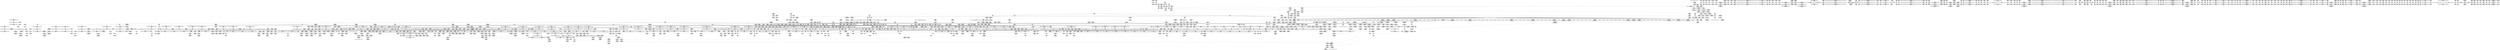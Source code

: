 digraph {
	CE0x4f785c0 [shape=record,shape=Mrecord,label="{CE0x4f785c0|rcu_lock_release:indirectgoto|*SummSource*}"]
	CE0x4eedd40 [shape=record,shape=Mrecord,label="{CE0x4eedd40|ipc_alloc_security:bb}"]
	CE0x4fbb890 [shape=record,shape=Mrecord,label="{CE0x4fbb890|__preempt_count_sub:tmp}"]
	CE0x4f93ad0 [shape=record,shape=Mrecord,label="{CE0x4f93ad0|_call_void_mcount()_#3|*SummSink*}"]
	CE0x4f13f00 [shape=record,shape=Mrecord,label="{CE0x4f13f00|rcu_read_lock:tobool|include/linux/rcupdate.h,882|*SummSink*}"]
	CE0x4f7ef80 [shape=record,shape=Mrecord,label="{CE0x4f7ef80|__preempt_count_sub:tmp6|./arch/x86/include/asm/preempt.h,78|*SummSink*}"]
	CE0x4efccc0 [shape=record,shape=Mrecord,label="{CE0x4efccc0|task_sid:tmp14|security/selinux/hooks.c,208|*SummSource*}"]
	CE0x4ecebb0 [shape=record,shape=Mrecord,label="{CE0x4ecebb0|ipc_alloc_security:bb|*SummSource*}"]
	CE0x4f0cde0 [shape=record,shape=Mrecord,label="{CE0x4f0cde0|task_sid:do.end6|*SummSource*}"]
	CE0x4e656b0 [shape=record,shape=Mrecord,label="{CE0x4e656b0|ipc_alloc_security:task|Function::ipc_alloc_security&Arg::task::}"]
	CE0x4e6fa80 [shape=record,shape=Mrecord,label="{CE0x4e6fa80|ipc_alloc_security:tmp7|security/selinux/hooks.c,5085|*SummSink*}"]
	CE0x4eb26c0 [shape=record,shape=Mrecord,label="{CE0x4eb26c0|ipc_alloc_security:if.then}"]
	CE0x4e5aa90 [shape=record,shape=Mrecord,label="{CE0x4e5aa90|80:_i32,_112:_i8*,_:_CMRE_61,62_}"]
	CE0x4eeb950 [shape=record,shape=Mrecord,label="{CE0x4eeb950|ipc_alloc_security:call1|security/selinux/hooks.c,5087}"]
	CE0x4f623b0 [shape=record,shape=Mrecord,label="{CE0x4f623b0|rcu_read_unlock:tmp20|include/linux/rcupdate.h,933}"]
	CE0x4e6fda0 [shape=record,shape=Mrecord,label="{CE0x4e6fda0|ipc_alloc_security:tmp8|security/selinux/hooks.c,5085|*SummSource*}"]
	CE0x4ec9c80 [shape=record,shape=Mrecord,label="{CE0x4ec9c80|_call_void_mcount()_#3}"]
	CE0x4e60240 [shape=record,shape=Mrecord,label="{CE0x4e60240|selinux_sem_alloc_security:if.end10}"]
	CE0x4e6c830 [shape=record,shape=Mrecord,label="{CE0x4e6c830|ipc_alloc_security:sclass|Function::ipc_alloc_security&Arg::sclass::|*SummSource*}"]
	CE0x4ec2410 [shape=record,shape=Mrecord,label="{CE0x4ec2410|get_current:tmp2}"]
	CE0x4ee5340 [shape=record,shape=Mrecord,label="{CE0x4ee5340|ipc_alloc_security:return}"]
	CE0x4e73a50 [shape=record,shape=Mrecord,label="{CE0x4e73a50|kzalloc:flags|Function::kzalloc&Arg::flags::}"]
	CE0x4f110d0 [shape=record,shape=Mrecord,label="{CE0x4f110d0|_ret_void,_!dbg_!27735|include/linux/rcupdate.h,938}"]
	CE0x4ef97a0 [shape=record,shape=Mrecord,label="{CE0x4ef97a0|_call_void_mcount()_#3}"]
	CE0x4eaccf0 [shape=record,shape=Mrecord,label="{CE0x4eaccf0|current_sid:tmp8|security/selinux/hooks.c,218|*SummSource*}"]
	CE0x4ea96c0 [shape=record,shape=Mrecord,label="{CE0x4ea96c0|rcu_read_unlock:land.lhs.true}"]
	CE0x4e47a00 [shape=record,shape=Mrecord,label="{CE0x4e47a00|i64*_getelementptr_inbounds_(_9_x_i64_,_9_x_i64_*___llvm_gcov_ctr317,_i64_0,_i64_3)|*Constant*|*SummSource*}"]
	CE0x4ea1130 [shape=record,shape=Mrecord,label="{CE0x4ea1130|GLOBAL:ipc_free_security|*Constant*|*SummSink*}"]
	CE0x4f05660 [shape=record,shape=Mrecord,label="{CE0x4f05660|cred_sid:cred|Function::cred_sid&Arg::cred::|*SummSource*}"]
	CE0x4eafe70 [shape=record,shape=Mrecord,label="{CE0x4eafe70|i64*_getelementptr_inbounds_(_11_x_i64_,_11_x_i64_*___llvm_gcov_ctr125,_i64_0,_i64_6)|*Constant*|*SummSink*}"]
	CE0x4e499a0 [shape=record,shape=Mrecord,label="{CE0x4e499a0|_call_void_lockdep_rcu_suspicious(i8*_getelementptr_inbounds_(_25_x_i8_,_25_x_i8_*_.str3,_i32_0,_i32_0),_i32_218,_i8*_getelementptr_inbounds_(_45_x_i8_,_45_x_i8_*_.str12,_i32_0,_i32_0))_#10,_!dbg_!27727|security/selinux/hooks.c,218|*SummSink*}"]
	CE0x4ede780 [shape=record,shape=Mrecord,label="{CE0x4ede780|i8*_getelementptr_inbounds_(_42_x_i8_,_42_x_i8_*_.str46,_i32_0,_i32_0)|*Constant*|*SummSink*}"]
	CE0x4e6b4a0 [shape=record,shape=Mrecord,label="{CE0x4e6b4a0|ipc_alloc_security:tmp4|security/selinux/hooks.c,5084|*SummSource*}"]
	CE0x4e6d5a0 [shape=record,shape=Mrecord,label="{CE0x4e6d5a0|task_sid:entry|*SummSink*}"]
	CE0x4efe850 [shape=record,shape=Mrecord,label="{CE0x4efe850|task_sid:do.body5}"]
	CE0x4ef87e0 [shape=record,shape=Mrecord,label="{CE0x4ef87e0|kmalloc:tmp3}"]
	CE0x4e6aaf0 [shape=record,shape=Mrecord,label="{CE0x4e6aaf0|GLOBAL:current_task|Global_var:current_task}"]
	CE0x4e40bc0 [shape=record,shape=Mrecord,label="{CE0x4e40bc0|selinux_sem_alloc_security:if.then|*SummSource*}"]
	CE0x4e638d0 [shape=record,shape=Mrecord,label="{CE0x4e638d0|80:_i32,_112:_i8*,_:_CMRE_47,48_}"]
	CE0x4ebd060 [shape=record,shape=Mrecord,label="{CE0x4ebd060|i64*_getelementptr_inbounds_(_11_x_i64_,_11_x_i64_*___llvm_gcov_ctr125,_i64_0,_i64_10)|*Constant*|*SummSource*}"]
	CE0x4ec0090 [shape=record,shape=Mrecord,label="{CE0x4ec0090|i64*_getelementptr_inbounds_(_4_x_i64_,_4_x_i64_*___llvm_gcov_ctr133,_i64_0,_i64_2)|*Constant*|*SummSource*}"]
	CE0x4f79f30 [shape=record,shape=Mrecord,label="{CE0x4f79f30|rcu_lock_acquire:__here|*SummSink*}"]
	CE0x4eeb090 [shape=record,shape=Mrecord,label="{CE0x4eeb090|kmalloc:size|Function::kmalloc&Arg::size::|*SummSink*}"]
	CE0x4edac60 [shape=record,shape=Mrecord,label="{CE0x4edac60|rcu_read_lock:tmp20|include/linux/rcupdate.h,882|*SummSource*}"]
	CE0x4f705c0 [shape=record,shape=Mrecord,label="{CE0x4f705c0|__preempt_count_sub:do.end|*SummSink*}"]
	CE0x4eb52f0 [shape=record,shape=Mrecord,label="{CE0x4eb52f0|current_sid:tobool1|security/selinux/hooks.c,218|*SummSource*}"]
	CE0x4ed8610 [shape=record,shape=Mrecord,label="{CE0x4ed8610|rcu_read_lock:tmp17|include/linux/rcupdate.h,882|*SummSink*}"]
	CE0x4ebc050 [shape=record,shape=Mrecord,label="{CE0x4ebc050|i64*_getelementptr_inbounds_(_13_x_i64_,_13_x_i64_*___llvm_gcov_ctr126,_i64_0,_i64_11)|*Constant*}"]
	CE0x4f658b0 [shape=record,shape=Mrecord,label="{CE0x4f658b0|_ret_void,_!dbg_!27717|include/linux/rcupdate.h,424}"]
	CE0x4f11be0 [shape=record,shape=Mrecord,label="{CE0x4f11be0|i32_0|*Constant*}"]
	CE0x4ed7890 [shape=record,shape=Mrecord,label="{CE0x4ed7890|GLOBAL:rcu_read_lock.__warned|Global_var:rcu_read_lock.__warned|*SummSource*}"]
	CE0x4f59450 [shape=record,shape=Mrecord,label="{CE0x4f59450|rcu_read_unlock:tmp12|include/linux/rcupdate.h,933|*SummSink*}"]
	CE0x4f04b60 [shape=record,shape=Mrecord,label="{CE0x4f04b60|task_sid:call7|security/selinux/hooks.c,208|*SummSink*}"]
	CE0x4e3ff50 [shape=record,shape=Mrecord,label="{CE0x4e3ff50|selinux_sem_alloc_security:call|security/selinux/hooks.c,5387|*SummSink*}"]
	CE0x4f181f0 [shape=record,shape=Mrecord,label="{CE0x4f181f0|_call_void_rcu_lock_acquire(%struct.lockdep_map*_rcu_lock_map)_#10,_!dbg_!27711|include/linux/rcupdate.h,881|*SummSink*}"]
	CE0x4f93040 [shape=record,shape=Mrecord,label="{CE0x4f93040|i64*_getelementptr_inbounds_(_4_x_i64_,_4_x_i64_*___llvm_gcov_ctr129,_i64_0,_i64_0)|*Constant*}"]
	CE0x4e52370 [shape=record,shape=Mrecord,label="{CE0x4e52370|80:_i32,_112:_i8*,_:_CMRE_65,66_}"]
	CE0x4f0d0c0 [shape=record,shape=Mrecord,label="{CE0x4f0d0c0|_ret_i8*_%call,_!dbg_!27714|include/linux/slab.h,429}"]
	CE0x4ead990 [shape=record,shape=Mrecord,label="{CE0x4ead990|i8*_getelementptr_inbounds_(_25_x_i8_,_25_x_i8_*_.str3,_i32_0,_i32_0)|*Constant*|*SummSink*}"]
	CE0x4f08a90 [shape=record,shape=Mrecord,label="{CE0x4f08a90|i8*_getelementptr_inbounds_(_25_x_i8_,_25_x_i8_*_.str3,_i32_0,_i32_0)|*Constant*}"]
	CE0x4f1c2d0 [shape=record,shape=Mrecord,label="{CE0x4f1c2d0|GLOBAL:__kmalloc|*Constant*|*SummSource*}"]
	CE0x4e96890 [shape=record,shape=Mrecord,label="{CE0x4e96890|selinux_sem_alloc_security:call6|security/selinux/hooks.c,5399}"]
	CE0x4eac420 [shape=record,shape=Mrecord,label="{CE0x4eac420|ipc_free_security:security1|security/selinux/hooks.c,5098}"]
	CE0x4f10710 [shape=record,shape=Mrecord,label="{CE0x4f10710|_call_void_rcu_read_unlock()_#10,_!dbg_!27748|security/selinux/hooks.c,209|*SummSource*}"]
	CE0x4ed9060 [shape=record,shape=Mrecord,label="{CE0x4ed9060|_call_void_lockdep_rcu_suspicious(i8*_getelementptr_inbounds_(_25_x_i8_,_25_x_i8_*_.str45,_i32_0,_i32_0),_i32_883,_i8*_getelementptr_inbounds_(_42_x_i8_,_42_x_i8_*_.str46,_i32_0,_i32_0))_#10,_!dbg_!27728|include/linux/rcupdate.h,882}"]
	CE0x4f083c0 [shape=record,shape=Mrecord,label="{CE0x4f083c0|task_sid:do.end6|*SummSink*}"]
	CE0x4e3b190 [shape=record,shape=Mrecord,label="{CE0x4e3b190|current_sid:tmp7|security/selinux/hooks.c,218}"]
	CE0x4f93be0 [shape=record,shape=Mrecord,label="{CE0x4f93be0|GLOBAL:__preempt_count|Global_var:__preempt_count|*SummSink*}"]
	CE0x4f6ec70 [shape=record,shape=Mrecord,label="{CE0x4f6ec70|i8*_undef|*Constant*}"]
	CE0x4ef6330 [shape=record,shape=Mrecord,label="{CE0x4ef6330|rcu_lock_acquire:tmp2}"]
	CE0x4e6e440 [shape=record,shape=Mrecord,label="{CE0x4e6e440|current_sid:bb|*SummSink*}"]
	CE0x4f8d430 [shape=record,shape=Mrecord,label="{CE0x4f8d430|_call_void_lock_release(%struct.lockdep_map*_%map,_i32_1,_i64_ptrtoint_(i8*_blockaddress(_rcu_lock_release,_%__here)_to_i64))_#10,_!dbg_!27716|include/linux/rcupdate.h,423|*SummSink*}"]
	CE0x4e3c020 [shape=record,shape=Mrecord,label="{CE0x4e3c020|i64_5|*Constant*}"]
	CE0x4ee8580 [shape=record,shape=Mrecord,label="{CE0x4ee8580|task_sid:call|security/selinux/hooks.c,208|*SummSink*}"]
	CE0x4e4e9b0 [shape=record,shape=Mrecord,label="{CE0x4e4e9b0|selinux_sem_alloc_security:tmp5|security/selinux/hooks.c,5391}"]
	CE0x4e793b0 [shape=record,shape=Mrecord,label="{CE0x4e793b0|selinux_sem_alloc_security:security|security/selinux/hooks.c,5394}"]
	CE0x4f7c830 [shape=record,shape=Mrecord,label="{CE0x4f7c830|__preempt_count_sub:tmp2}"]
	CE0x4ec8fd0 [shape=record,shape=Mrecord,label="{CE0x4ec8fd0|i32_77|*Constant*|*SummSink*}"]
	CE0x4eead70 [shape=record,shape=Mrecord,label="{CE0x4eead70|ipc_alloc_security:return|*SummSink*}"]
	CE0x4f948c0 [shape=record,shape=Mrecord,label="{CE0x4f948c0|__preempt_count_sub:entry|*SummSource*}"]
	CE0x4e9bc40 [shape=record,shape=Mrecord,label="{CE0x4e9bc40|selinux_sem_alloc_security:u|security/selinux/hooks.c,5397|*SummSink*}"]
	CE0x4fa8ec0 [shape=record,shape=Mrecord,label="{CE0x4fa8ec0|__preempt_count_add:tmp5|./arch/x86/include/asm/preempt.h,72}"]
	CE0x4f6d520 [shape=record,shape=Mrecord,label="{CE0x4f6d520|i64*_getelementptr_inbounds_(_4_x_i64_,_4_x_i64_*___llvm_gcov_ctr134,_i64_0,_i64_3)|*Constant*|*SummSink*}"]
	CE0x4e65aa0 [shape=record,shape=Mrecord,label="{CE0x4e65aa0|ipc_alloc_security:sclass|Function::ipc_alloc_security&Arg::sclass::|*SummSink*}"]
	CE0x4f12750 [shape=record,shape=Mrecord,label="{CE0x4f12750|rcu_read_lock:if.then}"]
	CE0x4f5cce0 [shape=record,shape=Mrecord,label="{CE0x4f5cce0|rcu_lock_release:tmp}"]
	CE0x4f8d810 [shape=record,shape=Mrecord,label="{CE0x4f8d810|i64_ptrtoint_(i8*_blockaddress(_rcu_lock_release,_%__here)_to_i64)|*Constant*}"]
	CE0x4e59690 [shape=record,shape=Mrecord,label="{CE0x4e59690|current_sid:tmp1|*SummSource*}"]
	CE0x4ea9b80 [shape=record,shape=Mrecord,label="{CE0x4ea9b80|_call_void_mcount()_#3}"]
	CE0x4ec1c70 [shape=record,shape=Mrecord,label="{CE0x4ec1c70|task_sid:if.then|*SummSource*}"]
	CE0x4ed2e10 [shape=record,shape=Mrecord,label="{CE0x4ed2e10|rcu_read_lock:tmp11|include/linux/rcupdate.h,882|*SummSink*}"]
	CE0x4ec4dc0 [shape=record,shape=Mrecord,label="{CE0x4ec4dc0|current_sid:sid|security/selinux/hooks.c,220}"]
	CE0x4e6f7f0 [shape=record,shape=Mrecord,label="{CE0x4e6f7f0|current_sid:if.then|*SummSink*}"]
	CE0x4f0b260 [shape=record,shape=Mrecord,label="{CE0x4f0b260|_call_void_lockdep_rcu_suspicious(i8*_getelementptr_inbounds_(_25_x_i8_,_25_x_i8_*_.str3,_i32_0,_i32_0),_i32_208,_i8*_getelementptr_inbounds_(_41_x_i8_,_41_x_i8_*_.str44,_i32_0,_i32_0))_#10,_!dbg_!27732|security/selinux/hooks.c,208}"]
	CE0x4e710d0 [shape=record,shape=Mrecord,label="{CE0x4e710d0|get_current:tmp1}"]
	CE0x4f0f1a0 [shape=record,shape=Mrecord,label="{CE0x4f0f1a0|GLOBAL:__rcu_read_lock|*Constant*|*SummSource*}"]
	CE0x4f8c320 [shape=record,shape=Mrecord,label="{CE0x4f8c320|_call_void_mcount()_#3|*SummSink*}"]
	CE0x4e44f00 [shape=record,shape=Mrecord,label="{CE0x4e44f00|selinux_sem_alloc_security:ad|security/selinux/hooks.c, 5386}"]
	CE0x4eebcd0 [shape=record,shape=Mrecord,label="{CE0x4eebcd0|GLOBAL:task_sid|*Constant*|*SummSource*}"]
	CE0x4f618f0 [shape=record,shape=Mrecord,label="{CE0x4f618f0|i64*_getelementptr_inbounds_(_11_x_i64_,_11_x_i64_*___llvm_gcov_ctr132,_i64_0,_i64_9)|*Constant*}"]
	CE0x4e54400 [shape=record,shape=Mrecord,label="{CE0x4e54400|i64*_getelementptr_inbounds_(_9_x_i64_,_9_x_i64_*___llvm_gcov_ctr317,_i64_0,_i64_3)|*Constant*}"]
	CE0x6bd0940 [shape=record,shape=Mrecord,label="{CE0x6bd0940|80:_i32,_112:_i8*,_:_CMRE_1,2_}"]
	CE0x4f1d400 [shape=record,shape=Mrecord,label="{CE0x4f1d400|GLOBAL:__llvm_gcov_ctr126|Global_var:__llvm_gcov_ctr126|*SummSource*}"]
	CE0x4ee3de0 [shape=record,shape=Mrecord,label="{CE0x4ee3de0|ipc_free_security:tmp1}"]
	CE0x4f0f210 [shape=record,shape=Mrecord,label="{CE0x4f0f210|GLOBAL:__rcu_read_lock|*Constant*|*SummSink*}"]
	CE0x4ea25d0 [shape=record,shape=Mrecord,label="{CE0x4ea25d0|_ret_void,_!dbg_!27719|security/selinux/hooks.c,5100|*SummSink*}"]
	CE0x4efd430 [shape=record,shape=Mrecord,label="{CE0x4efd430|rcu_read_unlock:call|include/linux/rcupdate.h,933|*SummSink*}"]
	CE0x4ecd650 [shape=record,shape=Mrecord,label="{CE0x4ecd650|i64*_getelementptr_inbounds_(_4_x_i64_,_4_x_i64_*___llvm_gcov_ctr133,_i64_0,_i64_1)|*Constant*|*SummSink*}"]
	CE0x4e54e50 [shape=record,shape=Mrecord,label="{CE0x4e54e50|80:_i32,_112:_i8*,_:_CMRE_104,112_|*MultipleSource*|security/selinux/hooks.c,5390|Function::selinux_sem_alloc_security&Arg::sma::}"]
	CE0x4ecc470 [shape=record,shape=Mrecord,label="{CE0x4ecc470|rcu_read_unlock:tobool|include/linux/rcupdate.h,933}"]
	CE0x4f07ef0 [shape=record,shape=Mrecord,label="{CE0x4f07ef0|task_sid:real_cred|security/selinux/hooks.c,208|*SummSink*}"]
	CE0x4efcbb0 [shape=record,shape=Mrecord,label="{CE0x4efcbb0|task_sid:tmp15|security/selinux/hooks.c,208}"]
	CE0x4e59eb0 [shape=record,shape=Mrecord,label="{CE0x4e59eb0|GLOBAL:kfree|*Constant*|*SummSink*}"]
	CE0x4ec8470 [shape=record,shape=Mrecord,label="{CE0x4ec8470|_call_void_mcount()_#3|*SummSink*}"]
	CE0x4e54580 [shape=record,shape=Mrecord,label="{CE0x4e54580|80:_i32,_112:_i8*,_:_CMRE_76,80_|*MultipleSource*|security/selinux/hooks.c,5390|Function::selinux_sem_alloc_security&Arg::sma::}"]
	CE0x4f0dcc0 [shape=record,shape=Mrecord,label="{CE0x4f0dcc0|task_sid:tmp14|security/selinux/hooks.c,208|*SummSink*}"]
	CE0x4f13550 [shape=record,shape=Mrecord,label="{CE0x4f13550|i64*_getelementptr_inbounds_(_11_x_i64_,_11_x_i64_*___llvm_gcov_ctr127,_i64_0,_i64_0)|*Constant*|*SummSource*}"]
	CE0x4ece120 [shape=record,shape=Mrecord,label="{CE0x4ece120|ipc_alloc_security:tmp9|security/selinux/hooks.c,5087|*SummSink*}"]
	CE0x4f140c0 [shape=record,shape=Mrecord,label="{CE0x4f140c0|i64*_getelementptr_inbounds_(_4_x_i64_,_4_x_i64_*___llvm_gcov_ctr128,_i64_0,_i64_2)|*Constant*|*SummSink*}"]
	CE0x4e6ff10 [shape=record,shape=Mrecord,label="{CE0x4e6ff10|ipc_alloc_security:tmp8|security/selinux/hooks.c,5085|*SummSink*}"]
	CE0x4f581a0 [shape=record,shape=Mrecord,label="{CE0x4f581a0|rcu_read_unlock:tmp7|include/linux/rcupdate.h,933}"]
	CE0x4f6f590 [shape=record,shape=Mrecord,label="{CE0x4f6f590|__rcu_read_lock:tmp1|*SummSource*}"]
	CE0x4eca450 [shape=record,shape=Mrecord,label="{CE0x4eca450|GLOBAL:__llvm_gcov_ctr127|Global_var:__llvm_gcov_ctr127|*SummSource*}"]
	CE0x4eeb150 [shape=record,shape=Mrecord,label="{CE0x4eeb150|kmalloc:flags|Function::kmalloc&Arg::flags::}"]
	CE0x4e9c2a0 [shape=record,shape=Mrecord,label="{CE0x4e9c2a0|selinux_sem_alloc_security:ipc_id|security/selinux/hooks.c,5397|*SummSink*}"]
	CE0x4ee8180 [shape=record,shape=Mrecord,label="{CE0x4ee8180|GLOBAL:rcu_lock_map|Global_var:rcu_lock_map|*SummSource*}"]
	CE0x4ec9ee0 [shape=record,shape=Mrecord,label="{CE0x4ec9ee0|_call_void_mcount()_#3|*SummSource*}"]
	CE0x4ef7f70 [shape=record,shape=Mrecord,label="{CE0x4ef7f70|task_sid:tobool1|security/selinux/hooks.c,208|*SummSource*}"]
	CE0x4ec90b0 [shape=record,shape=Mrecord,label="{CE0x4ec90b0|i32_77|*Constant*|*SummSource*}"]
	CE0x4e73880 [shape=record,shape=Mrecord,label="{CE0x4e73880|i32_208|*Constant*|*SummSink*}"]
	CE0x4ee4a80 [shape=record,shape=Mrecord,label="{CE0x4ee4a80|COLLAPSED:_GCMRE___llvm_gcov_ctr301_internal_global_6_x_i64_zeroinitializer:_elem_0:default:}"]
	CE0x4f0de40 [shape=record,shape=Mrecord,label="{CE0x4f0de40|i64_6|*Constant*|*SummSource*}"]
	CE0x4f045d0 [shape=record,shape=Mrecord,label="{CE0x4f045d0|task_sid:tmp27|security/selinux/hooks.c,208|*SummSink*}"]
	CE0x4f654a0 [shape=record,shape=Mrecord,label="{CE0x4f654a0|rcu_lock_release:map|Function::rcu_lock_release&Arg::map::|*SummSource*}"]
	CE0x4e9f110 [shape=record,shape=Mrecord,label="{CE0x4e9f110|i64*_getelementptr_inbounds_(_9_x_i64_,_9_x_i64_*___llvm_gcov_ctr317,_i64_0,_i64_6)|*Constant*|*SummSource*}"]
	CE0x4f1abd0 [shape=record,shape=Mrecord,label="{CE0x4f1abd0|task_sid:tmp13|security/selinux/hooks.c,208|*SummSink*}"]
	CE0x4eb4200 [shape=record,shape=Mrecord,label="{CE0x4eb4200|current_sid:tmp11|security/selinux/hooks.c,218|*SummSink*}"]
	CE0x4e9f920 [shape=record,shape=Mrecord,label="{CE0x4e9f920|selinux_sem_alloc_security:tmp16|security/selinux/hooks.c,5402|*SummSource*}"]
	CE0x4f678c0 [shape=record,shape=Mrecord,label="{CE0x4f678c0|i32_2|*Constant*|*SummSource*}"]
	CE0x4f15770 [shape=record,shape=Mrecord,label="{CE0x4f15770|rcu_read_lock:bb|*SummSource*}"]
	CE0x4e48cf0 [shape=record,shape=Mrecord,label="{CE0x4e48cf0|current_sid:tmp5|security/selinux/hooks.c,218}"]
	CE0x4e48300 [shape=record,shape=Mrecord,label="{CE0x4e48300|kzalloc:call|include/linux/slab.h,578|*SummSource*}"]
	"CONST[source:0(mediator),value:2(dynamic)][purpose:{object}][SnkIdx:1]"
	CE0x4e76b70 [shape=record,shape=Mrecord,label="{CE0x4e76b70|i8_4|*Constant*}"]
	CE0x4e45d50 [shape=record,shape=Mrecord,label="{CE0x4e45d50|current_sid:call|security/selinux/hooks.c,218}"]
	CE0x4ec0870 [shape=record,shape=Mrecord,label="{CE0x4ec0870|_call_void_asm_sideeffect_,_memory_,_dirflag_,_fpsr_,_flags_()_#3,_!dbg_!27711,_!srcloc_!27714|include/linux/rcupdate.h,244|*SummSink*}"]
	CE0x4e99180 [shape=record,shape=Mrecord,label="{CE0x4e99180|i64_4|*Constant*|*SummSink*}"]
	CE0x4ecc920 [shape=record,shape=Mrecord,label="{CE0x4ecc920|__rcu_read_lock:tmp7|include/linux/rcupdate.h,240}"]
	CE0x4ee1a70 [shape=record,shape=Mrecord,label="{CE0x4ee1a70|task_sid:tmp7|security/selinux/hooks.c,208|*SummSource*}"]
	CE0x4e66b10 [shape=record,shape=Mrecord,label="{CE0x4e66b10|selinux_sem_alloc_security:if.then|*SummSink*}"]
	CE0x4facd90 [shape=record,shape=Mrecord,label="{CE0x4facd90|_call_void_mcount()_#3|*SummSource*}"]
	CE0x4ec36e0 [shape=record,shape=Mrecord,label="{CE0x4ec36e0|i32_22|*Constant*|*SummSource*}"]
	CE0x4e743a0 [shape=record,shape=Mrecord,label="{CE0x4e743a0|selinux_sem_alloc_security:tmp6|security/selinux/hooks.c,5392}"]
	CE0x4e940c0 [shape=record,shape=Mrecord,label="{CE0x4e940c0|i64*_getelementptr_inbounds_(_11_x_i64_,_11_x_i64_*___llvm_gcov_ctr125,_i64_0,_i64_9)|*Constant*|*SummSink*}"]
	CE0x4f80340 [shape=record,shape=Mrecord,label="{CE0x4f80340|__preempt_count_add:tmp1|*SummSource*}"]
	CE0x4e9d4e0 [shape=record,shape=Mrecord,label="{CE0x4e9d4e0|task_sid:if.end|*SummSource*}"]
	CE0x4e7a8c0 [shape=record,shape=Mrecord,label="{CE0x4e7a8c0|selinux_sem_alloc_security:security|security/selinux/hooks.c,5394|*SummSink*}"]
	CE0x4e94130 [shape=record,shape=Mrecord,label="{CE0x4e94130|current_sid:tmp17|security/selinux/hooks.c,218}"]
	CE0x4edca40 [shape=record,shape=Mrecord,label="{CE0x4edca40|rcu_read_unlock:tmp3|*SummSource*}"]
	CE0x4f5d0d0 [shape=record,shape=Mrecord,label="{CE0x4f5d0d0|rcu_read_unlock:tmp11|include/linux/rcupdate.h,933}"]
	CE0x4e60fa0 [shape=record,shape=Mrecord,label="{CE0x4e60fa0|80:_i32,_112:_i8*,_:_CMRE_136,144_|*MultipleSource*|security/selinux/hooks.c,5390|Function::selinux_sem_alloc_security&Arg::sma::}"]
	CE0x4ecfab0 [shape=record,shape=Mrecord,label="{CE0x4ecfab0|GLOBAL:__llvm_gcov_ctr301|Global_var:__llvm_gcov_ctr301|*SummSource*}"]
	CE0x4ec44f0 [shape=record,shape=Mrecord,label="{CE0x4ec44f0|current_sid:tmp22|security/selinux/hooks.c,218|*SummSink*}"]
	CE0x4ea3c70 [shape=record,shape=Mrecord,label="{CE0x4ea3c70|i64*_getelementptr_inbounds_(_9_x_i64_,_9_x_i64_*___llvm_gcov_ctr317,_i64_0,_i64_8)|*Constant*}"]
	CE0x4ed54f0 [shape=record,shape=Mrecord,label="{CE0x4ed54f0|rcu_read_lock:tmp15|include/linux/rcupdate.h,882|*SummSink*}"]
	CE0x4f651d0 [shape=record,shape=Mrecord,label="{CE0x4f651d0|rcu_lock_release:entry|*SummSink*}"]
	CE0x4fa91e0 [shape=record,shape=Mrecord,label="{CE0x4fa91e0|__preempt_count_add:do.end}"]
	CE0x4ebd1f0 [shape=record,shape=Mrecord,label="{CE0x4ebd1f0|current_sid:tmp20|security/selinux/hooks.c,218}"]
	CE0x4ed7fe0 [shape=record,shape=Mrecord,label="{CE0x4ed7fe0|GLOBAL:rcu_read_unlock.__warned|Global_var:rcu_read_unlock.__warned|*SummSource*}"]
	CE0x4f8be90 [shape=record,shape=Mrecord,label="{CE0x4f8be90|__rcu_read_lock:do.end|*SummSource*}"]
	CE0x4ed50f0 [shape=record,shape=Mrecord,label="{CE0x4ed50f0|rcu_read_lock:tmp15|include/linux/rcupdate.h,882}"]
	CE0x4f93df0 [shape=record,shape=Mrecord,label="{CE0x4f93df0|void_(i32*,_i32,_i32*)*_asm_addl_$1,_%gs:$0_,_*m,ri,*m,_dirflag_,_fpsr_,_flags_|*SummSource*}"]
	CE0x4e71810 [shape=record,shape=Mrecord,label="{CE0x4e71810|ipc_alloc_security:if.end}"]
	CE0x4ef95b0 [shape=record,shape=Mrecord,label="{CE0x4ef95b0|rcu_read_lock:tmp3|*SummSource*}"]
	CE0x4e58480 [shape=record,shape=Mrecord,label="{CE0x4e58480|selinux_sem_alloc_security:call|security/selinux/hooks.c,5387}"]
	CE0x4f5be10 [shape=record,shape=Mrecord,label="{CE0x4f5be10|rcu_read_unlock:tmp13|include/linux/rcupdate.h,933|*SummSink*}"]
	CE0x4ef50e0 [shape=record,shape=Mrecord,label="{CE0x4ef50e0|void_(i32*,_i32,_i32*)*_asm_addl_$1,_%gs:$0_,_*m,ri,*m,_dirflag_,_fpsr_,_flags_}"]
	CE0x4f14ef0 [shape=record,shape=Mrecord,label="{CE0x4f14ef0|i64_2|*Constant*}"]
	CE0x4e4efd0 [shape=record,shape=Mrecord,label="{CE0x4e4efd0|80:_i32,_112:_i8*,_:_CMRE_37,38_}"]
	CE0x4f887c0 [shape=record,shape=Mrecord,label="{CE0x4f887c0|rcu_lock_release:tmp7}"]
	CE0x4f12510 [shape=record,shape=Mrecord,label="{CE0x4f12510|i64*_getelementptr_inbounds_(_11_x_i64_,_11_x_i64_*___llvm_gcov_ctr132,_i64_0,_i64_1)|*Constant*|*SummSource*}"]
	CE0x4e73d30 [shape=record,shape=Mrecord,label="{CE0x4e73d30|_call_void_mcount()_#3|*SummSink*}"]
	CE0x4e64a90 [shape=record,shape=Mrecord,label="{CE0x4e64a90|COLLAPSED:_GCMRE___llvm_gcov_ctr302_internal_global_2_x_i64_zeroinitializer:_elem_0:default:}"]
	CE0x4e3b8f0 [shape=record,shape=Mrecord,label="{CE0x4e3b8f0|current_sid:tmp7|security/selinux/hooks.c,218|*SummSink*}"]
	CE0x4e6b5b0 [shape=record,shape=Mrecord,label="{CE0x4e6b5b0|ipc_alloc_security:tmp4|security/selinux/hooks.c,5084|*SummSink*}"]
	CE0x4e637e0 [shape=record,shape=Mrecord,label="{CE0x4e637e0|80:_i32,_112:_i8*,_:_CMRE_46,47_}"]
	CE0x4e44fa0 [shape=record,shape=Mrecord,label="{CE0x4e44fa0|selinux_sem_alloc_security:return|*SummSink*}"]
	CE0x4f7a1f0 [shape=record,shape=Mrecord,label="{CE0x4f7a1f0|i64*_getelementptr_inbounds_(_4_x_i64_,_4_x_i64_*___llvm_gcov_ctr128,_i64_0,_i64_0)|*Constant*}"]
	CE0x4fac5d0 [shape=record,shape=Mrecord,label="{CE0x4fac5d0|i64*_getelementptr_inbounds_(_4_x_i64_,_4_x_i64_*___llvm_gcov_ctr135,_i64_0,_i64_1)|*Constant*|*SummSource*}"]
	CE0x4eb3b00 [shape=record,shape=Mrecord,label="{CE0x4eb3b00|current_sid:bb}"]
	CE0x4f10d80 [shape=record,shape=Mrecord,label="{CE0x4f10d80|rcu_read_unlock:entry|*SummSource*}"]
	CE0x4ebc5d0 [shape=record,shape=Mrecord,label="{CE0x4ebc5d0|task_sid:tmp24|security/selinux/hooks.c,208|*SummSink*}"]
	CE0x4e9d140 [shape=record,shape=Mrecord,label="{CE0x4e9d140|cred_sid:tmp1|*SummSource*}"]
	CE0x4ecec80 [shape=record,shape=Mrecord,label="{CE0x4ecec80|ipc_alloc_security:bb|*SummSink*}"]
	CE0x4f11560 [shape=record,shape=Mrecord,label="{CE0x4f11560|kmalloc:bb|*SummSource*}"]
	CE0x4e73c90 [shape=record,shape=Mrecord,label="{CE0x4e73c90|_call_void_mcount()_#3|*SummSource*}"]
	CE0x4fa9080 [shape=record,shape=Mrecord,label="{CE0x4fa9080|__preempt_count_add:tmp5|./arch/x86/include/asm/preempt.h,72|*SummSource*}"]
	CE0x4ec0800 [shape=record,shape=Mrecord,label="{CE0x4ec0800|_call_void_asm_sideeffect_,_memory_,_dirflag_,_fpsr_,_flags_()_#3,_!dbg_!27711,_!srcloc_!27714|include/linux/rcupdate.h,244|*SummSource*}"]
	CE0x4e6f4b0 [shape=record,shape=Mrecord,label="{CE0x4e6f4b0|_ret_i32_%retval.0,_!dbg_!27746|security/selinux/hooks.c,5406|*SummSource*}"]
	CE0x4e9cf30 [shape=record,shape=Mrecord,label="{CE0x4e9cf30|task_sid:land.lhs.true2|*SummSource*}"]
	CE0x4eeabd0 [shape=record,shape=Mrecord,label="{CE0x4eeabd0|task_sid:tmp6|security/selinux/hooks.c,208|*SummSource*}"]
	CE0x4e52e10 [shape=record,shape=Mrecord,label="{CE0x4e52e10|i64*_getelementptr_inbounds_(_2_x_i64_,_2_x_i64_*___llvm_gcov_ctr98,_i64_0,_i64_1)|*Constant*}"]
	CE0x4f63490 [shape=record,shape=Mrecord,label="{CE0x4f63490|i64*_getelementptr_inbounds_(_11_x_i64_,_11_x_i64_*___llvm_gcov_ctr132,_i64_0,_i64_10)|*Constant*}"]
	CE0x4ecd330 [shape=record,shape=Mrecord,label="{CE0x4ecd330|__rcu_read_unlock:tmp4|include/linux/rcupdate.h,244}"]
	CE0x4edd840 [shape=record,shape=Mrecord,label="{CE0x4edd840|_ret_void,_!dbg_!27719|./arch/x86/include/asm/preempt.h,73|*SummSource*}"]
	CE0x4e5a690 [shape=record,shape=Mrecord,label="{CE0x4e5a690|current_sid:tmp3|*SummSink*}"]
	CE0x4ec4c40 [shape=record,shape=Mrecord,label="{CE0x4ec4c40|i32_1|*Constant*}"]
	CE0x4f17520 [shape=record,shape=Mrecord,label="{CE0x4f17520|rcu_read_unlock:tmp17|include/linux/rcupdate.h,933|*SummSource*}"]
	CE0x4f7be00 [shape=record,shape=Mrecord,label="{CE0x4f7be00|i64*_getelementptr_inbounds_(_4_x_i64_,_4_x_i64_*___llvm_gcov_ctr129,_i64_0,_i64_2)|*Constant*|*SummSource*}"]
	CE0x4f0e8c0 [shape=record,shape=Mrecord,label="{CE0x4f0e8c0|task_sid:tmp12|security/selinux/hooks.c,208|*SummSink*}"]
	CE0x4f78260 [shape=record,shape=Mrecord,label="{CE0x4f78260|GLOBAL:__preempt_count|Global_var:__preempt_count}"]
	CE0x4f6d840 [shape=record,shape=Mrecord,label="{CE0x4f6d840|__rcu_read_unlock:tmp6|include/linux/rcupdate.h,245|*SummSource*}"]
	CE0x4f62880 [shape=record,shape=Mrecord,label="{CE0x4f62880|rcu_read_unlock:tmp21|include/linux/rcupdate.h,935}"]
	CE0x4e9f8b0 [shape=record,shape=Mrecord,label="{CE0x4e9f8b0|selinux_sem_alloc_security:tmp16|security/selinux/hooks.c,5402}"]
	CE0x4e7bb20 [shape=record,shape=Mrecord,label="{CE0x4e7bb20|selinux_sem_alloc_security:ad|security/selinux/hooks.c, 5386|*SummSource*}"]
	CE0x4e65c20 [shape=record,shape=Mrecord,label="{CE0x4e65c20|_ret_i32_%retval.0,_!dbg_!27731|security/selinux/hooks.c,5093}"]
	CE0x4ebcc80 [shape=record,shape=Mrecord,label="{CE0x4ebcc80|i64*_getelementptr_inbounds_(_11_x_i64_,_11_x_i64_*___llvm_gcov_ctr125,_i64_0,_i64_10)|*Constant*}"]
	CE0x4f8eea0 [shape=record,shape=Mrecord,label="{CE0x4f8eea0|__rcu_read_unlock:tmp|*SummSource*}"]
	CE0x4f7b8e0 [shape=record,shape=Mrecord,label="{CE0x4f7b8e0|_call_void_lock_acquire(%struct.lockdep_map*_%map,_i32_0,_i32_0,_i32_2,_i32_0,_%struct.lockdep_map*_null,_i64_ptrtoint_(i8*_blockaddress(_rcu_lock_acquire,_%__here)_to_i64))_#10,_!dbg_!27716|include/linux/rcupdate.h,418|*SummSink*}"]
	CE0x4e9c170 [shape=record,shape=Mrecord,label="{CE0x4e9c170|selinux_sem_alloc_security:ipc_id|security/selinux/hooks.c,5397|*SummSource*}"]
	CE0x4efabf0 [shape=record,shape=Mrecord,label="{CE0x4efabf0|i64*_getelementptr_inbounds_(_11_x_i64_,_11_x_i64_*___llvm_gcov_ctr127,_i64_0,_i64_1)|*Constant*}"]
	CE0x4e57e60 [shape=record,shape=Mrecord,label="{CE0x4e57e60|ipc_alloc_security:tmp2|security/selinux/hooks.c,5083}"]
	CE0x4e6ce80 [shape=record,shape=Mrecord,label="{CE0x4e6ce80|i32_0|*Constant*|*SummSource*}"]
	CE0x4f703d0 [shape=record,shape=Mrecord,label="{CE0x4f703d0|__preempt_count_sub:do.end|*SummSource*}"]
	CE0x4e98a40 [shape=record,shape=Mrecord,label="{CE0x4e98a40|i32_(i32,_i32,_i16,_i32,_%struct.common_audit_data*)*_bitcast_(i32_(i32,_i32,_i16,_i32,_%struct.common_audit_data.495*)*_avc_has_perm_to_i32_(i32,_i32,_i16,_i32,_%struct.common_audit_data*)*)|*Constant*|*SummSink*}"]
	CE0x4ea9430 [shape=record,shape=Mrecord,label="{CE0x4ea9430|__rcu_read_lock:tmp6|include/linux/rcupdate.h,240|*SummSink*}"]
	CE0x4e63560 [shape=record,shape=Mrecord,label="{CE0x4e63560|80:_i32,_112:_i8*,_:_CMRE_41,42_}"]
	CE0x4e490e0 [shape=record,shape=Mrecord,label="{CE0x4e490e0|ipc_free_security:security|security/selinux/hooks.c,5097}"]
	CE0x4eadcf0 [shape=record,shape=Mrecord,label="{CE0x4eadcf0|i64_2|*Constant*}"]
	CE0x4ec5900 [shape=record,shape=Mrecord,label="{CE0x4ec5900|i64*_getelementptr_inbounds_(_2_x_i64_,_2_x_i64_*___llvm_gcov_ctr98,_i64_0,_i64_0)|*Constant*|*SummSink*}"]
	CE0x4eb90e0 [shape=record,shape=Mrecord,label="{CE0x4eb90e0|rcu_read_unlock:land.lhs.true2|*SummSource*}"]
	CE0x4f768a0 [shape=record,shape=Mrecord,label="{CE0x4f768a0|__preempt_count_add:tmp1}"]
	CE0x4f18140 [shape=record,shape=Mrecord,label="{CE0x4f18140|cred_sid:tmp6|security/selinux/hooks.c,197|*SummSource*}"]
	CE0x4e7b2b0 [shape=record,shape=Mrecord,label="{CE0x4e7b2b0|selinux_sem_alloc_security:tmp8|security/selinux/hooks.c,5394|*SummSink*}"]
	CE0x4e4f100 [shape=record,shape=Mrecord,label="{CE0x4e4f100|80:_i32,_112:_i8*,_:_CMRE_38,39_}"]
	CE0x4e42900 [shape=record,shape=Mrecord,label="{CE0x4e42900|GLOBAL:get_current|*Constant*|*SummSink*}"]
	CE0x4f5e480 [shape=record,shape=Mrecord,label="{CE0x4f5e480|i64*_getelementptr_inbounds_(_4_x_i64_,_4_x_i64_*___llvm_gcov_ctr129,_i64_0,_i64_3)|*Constant*}"]
	CE0x4ec66d0 [shape=record,shape=Mrecord,label="{CE0x4ec66d0|i64*_getelementptr_inbounds_(_2_x_i64_,_2_x_i64_*___llvm_gcov_ctr182,_i64_0,_i64_1)|*Constant*}"]
	CE0x4eb0870 [shape=record,shape=Mrecord,label="{CE0x4eb0870|i64_8|*Constant*|*SummSink*}"]
	CE0x4f0ed20 [shape=record,shape=Mrecord,label="{CE0x4f0ed20|i64*_getelementptr_inbounds_(_13_x_i64_,_13_x_i64_*___llvm_gcov_ctr126,_i64_0,_i64_1)|*Constant*}"]
	CE0x4f58f30 [shape=record,shape=Mrecord,label="{CE0x4f58f30|GLOBAL:lock_acquire|*Constant*|*SummSource*}"]
	CE0x4e64130 [shape=record,shape=Mrecord,label="{CE0x4e64130|COLLAPSED:_GCMRE___llvm_gcov_ctr125_internal_global_11_x_i64_zeroinitializer:_elem_0:default:}"]
	CE0x4f64f60 [shape=record,shape=Mrecord,label="{CE0x4f64f60|GLOBAL:rcu_lock_release|*Constant*|*SummSource*}"]
	CE0x4f58a30 [shape=record,shape=Mrecord,label="{CE0x4f58a30|i64*_getelementptr_inbounds_(_4_x_i64_,_4_x_i64_*___llvm_gcov_ctr133,_i64_0,_i64_0)|*Constant*|*SummSink*}"]
	CE0x4f87da0 [shape=record,shape=Mrecord,label="{CE0x4f87da0|_call_void_mcount()_#3}"]
	CE0x4f086e0 [shape=record,shape=Mrecord,label="{CE0x4f086e0|i64*_getelementptr_inbounds_(_13_x_i64_,_13_x_i64_*___llvm_gcov_ctr126,_i64_0,_i64_0)|*Constant*|*SummSink*}"]
	CE0x4f76830 [shape=record,shape=Mrecord,label="{CE0x4f76830|i64_1|*Constant*}"]
	CE0x4f73e70 [shape=record,shape=Mrecord,label="{CE0x4f73e70|i64*_getelementptr_inbounds_(_4_x_i64_,_4_x_i64_*___llvm_gcov_ctr128,_i64_0,_i64_1)|*Constant*|*SummSink*}"]
	CE0x4e63ec0 [shape=record,shape=Mrecord,label="{CE0x4e63ec0|get_current:entry|*SummSink*}"]
	CE0x4eca5c0 [shape=record,shape=Mrecord,label="{CE0x4eca5c0|GLOBAL:__llvm_gcov_ctr127|Global_var:__llvm_gcov_ctr127|*SummSink*}"]
	CE0x4f153f0 [shape=record,shape=Mrecord,label="{CE0x4f153f0|rcu_read_unlock:tobool1|include/linux/rcupdate.h,933|*SummSink*}"]
	CE0x4f7e940 [shape=record,shape=Mrecord,label="{CE0x4f7e940|i64*_getelementptr_inbounds_(_4_x_i64_,_4_x_i64_*___llvm_gcov_ctr134,_i64_0,_i64_1)|*Constant*}"]
	CE0x4e9dbb0 [shape=record,shape=Mrecord,label="{CE0x4e9dbb0|i32_218|*Constant*|*SummSource*}"]
	CE0x4f91f00 [shape=record,shape=Mrecord,label="{CE0x4f91f00|__preempt_count_sub:tmp6|./arch/x86/include/asm/preempt.h,78}"]
	CE0x4f67d60 [shape=record,shape=Mrecord,label="{CE0x4f67d60|i32_2|*Constant*|*SummSink*}"]
	CE0x4eec890 [shape=record,shape=Mrecord,label="{CE0x4eec890|i32_-12|*Constant*}"]
	CE0x4ee4650 [shape=record,shape=Mrecord,label="{CE0x4ee4650|COLLAPSED:_GCMRE___llvm_gcov_ctr109_internal_global_2_x_i64_zeroinitializer:_elem_0:default:}"]
	CE0x4ef64c0 [shape=record,shape=Mrecord,label="{CE0x4ef64c0|rcu_read_unlock:do.body|*SummSink*}"]
	CE0x4eba870 [shape=record,shape=Mrecord,label="{CE0x4eba870|ipc_free_security:bb|*SummSink*}"]
	CE0x4e78300 [shape=record,shape=Mrecord,label="{CE0x4e78300|selinux_sem_alloc_security:tobool7|security/selinux/hooks.c,5401}"]
	CE0x4ea29b0 [shape=record,shape=Mrecord,label="{CE0x4ea29b0|selinux_sem_alloc_security:tmp18|security/selinux/hooks.c,5405}"]
	CE0x4efc8f0 [shape=record,shape=Mrecord,label="{CE0x4efc8f0|cred_sid:security|security/selinux/hooks.c,196|*SummSink*}"]
	CE0x4eec6f0 [shape=record,shape=Mrecord,label="{CE0x4eec6f0|ipc_alloc_security:security|security/selinux/hooks.c,5090|*SummSource*}"]
	CE0x4f595c0 [shape=record,shape=Mrecord,label="{CE0x4f595c0|rcu_read_unlock:call3|include/linux/rcupdate.h,933}"]
	CE0x4eb4960 [shape=record,shape=Mrecord,label="{CE0x4eb4960|current_sid:land.lhs.true|*SummSink*}"]
	CE0x4ee04c0 [shape=record,shape=Mrecord,label="{CE0x4ee04c0|rcu_read_lock:do.end}"]
	CE0x4ef4c60 [shape=record,shape=Mrecord,label="{CE0x4ef4c60|rcu_read_unlock:tmp4|include/linux/rcupdate.h,933|*SummSource*}"]
	CE0x4e70ed0 [shape=record,shape=Mrecord,label="{CE0x4e70ed0|get_current:tmp3|*SummSource*}"]
	CE0x4e51cb0 [shape=record,shape=Mrecord,label="{CE0x4e51cb0|80:_i32,_112:_i8*,_:_CMRE_176,184_|*MultipleSource*|security/selinux/hooks.c,5390|Function::selinux_sem_alloc_security&Arg::sma::}"]
	CE0x4ec92f0 [shape=record,shape=Mrecord,label="{CE0x4ec92f0|cred_sid:tmp3}"]
	CE0x4e4f920 [shape=record,shape=Mrecord,label="{CE0x4e4f920|80:_i32,_112:_i8*,_:_CMRE_55,56_}"]
	CE0x4efbb00 [shape=record,shape=Mrecord,label="{CE0x4efbb00|_call_void___rcu_read_lock()_#10,_!dbg_!27710|include/linux/rcupdate.h,879|*SummSource*}"]
	CE0x4f744c0 [shape=record,shape=Mrecord,label="{CE0x4f744c0|__rcu_read_lock:tmp|*SummSource*}"]
	CE0x4ed0820 [shape=record,shape=Mrecord,label="{CE0x4ed0820|rcu_lock_acquire:map|Function::rcu_lock_acquire&Arg::map::|*SummSink*}"]
	CE0x4ed3a20 [shape=record,shape=Mrecord,label="{CE0x4ed3a20|i64_7|*Constant*}"]
	CE0x4e53ca0 [shape=record,shape=Mrecord,label="{CE0x4e53ca0|selinux_sem_alloc_security:tmp4|security/selinux/hooks.c,5391}"]
	CE0x4f88e30 [shape=record,shape=Mrecord,label="{CE0x4f88e30|__rcu_read_unlock:do.end}"]
	CE0x4ef8a60 [shape=record,shape=Mrecord,label="{CE0x4ef8a60|GLOBAL:rcu_read_lock|*Constant*}"]
	CE0x4e63430 [shape=record,shape=Mrecord,label="{CE0x4e63430|80:_i32,_112:_i8*,_:_CMRE_40,41_}"]
	CE0x4f5bce0 [shape=record,shape=Mrecord,label="{CE0x4f5bce0|rcu_read_unlock:tmp13|include/linux/rcupdate.h,933|*SummSource*}"]
	CE0x4eb9450 [shape=record,shape=Mrecord,label="{CE0x4eb9450|i64*_getelementptr_inbounds_(_6_x_i64_,_6_x_i64_*___llvm_gcov_ctr301,_i64_0,_i64_5)|*Constant*|*SummSource*}"]
	CE0x4ebc0c0 [shape=record,shape=Mrecord,label="{CE0x4ebc0c0|task_sid:tmp25|security/selinux/hooks.c,208}"]
	CE0x4f82450 [shape=record,shape=Mrecord,label="{CE0x4f82450|__preempt_count_sub:tmp5|./arch/x86/include/asm/preempt.h,77|*SummSink*}"]
	CE0x4fbc010 [shape=record,shape=Mrecord,label="{CE0x4fbc010|__preempt_count_add:tmp4|./arch/x86/include/asm/preempt.h,72|*SummSink*}"]
	CE0x4f8a990 [shape=record,shape=Mrecord,label="{CE0x4f8a990|GLOBAL:lock_release|*Constant*|*SummSource*}"]
	CE0x4ecf420 [shape=record,shape=Mrecord,label="{CE0x4ecf420|%struct.ipc_security_struct*_null|*Constant*|*SummSink*}"]
	CE0x4ef5a60 [shape=record,shape=Mrecord,label="{CE0x4ef5a60|GLOBAL:__preempt_count_add|*Constant*|*SummSink*}"]
	CE0x4e53b90 [shape=record,shape=Mrecord,label="{CE0x4e53b90|i64_0|*Constant*|*SummSink*}"]
	CE0x4f65b10 [shape=record,shape=Mrecord,label="{CE0x4f65b10|_ret_void,_!dbg_!27717|include/linux/rcupdate.h,424|*SummSink*}"]
	CE0x4f806c0 [shape=record,shape=Mrecord,label="{CE0x4f806c0|i64*_getelementptr_inbounds_(_4_x_i64_,_4_x_i64_*___llvm_gcov_ctr134,_i64_0,_i64_3)|*Constant*}"]
	CE0x4eac010 [shape=record,shape=Mrecord,label="{CE0x4eac010|ipc_free_security:tmp5|security/selinux/hooks.c,5097|*SummSource*}"]
	CE0x4ec2a60 [shape=record,shape=Mrecord,label="{CE0x4ec2a60|kzalloc:tmp2|*SummSink*}"]
	CE0x4e70990 [shape=record,shape=Mrecord,label="{CE0x4e70990|ipc_alloc_security:tmp5|security/selinux/hooks.c,5084|*SummSource*}"]
	CE0x4ea0da0 [shape=record,shape=Mrecord,label="{CE0x4ea0da0|ipc_free_security:entry}"]
	CE0x4f64230 [shape=record,shape=Mrecord,label="{CE0x4f64230|rcu_read_unlock:tmp22|include/linux/rcupdate.h,935|*SummSink*}"]
	CE0x4ea1b70 [shape=record,shape=Mrecord,label="{CE0x4ea1b70|i64*_getelementptr_inbounds_(_9_x_i64_,_9_x_i64_*___llvm_gcov_ctr317,_i64_0,_i64_7)|*Constant*}"]
	CE0x4e52f70 [shape=record,shape=Mrecord,label="{CE0x4e52f70|selinux_sem_alloc_security:if.then8|*SummSource*}"]
	CE0x4ec77c0 [shape=record,shape=Mrecord,label="{CE0x4ec77c0|task_sid:tmp2}"]
	CE0x4f601e0 [shape=record,shape=Mrecord,label="{CE0x4f601e0|_call_void_lockdep_rcu_suspicious(i8*_getelementptr_inbounds_(_25_x_i8_,_25_x_i8_*_.str45,_i32_0,_i32_0),_i32_934,_i8*_getelementptr_inbounds_(_44_x_i8_,_44_x_i8_*_.str47,_i32_0,_i32_0))_#10,_!dbg_!27726|include/linux/rcupdate.h,933|*SummSource*}"]
	CE0x4f0cc10 [shape=record,shape=Mrecord,label="{CE0x4f0cc10|task_sid:bb|*SummSink*}"]
	CE0x4e63690 [shape=record,shape=Mrecord,label="{CE0x4e63690|80:_i32,_112:_i8*,_:_CMRE_42,43_}"]
	CE0x4e595b0 [shape=record,shape=Mrecord,label="{CE0x4e595b0|i64_1|*Constant*}"]
	CE0x4f58830 [shape=record,shape=Mrecord,label="{CE0x4f58830|i64*_getelementptr_inbounds_(_4_x_i64_,_4_x_i64_*___llvm_gcov_ctr133,_i64_0,_i64_0)|*Constant*|*SummSource*}"]
	CE0x4e619f0 [shape=record,shape=Mrecord,label="{CE0x4e619f0|ipc_alloc_security:perm|Function::ipc_alloc_security&Arg::perm::|*SummSink*}"]
	CE0x4f11420 [shape=record,shape=Mrecord,label="{CE0x4f11420|_ret_void,_!dbg_!27735|include/linux/rcupdate.h,938|*SummSink*}"]
	CE0x4f056d0 [shape=record,shape=Mrecord,label="{CE0x4f056d0|cred_sid:cred|Function::cred_sid&Arg::cred::|*SummSink*}"]
	CE0x4f10f70 [shape=record,shape=Mrecord,label="{CE0x4f10f70|kmalloc:bb}"]
	CE0x4f78ba0 [shape=record,shape=Mrecord,label="{CE0x4f78ba0|rcu_lock_acquire:bb|*SummSource*}"]
	CE0x4e9d030 [shape=record,shape=Mrecord,label="{CE0x4e9d030|task_sid:land.lhs.true2|*SummSink*}"]
	CE0x4e9d990 [shape=record,shape=Mrecord,label="{CE0x4e9d990|i32_218|*Constant*}"]
	CE0x4e70c90 [shape=record,shape=Mrecord,label="{CE0x4e70c90|current_sid:tmp2|*SummSource*}"]
	CE0x4f0afc0 [shape=record,shape=Mrecord,label="{CE0x4f0afc0|i8_1|*Constant*}"]
	CE0x4ecaa50 [shape=record,shape=Mrecord,label="{CE0x4ecaa50|task_sid:do.body}"]
	CE0x4f0a220 [shape=record,shape=Mrecord,label="{CE0x4f0a220|task_sid:tmp20|security/selinux/hooks.c,208}"]
	CE0x4ea9350 [shape=record,shape=Mrecord,label="{CE0x4ea9350|__rcu_read_lock:tmp6|include/linux/rcupdate.h,240}"]
	CE0x4f67580 [shape=record,shape=Mrecord,label="{CE0x4f67580|GLOBAL:lock_acquire|*Constant*|*SummSink*}"]
	CE0x4e79230 [shape=record,shape=Mrecord,label="{CE0x4e79230|i32_10|*Constant*|*SummSink*}"]
	CE0x4e94e70 [shape=record,shape=Mrecord,label="{CE0x4e94e70|selinux_sem_alloc_security:sid5|security/selinux/hooks.c,5399|*SummSource*}"]
	CE0x4f0ddd0 [shape=record,shape=Mrecord,label="{CE0x4f0ddd0|i64_6|*Constant*}"]
	CE0x4e61ca0 [shape=record,shape=Mrecord,label="{CE0x4e61ca0|COLLAPSED:_GCMRE___llvm_gcov_ctr317_internal_global_9_x_i64_zeroinitializer:_elem_0:default:}"]
	CE0x4f5cae0 [shape=record,shape=Mrecord,label="{CE0x4f5cae0|rcu_read_unlock:tmp8|include/linux/rcupdate.h,933|*SummSink*}"]
	CE0x4f940d0 [shape=record,shape=Mrecord,label="{CE0x4f940d0|__rcu_read_unlock:tmp2|*SummSink*}"]
	CE0x4f0fbf0 [shape=record,shape=Mrecord,label="{CE0x4f0fbf0|task_sid:tmp16|security/selinux/hooks.c,208|*SummSource*}"]
	CE0x4eab690 [shape=record,shape=Mrecord,label="{CE0x4eab690|task_sid:call3|security/selinux/hooks.c,208|*SummSink*}"]
	CE0x4f576b0 [shape=record,shape=Mrecord,label="{CE0x4f576b0|rcu_read_unlock:do.body}"]
	CE0x4f16980 [shape=record,shape=Mrecord,label="{CE0x4f16980|i64*_getelementptr_inbounds_(_11_x_i64_,_11_x_i64_*___llvm_gcov_ctr132,_i64_0,_i64_8)|*Constant*}"]
	CE0x4f889e0 [shape=record,shape=Mrecord,label="{CE0x4f889e0|rcu_lock_release:tmp7|*SummSource*}"]
	CE0x4ec38f0 [shape=record,shape=Mrecord,label="{CE0x4ec38f0|i32_22|*Constant*|*SummSink*}"]
	CE0x4f14e80 [shape=record,shape=Mrecord,label="{CE0x4f14e80|i64_3|*Constant*}"]
	CE0x4e61b50 [shape=record,shape=Mrecord,label="{CE0x4e61b50|i16_25|*Constant*|*SummSource*}"]
	CE0x4f6e380 [shape=record,shape=Mrecord,label="{CE0x4f6e380|rcu_lock_acquire:tmp6}"]
	CE0x4efaae0 [shape=record,shape=Mrecord,label="{CE0x4efaae0|rcu_read_lock:tmp1|*SummSource*}"]
	CE0x4e76f90 [shape=record,shape=Mrecord,label="{CE0x4e76f90|selinux_sem_alloc_security:call6|security/selinux/hooks.c,5399|*SummSource*}"]
	CE0x4faa0a0 [shape=record,shape=Mrecord,label="{CE0x4faa0a0|_call_void_asm_addl_$1,_%gs:$0_,_*m,ri,*m,_dirflag_,_fpsr_,_flags_(i32*___preempt_count,_i32_%val,_i32*___preempt_count)_#3,_!dbg_!27714,_!srcloc_!27717|./arch/x86/include/asm/preempt.h,72|*SummSink*}"]
	CE0x4f67ef0 [shape=record,shape=Mrecord,label="{CE0x4f67ef0|%struct.lockdep_map*_null|*Constant*}"]
	CE0x4facb20 [shape=record,shape=Mrecord,label="{CE0x4facb20|__preempt_count_sub:tmp2|*SummSink*}"]
	CE0x4eed5e0 [shape=record,shape=Mrecord,label="{CE0x4eed5e0|ipc_alloc_security:tmp7|security/selinux/hooks.c,5085}"]
	CE0x4f0f760 [shape=record,shape=Mrecord,label="{CE0x4f0f760|task_sid:tmp15|security/selinux/hooks.c,208|*SummSource*}"]
	CE0x4f12160 [shape=record,shape=Mrecord,label="{CE0x4f12160|cred_sid:sid|security/selinux/hooks.c,197|*SummSource*}"]
	CE0x4ee1190 [shape=record,shape=Mrecord,label="{CE0x4ee1190|i64*_getelementptr_inbounds_(_2_x_i64_,_2_x_i64_*___llvm_gcov_ctr182,_i64_0,_i64_0)|*Constant*|*SummSink*}"]
	CE0x4f12580 [shape=record,shape=Mrecord,label="{CE0x4f12580|i64*_getelementptr_inbounds_(_11_x_i64_,_11_x_i64_*___llvm_gcov_ctr132,_i64_0,_i64_1)|*Constant*|*SummSink*}"]
	CE0x4f79740 [shape=record,shape=Mrecord,label="{CE0x4f79740|__preempt_count_add:tmp7|./arch/x86/include/asm/preempt.h,73}"]
	CE0x4f65c50 [shape=record,shape=Mrecord,label="{CE0x4f65c50|_call_void___rcu_read_unlock()_#10,_!dbg_!27734|include/linux/rcupdate.h,937}"]
	CE0x4f1c090 [shape=record,shape=Mrecord,label="{CE0x4f1c090|rcu_read_lock:entry|*SummSource*}"]
	CE0x4e53320 [shape=record,shape=Mrecord,label="{CE0x4e53320|get_current:tmp4|./arch/x86/include/asm/current.h,14|*SummSource*}"]
	CE0x4e6acb0 [shape=record,shape=Mrecord,label="{CE0x4e6acb0|i64*_getelementptr_inbounds_(_2_x_i64_,_2_x_i64_*___llvm_gcov_ctr98,_i64_0,_i64_0)|*Constant*}"]
	CE0x4ea38f0 [shape=record,shape=Mrecord,label="{CE0x4ea38f0|selinux_sem_alloc_security:retval.0|*SummSource*}"]
	CE0x4efa560 [shape=record,shape=Mrecord,label="{CE0x4efa560|cred_sid:tmp5|security/selinux/hooks.c,196|*SummSink*}"]
	CE0x4f647a0 [shape=record,shape=Mrecord,label="{CE0x4f647a0|_call_void_rcu_lock_release(%struct.lockdep_map*_rcu_lock_map)_#10,_!dbg_!27733|include/linux/rcupdate.h,935|*SummSink*}"]
	CE0x4e9af70 [shape=record,shape=Mrecord,label="{CE0x4e9af70|avc_has_perm:tsid|Function::avc_has_perm&Arg::tsid::|*SummSource*}"]
	CE0x4f691b0 [shape=record,shape=Mrecord,label="{CE0x4f691b0|i64*_getelementptr_inbounds_(_4_x_i64_,_4_x_i64_*___llvm_gcov_ctr128,_i64_0,_i64_0)|*Constant*|*SummSink*}"]
	CE0x4eb7e60 [shape=record,shape=Mrecord,label="{CE0x4eb7e60|i64*_getelementptr_inbounds_(_4_x_i64_,_4_x_i64_*___llvm_gcov_ctr130,_i64_0,_i64_0)|*Constant*|*SummSource*}"]
	CE0x4fb9ad0 [shape=record,shape=Mrecord,label="{CE0x4fb9ad0|i64*_getelementptr_inbounds_(_4_x_i64_,_4_x_i64_*___llvm_gcov_ctr135,_i64_0,_i64_2)|*Constant*}"]
	CE0x4ecfa40 [shape=record,shape=Mrecord,label="{CE0x4ecfa40|GLOBAL:__llvm_gcov_ctr301|Global_var:__llvm_gcov_ctr301}"]
	CE0x4ee4d00 [shape=record,shape=Mrecord,label="{CE0x4ee4d00|_call_void_mcount()_#3}"]
	CE0x4ec6200 [shape=record,shape=Mrecord,label="{CE0x4ec6200|get_current:bb|*SummSource*}"]
	CE0x4e77be0 [shape=record,shape=Mrecord,label="{CE0x4e77be0|_ret_i32_%retval.0,_!dbg_!27728|security/selinux/avc.c,775|*SummSource*}"]
	CE0x4ec0280 [shape=record,shape=Mrecord,label="{CE0x4ec0280|i64*_getelementptr_inbounds_(_4_x_i64_,_4_x_i64_*___llvm_gcov_ctr133,_i64_0,_i64_2)|*Constant*|*SummSink*}"]
	CE0x4f0f560 [shape=record,shape=Mrecord,label="{CE0x4f0f560|cred_sid:tmp4|*LoadInst*|security/selinux/hooks.c,196|*SummSink*}"]
	CE0x4f7b0a0 [shape=record,shape=Mrecord,label="{CE0x4f7b0a0|__preempt_count_sub:entry|*SummSink*}"]
	CE0x4eec280 [shape=record,shape=Mrecord,label="{CE0x4eec280|i32_10|*Constant*}"]
	CE0x4f0d370 [shape=record,shape=Mrecord,label="{CE0x4f0d370|_ret_i8*_%call,_!dbg_!27714|include/linux/slab.h,429|*SummSink*}"]
	CE0x4f66550 [shape=record,shape=Mrecord,label="{CE0x4f66550|__rcu_read_unlock:entry|*SummSink*}"]
	CE0x4efd390 [shape=record,shape=Mrecord,label="{CE0x4efd390|rcu_read_unlock:call|include/linux/rcupdate.h,933|*SummSource*}"]
	CE0x4eb7480 [shape=record,shape=Mrecord,label="{CE0x4eb7480|__preempt_count_add:val|Function::__preempt_count_add&Arg::val::}"]
	CE0x4f59e10 [shape=record,shape=Mrecord,label="{CE0x4f59e10|rcu_lock_release:tmp3}"]
	CE0x4ec2c50 [shape=record,shape=Mrecord,label="{CE0x4ec2c50|COLLAPSED:_GCMRE_current_task_external_global_%struct.task_struct*:_elem_0::|security/selinux/hooks.c,218}"]
	CE0x4ec3570 [shape=record,shape=Mrecord,label="{CE0x4ec3570|current_sid:tmp21|security/selinux/hooks.c,218|*SummSink*}"]
	CE0x4f148e0 [shape=record,shape=Mrecord,label="{CE0x4f148e0|cred_sid:tmp6|security/selinux/hooks.c,197|*SummSink*}"]
	CE0x4ed7b80 [shape=record,shape=Mrecord,label="{CE0x4ed7b80|rcu_read_lock:tmp8|include/linux/rcupdate.h,882}"]
	CE0x4eade50 [shape=record,shape=Mrecord,label="{CE0x4eade50|task_sid:tmp5|security/selinux/hooks.c,208}"]
	CE0x4eca750 [shape=record,shape=Mrecord,label="{CE0x4eca750|rcu_read_lock:tmp5|include/linux/rcupdate.h,882|*SummSource*}"]
	CE0x4ec4710 [shape=record,shape=Mrecord,label="{CE0x4ec4710|current_sid:tmp23|security/selinux/hooks.c,218|*SummSource*}"]
	"CONST[source:2(external),value:2(dynamic)][purpose:{subject}][SrcIdx:14]"
	CE0x4ee7ee0 [shape=record,shape=Mrecord,label="{CE0x4ee7ee0|task_sid:tobool|security/selinux/hooks.c,208|*SummSink*}"]
	CE0x4ec6380 [shape=record,shape=Mrecord,label="{CE0x4ec6380|get_current:bb|*SummSink*}"]
	CE0x4e6a940 [shape=record,shape=Mrecord,label="{CE0x4e6a940|selinux_sem_alloc_security:sma|Function::selinux_sem_alloc_security&Arg::sma::|*SummSink*}"]
	CE0x4ea4610 [shape=record,shape=Mrecord,label="{CE0x4ea4610|selinux_sem_alloc_security:tmp20|security/selinux/hooks.c,5406|*SummSource*}"]
	CE0x4f07d70 [shape=record,shape=Mrecord,label="{CE0x4f07d70|task_sid:real_cred|security/selinux/hooks.c,208}"]
	CE0x4e9edd0 [shape=record,shape=Mrecord,label="{CE0x4e9edd0|i64*_getelementptr_inbounds_(_9_x_i64_,_9_x_i64_*___llvm_gcov_ctr317,_i64_0,_i64_6)|*Constant*}"]
	CE0x4ebed00 [shape=record,shape=Mrecord,label="{CE0x4ebed00|_call_void_mcount()_#3}"]
	CE0x4eb00c0 [shape=record,shape=Mrecord,label="{CE0x4eb00c0|kmalloc:entry|*SummSource*}"]
	CE0x4ec9440 [shape=record,shape=Mrecord,label="{CE0x4ec9440|cred_sid:tmp3|*SummSource*}"]
	CE0x4ee5f50 [shape=record,shape=Mrecord,label="{CE0x4ee5f50|i64*_getelementptr_inbounds_(_2_x_i64_,_2_x_i64_*___llvm_gcov_ctr182,_i64_0,_i64_1)|*Constant*|*SummSink*}"]
	CE0x4ee9bd0 [shape=record,shape=Mrecord,label="{CE0x4ee9bd0|task_sid:tmp18|security/selinux/hooks.c,208}"]
	CE0x4ee9f60 [shape=record,shape=Mrecord,label="{CE0x4ee9f60|rcu_read_lock:land.lhs.true|*SummSource*}"]
	CE0x4eaa0b0 [shape=record,shape=Mrecord,label="{CE0x4eaa0b0|kzalloc:tmp3|*SummSource*}"]
	CE0x4eda860 [shape=record,shape=Mrecord,label="{CE0x4eda860|rcu_read_lock:tmp19|include/linux/rcupdate.h,882}"]
	CE0x4ed9be0 [shape=record,shape=Mrecord,label="{CE0x4ed9be0|i8*_getelementptr_inbounds_(_25_x_i8_,_25_x_i8_*_.str45,_i32_0,_i32_0)|*Constant*}"]
	CE0x4ec99a0 [shape=record,shape=Mrecord,label="{CE0x4ec99a0|task_sid:tmp9|security/selinux/hooks.c,208|*SummSink*}"]
	CE0x4ef5820 [shape=record,shape=Mrecord,label="{CE0x4ef5820|i64*_getelementptr_inbounds_(_11_x_i64_,_11_x_i64_*___llvm_gcov_ctr132,_i64_0,_i64_0)|*Constant*|*SummSink*}"]
	CE0x4e6b810 [shape=record,shape=Mrecord,label="{CE0x4e6b810|80:_i32,_112:_i8*,_:_CMRE_16,17_}"]
	CE0x4ea0c20 [shape=record,shape=Mrecord,label="{CE0x4ea0c20|_call_void_ipc_free_security(%struct.kern_ipc_perm*_%sem_perm9)_#10,_!dbg_!27743|security/selinux/hooks.c,5402|*SummSink*}"]
	CE0x4f686a0 [shape=record,shape=Mrecord,label="{CE0x4f686a0|i64_ptrtoint_(i8*_blockaddress(_rcu_lock_acquire,_%__here)_to_i64)|*Constant*|*SummSink*}"]
	CE0x4fac4e0 [shape=record,shape=Mrecord,label="{CE0x4fac4e0|__preempt_count_sub:tmp1|*SummSink*}"]
	CE0x4e68770 [shape=record,shape=Mrecord,label="{CE0x4e68770|get_current:tmp}"]
	CE0x4f91070 [shape=record,shape=Mrecord,label="{CE0x4f91070|_call_void_mcount()_#3|*SummSource*}"]
	CE0x4e52050 [shape=record,shape=Mrecord,label="{CE0x4e52050|selinux_sem_alloc_security:if.end|*SummSource*}"]
	CE0x4f66380 [shape=record,shape=Mrecord,label="{CE0x4f66380|__rcu_read_unlock:entry}"]
	CE0x4f7ad40 [shape=record,shape=Mrecord,label="{CE0x4f7ad40|COLLAPSED:_GCMRE___llvm_gcov_ctr130_internal_global_4_x_i64_zeroinitializer:_elem_0:default:}"]
	CE0x4ec8400 [shape=record,shape=Mrecord,label="{CE0x4ec8400|_call_void_mcount()_#3|*SummSource*}"]
	CE0x4f1ced0 [shape=record,shape=Mrecord,label="{CE0x4f1ced0|i64*_getelementptr_inbounds_(_2_x_i64_,_2_x_i64_*___llvm_gcov_ctr109,_i64_0,_i64_1)|*Constant*}"]
	CE0x4ebab60 [shape=record,shape=Mrecord,label="{CE0x4ebab60|task_sid:tmp21|security/selinux/hooks.c,208|*SummSource*}"]
	CE0x4f74450 [shape=record,shape=Mrecord,label="{CE0x4f74450|COLLAPSED:_GCMRE___llvm_gcov_ctr128_internal_global_4_x_i64_zeroinitializer:_elem_0:default:}"]
	CE0x4fae040 [shape=record,shape=Mrecord,label="{CE0x4fae040|__preempt_count_sub:tmp|*SummSink*}"]
	CE0x4e57640 [shape=record,shape=Mrecord,label="{CE0x4e57640|current_sid:tmp16|security/selinux/hooks.c,218|*SummSource*}"]
	CE0x4ed49f0 [shape=record,shape=Mrecord,label="{CE0x4ed49f0|rcu_read_lock:tmp13|include/linux/rcupdate.h,882|*SummSource*}"]
	CE0x4eacfb0 [shape=record,shape=Mrecord,label="{CE0x4eacfb0|kzalloc:size|Function::kzalloc&Arg::size::|*SummSource*}"]
	CE0x4f1c020 [shape=record,shape=Mrecord,label="{CE0x4f1c020|rcu_read_lock:entry}"]
	CE0x4f68d30 [shape=record,shape=Mrecord,label="{CE0x4f68d30|__rcu_read_lock:tmp3|*SummSink*}"]
	CE0x4e54240 [shape=record,shape=Mrecord,label="{CE0x4e54240|selinux_sem_alloc_security:tmp5|security/selinux/hooks.c,5391|*SummSink*}"]
	CE0x4fa3ab0 [shape=record,shape=Mrecord,label="{CE0x4fa3ab0|__preempt_count_sub:tmp4|./arch/x86/include/asm/preempt.h,77}"]
	CE0x4ecb280 [shape=record,shape=Mrecord,label="{CE0x4ecb280|ipc_alloc_security:tmp6|security/selinux/hooks.c,5084|*SummSource*}"]
	CE0x4f10df0 [shape=record,shape=Mrecord,label="{CE0x4f10df0|rcu_read_unlock:entry|*SummSink*}"]
	CE0x4f10080 [shape=record,shape=Mrecord,label="{CE0x4f10080|kzalloc:bb|*SummSource*}"]
	CE0x4f68cc0 [shape=record,shape=Mrecord,label="{CE0x4f68cc0|__rcu_read_lock:tmp3|*SummSource*}"]
	CE0x4f60310 [shape=record,shape=Mrecord,label="{CE0x4f60310|_call_void_lockdep_rcu_suspicious(i8*_getelementptr_inbounds_(_25_x_i8_,_25_x_i8_*_.str45,_i32_0,_i32_0),_i32_934,_i8*_getelementptr_inbounds_(_44_x_i8_,_44_x_i8_*_.str47,_i32_0,_i32_0))_#10,_!dbg_!27726|include/linux/rcupdate.h,933|*SummSink*}"]
	CE0x4e460d0 [shape=record,shape=Mrecord,label="{CE0x4e460d0|80:_i32,_112:_i8*,_:_CMRE_30,31_}"]
	CE0x4e6e500 [shape=record,shape=Mrecord,label="{CE0x4e6e500|current_sid:do.body}"]
	CE0x4f1b850 [shape=record,shape=Mrecord,label="{CE0x4f1b850|__rcu_read_lock:tmp1|*SummSink*}"]
	CE0x4e7b430 [shape=record,shape=Mrecord,label="{CE0x4e7b430|selinux_sem_alloc_security:tmp9|security/selinux/hooks.c,5394}"]
	CE0x4e995d0 [shape=record,shape=Mrecord,label="{CE0x4e995d0|i64_5|*Constant*|*SummSink*}"]
	CE0x4ec2300 [shape=record,shape=Mrecord,label="{CE0x4ec2300|__rcu_read_lock:tmp}"]
	CE0x4e5f030 [shape=record,shape=Mrecord,label="{CE0x4e5f030|current_sid:tmp4|security/selinux/hooks.c,218|*SummSink*}"]
	CE0x4f6fff0 [shape=record,shape=Mrecord,label="{CE0x4f6fff0|__rcu_read_lock:tmp2|*SummSource*}"]
	CE0x4eb9cb0 [shape=record,shape=Mrecord,label="{CE0x4eb9cb0|ipc_alloc_security:tmp12|security/selinux/hooks.c,5093|*SummSink*}"]
	CE0x4eb0f00 [shape=record,shape=Mrecord,label="{CE0x4eb0f00|current_sid:tmp14|security/selinux/hooks.c,218|*SummSource*}"]
	CE0x4ecfbe0 [shape=record,shape=Mrecord,label="{CE0x4ecfbe0|GLOBAL:__llvm_gcov_ctr301|Global_var:__llvm_gcov_ctr301|*SummSink*}"]
	CE0x4e5ef60 [shape=record,shape=Mrecord,label="{CE0x4e5ef60|current_sid:tmp4|security/selinux/hooks.c,218|*SummSource*}"]
	CE0x4ecf830 [shape=record,shape=Mrecord,label="{CE0x4ecf830|_call_void_mcount()_#3}"]
	CE0x4ed1420 [shape=record,shape=Mrecord,label="{CE0x4ed1420|_call_void_asm_sideeffect_,_memory_,_dirflag_,_fpsr_,_flags_()_#3,_!dbg_!27714,_!srcloc_!27715|include/linux/rcupdate.h,239|*SummSource*}"]
	CE0x6909ff0 [shape=record,shape=Mrecord,label="{CE0x6909ff0|80:_i32,_112:_i8*,_:_CMRE_2,3_}"]
	CE0x4e71630 [shape=record,shape=Mrecord,label="{CE0x4e71630|0:_i8,_:_GCMR_current_sid.__warned_internal_global_i8_0,_section_.data.unlikely_,_align_1:_elem_0:default:}"]
	CE0x4f14c40 [shape=record,shape=Mrecord,label="{CE0x4f14c40|rcu_read_lock:tobool|include/linux/rcupdate.h,882|*SummSource*}"]
	CE0x4e9f990 [shape=record,shape=Mrecord,label="{CE0x4e9f990|selinux_sem_alloc_security:tmp16|security/selinux/hooks.c,5402|*SummSink*}"]
	CE0x4f07150 [shape=record,shape=Mrecord,label="{CE0x4f07150|_ret_void,_!dbg_!27717|include/linux/rcupdate.h,419|*SummSource*}"]
	CE0x4ec2e90 [shape=record,shape=Mrecord,label="{CE0x4ec2e90|current_sid:cred|security/selinux/hooks.c,218|*SummSink*}"]
	CE0x4ee9b00 [shape=record,shape=Mrecord,label="{CE0x4ee9b00|i64*_getelementptr_inbounds_(_13_x_i64_,_13_x_i64_*___llvm_gcov_ctr126,_i64_0,_i64_8)|*Constant*|*SummSink*}"]
	CE0x4e9c9e0 [shape=record,shape=Mrecord,label="{CE0x4e9c9e0|_call_void_mcount()_#3|*SummSink*}"]
	CE0x4ea31c0 [shape=record,shape=Mrecord,label="{CE0x4ea31c0|selinux_sem_alloc_security:tmp19|security/selinux/hooks.c,5405}"]
	CE0x4ec2be0 [shape=record,shape=Mrecord,label="{CE0x4ec2be0|current_sid:cred|security/selinux/hooks.c,218}"]
	CE0x4ee65a0 [shape=record,shape=Mrecord,label="{CE0x4ee65a0|i64*_getelementptr_inbounds_(_2_x_i64_,_2_x_i64_*___llvm_gcov_ctr182,_i64_0,_i64_0)|*Constant*|*SummSource*}"]
	CE0x4e555e0 [shape=record,shape=Mrecord,label="{CE0x4e555e0|80:_i32,_112:_i8*,_:_CMRE_120,128_|*MultipleSource*|security/selinux/hooks.c,5390|Function::selinux_sem_alloc_security&Arg::sma::}"]
	CE0x4f0f830 [shape=record,shape=Mrecord,label="{CE0x4f0f830|task_sid:tmp17|security/selinux/hooks.c,208}"]
	CE0x4eb3920 [shape=record,shape=Mrecord,label="{CE0x4eb3920|current_sid:land.lhs.true2|*SummSource*}"]
	CE0x4e61d10 [shape=record,shape=Mrecord,label="{CE0x4e61d10|selinux_sem_alloc_security:tmp|*SummSource*}"]
	CE0x4f100f0 [shape=record,shape=Mrecord,label="{CE0x4f100f0|kzalloc:bb|*SummSink*}"]
	CE0x4e72cc0 [shape=record,shape=Mrecord,label="{CE0x4e72cc0|current_sid:tmp15|security/selinux/hooks.c,218|*SummSource*}"]
	CE0x4ed5660 [shape=record,shape=Mrecord,label="{CE0x4ed5660|rcu_read_lock:tmp16|include/linux/rcupdate.h,882}"]
	CE0x4ee0ea0 [shape=record,shape=Mrecord,label="{CE0x4ee0ea0|ipc_free_security:tmp4|*LoadInst*|security/selinux/hooks.c,5097|*SummSource*}"]
	CE0x4e57ac0 [shape=record,shape=Mrecord,label="{CE0x4e57ac0|i8_1|*Constant*|*SummSource*}"]
	CE0x4ebcdb0 [shape=record,shape=Mrecord,label="{CE0x4ebcdb0|current_sid:tmp19|security/selinux/hooks.c,218|*SummSource*}"]
	CE0x4ee7720 [shape=record,shape=Mrecord,label="{CE0x4ee7720|task_sid:tmp4|*LoadInst*|security/selinux/hooks.c,208|*SummSource*}"]
	CE0x4ebaa80 [shape=record,shape=Mrecord,label="{CE0x4ebaa80|i64*_getelementptr_inbounds_(_2_x_i64_,_2_x_i64_*___llvm_gcov_ctr302,_i64_0,_i64_0)|*Constant*|*SummSource*}"]
	CE0x4e9bdc0 [shape=record,shape=Mrecord,label="{CE0x4e9bdc0|selinux_sem_alloc_security:ipc_id|security/selinux/hooks.c,5397}"]
	CE0x4e59e40 [shape=record,shape=Mrecord,label="{CE0x4e59e40|get_current:bb}"]
	CE0x4f8bd60 [shape=record,shape=Mrecord,label="{CE0x4f8bd60|__rcu_read_unlock:tmp1|*SummSource*}"]
	CE0x4eaf660 [shape=record,shape=Mrecord,label="{CE0x4eaf660|ipc_alloc_security:tmp3|security/selinux/hooks.c,5084}"]
	CE0x4f6e630 [shape=record,shape=Mrecord,label="{CE0x4f6e630|rcu_lock_acquire:tmp6|*SummSource*}"]
	CE0x4efbbe0 [shape=record,shape=Mrecord,label="{CE0x4efbbe0|_call_void___rcu_read_lock()_#10,_!dbg_!27710|include/linux/rcupdate.h,879|*SummSink*}"]
	CE0x4f745c0 [shape=record,shape=Mrecord,label="{CE0x4f745c0|__rcu_read_lock:do.body|*SummSink*}"]
	CE0x4f03e80 [shape=record,shape=Mrecord,label="{CE0x4f03e80|i64*_getelementptr_inbounds_(_13_x_i64_,_13_x_i64_*___llvm_gcov_ctr126,_i64_0,_i64_12)|*Constant*|*SummSink*}"]
	CE0x4ed3e90 [shape=record,shape=Mrecord,label="{CE0x4ed3e90|rcu_read_unlock:tmp14|include/linux/rcupdate.h,933|*SummSource*}"]
	CE0x4ebe7c0 [shape=record,shape=Mrecord,label="{CE0x4ebe7c0|i8*_null|*Constant*|*SummSource*}"]
	CE0x4ed6100 [shape=record,shape=Mrecord,label="{CE0x4ed6100|i64*_getelementptr_inbounds_(_11_x_i64_,_11_x_i64_*___llvm_gcov_ctr127,_i64_0,_i64_8)|*Constant*|*SummSink*}"]
	CE0x4fa9e40 [shape=record,shape=Mrecord,label="{CE0x4fa9e40|_call_void_asm_addl_$1,_%gs:$0_,_*m,ri,*m,_dirflag_,_fpsr_,_flags_(i32*___preempt_count,_i32_%val,_i32*___preempt_count)_#3,_!dbg_!27714,_!srcloc_!27717|./arch/x86/include/asm/preempt.h,72}"]
	CE0x4f5fc00 [shape=record,shape=Mrecord,label="{CE0x4f5fc00|rcu_read_unlock:tmp18|include/linux/rcupdate.h,933|*SummSource*}"]
	CE0x4f66a10 [shape=record,shape=Mrecord,label="{CE0x4f66a10|_ret_void,_!dbg_!27717|include/linux/rcupdate.h,245}"]
	CE0x4e9c970 [shape=record,shape=Mrecord,label="{CE0x4e9c970|_call_void_mcount()_#3|*SummSource*}"]
	CE0x4e73910 [shape=record,shape=Mrecord,label="{CE0x4e73910|_ret_i8*_%call,_!dbg_!27715|include/linux/slab.h,578}"]
	CE0x4ec0620 [shape=record,shape=Mrecord,label="{CE0x4ec0620|rcu_lock_release:tmp4|include/linux/rcupdate.h,423|*SummSink*}"]
	CE0x4e46200 [shape=record,shape=Mrecord,label="{CE0x4e46200|80:_i32,_112:_i8*,_:_CMRE_31,32_}"]
	CE0x4e66130 [shape=record,shape=Mrecord,label="{CE0x4e66130|80:_i32,_112:_i8*,_:_CMRE_58,59_}"]
	CE0x4eed8c0 [shape=record,shape=Mrecord,label="{CE0x4eed8c0|kzalloc:call|include/linux/slab.h,578|*SummSink*}"]
	CE0x4f0e130 [shape=record,shape=Mrecord,label="{CE0x4f0e130|rcu_read_lock:land.lhs.true|*SummSink*}"]
	CE0x4eeb9c0 [shape=record,shape=Mrecord,label="{CE0x4eeb9c0|ipc_alloc_security:call1|security/selinux/hooks.c,5087|*SummSource*}"]
	CE0x4f076a0 [shape=record,shape=Mrecord,label="{CE0x4f076a0|cred_sid:tmp5|security/selinux/hooks.c,196|*SummSource*}"]
	CE0x4e3c1f0 [shape=record,shape=Mrecord,label="{CE0x4e3c1f0|current_sid:tmp9|security/selinux/hooks.c,218|*SummSource*}"]
	CE0x4e6b720 [shape=record,shape=Mrecord,label="{CE0x4e6b720|80:_i32,_112:_i8*,_:_CMRE_15,16_}"]
	CE0x4ee0100 [shape=record,shape=Mrecord,label="{CE0x4ee0100|0:_i8,_:_GCMR_rcu_read_unlock.__warned_internal_global_i8_0,_section_.data.unlikely_,_align_1:_elem_0:default:}"]
	CE0x4e77f50 [shape=record,shape=Mrecord,label="{CE0x4e77f50|selinux_sem_alloc_security:tobool7|security/selinux/hooks.c,5401|*SummSink*}"]
	CE0x4f7c370 [shape=record,shape=Mrecord,label="{CE0x4f7c370|i64*_getelementptr_inbounds_(_4_x_i64_,_4_x_i64_*___llvm_gcov_ctr129,_i64_0,_i64_1)|*Constant*|*SummSink*}"]
	CE0x4eb5e40 [shape=record,shape=Mrecord,label="{CE0x4eb5e40|ipc_alloc_security:call|security/selinux/hooks.c,5083}"]
	CE0x4e6b080 [shape=record,shape=Mrecord,label="{CE0x4e6b080|i64*_getelementptr_inbounds_(_11_x_i64_,_11_x_i64_*___llvm_gcov_ctr125,_i64_0,_i64_1)|*Constant*|*SummSource*}"]
	CE0x4efd830 [shape=record,shape=Mrecord,label="{CE0x4efd830|task_sid:tmp9|security/selinux/hooks.c,208}"]
	"CONST[source:0(mediator),value:0(static)][purpose:{operation}][SnkIdx:3]"
	CE0x4ea3510 [shape=record,shape=Mrecord,label="{CE0x4ea3510|selinux_sem_alloc_security:tmp19|security/selinux/hooks.c,5405|*SummSink*}"]
	CE0x4f081f0 [shape=record,shape=Mrecord,label="{CE0x4f081f0|i64*_getelementptr_inbounds_(_11_x_i64_,_11_x_i64_*___llvm_gcov_ctr127,_i64_0,_i64_1)|*Constant*|*SummSource*}"]
	CE0x4eecfa0 [shape=record,shape=Mrecord,label="{CE0x4eecfa0|i64*_getelementptr_inbounds_(_6_x_i64_,_6_x_i64_*___llvm_gcov_ctr301,_i64_0,_i64_5)|*Constant*}"]
	CE0x4e74be0 [shape=record,shape=Mrecord,label="{CE0x4e74be0|selinux_sem_alloc_security:sma|Function::selinux_sem_alloc_security&Arg::sma::}"]
	CE0x4e5a7a0 [shape=record,shape=Mrecord,label="{CE0x4e5a7a0|_call_void_mcount()_#3}"]
	CE0x4e69ec0 [shape=record,shape=Mrecord,label="{CE0x4e69ec0|80:_i32,_112:_i8*,_:_CMRE_88,92_|*MultipleSource*|security/selinux/hooks.c,5390|Function::selinux_sem_alloc_security&Arg::sma::}"]
	CE0x4ebc3f0 [shape=record,shape=Mrecord,label="{CE0x4ebc3f0|i64*_getelementptr_inbounds_(_13_x_i64_,_13_x_i64_*___llvm_gcov_ctr126,_i64_0,_i64_11)|*Constant*|*SummSource*}"]
	CE0x4ea40c0 [shape=record,shape=Mrecord,label="{CE0x4ea40c0|i64*_getelementptr_inbounds_(_9_x_i64_,_9_x_i64_*___llvm_gcov_ctr317,_i64_0,_i64_8)|*Constant*|*SummSource*}"]
	CE0x4e5aee0 [shape=record,shape=Mrecord,label="{CE0x4e5aee0|get_current:tmp3}"]
	CE0x4e99ff0 [shape=record,shape=Mrecord,label="{CE0x4e99ff0|selinux_sem_alloc_security:tmp14|security/selinux/hooks.c,5401}"]
	CE0x4f0ec60 [shape=record,shape=Mrecord,label="{CE0x4f0ec60|task_sid:tmp1|*SummSink*}"]
	CE0x4ec6c70 [shape=record,shape=Mrecord,label="{CE0x4ec6c70|task_sid:tmp11|security/selinux/hooks.c,208}"]
	CE0x4f192e0 [shape=record,shape=Mrecord,label="{CE0x4f192e0|rcu_read_lock:if.then|*SummSource*}"]
	CE0x4ee6a90 [shape=record,shape=Mrecord,label="{CE0x4ee6a90|GLOBAL:rcu_lock_acquire|*Constant*|*SummSink*}"]
	CE0x4f1a020 [shape=record,shape=Mrecord,label="{CE0x4f1a020|task_sid:tmp9|security/selinux/hooks.c,208|*SummSource*}"]
	CE0x4e6a380 [shape=record,shape=Mrecord,label="{CE0x4e6a380|selinux_sem_alloc_security:sem_perm|security/selinux/hooks.c,5390}"]
	CE0x4e4f9c0 [shape=record,shape=Mrecord,label="{CE0x4e4f9c0|80:_i32,_112:_i8*,_:_CMRE_56,57_}"]
	CE0x4f13b40 [shape=record,shape=Mrecord,label="{CE0x4f13b40|rcu_read_unlock:if.end|*SummSink*}"]
	CE0x4f59ff0 [shape=record,shape=Mrecord,label="{CE0x4f59ff0|rcu_lock_release:tmp3|*SummSource*}"]
	CE0x4ec64b0 [shape=record,shape=Mrecord,label="{CE0x4ec64b0|i64*_getelementptr_inbounds_(_2_x_i64_,_2_x_i64_*___llvm_gcov_ctr98,_i64_0,_i64_0)|*Constant*}"]
	CE0x4e6b2d0 [shape=record,shape=Mrecord,label="{CE0x4e6b2d0|ipc_alloc_security:tmp4|security/selinux/hooks.c,5084}"]
	CE0x4f0d750 [shape=record,shape=Mrecord,label="{CE0x4f0d750|i64_7|*Constant*}"]
	CE0x4ea1850 [shape=record,shape=Mrecord,label="{CE0x4ea1850|GLOBAL:ipc_free_security|*Constant*|*SummSource*}"]
	CE0x4e4d160 [shape=record,shape=Mrecord,label="{CE0x4e4d160|selinux_sem_alloc_security:if.end|*SummSink*}"]
	CE0x4ec3d40 [shape=record,shape=Mrecord,label="{CE0x4ec3d40|current_sid:security|security/selinux/hooks.c,218|*SummSource*}"]
	CE0x4e640c0 [shape=record,shape=Mrecord,label="{CE0x4e640c0|current_sid:tmp}"]
	CE0x4efa2b0 [shape=record,shape=Mrecord,label="{CE0x4efa2b0|i64*_getelementptr_inbounds_(_13_x_i64_,_13_x_i64_*___llvm_gcov_ctr126,_i64_0,_i64_1)|*Constant*|*SummSink*}"]
	CE0x4e728c0 [shape=record,shape=Mrecord,label="{CE0x4e728c0|i64*_getelementptr_inbounds_(_11_x_i64_,_11_x_i64_*___llvm_gcov_ctr125,_i64_0,_i64_8)|*Constant*|*SummSource*}"]
	CE0x4ec70d0 [shape=record,shape=Mrecord,label="{CE0x4ec70d0|task_sid:tmp12|security/selinux/hooks.c,208}"]
	CE0x4f0e210 [shape=record,shape=Mrecord,label="{CE0x4f0e210|rcu_read_lock:land.lhs.true2|*SummSource*}"]
	CE0x4e6fc70 [shape=record,shape=Mrecord,label="{CE0x4e6fc70|ipc_alloc_security:tmp8|security/selinux/hooks.c,5085}"]
	CE0x4eedbe0 [shape=record,shape=Mrecord,label="{CE0x4eedbe0|kmalloc:entry}"]
	CE0x4f70c60 [shape=record,shape=Mrecord,label="{CE0x4f70c60|__preempt_count_add:tmp7|./arch/x86/include/asm/preempt.h,73|*SummSource*}"]
	CE0x4efc5f0 [shape=record,shape=Mrecord,label="{CE0x4efc5f0|i32_22|*Constant*}"]
	CE0x4ed5b00 [shape=record,shape=Mrecord,label="{CE0x4ed5b00|i64*_getelementptr_inbounds_(_11_x_i64_,_11_x_i64_*___llvm_gcov_ctr127,_i64_0,_i64_8)|*Constant*}"]
	CE0x4e959e0 [shape=record,shape=Mrecord,label="{CE0x4e959e0|i32_3|*Constant*|*SummSink*}"]
	CE0x4ea28d0 [shape=record,shape=Mrecord,label="{CE0x4ea28d0|i64*_getelementptr_inbounds_(_9_x_i64_,_9_x_i64_*___llvm_gcov_ctr317,_i64_0,_i64_7)|*Constant*|*SummSink*}"]
	CE0x4ebc750 [shape=record,shape=Mrecord,label="{CE0x4ebc750|task_sid:tmp26|security/selinux/hooks.c,208}"]
	CE0x4e59fe0 [shape=record,shape=Mrecord,label="{CE0x4e59fe0|_call_void_mcount()_#3|*SummSource*}"]
	CE0x4e61f60 [shape=record,shape=Mrecord,label="{CE0x4e61f60|i64_0|*Constant*}"]
	CE0x4e6da10 [shape=record,shape=Mrecord,label="{CE0x4e6da10|_ret_i32_%call7,_!dbg_!27749|security/selinux/hooks.c,210}"]
	CE0x4e40810 [shape=record,shape=Mrecord,label="{CE0x4e40810|selinux_sem_alloc_security:return|*SummSource*}"]
	CE0x4ed6a70 [shape=record,shape=Mrecord,label="{CE0x4ed6a70|rcu_read_lock:tmp7|include/linux/rcupdate.h,882|*SummSource*}"]
	"CONST[source:0(mediator),value:2(dynamic)][purpose:{subject}][SrcIdx:15]"
	CE0x4e40990 [shape=record,shape=Mrecord,label="{CE0x4e40990|selinux_sem_alloc_security:bb|*SummSink*}"]
	CE0x4f5c950 [shape=record,shape=Mrecord,label="{CE0x4f5c950|rcu_read_unlock:tmp9|include/linux/rcupdate.h,933}"]
	CE0x4e5e530 [shape=record,shape=Mrecord,label="{CE0x4e5e530|rcu_lock_acquire:tmp3}"]
	CE0x4eb4490 [shape=record,shape=Mrecord,label="{CE0x4eb4490|current_sid:tmp12|security/selinux/hooks.c,218|*SummSource*}"]
	CE0x4f19230 [shape=record,shape=Mrecord,label="{CE0x4f19230|rcu_read_lock:land.lhs.true2|*SummSink*}"]
	CE0x4eae340 [shape=record,shape=Mrecord,label="{CE0x4eae340|_call_void_mcount()_#3}"]
	CE0x4e6c100 [shape=record,shape=Mrecord,label="{CE0x4e6c100|80:_i32,_112:_i8*,_:_CMRE_34,35_}"]
	CE0x4ee2c60 [shape=record,shape=Mrecord,label="{CE0x4ee2c60|ipc_alloc_security:sid3|security/selinux/hooks.c,5089}"]
	CE0x4e48e70 [shape=record,shape=Mrecord,label="{CE0x4e48e70|current_sid:tmp6|security/selinux/hooks.c,218}"]
	CE0x4f65100 [shape=record,shape=Mrecord,label="{CE0x4f65100|rcu_lock_release:entry|*SummSource*}"]
	CE0x4ecf1f0 [shape=record,shape=Mrecord,label="{CE0x4ecf1f0|ipc_alloc_security:tmp2|security/selinux/hooks.c,5083|*SummSource*}"]
	CE0x4e4ed30 [shape=record,shape=Mrecord,label="{CE0x4e4ed30|80:_i32,_112:_i8*,_:_CMRE_14,15_}"]
	CE0x4ebb640 [shape=record,shape=Mrecord,label="{CE0x4ebb640|task_sid:tmp24|security/selinux/hooks.c,208}"]
	CE0x4f68a20 [shape=record,shape=Mrecord,label="{CE0x4f68a20|rcu_lock_release:__here}"]
	CE0x4eb6330 [shape=record,shape=Mrecord,label="{CE0x4eb6330|ipc_alloc_security:tmp1|*SummSink*}"]
	CE0x4f76940 [shape=record,shape=Mrecord,label="{CE0x4f76940|i64*_getelementptr_inbounds_(_4_x_i64_,_4_x_i64_*___llvm_gcov_ctr134,_i64_0,_i64_0)|*Constant*|*SummSource*}"]
	CE0x4ebb460 [shape=record,shape=Mrecord,label="{CE0x4ebb460|i64*_getelementptr_inbounds_(_13_x_i64_,_13_x_i64_*___llvm_gcov_ctr126,_i64_0,_i64_10)|*Constant*|*SummSink*}"]
	CE0x4ed1a90 [shape=record,shape=Mrecord,label="{CE0x4ed1a90|rcu_read_lock:tobool1|include/linux/rcupdate.h,882|*SummSink*}"]
	CE0x4eddd80 [shape=record,shape=Mrecord,label="{CE0x4eddd80|i32_883|*Constant*}"]
	CE0x4e6d8d0 [shape=record,shape=Mrecord,label="{CE0x4e6d8d0|task_sid:task|Function::task_sid&Arg::task::|*SummSource*}"]
	CE0x4f0c140 [shape=record,shape=Mrecord,label="{CE0x4f0c140|_ret_void,_!dbg_!27717|include/linux/rcupdate.h,240|*SummSource*}"]
	CE0x4f7bb70 [shape=record,shape=Mrecord,label="{CE0x4f7bb70|i32_0|*Constant*}"]
	CE0x4ec72c0 [shape=record,shape=Mrecord,label="{CE0x4ec72c0|kzalloc:tmp|*SummSink*}"]
	CE0x4e62640 [shape=record,shape=Mrecord,label="{CE0x4e62640|selinux_sem_alloc_security:tmp2|security/selinux/hooks.c,5391|*SummSink*}"]
	CE0x4f5a3f0 [shape=record,shape=Mrecord,label="{CE0x4f5a3f0|rcu_read_unlock:tmp13|include/linux/rcupdate.h,933}"]
	CE0x4e4e130 [shape=record,shape=Mrecord,label="{CE0x4e4e130|80:_i32,_112:_i8*,_:_CMRE_28,29_}"]
	CE0x4e9ec10 [shape=record,shape=Mrecord,label="{CE0x4e9ec10|selinux_sem_alloc_security:tmp15|security/selinux/hooks.c,5401|*SummSink*}"]
	CE0x4f0caa0 [shape=record,shape=Mrecord,label="{CE0x4f0caa0|i64_1|*Constant*}"]
	CE0x4e665d0 [shape=record,shape=Mrecord,label="{CE0x4e665d0|80:_i32,_112:_i8*,_:_CMRE_5,6_}"]
	CE0x4ec3350 [shape=record,shape=Mrecord,label="{CE0x4ec3350|current_sid:tmp21|security/selinux/hooks.c,218|*SummSource*}"]
	CE0x4e66390 [shape=record,shape=Mrecord,label="{CE0x4e66390|80:_i32,_112:_i8*,_:_CMRE_60,61_}"]
	CE0x4ebe420 [shape=record,shape=Mrecord,label="{CE0x4ebe420|i32_78|*Constant*|*SummSource*}"]
	CE0x4ebaa10 [shape=record,shape=Mrecord,label="{CE0x4ebaa10|i64*_getelementptr_inbounds_(_2_x_i64_,_2_x_i64_*___llvm_gcov_ctr302,_i64_0,_i64_0)|*Constant*}"]
	CE0x4e5abc0 [shape=record,shape=Mrecord,label="{CE0x4e5abc0|80:_i32,_112:_i8*,_:_CMRE_62,63_}"]
	CE0x4e77910 [shape=record,shape=Mrecord,label="{CE0x4e77910|avc_has_perm:auditdata|Function::avc_has_perm&Arg::auditdata::|*SummSource*}"]
	CE0x4f8d290 [shape=record,shape=Mrecord,label="{CE0x4f8d290|_call_void_lock_release(%struct.lockdep_map*_%map,_i32_1,_i64_ptrtoint_(i8*_blockaddress(_rcu_lock_release,_%__here)_to_i64))_#10,_!dbg_!27716|include/linux/rcupdate.h,423}"]
	CE0x4ebf260 [shape=record,shape=Mrecord,label="{CE0x4ebf260|__preempt_count_add:tmp6|./arch/x86/include/asm/preempt.h,73|*SummSink*}"]
	CE0x4f92f70 [shape=record,shape=Mrecord,label="{CE0x4f92f70|__preempt_count_add:do.body}"]
	CE0x4ee3370 [shape=record,shape=Mrecord,label="{CE0x4ee3370|ipc_alloc_security:tmp11|security/selinux/hooks.c,5090}"]
	CE0x4edb4a0 [shape=record,shape=Mrecord,label="{CE0x4edb4a0|rcu_read_lock:tmp21|include/linux/rcupdate.h,884|*SummSource*}"]
	CE0x4f865a0 [shape=record,shape=Mrecord,label="{CE0x4f865a0|__preempt_count_add:tmp3|*SummSink*}"]
	CE0x4fbbf30 [shape=record,shape=Mrecord,label="{CE0x4fbbf30|__preempt_count_add:tmp4|./arch/x86/include/asm/preempt.h,72}"]
	CE0x4f80d80 [shape=record,shape=Mrecord,label="{CE0x4f80d80|__preempt_count_sub:tmp4|./arch/x86/include/asm/preempt.h,77|*SummSink*}"]
	CE0x4f1b9f0 [shape=record,shape=Mrecord,label="{CE0x4f1b9f0|kmalloc:call|include/linux/slab.h,429}"]
	CE0x4e47140 [shape=record,shape=Mrecord,label="{CE0x4e47140|80:_i32,_112:_i8*,_:_CMRE_20,21_}"]
	CE0x4eeeab0 [shape=record,shape=Mrecord,label="{CE0x4eeeab0|i64*_getelementptr_inbounds_(_6_x_i64_,_6_x_i64_*___llvm_gcov_ctr301,_i64_0,_i64_3)|*Constant*|*SummSink*}"]
	CE0x4f664e0 [shape=record,shape=Mrecord,label="{CE0x4f664e0|__rcu_read_unlock:entry|*SummSource*}"]
	CE0x4fa4460 [shape=record,shape=Mrecord,label="{CE0x4fa4460|i64*_getelementptr_inbounds_(_4_x_i64_,_4_x_i64_*___llvm_gcov_ctr129,_i64_0,_i64_0)|*Constant*|*SummSink*}"]
	CE0x4e77110 [shape=record,shape=Mrecord,label="{CE0x4e77110|selinux_sem_alloc_security:tmp11|security/selinux/hooks.c,5399|*SummSource*}"]
	CE0x4eadf40 [shape=record,shape=Mrecord,label="{CE0x4eadf40|current_sid:tobool1|security/selinux/hooks.c,218}"]
	CE0x4ed23a0 [shape=record,shape=Mrecord,label="{CE0x4ed23a0|rcu_read_lock:tmp9|include/linux/rcupdate.h,882|*SummSink*}"]
	CE0x4e99e30 [shape=record,shape=Mrecord,label="{CE0x4e99e30|selinux_sem_alloc_security:tmp13|security/selinux/hooks.c,5401|*SummSink*}"]
	CE0x4f5c6b0 [shape=record,shape=Mrecord,label="{CE0x4f5c6b0|__rcu_read_unlock:tmp5|include/linux/rcupdate.h,244}"]
	CE0x4eed950 [shape=record,shape=Mrecord,label="{CE0x4eed950|GLOBAL:kmalloc|*Constant*}"]
	CE0x4e47d80 [shape=record,shape=Mrecord,label="{CE0x4e47d80|i64*_getelementptr_inbounds_(_9_x_i64_,_9_x_i64_*___llvm_gcov_ctr317,_i64_0,_i64_3)|*Constant*|*SummSink*}"]
	CE0x4f73460 [shape=record,shape=Mrecord,label="{CE0x4f73460|i64*_getelementptr_inbounds_(_4_x_i64_,_4_x_i64_*___llvm_gcov_ctr128,_i64_0,_i64_1)|*Constant*}"]
	CE0x4f8e710 [shape=record,shape=Mrecord,label="{CE0x4f8e710|rcu_lock_release:tmp6|*SummSink*}"]
	CE0x4edc490 [shape=record,shape=Mrecord,label="{CE0x4edc490|cred_sid:bb}"]
	CE0x4eb27d0 [shape=record,shape=Mrecord,label="{CE0x4eb27d0|ipc_alloc_security:if.then|*SummSource*}"]
	CE0x4fbb480 [shape=record,shape=Mrecord,label="{CE0x4fbb480|_call_void_asm_addl_$1,_%gs:$0_,_*m,ri,*m,_dirflag_,_fpsr_,_flags_(i32*___preempt_count,_i32_%sub,_i32*___preempt_count)_#3,_!dbg_!27717,_!srcloc_!27718|./arch/x86/include/asm/preempt.h,77|*SummSource*}"]
	CE0x4eb99a0 [shape=record,shape=Mrecord,label="{CE0x4eb99a0|ipc_alloc_security:tmp12|security/selinux/hooks.c,5093|*SummSource*}"]
	CE0x4715930 [shape=record,shape=Mrecord,label="{CE0x4715930|80:_i32,_112:_i8*,_:_CMRE_45,46_}"]
	CE0x4fbb710 [shape=record,shape=Mrecord,label="{CE0x4fbb710|__preempt_count_add:tmp}"]
	CE0x4eb4ae0 [shape=record,shape=Mrecord,label="{CE0x4eb4ae0|current_sid:if.end|*SummSource*}"]
	CE0x4f88b50 [shape=record,shape=Mrecord,label="{CE0x4f88b50|i8*_undef|*Constant*}"]
	CE0x4ea0060 [shape=record,shape=Mrecord,label="{CE0x4ea0060|selinux_sem_alloc_security:tmp17|security/selinux/hooks.c,5402|*SummSink*}"]
	CE0x4ec3db0 [shape=record,shape=Mrecord,label="{CE0x4ec3db0|current_sid:security|security/selinux/hooks.c,218|*SummSink*}"]
	CE0x4f8b510 [shape=record,shape=Mrecord,label="{CE0x4f8b510|i64*_getelementptr_inbounds_(_4_x_i64_,_4_x_i64_*___llvm_gcov_ctr134,_i64_0,_i64_1)|*Constant*|*SummSource*}"]
	CE0x4e94c60 [shape=record,shape=Mrecord,label="{CE0x4e94c60|current_sid:tmp19|security/selinux/hooks.c,218}"]
	CE0x4ea3350 [shape=record,shape=Mrecord,label="{CE0x4ea3350|selinux_sem_alloc_security:tmp19|security/selinux/hooks.c,5405|*SummSource*}"]
	CE0x4e5fcb0 [shape=record,shape=Mrecord,label="{CE0x4e5fcb0|80:_i32,_112:_i8*,_:_CMRE_188,192_|*MultipleSource*|security/selinux/hooks.c,5390|Function::selinux_sem_alloc_security&Arg::sma::}"]
	CE0x4ea0440 [shape=record,shape=Mrecord,label="{CE0x4ea0440|selinux_sem_alloc_security:sem_perm9|security/selinux/hooks.c,5402|*SummSource*}"]
	CE0x4f89db0 [shape=record,shape=Mrecord,label="{CE0x4f89db0|_call_void_mcount()_#3}"]
	CE0x4e99800 [shape=record,shape=Mrecord,label="{CE0x4e99800|selinux_sem_alloc_security:tmp12|security/selinux/hooks.c,5401|*SummSource*}"]
	CE0x4f18800 [shape=record,shape=Mrecord,label="{CE0x4f18800|__preempt_count_add:entry|*SummSink*}"]
	CE0x4ed1fe0 [shape=record,shape=Mrecord,label="{CE0x4ed1fe0|rcu_read_lock:tmp9|include/linux/rcupdate.h,882}"]
	CE0x4ec0d70 [shape=record,shape=Mrecord,label="{CE0x4ec0d70|GLOBAL:__kmalloc|*Constant*|*SummSink*}"]
	CE0x4f8a6a0 [shape=record,shape=Mrecord,label="{CE0x4f8a6a0|__rcu_read_unlock:do.body}"]
	CE0x4e9cc70 [shape=record,shape=Mrecord,label="{CE0x4e9cc70|i64*_getelementptr_inbounds_(_2_x_i64_,_2_x_i64_*___llvm_gcov_ctr109,_i64_0,_i64_1)|*Constant*|*SummSource*}"]
	CE0x4e46330 [shape=record,shape=Mrecord,label="{CE0x4e46330|80:_i32,_112:_i8*,_:_CMRE_32,33_}"]
	CE0x4ec55b0 [shape=record,shape=Mrecord,label="{CE0x4ec55b0|get_current:bb}"]
	CE0x4e6f670 [shape=record,shape=Mrecord,label="{CE0x4e6f670|_ret_i32_%retval.0,_!dbg_!27746|security/selinux/hooks.c,5406|*SummSink*}"]
	CE0x4ed02e0 [shape=record,shape=Mrecord,label="{CE0x4ed02e0|i64*_getelementptr_inbounds_(_6_x_i64_,_6_x_i64_*___llvm_gcov_ctr301,_i64_0,_i64_0)|*Constant*|*SummSink*}"]
	CE0x4e53d80 [shape=record,shape=Mrecord,label="{CE0x4e53d80|selinux_sem_alloc_security:tmp3|security/selinux/hooks.c,5391}"]
	CE0x4e667b0 [shape=record,shape=Mrecord,label="{CE0x4e667b0|_ret_i32_%tmp24,_!dbg_!27742|security/selinux/hooks.c,220|*SummSink*}"]
	CE0x4e98ca0 [shape=record,shape=Mrecord,label="{CE0x4e98ca0|selinux_sem_alloc_security:tobool7|security/selinux/hooks.c,5401|*SummSource*}"]
	CE0x4e60ad0 [shape=record,shape=Mrecord,label="{CE0x4e60ad0|selinux_sem_alloc_security:sem_perm3|security/selinux/hooks.c,5394}"]
	CE0x4ecccb0 [shape=record,shape=Mrecord,label="{CE0x4ecccb0|rcu_lock_acquire:tmp3|*SummSource*}"]
	CE0x4e5ea80 [shape=record,shape=Mrecord,label="{CE0x4e5ea80|selinux_sem_alloc_security:call2|security/selinux/hooks.c,5390}"]
	CE0x4efb8d0 [shape=record,shape=Mrecord,label="{CE0x4efb8d0|task_sid:tmp10|security/selinux/hooks.c,208}"]
	CE0x4edc150 [shape=record,shape=Mrecord,label="{CE0x4edc150|rcu_read_lock:tmp22|include/linux/rcupdate.h,884|*SummSink*}"]
	CE0x4e6a550 [shape=record,shape=Mrecord,label="{CE0x4e6a550|selinux_sem_alloc_security:tmp3|security/selinux/hooks.c,5391|*SummSink*}"]
	CE0x4f864a0 [shape=record,shape=Mrecord,label="{CE0x4f864a0|__preempt_count_add:tmp3|*SummSource*}"]
	CE0x4f6eee0 [shape=record,shape=Mrecord,label="{CE0x4f6eee0|i8*_undef|*Constant*|*SummSource*}"]
	CE0x4edaab0 [shape=record,shape=Mrecord,label="{CE0x4edaab0|rcu_read_lock:tmp20|include/linux/rcupdate.h,882}"]
	CE0x4f5b210 [shape=record,shape=Mrecord,label="{CE0x4f5b210|i64*_getelementptr_inbounds_(_4_x_i64_,_4_x_i64_*___llvm_gcov_ctr130,_i64_0,_i64_1)|*Constant*}"]
	CE0x4ed7c70 [shape=record,shape=Mrecord,label="{CE0x4ed7c70|GLOBAL:rcu_read_unlock.__warned|Global_var:rcu_read_unlock.__warned}"]
	CE0x4e48290 [shape=record,shape=Mrecord,label="{CE0x4e48290|kzalloc:call|include/linux/slab.h,578}"]
	CE0x4eb2300 [shape=record,shape=Mrecord,label="{CE0x4eb2300|current_sid:tmp10|security/selinux/hooks.c,218|*SummSource*}"]
	CE0x4e72c50 [shape=record,shape=Mrecord,label="{CE0x4e72c50|current_sid:tmp15|security/selinux/hooks.c,218}"]
	CE0x4ecc7d0 [shape=record,shape=Mrecord,label="{CE0x4ecc7d0|rcu_read_unlock:tobool|include/linux/rcupdate.h,933|*SummSink*}"]
	CE0x4ec97d0 [shape=record,shape=Mrecord,label="{CE0x4ec97d0|task_sid:tobool1|security/selinux/hooks.c,208}"]
	CE0x4efd130 [shape=record,shape=Mrecord,label="{CE0x4efd130|task_sid:tmp15|security/selinux/hooks.c,208|*SummSink*}"]
	CE0x4e524a0 [shape=record,shape=Mrecord,label="{CE0x4e524a0|80:_i32,_112:_i8*,_:_CMRE_66,67_}"]
	CE0x4f6db30 [shape=record,shape=Mrecord,label="{CE0x4f6db30|rcu_lock_acquire:bb}"]
	CE0x4ee6f40 [shape=record,shape=Mrecord,label="{CE0x4ee6f40|GLOBAL:__llvm_gcov_ctr132|Global_var:__llvm_gcov_ctr132|*SummSource*}"]
	CE0x454dfe0 [shape=record,shape=Mrecord,label="{CE0x454dfe0|80:_i32,_112:_i8*,_:_CMRE_7,8_}"]
	CE0x4e76d00 [shape=record,shape=Mrecord,label="{CE0x4e76d00|i8_4|*Constant*|*SummSource*}"]
	CE0x4f13d90 [shape=record,shape=Mrecord,label="{CE0x4f13d90|rcu_read_lock:tobool|include/linux/rcupdate.h,882}"]
	CE0x4e9cb20 [shape=record,shape=Mrecord,label="{CE0x4e9cb20|kmalloc:tmp1|*SummSink*}"]
	CE0x4f10630 [shape=record,shape=Mrecord,label="{CE0x4f10630|_call_void_rcu_read_unlock()_#10,_!dbg_!27748|security/selinux/hooks.c,209}"]
	CE0x4f09260 [shape=record,shape=Mrecord,label="{CE0x4f09260|i8*_getelementptr_inbounds_(_41_x_i8_,_41_x_i8_*_.str44,_i32_0,_i32_0)|*Constant*|*SummSource*}"]
	CE0x4e47430 [shape=record,shape=Mrecord,label="{CE0x4e47430|GLOBAL:kzalloc|*Constant*|*SummSource*}"]
	CE0x4eaaeb0 [shape=record,shape=Mrecord,label="{CE0x4eaaeb0|_call_void_rcu_read_lock()_#10,_!dbg_!27712|security/selinux/hooks.c,207|*SummSink*}"]
	CE0x4f051d0 [shape=record,shape=Mrecord,label="{CE0x4f051d0|cred_sid:entry|*SummSource*}"]
	CE0x4fa9830 [shape=record,shape=Mrecord,label="{CE0x4fa9830|__preempt_count_add:do.end|*SummSource*}"]
	CE0x4efdb50 [shape=record,shape=Mrecord,label="{CE0x4efdb50|rcu_read_lock:tmp6|include/linux/rcupdate.h,882}"]
	CE0x4eea960 [shape=record,shape=Mrecord,label="{CE0x4eea960|GLOBAL:__llvm_gcov_ctr126|Global_var:__llvm_gcov_ctr126|*SummSink*}"]
	CE0x4ed88a0 [shape=record,shape=Mrecord,label="{CE0x4ed88a0|rcu_read_lock:tmp18|include/linux/rcupdate.h,882}"]
	CE0x4edb810 [shape=record,shape=Mrecord,label="{CE0x4edb810|rcu_read_lock:tmp21|include/linux/rcupdate.h,884|*SummSink*}"]
	CE0x4f8e340 [shape=record,shape=Mrecord,label="{CE0x4f8e340|i64*_getelementptr_inbounds_(_4_x_i64_,_4_x_i64_*___llvm_gcov_ctr133,_i64_0,_i64_3)|*Constant*|*SummSource*}"]
	CE0x4f67060 [shape=record,shape=Mrecord,label="{CE0x4f67060|__rcu_read_lock:bb|*SummSource*}"]
	CE0x4ecba80 [shape=record,shape=Mrecord,label="{CE0x4ecba80|get_current:tmp1|*SummSink*}"]
	CE0x4ecb080 [shape=record,shape=Mrecord,label="{CE0x4ecb080|ipc_alloc_security:tmp6|security/selinux/hooks.c,5084}"]
	CE0x4ebde20 [shape=record,shape=Mrecord,label="{CE0x4ebde20|GLOBAL:get_current|*Constant*}"]
	CE0x4eae5c0 [shape=record,shape=Mrecord,label="{CE0x4eae5c0|_call_void_mcount()_#3|*SummSink*}"]
	CE0x4e4ab20 [shape=record,shape=Mrecord,label="{CE0x4e4ab20|i32_1|*Constant*|*SummSource*}"]
	CE0x4f0e3f0 [shape=record,shape=Mrecord,label="{CE0x4f0e3f0|task_sid:tmp11|security/selinux/hooks.c,208|*SummSink*}"]
	CE0x4eba0c0 [shape=record,shape=Mrecord,label="{CE0x4eba0c0|ipc_alloc_security:tmp13|security/selinux/hooks.c,5093|*SummSource*}"]
	CE0x4f8c7f0 [shape=record,shape=Mrecord,label="{CE0x4f8c7f0|rcu_lock_release:tmp4|include/linux/rcupdate.h,423|*SummSource*}"]
	CE0x4f6e920 [shape=record,shape=Mrecord,label="{CE0x4f6e920|rcu_lock_acquire:tmp7}"]
	CE0x4ee9e50 [shape=record,shape=Mrecord,label="{CE0x4ee9e50|rcu_read_lock:land.lhs.true}"]
	CE0x4ec29f0 [shape=record,shape=Mrecord,label="{CE0x4ec29f0|kzalloc:tmp2|*SummSource*}"]
	CE0x4f65560 [shape=record,shape=Mrecord,label="{CE0x4f65560|rcu_lock_release:map|Function::rcu_lock_release&Arg::map::|*SummSink*}"]
	CE0x4ed5370 [shape=record,shape=Mrecord,label="{CE0x4ed5370|rcu_read_lock:tmp15|include/linux/rcupdate.h,882|*SummSource*}"]
	CE0x4f8ed30 [shape=record,shape=Mrecord,label="{CE0x4f8ed30|COLLAPSED:_GCMRE___llvm_gcov_ctr134_internal_global_4_x_i64_zeroinitializer:_elem_0:default:}"]
	CE0x4eeb250 [shape=record,shape=Mrecord,label="{CE0x4eeb250|kmalloc:flags|Function::kmalloc&Arg::flags::|*SummSource*}"]
	CE0x4e67370 [shape=record,shape=Mrecord,label="{CE0x4e67370|GLOBAL:current_sid|*Constant*|*SummSink*}"]
	CE0x4f8ac30 [shape=record,shape=Mrecord,label="{CE0x4f8ac30|GLOBAL:lock_release|*Constant*|*SummSink*}"]
	CE0x4ec3480 [shape=record,shape=Mrecord,label="{CE0x4ec3480|i32_22|*Constant*}"]
	CE0x4f0f080 [shape=record,shape=Mrecord,label="{CE0x4f0f080|__rcu_read_lock:entry}"]
	CE0x4e40120 [shape=record,shape=Mrecord,label="{CE0x4e40120|selinux_sem_alloc_security:bb}"]
	CE0x4ea4680 [shape=record,shape=Mrecord,label="{CE0x4ea4680|selinux_sem_alloc_security:tmp20|security/selinux/hooks.c,5406|*SummSink*}"]
	CE0x4eea4e0 [shape=record,shape=Mrecord,label="{CE0x4eea4e0|task_sid:bb|*SummSource*}"]
	CE0x4eafa80 [shape=record,shape=Mrecord,label="{CE0x4eafa80|ipc_free_security:tmp3}"]
	CE0x4e5b2c0 [shape=record,shape=Mrecord,label="{CE0x4e5b2c0|_ret_%struct.task_struct*_%tmp4,_!dbg_!27714|./arch/x86/include/asm/current.h,14|*SummSink*}"]
	CE0x4e4a830 [shape=record,shape=Mrecord,label="{CE0x4e4a830|80:_i32,_112:_i8*,_:_CMRE_68,69_}"]
	CE0x4ed12a0 [shape=record,shape=Mrecord,label="{CE0x4ed12a0|_call_void_asm_sideeffect_,_memory_,_dirflag_,_fpsr_,_flags_()_#3,_!dbg_!27714,_!srcloc_!27715|include/linux/rcupdate.h,239}"]
	CE0x4e9e2b0 [shape=record,shape=Mrecord,label="{CE0x4e9e2b0|i8*_getelementptr_inbounds_(_45_x_i8_,_45_x_i8_*_.str12,_i32_0,_i32_0)|*Constant*|*SummSource*}"]
	CE0x4f133e0 [shape=record,shape=Mrecord,label="{CE0x4f133e0|i64*_getelementptr_inbounds_(_11_x_i64_,_11_x_i64_*___llvm_gcov_ctr127,_i64_0,_i64_0)|*Constant*}"]
	CE0x4ead080 [shape=record,shape=Mrecord,label="{CE0x4ead080|kzalloc:size|Function::kzalloc&Arg::size::|*SummSink*}"]
	CE0x4f78d20 [shape=record,shape=Mrecord,label="{CE0x4f78d20|__rcu_read_unlock:tmp1|*SummSink*}"]
	CE0x4f1b300 [shape=record,shape=Mrecord,label="{CE0x4f1b300|kmalloc:tmp2|*SummSource*}"]
	CE0x4ed1bb0 [shape=record,shape=Mrecord,label="{CE0x4ed1bb0|i64_4|*Constant*}"]
	CE0x4ef9400 [shape=record,shape=Mrecord,label="{CE0x4ef9400|i64_1|*Constant*}"]
	CE0x4f0d210 [shape=record,shape=Mrecord,label="{CE0x4f0d210|_ret_i8*_%call,_!dbg_!27714|include/linux/slab.h,429|*SummSource*}"]
	CE0x4e99700 [shape=record,shape=Mrecord,label="{CE0x4e99700|selinux_sem_alloc_security:tmp12|security/selinux/hooks.c,5401}"]
	CE0x4fa41c0 [shape=record,shape=Mrecord,label="{CE0x4fa41c0|i64*_getelementptr_inbounds_(_4_x_i64_,_4_x_i64_*___llvm_gcov_ctr129,_i64_0,_i64_0)|*Constant*|*SummSource*}"]
	CE0x4e5ebb0 [shape=record,shape=Mrecord,label="{CE0x4e5ebb0|80:_i32,_112:_i8*,_:_CMRE_72,73_|*MultipleSource*|security/selinux/hooks.c,5390|Function::selinux_sem_alloc_security&Arg::sma::}"]
	CE0x4e5a5f0 [shape=record,shape=Mrecord,label="{CE0x4e5a5f0|current_sid:tmp3|*SummSource*}"]
	CE0x4f0a780 [shape=record,shape=Mrecord,label="{CE0x4f0a780|task_sid:tmp22|security/selinux/hooks.c,208}"]
	CE0x4f6eb70 [shape=record,shape=Mrecord,label="{CE0x4f6eb70|rcu_lock_acquire:tmp7|*SummSink*}"]
	CE0x4ec31d0 [shape=record,shape=Mrecord,label="{CE0x4ec31d0|current_sid:tmp21|security/selinux/hooks.c,218}"]
	CE0x4f58430 [shape=record,shape=Mrecord,label="{CE0x4f58430|_call_void_lock_acquire(%struct.lockdep_map*_%map,_i32_0,_i32_0,_i32_2,_i32_0,_%struct.lockdep_map*_null,_i64_ptrtoint_(i8*_blockaddress(_rcu_lock_acquire,_%__here)_to_i64))_#10,_!dbg_!27716|include/linux/rcupdate.h,418}"]
	CE0x4eac490 [shape=record,shape=Mrecord,label="{CE0x4eac490|ipc_free_security:security1|security/selinux/hooks.c,5098|*SummSource*}"]
	CE0x4e50af0 [shape=record,shape=Mrecord,label="{CE0x4e50af0|selinux_sem_alloc_security:tmp|*SummSink*}"]
	CE0x4eda940 [shape=record,shape=Mrecord,label="{CE0x4eda940|rcu_read_lock:tmp19|include/linux/rcupdate.h,882|*SummSink*}"]
	CE0x4eec0d0 [shape=record,shape=Mrecord,label="{CE0x4eec0d0|task_sid:entry}"]
	CE0x4ebb540 [shape=record,shape=Mrecord,label="{CE0x4ebb540|task_sid:tmp22|security/selinux/hooks.c,208|*SummSink*}"]
	CE0x4f94780 [shape=record,shape=Mrecord,label="{CE0x4f94780|GLOBAL:__preempt_count_sub|*Constant*|*SummSink*}"]
	CE0x4eaac60 [shape=record,shape=Mrecord,label="{CE0x4eaac60|i64*_getelementptr_inbounds_(_11_x_i64_,_11_x_i64_*___llvm_gcov_ctr132,_i64_0,_i64_1)|*Constant*}"]
	CE0x4e515c0 [shape=record,shape=Mrecord,label="{CE0x4e515c0|current_sid:entry}"]
	CE0x4e5e950 [shape=record,shape=Mrecord,label="{CE0x4e5e950|80:_i32,_112:_i8*,_:_CMRE_71,72_}"]
	CE0x4ee2180 [shape=record,shape=Mrecord,label="{CE0x4ee2180|rcu_read_lock:tmp3}"]
	CE0x4f6ef50 [shape=record,shape=Mrecord,label="{CE0x4f6ef50|i8*_undef|*Constant*|*SummSink*}"]
	CE0x4f5e410 [shape=record,shape=Mrecord,label="{CE0x4f5e410|i64*_getelementptr_inbounds_(_4_x_i64_,_4_x_i64_*___llvm_gcov_ctr129,_i64_0,_i64_3)|*Constant*|*SummSource*}"]
	CE0x4e6ecc0 [shape=record,shape=Mrecord,label="{CE0x4e6ecc0|selinux_sem_alloc_security:tmp21|security/selinux/hooks.c,5406|*SummSink*}"]
	CE0x4ebe0c0 [shape=record,shape=Mrecord,label="{CE0x4ebe0c0|get_current:entry}"]
	CE0x4f04af0 [shape=record,shape=Mrecord,label="{CE0x4f04af0|task_sid:call7|security/selinux/hooks.c,208|*SummSource*}"]
	CE0x4ef5550 [shape=record,shape=Mrecord,label="{CE0x4ef5550|COLLAPSED:_GCMRE___llvm_gcov_ctr132_internal_global_11_x_i64_zeroinitializer:_elem_0:default:}"]
	CE0x4f096f0 [shape=record,shape=Mrecord,label="{CE0x4f096f0|i8*_getelementptr_inbounds_(_41_x_i8_,_41_x_i8_*_.str44,_i32_0,_i32_0)|*Constant*|*SummSink*}"]
	CE0x4ec5ec0 [shape=record,shape=Mrecord,label="{CE0x4ec5ec0|current_sid:tmp24|security/selinux/hooks.c,220|*SummSource*}"]
	CE0x4f164a0 [shape=record,shape=Mrecord,label="{CE0x4f164a0|rcu_read_unlock:tmp16|include/linux/rcupdate.h,933}"]
	CE0x4ec2020 [shape=record,shape=Mrecord,label="{CE0x4ec2020|get_current:tmp3}"]
	CE0x4e59620 [shape=record,shape=Mrecord,label="{CE0x4e59620|current_sid:tmp1}"]
	CE0x4ecd490 [shape=record,shape=Mrecord,label="{CE0x4ecd490|i64*_getelementptr_inbounds_(_4_x_i64_,_4_x_i64_*___llvm_gcov_ctr133,_i64_0,_i64_1)|*Constant*|*SummSource*}"]
	CE0x4e9adc0 [shape=record,shape=Mrecord,label="{CE0x4e9adc0|avc_has_perm:tsid|Function::avc_has_perm&Arg::tsid::}"]
	CE0x4e5f5b0 [shape=record,shape=Mrecord,label="{CE0x4e5f5b0|i64_2|*Constant*}"]
	CE0x4e96080 [shape=record,shape=Mrecord,label="{CE0x4e96080|i64*_getelementptr_inbounds_(_2_x_i64_,_2_x_i64_*___llvm_gcov_ctr302,_i64_0,_i64_1)|*Constant*}"]
	CE0x4f13700 [shape=record,shape=Mrecord,label="{CE0x4f13700|i64*_getelementptr_inbounds_(_11_x_i64_,_11_x_i64_*___llvm_gcov_ctr127,_i64_0,_i64_0)|*Constant*|*SummSink*}"]
	CE0x4fa98a0 [shape=record,shape=Mrecord,label="{CE0x4fa98a0|__preempt_count_add:do.end|*SummSink*}"]
	CE0x4e6dbc0 [shape=record,shape=Mrecord,label="{CE0x4e6dbc0|_ret_i32_%call7,_!dbg_!27749|security/selinux/hooks.c,210|*SummSource*}"]
	CE0x4f804e0 [shape=record,shape=Mrecord,label="{CE0x4f804e0|_ret_void,_!dbg_!27720|./arch/x86/include/asm/preempt.h,78|*SummSink*}"]
	CE0x4f68fa0 [shape=record,shape=Mrecord,label="{CE0x4f68fa0|i64*_getelementptr_inbounds_(_4_x_i64_,_4_x_i64_*___llvm_gcov_ctr128,_i64_0,_i64_0)|*Constant*|*SummSource*}"]
	CE0x4f05100 [shape=record,shape=Mrecord,label="{CE0x4f05100|cred_sid:entry}"]
	CE0x4f909f0 [shape=record,shape=Mrecord,label="{CE0x4f909f0|__preempt_count_sub:do.body}"]
	CE0x4ead200 [shape=record,shape=Mrecord,label="{CE0x4ead200|i32_208|*Constant*|*SummSource*}"]
	CE0x4e42740 [shape=record,shape=Mrecord,label="{CE0x4e42740|GLOBAL:get_current|*Constant*}"]
	CE0x4f0eb30 [shape=record,shape=Mrecord,label="{CE0x4f0eb30|task_sid:tmp1|*SummSource*}"]
	CE0x4ed6920 [shape=record,shape=Mrecord,label="{CE0x4ed6920|rcu_read_lock:tmp7|include/linux/rcupdate.h,882}"]
	CE0x4efad80 [shape=record,shape=Mrecord,label="{CE0x4efad80|rcu_lock_acquire:indirectgoto|*SummSink*}"]
	CE0x4ebefc0 [shape=record,shape=Mrecord,label="{CE0x4ebefc0|_call_void_mcount()_#3|*SummSource*}"]
	CE0x4ef8960 [shape=record,shape=Mrecord,label="{CE0x4ef8960|kmalloc:tmp3|*SummSource*}"]
	CE0x4f05360 [shape=record,shape=Mrecord,label="{CE0x4f05360|cred_sid:entry|*SummSink*}"]
	CE0x4ed6db0 [shape=record,shape=Mrecord,label="{CE0x4ed6db0|rcu_lock_acquire:tmp|*SummSink*}"]
	CE0x4f07780 [shape=record,shape=Mrecord,label="{CE0x4f07780|__rcu_read_lock:entry|*SummSource*}"]
	CE0x4ed8c40 [shape=record,shape=Mrecord,label="{CE0x4ed8c40|rcu_read_lock:tmp18|include/linux/rcupdate.h,882|*SummSink*}"]
	CE0x4e48fe0 [shape=record,shape=Mrecord,label="{CE0x4e48fe0|current_sid:tmp5|security/selinux/hooks.c,218|*SummSink*}"]
	CE0x4ee0310 [shape=record,shape=Mrecord,label="{CE0x4ee0310|rcu_read_lock:if.end|*SummSource*}"]
	CE0x4e71500 [shape=record,shape=Mrecord,label="{CE0x4e71500|GLOBAL:current_sid.__warned|Global_var:current_sid.__warned|*SummSink*}"]
	CE0x4eb3100 [shape=record,shape=Mrecord,label="{CE0x4eb3100|current_sid:tmp10|security/selinux/hooks.c,218|*SummSink*}"]
	CE0x4f66160 [shape=record,shape=Mrecord,label="{CE0x4f66160|GLOBAL:__rcu_read_unlock|*Constant*|*SummSink*}"]
	CE0x4eb56a0 [shape=record,shape=Mrecord,label="{CE0x4eb56a0|GLOBAL:kzalloc|*Constant*}"]
	CE0x4f6eb00 [shape=record,shape=Mrecord,label="{CE0x4f6eb00|rcu_lock_acquire:tmp7|*SummSource*}"]
	CE0x4ee8420 [shape=record,shape=Mrecord,label="{CE0x4ee8420|task_sid:call|security/selinux/hooks.c,208|*SummSource*}"]
	CE0x4ecf720 [shape=record,shape=Mrecord,label="{CE0x4ecf720|ipc_free_security:tmp3|*SummSink*}"]
	CE0x4f8be00 [shape=record,shape=Mrecord,label="{CE0x4f8be00|__rcu_read_lock:do.end}"]
	CE0x4e962e0 [shape=record,shape=Mrecord,label="{CE0x4e962e0|i64*_getelementptr_inbounds_(_2_x_i64_,_2_x_i64_*___llvm_gcov_ctr302,_i64_0,_i64_1)|*Constant*|*SummSource*}"]
	CE0x4ecd8a0 [shape=record,shape=Mrecord,label="{CE0x4ecd8a0|rcu_read_unlock:if.then|*SummSink*}"]
	CE0x4e4f7f0 [shape=record,shape=Mrecord,label="{CE0x4e4f7f0|80:_i32,_112:_i8*,_:_CMRE_54,55_}"]
	CE0x4e66670 [shape=record,shape=Mrecord,label="{CE0x4e66670|80:_i32,_112:_i8*,_:_CMRE_6,7_}"]
	CE0x4f19b50 [shape=record,shape=Mrecord,label="{CE0x4f19b50|i64*_getelementptr_inbounds_(_2_x_i64_,_2_x_i64_*___llvm_gcov_ctr131,_i64_0,_i64_1)|*Constant*|*SummSource*}"]
	CE0x4ef5ad0 [shape=record,shape=Mrecord,label="{CE0x4ef5ad0|GLOBAL:__preempt_count_add|*Constant*|*SummSource*}"]
	CE0x4e3bb80 [shape=record,shape=Mrecord,label="{CE0x4e3bb80|get_current:tmp4|./arch/x86/include/asm/current.h,14}"]
	CE0x4e4ded0 [shape=record,shape=Mrecord,label="{CE0x4e4ded0|80:_i32,_112:_i8*,_:_CMRE_26,27_}"]
	CE0x4f0e950 [shape=record,shape=Mrecord,label="{CE0x4f0e950|task_sid:call3|security/selinux/hooks.c,208}"]
	CE0x4e5f9f0 [shape=record,shape=Mrecord,label="{CE0x4e5f9f0|selinux_sem_alloc_security:ad|security/selinux/hooks.c, 5386|*SummSink*}"]
	CE0x4e7a7b0 [shape=record,shape=Mrecord,label="{CE0x4e7a7b0|selinux_sem_alloc_security:tmp8|security/selinux/hooks.c,5394}"]
	CE0x4f7b190 [shape=record,shape=Mrecord,label="{CE0x4f7b190|_ret_void,_!dbg_!27720|./arch/x86/include/asm/preempt.h,78}"]
	CE0x4f0e1a0 [shape=record,shape=Mrecord,label="{CE0x4f0e1a0|rcu_read_lock:land.lhs.true2}"]
	CE0x4ee1920 [shape=record,shape=Mrecord,label="{CE0x4ee1920|ipc_free_security:tmp6|security/selinux/hooks.c,5099|*SummSource*}"]
	CE0x4eb4380 [shape=record,shape=Mrecord,label="{CE0x4eb4380|current_sid:tmp12|security/selinux/hooks.c,218}"]
	CE0x4f0ca30 [shape=record,shape=Mrecord,label="{CE0x4f0ca30|__rcu_read_lock:tmp|*SummSink*}"]
	CE0x4ebf1f0 [shape=record,shape=Mrecord,label="{CE0x4ebf1f0|__preempt_count_add:tmp6|./arch/x86/include/asm/preempt.h,73|*SummSource*}"]
	CE0x4f131b0 [shape=record,shape=Mrecord,label="{CE0x4f131b0|rcu_read_unlock:tmp8|include/linux/rcupdate.h,933}"]
	CE0x4ebafc0 [shape=record,shape=Mrecord,label="{CE0x4ebafc0|i64*_getelementptr_inbounds_(_13_x_i64_,_13_x_i64_*___llvm_gcov_ctr126,_i64_0,_i64_10)|*Constant*}"]
	CE0x4edcab0 [shape=record,shape=Mrecord,label="{CE0x4edcab0|rcu_read_unlock:tmp3|*SummSink*}"]
	CE0x4f63600 [shape=record,shape=Mrecord,label="{CE0x4f63600|rcu_read_unlock:tmp21|include/linux/rcupdate.h,935|*SummSource*}"]
	CE0x4e74410 [shape=record,shape=Mrecord,label="{CE0x4e74410|selinux_sem_alloc_security:tmp6|security/selinux/hooks.c,5392|*SummSource*}"]
	CE0x4e983e0 [shape=record,shape=Mrecord,label="{CE0x4e983e0|selinux_sem_alloc_security:tmp11|security/selinux/hooks.c,5399|*SummSink*}"]
	CE0x4ecaf10 [shape=record,shape=Mrecord,label="{CE0x4ecaf10|ipc_alloc_security:tmp5|security/selinux/hooks.c,5084|*SummSink*}"]
	CE0x4e6ca90 [shape=record,shape=Mrecord,label="{CE0x4e6ca90|_ret_i32_%retval.0,_!dbg_!27731|security/selinux/hooks.c,5093|*SummSink*}"]
	CE0x4efc0b0 [shape=record,shape=Mrecord,label="{CE0x4efc0b0|kmalloc:tmp1}"]
	CE0x4ecd9b0 [shape=record,shape=Mrecord,label="{CE0x4ecd9b0|rcu_read_unlock:do.end}"]
	CE0x4ef6410 [shape=record,shape=Mrecord,label="{CE0x4ef6410|rcu_lock_acquire:tmp2|*SummSink*}"]
	CE0x4ecb3b0 [shape=record,shape=Mrecord,label="{CE0x4ecb3b0|ipc_alloc_security:tmp6|security/selinux/hooks.c,5084|*SummSink*}"]
	CE0x4e51960 [shape=record,shape=Mrecord,label="{CE0x4e51960|80:_i32,_112:_i8*,_:_CMRE_160,168_|*MultipleSource*|security/selinux/hooks.c,5390|Function::selinux_sem_alloc_security&Arg::sma::}"]
	CE0x4f92160 [shape=record,shape=Mrecord,label="{CE0x4f92160|i64*_getelementptr_inbounds_(_4_x_i64_,_4_x_i64_*___llvm_gcov_ctr129,_i64_0,_i64_1)|*Constant*|*SummSource*}"]
	CE0x4f1c1f0 [shape=record,shape=Mrecord,label="{CE0x4f1c1f0|kmalloc:call|include/linux/slab.h,429|*SummSink*}"]
	CE0x4f5a280 [shape=record,shape=Mrecord,label="{CE0x4f5a280|rcu_read_unlock:call3|include/linux/rcupdate.h,933|*SummSink*}"]
	CE0x4f94930 [shape=record,shape=Mrecord,label="{CE0x4f94930|__preempt_count_sub:entry}"]
	CE0x4edd130 [shape=record,shape=Mrecord,label="{CE0x4edd130|__rcu_read_lock:do.body|*SummSource*}"]
	CE0x4e5ff00 [shape=record,shape=Mrecord,label="{CE0x4e5ff00|selinux_sem_alloc_security:call2|security/selinux/hooks.c,5390|*SummSource*}"]
	CE0x4ec80c0 [shape=record,shape=Mrecord,label="{CE0x4ec80c0|_ret_void,_!dbg_!27735|include/linux/rcupdate.h,884|*SummSource*}"]
	CE0x4e69c40 [shape=record,shape=Mrecord,label="{CE0x4e69c40|ipc_alloc_security:entry|*SummSource*}"]
	CE0x4ecdba0 [shape=record,shape=Mrecord,label="{CE0x4ecdba0|rcu_read_unlock:do.end|*SummSink*}"]
	CE0x4eba800 [shape=record,shape=Mrecord,label="{CE0x4eba800|ipc_free_security:bb|*SummSource*}"]
	CE0x4f077f0 [shape=record,shape=Mrecord,label="{CE0x4f077f0|__rcu_read_lock:entry|*SummSink*}"]
	CE0x4e3c100 [shape=record,shape=Mrecord,label="{CE0x4e3c100|current_sid:tmp10|security/selinux/hooks.c,218}"]
	CE0x4f7c940 [shape=record,shape=Mrecord,label="{CE0x4f7c940|__preempt_count_add:do.body|*SummSource*}"]
	CE0x4fbb780 [shape=record,shape=Mrecord,label="{CE0x4fbb780|COLLAPSED:_GCMRE___llvm_gcov_ctr129_internal_global_4_x_i64_zeroinitializer:_elem_0:default:}"]
	CE0x4f5bf80 [shape=record,shape=Mrecord,label="{CE0x4f5bf80|rcu_read_unlock:tmp14|include/linux/rcupdate.h,933}"]
	CE0x4e9a830 [shape=record,shape=Mrecord,label="{CE0x4e9a830|avc_has_perm:entry|*SummSink*}"]
	CE0x4f57c30 [shape=record,shape=Mrecord,label="{CE0x4f57c30|i64*_getelementptr_inbounds_(_4_x_i64_,_4_x_i64_*___llvm_gcov_ctr128,_i64_0,_i64_3)|*Constant*|*SummSink*}"]
	CE0x4e66530 [shape=record,shape=Mrecord,label="{CE0x4e66530|80:_i32,_112:_i8*,_:_CMRE_4,5_}"]
	CE0x4e778a0 [shape=record,shape=Mrecord,label="{CE0x4e778a0|avc_has_perm:auditdata|Function::avc_has_perm&Arg::auditdata::}"]
	CE0x4f5fd30 [shape=record,shape=Mrecord,label="{CE0x4f5fd30|rcu_read_unlock:tmp18|include/linux/rcupdate.h,933|*SummSink*}"]
	CE0x4ed22d0 [shape=record,shape=Mrecord,label="{CE0x4ed22d0|rcu_read_lock:tmp9|include/linux/rcupdate.h,882|*SummSource*}"]
	CE0x4eed340 [shape=record,shape=Mrecord,label="{CE0x4eed340|ipc_alloc_security:retval.0|*SummSource*}"]
	CE0x4eb7c40 [shape=record,shape=Mrecord,label="{CE0x4eb7c40|_call_void___preempt_count_sub(i32_1)_#10,_!dbg_!27715|include/linux/rcupdate.h,244|*SummSink*}"]
	CE0x4ecba10 [shape=record,shape=Mrecord,label="{CE0x4ecba10|get_current:tmp1|*SummSource*}"]
	CE0x4eb3650 [shape=record,shape=Mrecord,label="{CE0x4eb3650|ipc_alloc_security:call|security/selinux/hooks.c,5083|*SummSink*}"]
	CE0x4ed1760 [shape=record,shape=Mrecord,label="{CE0x4ed1760|rcu_read_lock:tmp8|include/linux/rcupdate.h,882|*SummSink*}"]
	CE0x4f0ad90 [shape=record,shape=Mrecord,label="{CE0x4f0ad90|task_sid:tmp18|security/selinux/hooks.c,208|*SummSink*}"]
	CE0x4eeb020 [shape=record,shape=Mrecord,label="{CE0x4eeb020|kmalloc:size|Function::kmalloc&Arg::size::|*SummSource*}"]
	CE0x4f1c500 [shape=record,shape=Mrecord,label="{CE0x4f1c500|kmalloc:call|include/linux/slab.h,429|*SummSource*}"]
	CE0x4e6c760 [shape=record,shape=Mrecord,label="{CE0x4e6c760|ipc_alloc_security:sclass|Function::ipc_alloc_security&Arg::sclass::}"]
	CE0x4efbf10 [shape=record,shape=Mrecord,label="{CE0x4efbf10|task_sid:do.end|*SummSource*}"]
	CE0x4f10a90 [shape=record,shape=Mrecord,label="{CE0x4f10a90|rcu_read_unlock:entry}"]
	CE0x4e51ec0 [shape=record,shape=Mrecord,label="{CE0x4e51ec0|80:_i32,_112:_i8*,_:_CMRE_184,188_|*MultipleSource*|security/selinux/hooks.c,5390|Function::selinux_sem_alloc_security&Arg::sma::}"]
	CE0x4f14530 [shape=record,shape=Mrecord,label="{CE0x4f14530|rcu_read_lock:do.body}"]
	CE0x4ee24b0 [shape=record,shape=Mrecord,label="{CE0x4ee24b0|GLOBAL:kfree|*Constant*|*SummSource*}"]
	CE0x4e6e6e0 [shape=record,shape=Mrecord,label="{CE0x4e6e6e0|current_sid:do.body|*SummSink*}"]
	CE0x4e47620 [shape=record,shape=Mrecord,label="{CE0x4e47620|kzalloc:entry}"]
	CE0x4ece330 [shape=record,shape=Mrecord,label="{CE0x4ece330|ipc_alloc_security:tmp10|security/selinux/hooks.c,5087}"]
	CE0x4ee3d50 [shape=record,shape=Mrecord,label="{CE0x4ee3d50|ipc_free_security:tmp|*SummSink*}"]
	CE0x4f8a270 [shape=record,shape=Mrecord,label="{CE0x4f8a270|GLOBAL:__preempt_count_sub|*Constant*}"]
	CE0x4ec0c60 [shape=record,shape=Mrecord,label="{CE0x4ec0c60|GLOBAL:__kmalloc|*Constant*}"]
	CE0x4ec7b60 [shape=record,shape=Mrecord,label="{CE0x4ec7b60|rcu_read_lock:call|include/linux/rcupdate.h,882|*SummSource*}"]
	CE0x4ee8ec0 [shape=record,shape=Mrecord,label="{CE0x4ee8ec0|task_sid:call|security/selinux/hooks.c,208}"]
	CE0x4ee3300 [shape=record,shape=Mrecord,label="{CE0x4ee3300|ipc_alloc_security:sid3|security/selinux/hooks.c,5089|*SummSink*}"]
	CE0x4ece7a0 [shape=record,shape=Mrecord,label="{CE0x4ece7a0|i32_32768|*Constant*|*SummSink*}"]
	CE0x4f1cae0 [shape=record,shape=Mrecord,label="{CE0x4f1cae0|i64*_getelementptr_inbounds_(_2_x_i64_,_2_x_i64_*___llvm_gcov_ctr98,_i64_0,_i64_1)|*Constant*}"]
	CE0x4e61390 [shape=record,shape=Mrecord,label="{CE0x4e61390|80:_i32,_112:_i8*,_:_CMRE_152,160_|*MultipleSource*|security/selinux/hooks.c,5390|Function::selinux_sem_alloc_security&Arg::sma::}"]
	CE0x4f1b490 [shape=record,shape=Mrecord,label="{CE0x4f1b490|task_sid:do.end|*SummSink*}"]
	CE0x4ecce60 [shape=record,shape=Mrecord,label="{CE0x4ecce60|_call_void_mcount()_#3}"]
	CE0x4eeb510 [shape=record,shape=Mrecord,label="{CE0x4eeb510|i64*_getelementptr_inbounds_(_6_x_i64_,_6_x_i64_*___llvm_gcov_ctr301,_i64_0,_i64_4)|*Constant*|*SummSink*}"]
	CE0x4e96b40 [shape=record,shape=Mrecord,label="{CE0x4e96b40|i32_(i32,_i32,_i16,_i32,_%struct.common_audit_data*)*_bitcast_(i32_(i32,_i32,_i16,_i32,_%struct.common_audit_data.495*)*_avc_has_perm_to_i32_(i32,_i32,_i16,_i32,_%struct.common_audit_data*)*)|*Constant*}"]
	CE0x4f63bf0 [shape=record,shape=Mrecord,label="{CE0x4f63bf0|rcu_read_unlock:tmp22|include/linux/rcupdate.h,935}"]
	CE0x4efe6e0 [shape=record,shape=Mrecord,label="{CE0x4efe6e0|task_sid:land.lhs.true|*SummSource*}"]
	CE0x4ebea20 [shape=record,shape=Mrecord,label="{CE0x4ebea20|ipc_free_security:tmp6|security/selinux/hooks.c,5099|*SummSink*}"]
	CE0x4e9d690 [shape=record,shape=Mrecord,label="{CE0x4e9d690|task_sid:land.lhs.true}"]
	CE0x4e617f0 [shape=record,shape=Mrecord,label="{CE0x4e617f0|ipc_alloc_security:perm|Function::ipc_alloc_security&Arg::perm::}"]
	CE0x4e4eb50 [shape=record,shape=Mrecord,label="{CE0x4e4eb50|80:_i32,_112:_i8*,_:_CMRE_12,13_}"]
	CE0x4e516c0 [shape=record,shape=Mrecord,label="{CE0x4e516c0|current_sid:entry|*SummSource*}"]
	CE0x4e63f30 [shape=record,shape=Mrecord,label="{CE0x4e63f30|_ret_%struct.task_struct*_%tmp4,_!dbg_!27714|./arch/x86/include/asm/current.h,14|*SummSource*}"]
	CE0x4ee7a20 [shape=record,shape=Mrecord,label="{CE0x4ee7a20|__rcu_read_lock:tmp5|include/linux/rcupdate.h,239}"]
	CE0x4ed2150 [shape=record,shape=Mrecord,label="{CE0x4ed2150|rcu_read_lock:tmp10|include/linux/rcupdate.h,882}"]
	CE0x60e3170 [shape=record,shape=Mrecord,label="{CE0x60e3170|selinux_sem_alloc_security:return}"]
	CE0x4eccbc0 [shape=record,shape=Mrecord,label="{CE0x4eccbc0|__rcu_read_lock:tmp7|include/linux/rcupdate.h,240|*SummSink*}"]
	CE0x4ebec20 [shape=record,shape=Mrecord,label="{CE0x4ebec20|rcu_lock_release:tmp3|*SummSink*}"]
	CE0x4e75400 [shape=record,shape=Mrecord,label="{CE0x4e75400|selinux_sem_alloc_security:tmp}"]
	CE0x4edcc00 [shape=record,shape=Mrecord,label="{CE0x4edcc00|_call_void_mcount()_#3}"]
	CE0x4f12090 [shape=record,shape=Mrecord,label="{CE0x4f12090|cred_sid:sid|security/selinux/hooks.c,197}"]
	CE0x4e6de50 [shape=record,shape=Mrecord,label="{CE0x4e6de50|ipc_alloc_security:sclass2|security/selinux/hooks.c,5088|*SummSink*}"]
	CE0x4e45fe0 [shape=record,shape=Mrecord,label="{CE0x4e45fe0|80:_i32,_112:_i8*,_:_CMRE_29,30_}"]
	CE0x4f128e0 [shape=record,shape=Mrecord,label="{CE0x4f128e0|rcu_read_lock:if.end}"]
	CE0x4f034c0 [shape=record,shape=Mrecord,label="{CE0x4f034c0|task_sid:tmp25|security/selinux/hooks.c,208|*SummSink*}"]
	CE0x4e5e800 [shape=record,shape=Mrecord,label="{CE0x4e5e800|rcu_read_unlock:bb|*SummSink*}"]
	CE0x4f867b0 [shape=record,shape=Mrecord,label="{CE0x4f867b0|__preempt_count_add:bb|*SummSource*}"]
	CE0x4ebe8d0 [shape=record,shape=Mrecord,label="{CE0x4ebe8d0|i8*_null|*Constant*|*SummSink*}"]
	CE0x4e98fe0 [shape=record,shape=Mrecord,label="{CE0x4e98fe0|i64_4|*Constant*}"]
	CE0x4ed9680 [shape=record,shape=Mrecord,label="{CE0x4ed9680|_call_void_lockdep_rcu_suspicious(i8*_getelementptr_inbounds_(_25_x_i8_,_25_x_i8_*_.str45,_i32_0,_i32_0),_i32_883,_i8*_getelementptr_inbounds_(_42_x_i8_,_42_x_i8_*_.str46,_i32_0,_i32_0))_#10,_!dbg_!27728|include/linux/rcupdate.h,882|*SummSink*}"]
	CE0x4e9e5f0 [shape=record,shape=Mrecord,label="{CE0x4e9e5f0|i64*_getelementptr_inbounds_(_11_x_i64_,_11_x_i64_*___llvm_gcov_ctr125,_i64_0,_i64_9)|*Constant*}"]
	CE0x4ee5730 [shape=record,shape=Mrecord,label="{CE0x4ee5730|GLOBAL:current_task|Global_var:current_task|*SummSink*}"]
	CE0x4ea45a0 [shape=record,shape=Mrecord,label="{CE0x4ea45a0|selinux_sem_alloc_security:tmp20|security/selinux/hooks.c,5406}"]
	CE0x4e6dd20 [shape=record,shape=Mrecord,label="{CE0x4e6dd20|_ret_i32_%call7,_!dbg_!27749|security/selinux/hooks.c,210|*SummSink*}"]
	CE0x4e53b20 [shape=record,shape=Mrecord,label="{CE0x4e53b20|i64_0|*Constant*|*SummSource*}"]
	CE0x4e606f0 [shape=record,shape=Mrecord,label="{CE0x4e606f0|selinux_sem_alloc_security:tmp7|security/selinux/hooks.c,5392|*SummSink*}"]
	CE0x4edb330 [shape=record,shape=Mrecord,label="{CE0x4edb330|i64*_getelementptr_inbounds_(_11_x_i64_,_11_x_i64_*___llvm_gcov_ctr127,_i64_0,_i64_10)|*Constant*}"]
	CE0x4ece460 [shape=record,shape=Mrecord,label="{CE0x4ece460|ipc_alloc_security:tmp10|security/selinux/hooks.c,5087|*SummSource*}"]
	CE0x4edddf0 [shape=record,shape=Mrecord,label="{CE0x4edddf0|i32_883|*Constant*|*SummSource*}"]
	CE0x6026190 [shape=record,shape=Mrecord,label="{CE0x6026190|selinux_sem_alloc_security:sem_perm|security/selinux/hooks.c,5390|*SummSource*}"]
	CE0x4f0db90 [shape=record,shape=Mrecord,label="{CE0x4f0db90|i64_7|*Constant*|*SummSink*}"]
	CE0x4f6e260 [shape=record,shape=Mrecord,label="{CE0x4f6e260|i64*_getelementptr_inbounds_(_4_x_i64_,_4_x_i64_*___llvm_gcov_ctr130,_i64_0,_i64_3)|*Constant*|*SummSource*}"]
	CE0x4f60f30 [shape=record,shape=Mrecord,label="{CE0x4f60f30|i32_934|*Constant*|*SummSink*}"]
	CE0x4ed7a10 [shape=record,shape=Mrecord,label="{CE0x4ed7a10|GLOBAL:rcu_read_lock.__warned|Global_var:rcu_read_lock.__warned|*SummSink*}"]
	CE0x4ed32b0 [shape=record,shape=Mrecord,label="{CE0x4ed32b0|rcu_read_lock:tmp12|include/linux/rcupdate.h,882|*SummSink*}"]
	CE0x4e9c610 [shape=record,shape=Mrecord,label="{CE0x4e9c610|selinux_sem_alloc_security:sid5|security/selinux/hooks.c,5399}"]
	CE0x4e704b0 [shape=record,shape=Mrecord,label="{CE0x4e704b0|GLOBAL:__llvm_gcov_ctr125|Global_var:__llvm_gcov_ctr125|*SummSource*}"]
	CE0x4edec00 [shape=record,shape=Mrecord,label="{CE0x4edec00|i64*_getelementptr_inbounds_(_11_x_i64_,_11_x_i64_*___llvm_gcov_ctr127,_i64_0,_i64_9)|*Constant*|*SummSource*}"]
	CE0x4ec3cd0 [shape=record,shape=Mrecord,label="{CE0x4ec3cd0|current_sid:security|security/selinux/hooks.c,218}"]
	CE0x4f6d7d0 [shape=record,shape=Mrecord,label="{CE0x4f6d7d0|__rcu_read_unlock:tmp6|include/linux/rcupdate.h,245}"]
	CE0x4edc7f0 [shape=record,shape=Mrecord,label="{CE0x4edc7f0|i64*_getelementptr_inbounds_(_2_x_i64_,_2_x_i64_*___llvm_gcov_ctr131,_i64_0,_i64_0)|*Constant*}"]
	CE0x4e6d230 [shape=record,shape=Mrecord,label="{CE0x4e6d230|i32_1|*Constant*}"]
	CE0x4e9f490 [shape=record,shape=Mrecord,label="{CE0x4e9f490|i64*_getelementptr_inbounds_(_9_x_i64_,_9_x_i64_*___llvm_gcov_ctr317,_i64_0,_i64_6)|*Constant*|*SummSink*}"]
	CE0x4f65240 [shape=record,shape=Mrecord,label="{CE0x4f65240|rcu_lock_release:map|Function::rcu_lock_release&Arg::map::}"]
	CE0x4f057a0 [shape=record,shape=Mrecord,label="{CE0x4f057a0|_ret_i32_%tmp6,_!dbg_!27716|security/selinux/hooks.c,197}"]
	CE0x4ee0a80 [shape=record,shape=Mrecord,label="{CE0x4ee0a80|ipc_free_security:security|security/selinux/hooks.c,5097|*SummSink*}"]
	CE0x4ee46c0 [shape=record,shape=Mrecord,label="{CE0x4ee46c0|kmalloc:tmp|*SummSource*}"]
	CE0x4ed3fc0 [shape=record,shape=Mrecord,label="{CE0x4ed3fc0|rcu_read_unlock:tmp14|include/linux/rcupdate.h,933|*SummSink*}"]
	CE0x4efdcc0 [shape=record,shape=Mrecord,label="{CE0x4efdcc0|rcu_read_lock:tmp5|include/linux/rcupdate.h,882|*SummSink*}"]
	CE0x4ea07c0 [shape=record,shape=Mrecord,label="{CE0x4ea07c0|_call_void_ipc_free_security(%struct.kern_ipc_perm*_%sem_perm9)_#10,_!dbg_!27743|security/selinux/hooks.c,5402}"]
	CE0x4e790f0 [shape=record,shape=Mrecord,label="{CE0x4e790f0|i32_10|*Constant*}"]
	CE0x4e787b0 [shape=record,shape=Mrecord,label="{CE0x4e787b0|selinux_sem_alloc_security:sem_perm3|security/selinux/hooks.c,5394|*SummSource*}"]
	CE0x4ed7280 [shape=record,shape=Mrecord,label="{CE0x4ed7280|rcu_read_unlock:tmp2|*SummSink*}"]
	CE0x4f6fd10 [shape=record,shape=Mrecord,label="{CE0x4f6fd10|i64*_getelementptr_inbounds_(_4_x_i64_,_4_x_i64_*___llvm_gcov_ctr130,_i64_0,_i64_0)|*Constant*|*SummSink*}"]
	CE0x4e66740 [shape=record,shape=Mrecord,label="{CE0x4e66740|_ret_i32_%tmp24,_!dbg_!27742|security/selinux/hooks.c,220|*SummSource*}"]
	"CONST[source:0(mediator),value:2(dynamic)][purpose:{subject}][SnkIdx:0]"
	CE0x4f90c80 [shape=record,shape=Mrecord,label="{CE0x4f90c80|i32_0|*Constant*}"]
	CE0x4eae040 [shape=record,shape=Mrecord,label="{CE0x4eae040|current_sid:tmp8|security/selinux/hooks.c,218|*SummSink*}"]
	CE0x4e498c0 [shape=record,shape=Mrecord,label="{CE0x4e498c0|_call_void_lockdep_rcu_suspicious(i8*_getelementptr_inbounds_(_25_x_i8_,_25_x_i8_*_.str3,_i32_0,_i32_0),_i32_218,_i8*_getelementptr_inbounds_(_45_x_i8_,_45_x_i8_*_.str12,_i32_0,_i32_0))_#10,_!dbg_!27727|security/selinux/hooks.c,218}"]
	CE0x4ef4cd0 [shape=record,shape=Mrecord,label="{CE0x4ef4cd0|rcu_read_unlock:tmp4|include/linux/rcupdate.h,933|*SummSink*}"]
	CE0x4ee3e50 [shape=record,shape=Mrecord,label="{CE0x4ee3e50|ipc_free_security:tmp1|*SummSource*}"]
	CE0x4ea9f30 [shape=record,shape=Mrecord,label="{CE0x4ea9f30|kzalloc:tmp3}"]
	"CONST[source:1(input),value:2(dynamic)][purpose:{object}][SrcIdx:13]"
	CE0x4ec05b0 [shape=record,shape=Mrecord,label="{CE0x4ec05b0|rcu_lock_release:tmp4|include/linux/rcupdate.h,423}"]
	CE0x4f93ef0 [shape=record,shape=Mrecord,label="{CE0x4f93ef0|void_(i32*,_i32,_i32*)*_asm_addl_$1,_%gs:$0_,_*m,ri,*m,_dirflag_,_fpsr_,_flags_|*SummSink*}"]
	CE0x4ec3ae0 [shape=record,shape=Mrecord,label="{CE0x4ec3ae0|COLLAPSED:_CMRE:_elem_0::|security/selinux/hooks.c,218}"]
	CE0x4ea0b50 [shape=record,shape=Mrecord,label="{CE0x4ea0b50|_call_void_ipc_free_security(%struct.kern_ipc_perm*_%sem_perm9)_#10,_!dbg_!27743|security/selinux/hooks.c,5402|*SummSource*}"]
	CE0x47156d0 [shape=record,shape=Mrecord,label="{CE0x47156d0|80:_i32,_112:_i8*,_:_CMRE_43,44_}"]
	CE0x4e99300 [shape=record,shape=Mrecord,label="{CE0x4e99300|selinux_sem_alloc_security:tmp13|security/selinux/hooks.c,5401}"]
	CE0x4edd490 [shape=record,shape=Mrecord,label="{CE0x4edd490|rcu_read_unlock:call|include/linux/rcupdate.h,933}"]
	CE0x4fa9380 [shape=record,shape=Mrecord,label="{CE0x4fa9380|__rcu_read_unlock:tmp7|include/linux/rcupdate.h,245|*SummSource*}"]
	CE0x4e55b80 [shape=record,shape=Mrecord,label="{CE0x4e55b80|selinux_sem_alloc_security:type|security/selinux/hooks.c,5396|*SummSource*}"]
	CE0x4ea1e60 [shape=record,shape=Mrecord,label="{CE0x4ea1e60|ipc_free_security:perm|Function::ipc_free_security&Arg::perm::|*SummSource*}"]
	CE0x4ea8ef0 [shape=record,shape=Mrecord,label="{CE0x4ea8ef0|rcu_read_unlock:tmp6|include/linux/rcupdate.h,933}"]
	CE0x4ec7350 [shape=record,shape=Mrecord,label="{CE0x4ec7350|i64_1|*Constant*}"]
	CE0x4e61860 [shape=record,shape=Mrecord,label="{CE0x4e61860|ipc_alloc_security:perm|Function::ipc_alloc_security&Arg::perm::|*SummSource*}"]
	CE0x4e5ed10 [shape=record,shape=Mrecord,label="{CE0x4e5ed10|i64_3|*Constant*|*SummSink*}"]
	CE0x4eadad0 [shape=record,shape=Mrecord,label="{CE0x4eadad0|i64_3|*Constant*}"]
	CE0x4eeae50 [shape=record,shape=Mrecord,label="{CE0x4eeae50|i64*_getelementptr_inbounds_(_6_x_i64_,_6_x_i64_*___llvm_gcov_ctr301,_i64_0,_i64_0)|*Constant*}"]
	CE0x4e75940 [shape=record,shape=Mrecord,label="{CE0x4e75940|i1_true|*Constant*|*SummSource*}"]
	CE0x4f70840 [shape=record,shape=Mrecord,label="{CE0x4f70840|__preempt_count_sub:tmp7|./arch/x86/include/asm/preempt.h,78}"]
	CE0x4ecc300 [shape=record,shape=Mrecord,label="{CE0x4ecc300|rcu_lock_acquire:indirectgoto}"]
	CE0x4eb7370 [shape=record,shape=Mrecord,label="{CE0x4eb7370|_ret_void,_!dbg_!27719|./arch/x86/include/asm/preempt.h,73}"]
	CE0x4ebb7e0 [shape=record,shape=Mrecord,label="{CE0x4ebb7e0|task_sid:tmp23|security/selinux/hooks.c,208|*SummSource*}"]
	CE0x4ef8f00 [shape=record,shape=Mrecord,label="{CE0x4ef8f00|i64_1|*Constant*}"]
	CE0x4e4f230 [shape=record,shape=Mrecord,label="{CE0x4e4f230|80:_i32,_112:_i8*,_:_CMRE_39,40_}"]
	CE0x4f7c2a0 [shape=record,shape=Mrecord,label="{CE0x4f7c2a0|__preempt_count_sub:tmp6|./arch/x86/include/asm/preempt.h,78|*SummSource*}"]
	CE0x4f65670 [shape=record,shape=Mrecord,label="{CE0x4f65670|GLOBAL:__rcu_read_unlock|*Constant*}"]
	CE0x4ed6530 [shape=record,shape=Mrecord,label="{CE0x4ed6530|rcu_read_unlock:tmp7|include/linux/rcupdate.h,933|*SummSource*}"]
	CE0x4edbc90 [shape=record,shape=Mrecord,label="{CE0x4edbc90|rcu_read_lock:tmp22|include/linux/rcupdate.h,884|*SummSource*}"]
	CE0x4ede710 [shape=record,shape=Mrecord,label="{CE0x4ede710|i8*_getelementptr_inbounds_(_42_x_i8_,_42_x_i8_*_.str46,_i32_0,_i32_0)|*Constant*|*SummSource*}"]
	CE0x4ecbed0 [shape=record,shape=Mrecord,label="{CE0x4ecbed0|rcu_read_unlock:tmp10|include/linux/rcupdate.h,933|*SummSource*}"]
	CE0x4e9d5d0 [shape=record,shape=Mrecord,label="{CE0x4e9d5d0|task_sid:if.end|*SummSink*}"]
	CE0x4f5dca0 [shape=record,shape=Mrecord,label="{CE0x4f5dca0|_call_void___preempt_count_add(i32_1)_#10,_!dbg_!27711|include/linux/rcupdate.h,239|*SummSource*}"]
	CE0x4f05b30 [shape=record,shape=Mrecord,label="{CE0x4f05b30|_ret_i32_%tmp6,_!dbg_!27716|security/selinux/hooks.c,197|*SummSink*}"]
	CE0x4ea4310 [shape=record,shape=Mrecord,label="{CE0x4ea4310|i64*_getelementptr_inbounds_(_9_x_i64_,_9_x_i64_*___llvm_gcov_ctr317,_i64_0,_i64_8)|*Constant*|*SummSink*}"]
	CE0x4fa9b50 [shape=record,shape=Mrecord,label="{CE0x4fa9b50|__preempt_count_add:tmp|*SummSink*}"]
	CE0x4f06660 [shape=record,shape=Mrecord,label="{CE0x4f06660|rcu_read_lock:tobool1|include/linux/rcupdate.h,882}"]
	CE0x4e5edf0 [shape=record,shape=Mrecord,label="{CE0x4e5edf0|i64_0|*Constant*}"]
	CE0x4f03d80 [shape=record,shape=Mrecord,label="{CE0x4f03d80|i64*_getelementptr_inbounds_(_13_x_i64_,_13_x_i64_*___llvm_gcov_ctr126,_i64_0,_i64_12)|*Constant*|*SummSource*}"]
	CE0x4f8cf20 [shape=record,shape=Mrecord,label="{CE0x4f8cf20|rcu_lock_release:tmp5|include/linux/rcupdate.h,423|*SummSink*}"]
	CE0x4f61460 [shape=record,shape=Mrecord,label="{CE0x4f61460|i8*_getelementptr_inbounds_(_44_x_i8_,_44_x_i8_*_.str47,_i32_0,_i32_0)|*Constant*|*SummSource*}"]
	CE0x4e5b180 [shape=record,shape=Mrecord,label="{CE0x4e5b180|get_current:tmp|*SummSource*}"]
	CE0x4efc480 [shape=record,shape=Mrecord,label="{CE0x4efc480|task_sid:if.end}"]
	CE0x4fa1200 [shape=record,shape=Mrecord,label="{CE0x4fa1200|__preempt_count_add:tmp2|*SummSource*}"]
	CE0x4f0b190 [shape=record,shape=Mrecord,label="{CE0x4f0b190|task_sid:tmp19|security/selinux/hooks.c,208|*SummSink*}"]
	CE0x4ea0600 [shape=record,shape=Mrecord,label="{CE0x4ea0600|selinux_sem_alloc_security:sem_perm9|security/selinux/hooks.c,5402|*SummSink*}"]
	CE0x4ef6fc0 [shape=record,shape=Mrecord,label="{CE0x4ef6fc0|rcu_read_unlock:tmp12|include/linux/rcupdate.h,933}"]
	CE0x4e63b30 [shape=record,shape=Mrecord,label="{CE0x4e63b30|80:_i32,_112:_i8*,_:_CMRE_49,50_}"]
	CE0x4e60570 [shape=record,shape=Mrecord,label="{CE0x4e60570|selinux_sem_alloc_security:tmp7|security/selinux/hooks.c,5392|*SummSource*}"]
	CE0x4e5fa60 [shape=record,shape=Mrecord,label="{CE0x4e5fa60|_call_void_mcount()_#3}"]
	CE0x4f5afe0 [shape=record,shape=Mrecord,label="{CE0x4f5afe0|rcu_lock_acquire:tmp1|*SummSink*}"]
	CE0x4f63a00 [shape=record,shape=Mrecord,label="{CE0x4f63a00|rcu_read_unlock:tmp21|include/linux/rcupdate.h,935|*SummSink*}"]
	CE0x4f8b310 [shape=record,shape=Mrecord,label="{CE0x4f8b310|__rcu_read_unlock:tmp3|*SummSource*}"]
	CE0x4e548b0 [shape=record,shape=Mrecord,label="{CE0x4e548b0|80:_i32,_112:_i8*,_:_CMRE_84,88_|*MultipleSource*|security/selinux/hooks.c,5390|Function::selinux_sem_alloc_security&Arg::sma::}"]
	CE0x4e5bf00 [shape=record,shape=Mrecord,label="{CE0x4e5bf00|ipc_alloc_security:if.end|*SummSource*}"]
	CE0x4f6e3f0 [shape=record,shape=Mrecord,label="{CE0x4f6e3f0|i64*_getelementptr_inbounds_(_4_x_i64_,_4_x_i64_*___llvm_gcov_ctr130,_i64_0,_i64_3)|*Constant*|*SummSink*}"]
	CE0x4ee3cb0 [shape=record,shape=Mrecord,label="{CE0x4ee3cb0|ipc_alloc_security:tobool|security/selinux/hooks.c,5084}"]
	CE0x4eaab50 [shape=record,shape=Mrecord,label="{CE0x4eaab50|rcu_read_unlock:tmp1|*SummSink*}"]
	CE0x4e4aa90 [shape=record,shape=Mrecord,label="{CE0x4e4aa90|80:_i32,_112:_i8*,_:_CMRE_70,71_}"]
	CE0x4ef55c0 [shape=record,shape=Mrecord,label="{CE0x4ef55c0|rcu_read_unlock:tmp|*SummSource*}"]
	CE0x4e54760 [shape=record,shape=Mrecord,label="{CE0x4e54760|80:_i32,_112:_i8*,_:_CMRE_80,84_|*MultipleSource*|security/selinux/hooks.c,5390|Function::selinux_sem_alloc_security&Arg::sma::}"]
	CE0x4edc500 [shape=record,shape=Mrecord,label="{CE0x4edc500|cred_sid:bb|*SummSource*}"]
	CE0x4edbaf0 [shape=record,shape=Mrecord,label="{CE0x4edbaf0|rcu_read_lock:tmp22|include/linux/rcupdate.h,884}"]
	CE0x4e9b210 [shape=record,shape=Mrecord,label="{CE0x4e9b210|avc_has_perm:tclass|Function::avc_has_perm&Arg::tclass::}"]
	CE0x4e5de80 [shape=record,shape=Mrecord,label="{CE0x4e5de80|rcu_read_unlock:tmp|*SummSink*}"]
	CE0x4facc90 [shape=record,shape=Mrecord,label="{CE0x4facc90|__preempt_count_sub:tmp3}"]
	CE0x4f0ce50 [shape=record,shape=Mrecord,label="{CE0x4f0ce50|i64*_getelementptr_inbounds_(_13_x_i64_,_13_x_i64_*___llvm_gcov_ctr126,_i64_0,_i64_0)|*Constant*}"]
	CE0x4ed3130 [shape=record,shape=Mrecord,label="{CE0x4ed3130|rcu_read_lock:tmp12|include/linux/rcupdate.h,882|*SummSource*}"]
	CE0x4f18af0 [shape=record,shape=Mrecord,label="{CE0x4f18af0|rcu_read_lock:tmp}"]
	CE0x4ef9650 [shape=record,shape=Mrecord,label="{CE0x4ef9650|rcu_read_lock:tmp3|*SummSink*}"]
	CE0x4eb0a40 [shape=record,shape=Mrecord,label="{CE0x4eb0a40|current_sid:tmp13|security/selinux/hooks.c,218}"]
	CE0x4eead00 [shape=record,shape=Mrecord,label="{CE0x4eead00|task_sid:tmp6|security/selinux/hooks.c,208|*SummSink*}"]
	CE0x4efca00 [shape=record,shape=Mrecord,label="{CE0x4efca00|i64_6|*Constant*|*SummSink*}"]
	CE0x4fadf00 [shape=record,shape=Mrecord,label="{CE0x4fadf00|__preempt_count_add:do.body|*SummSink*}"]
	CE0x4ec9260 [shape=record,shape=Mrecord,label="{CE0x4ec9260|i32_77|*Constant*}"]
	CE0x4f06cb0 [shape=record,shape=Mrecord,label="{CE0x4f06cb0|task_sid:tmp5|security/selinux/hooks.c,208|*SummSource*}"]
	CE0x4fbb9f0 [shape=record,shape=Mrecord,label="{CE0x4fbb9f0|COLLAPSED:_GCMRE___llvm_gcov_ctr135_internal_global_4_x_i64_zeroinitializer:_elem_0:default:}"]
	CE0x4ea1b00 [shape=record,shape=Mrecord,label="{CE0x4ea1b00|ipc_free_security:entry|*SummSink*}"]
	CE0x4e6f440 [shape=record,shape=Mrecord,label="{CE0x4e6f440|_ret_i32_%retval.0,_!dbg_!27746|security/selinux/hooks.c,5406}"]
	CE0x4ed4920 [shape=record,shape=Mrecord,label="{CE0x4ed4920|rcu_read_lock:tmp14|include/linux/rcupdate.h,882}"]
	CE0x4e517a0 [shape=record,shape=Mrecord,label="{CE0x4e517a0|_ret_i32_%tmp24,_!dbg_!27742|security/selinux/hooks.c,220}"]
	CE0x4e6bbc0 [shape=record,shape=Mrecord,label="{CE0x4e6bbc0|current_sid:call|security/selinux/hooks.c,218|*SummSource*}"]
	CE0x4e72850 [shape=record,shape=Mrecord,label="{CE0x4e72850|i64*_getelementptr_inbounds_(_11_x_i64_,_11_x_i64_*___llvm_gcov_ctr125,_i64_0,_i64_8)|*Constant*}"]
	CE0x4eac730 [shape=record,shape=Mrecord,label="{CE0x4eac730|i8*_null|*Constant*}"]
	CE0x4eb0800 [shape=record,shape=Mrecord,label="{CE0x4eb0800|i64_8|*Constant*|*SummSource*}"]
	CE0x4f16e00 [shape=record,shape=Mrecord,label="{CE0x4f16e00|i64*_getelementptr_inbounds_(_11_x_i64_,_11_x_i64_*___llvm_gcov_ctr132,_i64_0,_i64_8)|*Constant*|*SummSource*}"]
	CE0x4f0e850 [shape=record,shape=Mrecord,label="{CE0x4f0e850|task_sid:tmp12|security/selinux/hooks.c,208|*SummSource*}"]
	CE0x4f5ad20 [shape=record,shape=Mrecord,label="{CE0x4f5ad20|__preempt_count_add:tmp5|./arch/x86/include/asm/preempt.h,72|*SummSink*}"]
	CE0x4ef8e90 [shape=record,shape=Mrecord,label="{CE0x4ef8e90|rcu_read_lock:tmp|*SummSink*}"]
	CE0x4ed85a0 [shape=record,shape=Mrecord,label="{CE0x4ed85a0|rcu_read_lock:tmp17|include/linux/rcupdate.h,882|*SummSource*}"]
	CE0x4ee3880 [shape=record,shape=Mrecord,label="{CE0x4ee3880|%struct.task_struct*_(%struct.task_struct**)*_asm_movq_%gs:$_1:P_,$0_,_r,im,_dirflag_,_fpsr_,_flags_|*SummSink*}"]
	CE0x4eec5b0 [shape=record,shape=Mrecord,label="{CE0x4eec5b0|ipc_alloc_security:security|security/selinux/hooks.c,5090}"]
	CE0x4eee670 [shape=record,shape=Mrecord,label="{CE0x4eee670|GLOBAL:rcu_lock_map|Global_var:rcu_lock_map}"]
	CE0x4e63e50 [shape=record,shape=Mrecord,label="{CE0x4e63e50|get_current:entry|*SummSource*}"]
	CE0x4eb7260 [shape=record,shape=Mrecord,label="{CE0x4eb7260|ipc_free_security:tmp2}"]
	CE0x4f70e20 [shape=record,shape=Mrecord,label="{CE0x4f70e20|__preempt_count_add:tmp7|./arch/x86/include/asm/preempt.h,73|*SummSink*}"]
	CE0x4eb0ab0 [shape=record,shape=Mrecord,label="{CE0x4eb0ab0|current_sid:tmp13|security/selinux/hooks.c,218|*SummSource*}"]
	CE0x4f8b900 [shape=record,shape=Mrecord,label="{CE0x4f8b900|rcu_lock_release:tmp2|*SummSink*}"]
	CE0x4f5a150 [shape=record,shape=Mrecord,label="{CE0x4f5a150|rcu_read_unlock:call3|include/linux/rcupdate.h,933|*SummSource*}"]
	CE0x4ecf3b0 [shape=record,shape=Mrecord,label="{CE0x4ecf3b0|%struct.ipc_security_struct*_null|*Constant*|*SummSource*}"]
	CE0x4ec7ff0 [shape=record,shape=Mrecord,label="{CE0x4ec7ff0|_ret_void,_!dbg_!27735|include/linux/rcupdate.h,884}"]
	CE0x4e44e90 [shape=record,shape=Mrecord,label="{CE0x4e44e90|i64*_getelementptr_inbounds_(_9_x_i64_,_9_x_i64_*___llvm_gcov_ctr317,_i64_0,_i64_0)|*Constant*|*SummSource*}"]
	CE0x4ee0fb0 [shape=record,shape=Mrecord,label="{CE0x4ee0fb0|ipc_free_security:tmp4|*LoadInst*|security/selinux/hooks.c,5097|*SummSink*}"]
	CE0x4eddf70 [shape=record,shape=Mrecord,label="{CE0x4eddf70|i32_883|*Constant*|*SummSink*}"]
	CE0x4edad90 [shape=record,shape=Mrecord,label="{CE0x4edad90|rcu_read_lock:tmp20|include/linux/rcupdate.h,882|*SummSink*}"]
	CE0x4e50b60 [shape=record,shape=Mrecord,label="{CE0x4e50b60|i64_1|*Constant*}"]
	CE0x4e61d80 [shape=record,shape=Mrecord,label="{CE0x4e61d80|i64*_getelementptr_inbounds_(_9_x_i64_,_9_x_i64_*___llvm_gcov_ctr317,_i64_0,_i64_0)|*Constant*|*SummSink*}"]
	CE0x4eaf770 [shape=record,shape=Mrecord,label="{CE0x4eaf770|ipc_free_security:tmp2|*SummSink*}"]
	CE0x4e9ad00 [shape=record,shape=Mrecord,label="{CE0x4e9ad00|avc_has_perm:ssid|Function::avc_has_perm&Arg::ssid::|*SummSink*}"]
	CE0x4e5ee80 [shape=record,shape=Mrecord,label="{CE0x4e5ee80|i64_2|*Constant*}"]
	CE0x454e0f0 [shape=record,shape=Mrecord,label="{CE0x454e0f0|80:_i32,_112:_i8*,_:_CMRE_8,9_}"]
	CE0x4e62120 [shape=record,shape=Mrecord,label="{CE0x4e62120|selinux_sem_alloc_security:tmp2|security/selinux/hooks.c,5391}"]
	CE0x4e4ec40 [shape=record,shape=Mrecord,label="{CE0x4e4ec40|80:_i32,_112:_i8*,_:_CMRE_13,14_}"]
	CE0x4eae700 [shape=record,shape=Mrecord,label="{CE0x4eae700|i64_4|*Constant*}"]
	CE0x4f1ab60 [shape=record,shape=Mrecord,label="{CE0x4f1ab60|task_sid:tmp13|security/selinux/hooks.c,208|*SummSource*}"]
	CE0x4e45380 [shape=record,shape=Mrecord,label="{CE0x4e45380|selinux_sem_alloc_security:if.end10|*SummSink*}"]
	CE0x4e77570 [shape=record,shape=Mrecord,label="{CE0x4e77570|selinux_sem_alloc_security:tmp9|security/selinux/hooks.c,5394|*SummSource*}"]
	CE0x4f6f830 [shape=record,shape=Mrecord,label="{CE0x4f6f830|rcu_lock_release:tmp1|*SummSource*}"]
	CE0x4eded60 [shape=record,shape=Mrecord,label="{CE0x4eded60|i64*_getelementptr_inbounds_(_11_x_i64_,_11_x_i64_*___llvm_gcov_ctr127,_i64_0,_i64_9)|*Constant*|*SummSink*}"]
	CE0x4e77350 [shape=record,shape=Mrecord,label="{CE0x4e77350|selinux_sem_alloc_security:sid5|security/selinux/hooks.c,5399|*SummSink*}"]
	CE0x4f05c60 [shape=record,shape=Mrecord,label="{CE0x4f05c60|_call_void_rcu_read_unlock()_#10,_!dbg_!27748|security/selinux/hooks.c,209|*SummSink*}"]
	CE0x4f7d150 [shape=record,shape=Mrecord,label="{CE0x4f7d150|__preempt_count_sub:sub|./arch/x86/include/asm/preempt.h,77|*SummSink*}"]
	CE0x4e6d0e0 [shape=record,shape=Mrecord,label="{CE0x4e6d0e0|_call_void_mcount()_#3|*SummSink*}"]
	CE0x4e4e000 [shape=record,shape=Mrecord,label="{CE0x4e4e000|80:_i32,_112:_i8*,_:_CMRE_27,28_}"]
	CE0x4ee6fd0 [shape=record,shape=Mrecord,label="{CE0x4ee6fd0|__rcu_read_lock:tmp2|*SummSink*}"]
	CE0x4e64a20 [shape=record,shape=Mrecord,label="{CE0x4e64a20|ipc_free_security:tmp}"]
	CE0x4f7d7c0 [shape=record,shape=Mrecord,label="{CE0x4f7d7c0|i64*_getelementptr_inbounds_(_4_x_i64_,_4_x_i64_*___llvm_gcov_ctr135,_i64_0,_i64_2)|*Constant*|*SummSource*}"]
	CE0x4eed650 [shape=record,shape=Mrecord,label="{CE0x4eed650|ipc_alloc_security:tmp7|security/selinux/hooks.c,5085|*SummSource*}"]
	CE0x4e51730 [shape=record,shape=Mrecord,label="{CE0x4e51730|current_sid:entry|*SummSink*}"]
	CE0x4f17de0 [shape=record,shape=Mrecord,label="{CE0x4f17de0|cred_sid:sid|security/selinux/hooks.c,197|*SummSink*}"]
	CE0x4f5f9e0 [shape=record,shape=Mrecord,label="{CE0x4f5f9e0|rcu_read_unlock:tmp18|include/linux/rcupdate.h,933}"]
	CE0x4ea2c20 [shape=record,shape=Mrecord,label="{CE0x4ea2c20|selinux_sem_alloc_security:tmp18|security/selinux/hooks.c,5405|*SummSource*}"]
	CE0x4f0c890 [shape=record,shape=Mrecord,label="{CE0x4f0c890|i64*_getelementptr_inbounds_(_4_x_i64_,_4_x_i64_*___llvm_gcov_ctr134,_i64_0,_i64_1)|*Constant*|*SummSink*}"]
	CE0x4e67b70 [shape=record,shape=Mrecord,label="{CE0x4e67b70|current_sid:do.end|*SummSink*}"]
	CE0x4ea9850 [shape=record,shape=Mrecord,label="{CE0x4ea9850|rcu_read_unlock:land.lhs.true|*SummSource*}"]
	CE0x4eb5b90 [shape=record,shape=Mrecord,label="{CE0x4eb5b90|i64*_getelementptr_inbounds_(_11_x_i64_,_11_x_i64_*___llvm_gcov_ctr125,_i64_0,_i64_6)|*Constant*}"]
	CE0x4eb2840 [shape=record,shape=Mrecord,label="{CE0x4eb2840|ipc_alloc_security:if.then|*SummSink*}"]
	CE0x4efe780 [shape=record,shape=Mrecord,label="{CE0x4efe780|task_sid:land.lhs.true|*SummSink*}"]
	CE0x4ee1ef0 [shape=record,shape=Mrecord,label="{CE0x4ee1ef0|rcu_read_lock:tmp2|*SummSink*}"]
	CE0x4ef69c0 [shape=record,shape=Mrecord,label="{CE0x4ef69c0|i64*_getelementptr_inbounds_(_4_x_i64_,_4_x_i64_*___llvm_gcov_ctr130,_i64_0,_i64_1)|*Constant*|*SummSource*}"]
	CE0x4f923a0 [shape=record,shape=Mrecord,label="{CE0x4f923a0|i64*_getelementptr_inbounds_(_4_x_i64_,_4_x_i64_*___llvm_gcov_ctr135,_i64_0,_i64_1)|*Constant*|*SummSink*}"]
	CE0x4eb31e0 [shape=record,shape=Mrecord,label="{CE0x4eb31e0|current_sid:tmp11|security/selinux/hooks.c,218}"]
	CE0x4e973b0 [shape=record,shape=Mrecord,label="{CE0x4e973b0|selinux_sem_alloc_security:tmp10|security/selinux/hooks.c,5397|*SummSink*}"]
	CE0x4e5b220 [shape=record,shape=Mrecord,label="{CE0x4e5b220|_ret_%struct.task_struct*_%tmp4,_!dbg_!27714|./arch/x86/include/asm/current.h,14}"]
	CE0x4e96de0 [shape=record,shape=Mrecord,label="{CE0x4e96de0|selinux_sem_alloc_security:key|security/selinux/hooks.c,5397}"]
	CE0x4eca1b0 [shape=record,shape=Mrecord,label="{CE0x4eca1b0|COLLAPSED:_GCMRE___llvm_gcov_ctr126_internal_global_13_x_i64_zeroinitializer:_elem_0:default:}"]
	CE0x4ee56a0 [shape=record,shape=Mrecord,label="{CE0x4ee56a0|GLOBAL:current_task|Global_var:current_task|*SummSource*}"]
	CE0x4ed4ac0 [shape=record,shape=Mrecord,label="{CE0x4ed4ac0|rcu_read_lock:tmp13|include/linux/rcupdate.h,882|*SummSink*}"]
	CE0x4e66940 [shape=record,shape=Mrecord,label="{CE0x4e66940|GLOBAL:get_current|*Constant*|*SummSource*}"]
	CE0x4f77bf0 [shape=record,shape=Mrecord,label="{CE0x4f77bf0|rcu_lock_release:bb|*SummSink*}"]
	CE0x4f8d5a0 [shape=record,shape=Mrecord,label="{CE0x4f8d5a0|i32_1|*Constant*}"]
	CE0x4f61b80 [shape=record,shape=Mrecord,label="{CE0x4f61b80|i64*_getelementptr_inbounds_(_11_x_i64_,_11_x_i64_*___llvm_gcov_ctr132,_i64_0,_i64_9)|*Constant*|*SummSink*}"]
	CE0x4f64600 [shape=record,shape=Mrecord,label="{CE0x4f64600|_call_void_rcu_lock_release(%struct.lockdep_map*_rcu_lock_map)_#10,_!dbg_!27733|include/linux/rcupdate.h,935}"]
	CE0x4e40ff0 [shape=record,shape=Mrecord,label="{CE0x4e40ff0|selinux_sem_alloc_security:if.then}"]
	CE0x4e600e0 [shape=record,shape=Mrecord,label="{CE0x4e600e0|selinux_sem_alloc_security:call2|security/selinux/hooks.c,5390|*SummSink*}"]
	CE0x4ed8db0 [shape=record,shape=Mrecord,label="{CE0x4ed8db0|i8_1|*Constant*}"]
	CE0x4eca880 [shape=record,shape=Mrecord,label="{CE0x4eca880|task_sid:do.body5|*SummSource*}"]
	CE0x4ecc370 [shape=record,shape=Mrecord,label="{CE0x4ecc370|rcu_lock_acquire:indirectgoto|*SummSource*}"]
	CE0x4ec6d40 [shape=record,shape=Mrecord,label="{CE0x4ec6d40|task_sid:tmp10|security/selinux/hooks.c,208|*SummSource*}"]
	CE0x4eee270 [shape=record,shape=Mrecord,label="{CE0x4eee270|get_current:tmp1}"]
	CE0x4f681e0 [shape=record,shape=Mrecord,label="{CE0x4f681e0|%struct.lockdep_map*_null|*Constant*|*SummSink*}"]
	CE0x4eb0b20 [shape=record,shape=Mrecord,label="{CE0x4eb0b20|current_sid:tmp13|security/selinux/hooks.c,218|*SummSink*}"]
	CE0x4e67210 [shape=record,shape=Mrecord,label="{CE0x4e67210|GLOBAL:current_sid|*Constant*|*SummSource*}"]
	CE0x4e95f80 [shape=record,shape=Mrecord,label="{CE0x4e95f80|selinux_sem_alloc_security:tmp11|security/selinux/hooks.c,5399}"]
	CE0x4e66260 [shape=record,shape=Mrecord,label="{CE0x4e66260|80:_i32,_112:_i8*,_:_CMRE_59,60_}"]
	CE0x4e537c0 [shape=record,shape=Mrecord,label="{CE0x4e537c0|GLOBAL:__llvm_gcov_ctr317|Global_var:__llvm_gcov_ctr317|*SummSource*}"]
	CE0x4eb5110 [shape=record,shape=Mrecord,label="{CE0x4eb5110|kmalloc:tmp}"]
	CE0x4face90 [shape=record,shape=Mrecord,label="{CE0x4face90|_call_void_mcount()_#3|*SummSink*}"]
	CE0x4f170a0 [shape=record,shape=Mrecord,label="{CE0x4f170a0|i64*_getelementptr_inbounds_(_11_x_i64_,_11_x_i64_*___llvm_gcov_ctr132,_i64_0,_i64_8)|*Constant*|*SummSink*}"]
	CE0x4eb7cf0 [shape=record,shape=Mrecord,label="{CE0x4eb7cf0|i64*_getelementptr_inbounds_(_4_x_i64_,_4_x_i64_*___llvm_gcov_ctr130,_i64_0,_i64_0)|*Constant*}"]
	CE0x4ee42f0 [shape=record,shape=Mrecord,label="{CE0x4ee42f0|cred_sid:tmp|*SummSink*}"]
	CE0x4ed0b70 [shape=record,shape=Mrecord,label="{CE0x4ed0b70|__rcu_read_lock:tmp5|include/linux/rcupdate.h,239|*SummSink*}"]
	CE0x4e702a0 [shape=record,shape=Mrecord,label="{CE0x4e702a0|GLOBAL:__llvm_gcov_ctr125|Global_var:__llvm_gcov_ctr125}"]
	CE0x4eaa950 [shape=record,shape=Mrecord,label="{CE0x4eaa950|rcu_read_unlock:tmp1|*SummSource*}"]
	CE0x4e668a0 [shape=record,shape=Mrecord,label="{CE0x4e668a0|selinux_sem_alloc_security:call1|security/selinux/hooks.c,5390}"]
	CE0x4f11840 [shape=record,shape=Mrecord,label="{CE0x4f11840|i64*_getelementptr_inbounds_(_2_x_i64_,_2_x_i64_*___llvm_gcov_ctr109,_i64_0,_i64_0)|*Constant*}"]
	CE0x4f70a00 [shape=record,shape=Mrecord,label="{CE0x4f70a00|__preempt_count_sub:tmp7|./arch/x86/include/asm/preempt.h,78|*SummSource*}"]
	CE0x4eea3c0 [shape=record,shape=Mrecord,label="{CE0x4eea3c0|task_sid:bb}"]
	CE0x4e4b540 [shape=record,shape=Mrecord,label="{CE0x4e4b540|selinux_sem_alloc_security:tmp1|*SummSource*}"]
	CE0x4f61510 [shape=record,shape=Mrecord,label="{CE0x4f61510|i8*_getelementptr_inbounds_(_44_x_i8_,_44_x_i8_*_.str47,_i32_0,_i32_0)|*Constant*|*SummSink*}"]
	CE0x4ebf440 [shape=record,shape=Mrecord,label="{CE0x4ebf440|_call_void_mcount()_#3|*SummSink*}"]
	CE0x4f18910 [shape=record,shape=Mrecord,label="{CE0x4f18910|i32_1|*Constant*}"]
	CE0x4e9d720 [shape=record,shape=Mrecord,label="{CE0x4e9d720|GLOBAL:lockdep_rcu_suspicious|*Constant*}"]
	CE0x4f0c590 [shape=record,shape=Mrecord,label="{CE0x4f0c590|rcu_read_lock:entry|*SummSink*}"]
	CE0x4eabe90 [shape=record,shape=Mrecord,label="{CE0x4eabe90|ipc_free_security:tmp5|security/selinux/hooks.c,5097}"]
	CE0x4f09b30 [shape=record,shape=Mrecord,label="{CE0x4f09b30|i64*_getelementptr_inbounds_(_13_x_i64_,_13_x_i64_*___llvm_gcov_ctr126,_i64_0,_i64_9)|*Constant*}"]
	CE0x4fa9250 [shape=record,shape=Mrecord,label="{CE0x4fa9250|__rcu_read_unlock:tmp7|include/linux/rcupdate.h,245}"]
	CE0x4e5ae10 [shape=record,shape=Mrecord,label="{CE0x4e5ae10|get_current:tmp2|*SummSink*}"]
	CE0x4e95130 [shape=record,shape=Mrecord,label="{CE0x4e95130|selinux_sem_alloc_security:sem_perm4|security/selinux/hooks.c,5397|*SummSource*}"]
	CE0x4eb0d30 [shape=record,shape=Mrecord,label="{CE0x4eb0d30|current_sid:tmp14|security/selinux/hooks.c,218}"]
	CE0x4f8c2b0 [shape=record,shape=Mrecord,label="{CE0x4f8c2b0|_call_void_mcount()_#3|*SummSource*}"]
	CE0x4ee1e80 [shape=record,shape=Mrecord,label="{CE0x4ee1e80|rcu_read_lock:tmp2|*SummSource*}"]
	CE0x4ebb030 [shape=record,shape=Mrecord,label="{CE0x4ebb030|task_sid:tmp23|security/selinux/hooks.c,208}"]
	CE0x4e9e000 [shape=record,shape=Mrecord,label="{CE0x4e9e000|i32_218|*Constant*|*SummSink*}"]
	CE0x4e75ac0 [shape=record,shape=Mrecord,label="{CE0x4e75ac0|i1_true|*Constant*|*SummSink*}"]
	CE0x4e75bf0 [shape=record,shape=Mrecord,label="{CE0x4e75bf0|i64*_getelementptr_inbounds_(_11_x_i64_,_11_x_i64_*___llvm_gcov_ctr125,_i64_0,_i64_8)|*Constant*|*SummSink*}"]
	CE0x4ee4a10 [shape=record,shape=Mrecord,label="{CE0x4ee4a10|ipc_alloc_security:tmp}"]
	CE0x4e69570 [shape=record,shape=Mrecord,label="{CE0x4e69570|selinux_sem_alloc_security:call|security/selinux/hooks.c,5387|*SummSource*}"]
	CE0x4f040e0 [shape=record,shape=Mrecord,label="{CE0x4f040e0|task_sid:call7|security/selinux/hooks.c,208}"]
	CE0x4f1b500 [shape=record,shape=Mrecord,label="{CE0x4f1b500|task_sid:if.then}"]
	CE0x4f059d0 [shape=record,shape=Mrecord,label="{CE0x4f059d0|_ret_i32_%tmp6,_!dbg_!27716|security/selinux/hooks.c,197|*SummSource*}"]
	CE0x4f65cc0 [shape=record,shape=Mrecord,label="{CE0x4f65cc0|_call_void___rcu_read_unlock()_#10,_!dbg_!27734|include/linux/rcupdate.h,937|*SummSource*}"]
	CE0x4eb4c70 [shape=record,shape=Mrecord,label="{CE0x4eb4c70|current_sid:land.lhs.true2}"]
	CE0x4f0cd20 [shape=record,shape=Mrecord,label="{CE0x4f0cd20|task_sid:do.end6}"]
	CE0x4f7b410 [shape=record,shape=Mrecord,label="{CE0x4f7b410|__preempt_count_sub:val|Function::__preempt_count_sub&Arg::val::|*SummSource*}"]
	CE0x4ee0990 [shape=record,shape=Mrecord,label="{CE0x4ee0990|ipc_free_security:security|security/selinux/hooks.c,5097|*SummSource*}"]
	CE0x4e48050 [shape=record,shape=Mrecord,label="{CE0x4e48050|kzalloc:or|include/linux/slab.h,578|*SummSource*}"]
	CE0x4fa99d0 [shape=record,shape=Mrecord,label="{CE0x4fa99d0|__preempt_count_add:bb}"]
	CE0x4ec4100 [shape=record,shape=Mrecord,label="{CE0x4ec4100|current_sid:tmp22|security/selinux/hooks.c,218}"]
	CE0x4ebdb70 [shape=record,shape=Mrecord,label="{CE0x4ebdb70|current_sid:call4|security/selinux/hooks.c,218|*SummSource*}"]
	CE0x4ed1a00 [shape=record,shape=Mrecord,label="{CE0x4ed1a00|rcu_read_lock:tobool1|include/linux/rcupdate.h,882|*SummSource*}"]
	CE0x4f18600 [shape=record,shape=Mrecord,label="{CE0x4f18600|__preempt_count_add:entry}"]
	CE0x4efbe10 [shape=record,shape=Mrecord,label="{CE0x4efbe10|_call_void___rcu_read_lock()_#10,_!dbg_!27710|include/linux/rcupdate.h,879}"]
	CE0x4f66d70 [shape=record,shape=Mrecord,label="{CE0x4f66d70|GLOBAL:rcu_lock_release|*Constant*}"]
	CE0x4f882d0 [shape=record,shape=Mrecord,label="{CE0x4f882d0|i64*_getelementptr_inbounds_(_4_x_i64_,_4_x_i64_*___llvm_gcov_ctr128,_i64_0,_i64_2)|*Constant*|*SummSource*}"]
	CE0x4e4a960 [shape=record,shape=Mrecord,label="{CE0x4e4a960|80:_i32,_112:_i8*,_:_CMRE_69,70_}"]
	CE0x4ed5990 [shape=record,shape=Mrecord,label="{CE0x4ed5990|rcu_read_lock:tmp16|include/linux/rcupdate.h,882|*SummSink*}"]
	CE0x4ea3ab0 [shape=record,shape=Mrecord,label="{CE0x4ea3ab0|selinux_sem_alloc_security:retval.0|*SummSink*}"]
	CE0x4ef6e50 [shape=record,shape=Mrecord,label="{CE0x4ef6e50|rcu_read_unlock:tmp11|include/linux/rcupdate.h,933|*SummSink*}"]
	CE0x4f81f20 [shape=record,shape=Mrecord,label="{CE0x4f81f20|i64*_getelementptr_inbounds_(_4_x_i64_,_4_x_i64_*___llvm_gcov_ctr135,_i64_0,_i64_1)|*Constant*}"]
	CE0x4e755a0 [shape=record,shape=Mrecord,label="{CE0x4e755a0|get_current:tmp2|*SummSource*}"]
	CE0x4eaeb10 [shape=record,shape=Mrecord,label="{CE0x4eaeb10|kzalloc:flags|Function::kzalloc&Arg::flags::|*SummSource*}"]
	CE0x4e9b3b0 [shape=record,shape=Mrecord,label="{CE0x4e9b3b0|avc_has_perm:tclass|Function::avc_has_perm&Arg::tclass::|*SummSource*}"]
	CE0x4ed8150 [shape=record,shape=Mrecord,label="{CE0x4ed8150|_call_void_mcount()_#3|*SummSource*}"]
	CE0x4e494a0 [shape=record,shape=Mrecord,label="{CE0x4e494a0|i8_1|*Constant*|*SummSink*}"]
	CE0x4f06480 [shape=record,shape=Mrecord,label="{CE0x4f06480|rcu_read_lock:tmp8|include/linux/rcupdate.h,882|*SummSource*}"]
	CE0x4ea1f70 [shape=record,shape=Mrecord,label="{CE0x4ea1f70|ipc_free_security:perm|Function::ipc_free_security&Arg::perm::|*SummSink*}"]
	CE0x4ed4530 [shape=record,shape=Mrecord,label="{CE0x4ed4530|rcu_read_unlock:tmp15|include/linux/rcupdate.h,933|*SummSink*}"]
	CE0x4f63000 [shape=record,shape=Mrecord,label="{CE0x4f63000|rcu_lock_release:tmp1|*SummSink*}"]
	CE0x4f0ab10 [shape=record,shape=Mrecord,label="{CE0x4f0ab10|task_sid:tmp19|security/selinux/hooks.c,208}"]
	CE0x4f5c640 [shape=record,shape=Mrecord,label="{CE0x4f5c640|_call_void_asm_sideeffect_,_memory_,_dirflag_,_fpsr_,_flags_()_#3,_!dbg_!27711,_!srcloc_!27714|include/linux/rcupdate.h,244}"]
	CE0x4e70670 [shape=record,shape=Mrecord,label="{CE0x4e70670|ipc_alloc_security:tmp5|security/selinux/hooks.c,5084}"]
	CE0x4f67f60 [shape=record,shape=Mrecord,label="{CE0x4f67f60|%struct.lockdep_map*_null|*Constant*|*SummSource*}"]
	CE0x4ee9500 [shape=record,shape=Mrecord,label="{CE0x4ee9500|task_sid:tmp17|security/selinux/hooks.c,208|*SummSource*}"]
	CE0x4f17830 [shape=record,shape=Mrecord,label="{CE0x4f17830|i64*_getelementptr_inbounds_(_4_x_i64_,_4_x_i64_*___llvm_gcov_ctr128,_i64_0,_i64_3)|*Constant*}"]
	CE0x4eb3440 [shape=record,shape=Mrecord,label="{CE0x4eb3440|current_sid:tmp11|security/selinux/hooks.c,218|*SummSource*}"]
	CE0x4ebbb30 [shape=record,shape=Mrecord,label="{CE0x4ebbb30|task_sid:tmp23|security/selinux/hooks.c,208|*SummSink*}"]
	CE0x4ed08f0 [shape=record,shape=Mrecord,label="{CE0x4ed08f0|rcu_read_lock:call|include/linux/rcupdate.h,882}"]
	CE0x4ec0b20 [shape=record,shape=Mrecord,label="{CE0x4ec0b20|rcu_lock_acquire:bb|*SummSink*}"]
	CE0x4f07de0 [shape=record,shape=Mrecord,label="{CE0x4f07de0|task_sid:real_cred|security/selinux/hooks.c,208|*SummSource*}"]
	CE0x4f58760 [shape=record,shape=Mrecord,label="{CE0x4f58760|i64*_getelementptr_inbounds_(_4_x_i64_,_4_x_i64_*___llvm_gcov_ctr133,_i64_0,_i64_0)|*Constant*}"]
	CE0x4e5a0e0 [shape=record,shape=Mrecord,label="{CE0x4e5a0e0|_call_void_mcount()_#3|*SummSink*}"]
	CE0x4e73210 [shape=record,shape=Mrecord,label="{CE0x4e73210|get_current:tmp4|./arch/x86/include/asm/current.h,14|*SummSink*}"]
	CE0x4ed2770 [shape=record,shape=Mrecord,label="{CE0x4ed2770|rcu_read_lock:tmp10|include/linux/rcupdate.h,882|*SummSource*}"]
	CE0x4f65df0 [shape=record,shape=Mrecord,label="{CE0x4f65df0|_call_void___rcu_read_unlock()_#10,_!dbg_!27734|include/linux/rcupdate.h,937|*SummSink*}"]
	CE0x4f7adb0 [shape=record,shape=Mrecord,label="{CE0x4f7adb0|rcu_lock_acquire:tmp|*SummSource*}"]
	CE0x4f58030 [shape=record,shape=Mrecord,label="{CE0x4f58030|rcu_read_unlock:tmp6|include/linux/rcupdate.h,933|*SummSink*}"]
	CE0x4e69d20 [shape=record,shape=Mrecord,label="{CE0x4e69d20|i16_25|*Constant*}"]
	CE0x4eca140 [shape=record,shape=Mrecord,label="{CE0x4eca140|task_sid:tmp}"]
	CE0x4f06b80 [shape=record,shape=Mrecord,label="{CE0x4f06b80|i64_0|*Constant*}"]
	CE0x4e9fea0 [shape=record,shape=Mrecord,label="{CE0x4e9fea0|selinux_sem_alloc_security:tmp17|security/selinux/hooks.c,5402|*SummSource*}"]
	CE0x4e66a10 [shape=record,shape=Mrecord,label="{CE0x4e66a10|selinux_sem_alloc_security:call1|security/selinux/hooks.c,5390|*SummSource*}"]
	CE0x4f63d90 [shape=record,shape=Mrecord,label="{CE0x4f63d90|rcu_read_unlock:tmp22|include/linux/rcupdate.h,935|*SummSource*}"]
	CE0x4f7c8a0 [shape=record,shape=Mrecord,label="{CE0x4f7c8a0|__preempt_count_sub:tmp2|*SummSource*}"]
	CE0x4f8e4d0 [shape=record,shape=Mrecord,label="{CE0x4f8e4d0|i64*_getelementptr_inbounds_(_4_x_i64_,_4_x_i64_*___llvm_gcov_ctr133,_i64_0,_i64_3)|*Constant*|*SummSink*}"]
	CE0x4e72030 [shape=record,shape=Mrecord,label="{CE0x4e72030|i64*_getelementptr_inbounds_(_2_x_i64_,_2_x_i64_*___llvm_gcov_ctr302,_i64_0,_i64_0)|*Constant*|*SummSink*}"]
	CE0x4f8b230 [shape=record,shape=Mrecord,label="{CE0x4f8b230|__rcu_read_unlock:tmp3}"]
	CE0x4ebf180 [shape=record,shape=Mrecord,label="{CE0x4ebf180|__preempt_count_add:tmp6|./arch/x86/include/asm/preempt.h,73}"]
	CE0x4e72370 [shape=record,shape=Mrecord,label="{CE0x4e72370|current_sid:if.then}"]
	CE0x4e76e90 [shape=record,shape=Mrecord,label="{CE0x4e76e90|i8_4|*Constant*|*SummSink*}"]
	CE0x4eb50a0 [shape=record,shape=Mrecord,label="{CE0x4eb50a0|i64*_getelementptr_inbounds_(_2_x_i64_,_2_x_i64_*___llvm_gcov_ctr109,_i64_0,_i64_0)|*Constant*|*SummSink*}"]
	CE0x4f76a90 [shape=record,shape=Mrecord,label="{CE0x4f76a90|i64*_getelementptr_inbounds_(_4_x_i64_,_4_x_i64_*___llvm_gcov_ctr134,_i64_0,_i64_2)|*Constant*}"]
	CE0x4eab190 [shape=record,shape=Mrecord,label="{CE0x4eab190|rcu_read_lock:tmp4|include/linux/rcupdate.h,882|*SummSink*}"]
	CE0x4ec4890 [shape=record,shape=Mrecord,label="{CE0x4ec4890|current_sid:tmp23|security/selinux/hooks.c,218|*SummSink*}"]
	CE0x4e45bd0 [shape=record,shape=Mrecord,label="{CE0x4e45bd0|_call_void_mcount()_#3|*SummSource*}"]
	CE0x4eeaf80 [shape=record,shape=Mrecord,label="{CE0x4eeaf80|i64*_getelementptr_inbounds_(_6_x_i64_,_6_x_i64_*___llvm_gcov_ctr301,_i64_0,_i64_0)|*Constant*|*SummSource*}"]
	CE0x4e57d50 [shape=record,shape=Mrecord,label="{CE0x4e57d50|%struct.ipc_security_struct*_null|*Constant*}"]
	CE0x4f0bc40 [shape=record,shape=Mrecord,label="{CE0x4f0bc40|i32_208|*Constant*}"]
	CE0x4ee5a20 [shape=record,shape=Mrecord,label="{CE0x4ee5a20|task_sid:tmp|*SummSink*}"]
	CE0x4eece30 [shape=record,shape=Mrecord,label="{CE0x4eece30|i32_-12|*Constant*|*SummSink*}"]
	CE0x4f67a20 [shape=record,shape=Mrecord,label="{CE0x4f67a20|i64*_getelementptr_inbounds_(_4_x_i64_,_4_x_i64_*___llvm_gcov_ctr130,_i64_0,_i64_3)|*Constant*}"]
	CE0x4ef8d80 [shape=record,shape=Mrecord,label="{CE0x4ef8d80|_call_void_rcu_read_lock()_#10,_!dbg_!27712|security/selinux/hooks.c,207}"]
	CE0x4eaebb0 [shape=record,shape=Mrecord,label="{CE0x4eaebb0|kzalloc:flags|Function::kzalloc&Arg::flags::|*SummSink*}"]
	CE0x4e6c230 [shape=record,shape=Mrecord,label="{CE0x4e6c230|80:_i32,_112:_i8*,_:_CMRE_35,36_}"]
	CE0x4e69b40 [shape=record,shape=Mrecord,label="{CE0x4e69b40|ipc_alloc_security:entry}"]
	CE0x4eb91d0 [shape=record,shape=Mrecord,label="{CE0x4eb91d0|rcu_read_unlock:land.lhs.true2|*SummSink*}"]
	CE0x4f046a0 [shape=record,shape=Mrecord,label="{CE0x4f046a0|GLOBAL:cred_sid|*Constant*}"]
	CE0x4f66ff0 [shape=record,shape=Mrecord,label="{CE0x4f66ff0|__rcu_read_lock:bb}"]
	CE0x4f5f7d0 [shape=record,shape=Mrecord,label="{CE0x4f5f7d0|rcu_read_unlock:tmp17|include/linux/rcupdate.h,933|*SummSink*}"]
	CE0x4f0a3f0 [shape=record,shape=Mrecord,label="{CE0x4f0a3f0|task_sid:tmp20|security/selinux/hooks.c,208|*SummSource*}"]
	CE0x4e75640 [shape=record,shape=Mrecord,label="{CE0x4e75640|current_sid:tmp14|security/selinux/hooks.c,218|*SummSink*}"]
	CE0x4f80470 [shape=record,shape=Mrecord,label="{CE0x4f80470|_ret_void,_!dbg_!27720|./arch/x86/include/asm/preempt.h,78|*SummSource*}"]
	CE0x4e54080 [shape=record,shape=Mrecord,label="{CE0x4e54080|selinux_sem_alloc_security:tmp5|security/selinux/hooks.c,5391|*SummSource*}"]
	CE0x4edfd00 [shape=record,shape=Mrecord,label="{CE0x4edfd00|rcu_read_lock:tmp6|include/linux/rcupdate.h,882|*SummSource*}"]
	CE0x4f15fb0 [shape=record,shape=Mrecord,label="{CE0x4f15fb0|rcu_read_lock:tmp4|include/linux/rcupdate.h,882|*SummSource*}"]
	CE0x4e705e0 [shape=record,shape=Mrecord,label="{CE0x4e705e0|GLOBAL:__llvm_gcov_ctr125|Global_var:__llvm_gcov_ctr125|*SummSink*}"]
	CE0x4e971f0 [shape=record,shape=Mrecord,label="{CE0x4e971f0|selinux_sem_alloc_security:tmp10|security/selinux/hooks.c,5397|*SummSource*}"]
	CE0x4e78970 [shape=record,shape=Mrecord,label="{CE0x4e78970|selinux_sem_alloc_security:sem_perm3|security/selinux/hooks.c,5394|*SummSink*}"]
	CE0x4f0c6f0 [shape=record,shape=Mrecord,label="{CE0x4f0c6f0|i32_0|*Constant*}"]
	CE0x4e611b0 [shape=record,shape=Mrecord,label="{CE0x4e611b0|80:_i32,_112:_i8*,_:_CMRE_144,152_|*MultipleSource*|security/selinux/hooks.c,5390|Function::selinux_sem_alloc_security&Arg::sma::}"]
	CE0x4f11970 [shape=record,shape=Mrecord,label="{CE0x4f11970|i64*_getelementptr_inbounds_(_2_x_i64_,_2_x_i64_*___llvm_gcov_ctr109,_i64_0,_i64_0)|*Constant*|*SummSource*}"]
	CE0x4f039e0 [shape=record,shape=Mrecord,label="{CE0x4f039e0|i64*_getelementptr_inbounds_(_13_x_i64_,_13_x_i64_*___llvm_gcov_ctr126,_i64_0,_i64_12)|*Constant*}"]
	CE0x4f05090 [shape=record,shape=Mrecord,label="{CE0x4f05090|GLOBAL:cred_sid|*Constant*|*SummSink*}"]
	CE0x4f80840 [shape=record,shape=Mrecord,label="{CE0x4f80840|i64*_getelementptr_inbounds_(_4_x_i64_,_4_x_i64_*___llvm_gcov_ctr134,_i64_0,_i64_3)|*Constant*|*SummSource*}"]
	CE0x4e40f00 [shape=record,shape=Mrecord,label="{CE0x4e40f00|selinux_sem_alloc_security:bb|*SummSource*}"]
	CE0x4f58660 [shape=record,shape=Mrecord,label="{CE0x4f58660|rcu_lock_acquire:tmp5|include/linux/rcupdate.h,418|*SummSource*}"]
	CE0x4e6ca20 [shape=record,shape=Mrecord,label="{CE0x4e6ca20|_ret_i32_%retval.0,_!dbg_!27731|security/selinux/hooks.c,5093|*SummSource*}"]
	CE0x4f10c20 [shape=record,shape=Mrecord,label="{CE0x4f10c20|GLOBAL:rcu_read_unlock|*Constant*|*SummSink*}"]
	CE0x4f08040 [shape=record,shape=Mrecord,label="{CE0x4f08040|rcu_read_lock:tmp1|*SummSink*}"]
	CE0x4f5e610 [shape=record,shape=Mrecord,label="{CE0x4f5e610|i64*_getelementptr_inbounds_(_4_x_i64_,_4_x_i64_*___llvm_gcov_ctr129,_i64_0,_i64_3)|*Constant*|*SummSink*}"]
	CE0x4f8dac0 [shape=record,shape=Mrecord,label="{CE0x4f8dac0|i64*_getelementptr_inbounds_(_4_x_i64_,_4_x_i64_*___llvm_gcov_ctr133,_i64_0,_i64_3)|*Constant*}"]
	CE0x4ed4400 [shape=record,shape=Mrecord,label="{CE0x4ed4400|rcu_read_unlock:tmp15|include/linux/rcupdate.h,933|*SummSource*}"]
	CE0x4ebd370 [shape=record,shape=Mrecord,label="{CE0x4ebd370|current_sid:tmp20|security/selinux/hooks.c,218|*SummSource*}"]
	CE0x4f8d300 [shape=record,shape=Mrecord,label="{CE0x4f8d300|_call_void_lock_release(%struct.lockdep_map*_%map,_i32_1,_i64_ptrtoint_(i8*_blockaddress(_rcu_lock_release,_%__here)_to_i64))_#10,_!dbg_!27716|include/linux/rcupdate.h,423|*SummSource*}"]
	CE0x4ee3670 [shape=record,shape=Mrecord,label="{CE0x4ee3670|%struct.task_struct*_(%struct.task_struct**)*_asm_movq_%gs:$_1:P_,$0_,_r,im,_dirflag_,_fpsr_,_flags_}"]
	CE0x4efa140 [shape=record,shape=Mrecord,label="{CE0x4efa140|i64*_getelementptr_inbounds_(_13_x_i64_,_13_x_i64_*___llvm_gcov_ctr126,_i64_0,_i64_1)|*Constant*|*SummSource*}"]
	CE0x4f8d960 [shape=record,shape=Mrecord,label="{CE0x4f8d960|i64_ptrtoint_(i8*_blockaddress(_rcu_lock_release,_%__here)_to_i64)|*Constant*|*SummSource*}"]
	CE0x4ec5d30 [shape=record,shape=Mrecord,label="{CE0x4ec5d30|current_sid:tmp24|security/selinux/hooks.c,220}"]
	CE0x4ecf660 [shape=record,shape=Mrecord,label="{CE0x4ecf660|ipc_free_security:tmp3|*SummSource*}"]
	CE0x4e51b80 [shape=record,shape=Mrecord,label="{CE0x4e51b80|80:_i32,_112:_i8*,_:_CMRE_168,176_|*MultipleSource*|security/selinux/hooks.c,5390|Function::selinux_sem_alloc_security&Arg::sma::}"]
	CE0x4eb9f30 [shape=record,shape=Mrecord,label="{CE0x4eb9f30|ipc_alloc_security:tmp13|security/selinux/hooks.c,5093}"]
	CE0x4f06d80 [shape=record,shape=Mrecord,label="{CE0x4f06d80|task_sid:tmp5|security/selinux/hooks.c,208|*SummSink*}"]
	CE0x4e94b30 [shape=record,shape=Mrecord,label="{CE0x4e94b30|current_sid:tmp18|security/selinux/hooks.c,218|*SummSink*}"]
	CE0x4ed6bf0 [shape=record,shape=Mrecord,label="{CE0x4ed6bf0|rcu_read_lock:tmp7|include/linux/rcupdate.h,882|*SummSink*}"]
	CE0x4eb04d0 [shape=record,shape=Mrecord,label="{CE0x4eb04d0|kzalloc:entry|*SummSink*}"]
	CE0x4eb3a10 [shape=record,shape=Mrecord,label="{CE0x4eb3a10|current_sid:land.lhs.true2|*SummSink*}"]
	CE0x4f072c0 [shape=record,shape=Mrecord,label="{CE0x4f072c0|_ret_void,_!dbg_!27717|include/linux/rcupdate.h,419|*SummSink*}"]
	CE0x4f613f0 [shape=record,shape=Mrecord,label="{CE0x4f613f0|i8*_getelementptr_inbounds_(_44_x_i8_,_44_x_i8_*_.str47,_i32_0,_i32_0)|*Constant*}"]
	CE0x4e70d00 [shape=record,shape=Mrecord,label="{CE0x4e70d00|current_sid:tmp2|*SummSink*}"]
	CE0x4e54cb0 [shape=record,shape=Mrecord,label="{CE0x4e54cb0|80:_i32,_112:_i8*,_:_CMRE_100,102_|*MultipleSource*|security/selinux/hooks.c,5390|Function::selinux_sem_alloc_security&Arg::sma::}"]
	CE0x4ef9e10 [shape=record,shape=Mrecord,label="{CE0x4ef9e10|cred_sid:tmp2|*SummSink*}"]
	CE0x4e6e980 [shape=record,shape=Mrecord,label="{CE0x4e6e980|selinux_sem_alloc_security:tmp21|security/selinux/hooks.c,5406}"]
	CE0x4e6af00 [shape=record,shape=Mrecord,label="{CE0x4e6af00|current_sid:tmp1|*SummSink*}"]
	CE0x4e52a90 [shape=record,shape=Mrecord,label="{CE0x4e52a90|i64*_getelementptr_inbounds_(_2_x_i64_,_2_x_i64_*___llvm_gcov_ctr98,_i64_0,_i64_1)|*Constant*|*SummSink*}"]
	CE0x4ec78a0 [shape=record,shape=Mrecord,label="{CE0x4ec78a0|task_sid:tmp2|*SummSink*}"]
	CE0x4eee0f0 [shape=record,shape=Mrecord,label="{CE0x4eee0f0|kzalloc:tmp1|*SummSink*}"]
	CE0x4f7f390 [shape=record,shape=Mrecord,label="{CE0x4f7f390|i64*_getelementptr_inbounds_(_4_x_i64_,_4_x_i64_*___llvm_gcov_ctr129,_i64_0,_i64_2)|*Constant*}"]
	CE0x4f70440 [shape=record,shape=Mrecord,label="{CE0x4f70440|__preempt_count_sub:bb}"]
	CE0x4eaa1e0 [shape=record,shape=Mrecord,label="{CE0x4eaa1e0|_call_void_mcount()_#3}"]
	CE0x4ee5e10 [shape=record,shape=Mrecord,label="{CE0x4ee5e10|i64*_getelementptr_inbounds_(_2_x_i64_,_2_x_i64_*___llvm_gcov_ctr182,_i64_0,_i64_1)|*Constant*|*SummSource*}"]
	CE0x4f154f0 [shape=record,shape=Mrecord,label="{CE0x4f154f0|rcu_read_lock:do.end|*SummSink*}"]
	CE0x4eedb00 [shape=record,shape=Mrecord,label="{CE0x4eedb00|GLOBAL:kmalloc|*Constant*|*SummSink*}"]
	CE0x4f8b3d0 [shape=record,shape=Mrecord,label="{CE0x4f8b3d0|__rcu_read_unlock:tmp3|*SummSink*}"]
	CE0x4ee5a90 [shape=record,shape=Mrecord,label="{CE0x4ee5a90|task_sid:tmp1}"]
	CE0x4ea2660 [shape=record,shape=Mrecord,label="{CE0x4ea2660|i64*_getelementptr_inbounds_(_9_x_i64_,_9_x_i64_*___llvm_gcov_ctr317,_i64_0,_i64_7)|*Constant*|*SummSource*}"]
	CE0x4ecb520 [shape=record,shape=Mrecord,label="{CE0x4ecb520|i64*_getelementptr_inbounds_(_6_x_i64_,_6_x_i64_*___llvm_gcov_ctr301,_i64_0,_i64_3)|*Constant*|*SummSource*}"]
	CE0x4eca940 [shape=record,shape=Mrecord,label="{CE0x4eca940|task_sid:do.body5|*SummSink*}"]
	CE0x4eca220 [shape=record,shape=Mrecord,label="{CE0x4eca220|task_sid:tmp|*SummSource*}"]
	CE0x4f16810 [shape=record,shape=Mrecord,label="{CE0x4f16810|rcu_read_unlock:tmp16|include/linux/rcupdate.h,933|*SummSink*}"]
	CE0x4ece970 [shape=record,shape=Mrecord,label="{CE0x4ece970|kzalloc:or|include/linux/slab.h,578}"]
	CE0x4e70e60 [shape=record,shape=Mrecord,label="{CE0x4e70e60|current_sid:tmp3}"]
	CE0x4f7b520 [shape=record,shape=Mrecord,label="{CE0x4f7b520|__preempt_count_sub:val|Function::__preempt_count_sub&Arg::val::|*SummSink*}"]
	CE0x4eb83b0 [shape=record,shape=Mrecord,label="{CE0x4eb83b0|rcu_lock_acquire:tmp5|include/linux/rcupdate.h,418}"]
	CE0x4efc880 [shape=record,shape=Mrecord,label="{CE0x4efc880|cred_sid:tmp4|*LoadInst*|security/selinux/hooks.c,196}"]
	CE0x4ee3510 [shape=record,shape=Mrecord,label="{CE0x4ee3510|ipc_alloc_security:tmp11|security/selinux/hooks.c,5090|*SummSink*}"]
	CE0x4f5ddd0 [shape=record,shape=Mrecord,label="{CE0x4f5ddd0|_call_void___preempt_count_add(i32_1)_#10,_!dbg_!27711|include/linux/rcupdate.h,239|*SummSink*}"]
	CE0x4ee17f0 [shape=record,shape=Mrecord,label="{CE0x4ee17f0|kzalloc:tmp|*SummSource*}"]
	CE0x4ef6ba0 [shape=record,shape=Mrecord,label="{CE0x4ef6ba0|i64*_getelementptr_inbounds_(_4_x_i64_,_4_x_i64_*___llvm_gcov_ctr130,_i64_0,_i64_1)|*Constant*|*SummSink*}"]
	CE0x4e578f0 [shape=record,shape=Mrecord,label="{CE0x4e578f0|i8_1|*Constant*}"]
	CE0x4e679d0 [shape=record,shape=Mrecord,label="{CE0x4e679d0|current_sid:do.end}"]
	CE0x4e60070 [shape=record,shape=Mrecord,label="{CE0x4e60070|GLOBAL:ipc_alloc_security|*Constant*}"]
	CE0x4eb5590 [shape=record,shape=Mrecord,label="{CE0x4eb5590|_call_void_mcount()_#3|*SummSource*}"]
	CE0x4f582c0 [shape=record,shape=Mrecord,label="{CE0x4f582c0|rcu_lock_acquire:tmp5|include/linux/rcupdate.h,418|*SummSink*}"]
	CE0x4e3cb20 [shape=record,shape=Mrecord,label="{CE0x4e3cb20|current_sid:tmp6|security/selinux/hooks.c,218|*SummSource*}"]
	CE0x4efba00 [shape=record,shape=Mrecord,label="{CE0x4efba00|task_sid:tmp10|security/selinux/hooks.c,208|*SummSink*}"]
	CE0x4e9e1f0 [shape=record,shape=Mrecord,label="{CE0x4e9e1f0|i8*_getelementptr_inbounds_(_45_x_i8_,_45_x_i8_*_.str12,_i32_0,_i32_0)|*Constant*}"]
	CE0x4eb02c0 [shape=record,shape=Mrecord,label="{CE0x4eb02c0|kmalloc:size|Function::kmalloc&Arg::size::}"]
	CE0x4ebb4d0 [shape=record,shape=Mrecord,label="{CE0x4ebb4d0|task_sid:tmp22|security/selinux/hooks.c,208|*SummSource*}"]
	CE0x6026200 [shape=record,shape=Mrecord,label="{CE0x6026200|selinux_sem_alloc_security:sem_perm|security/selinux/hooks.c,5390|*SummSink*}"]
	CE0x4f152f0 [shape=record,shape=Mrecord,label="{CE0x4f152f0|rcu_read_unlock:tobool1|include/linux/rcupdate.h,933}"]
	CE0x4f174b0 [shape=record,shape=Mrecord,label="{CE0x4f174b0|rcu_read_unlock:tmp17|include/linux/rcupdate.h,933}"]
	CE0x4f64910 [shape=record,shape=Mrecord,label="{CE0x4f64910|rcu_lock_release:entry}"]
	CE0x4e3b770 [shape=record,shape=Mrecord,label="{CE0x4e3b770|current_sid:tmp7|security/selinux/hooks.c,218|*SummSource*}"]
	CE0x4e4f6f0 [shape=record,shape=Mrecord,label="{CE0x4e4f6f0|80:_i32,_112:_i8*,_:_CMRE_53,54_}"]
	CE0x4e6b230 [shape=record,shape=Mrecord,label="{CE0x4e6b230|i64*_getelementptr_inbounds_(_11_x_i64_,_11_x_i64_*___llvm_gcov_ctr125,_i64_0,_i64_1)|*Constant*|*SummSink*}"]
	CE0x4eee200 [shape=record,shape=Mrecord,label="{CE0x4eee200|get_current:tmp|*SummSink*}"]
	CE0x4e616f0 [shape=record,shape=Mrecord,label="{CE0x4e616f0|GLOBAL:ipc_alloc_security|*Constant*|*SummSource*}"]
	CE0x4ec2980 [shape=record,shape=Mrecord,label="{CE0x4ec2980|kzalloc:tmp2}"]
	CE0x4e6a9b0 [shape=record,shape=Mrecord,label="{CE0x4e6a9b0|selinux_sem_alloc_security:sma|Function::selinux_sem_alloc_security&Arg::sma::|*SummSource*}"]
	CE0x4ee86f0 [shape=record,shape=Mrecord,label="{CE0x4ee86f0|task_sid:tobool|security/selinux/hooks.c,208}"]
	CE0x4faa110 [shape=record,shape=Mrecord,label="{CE0x4faa110|void_(i32*,_i32,_i32*)*_asm_addl_$1,_%gs:$0_,_*m,ri,*m,_dirflag_,_fpsr_,_flags_}"]
	CE0x4ecde10 [shape=record,shape=Mrecord,label="{CE0x4ecde10|ipc_alloc_security:tmp9|security/selinux/hooks.c,5087|*SummSource*}"]
	CE0x4e74d50 [shape=record,shape=Mrecord,label="{CE0x4e74d50|80:_i32,_112:_i8*,_:_CMRE_9,10_}"]
	CE0x4ed5810 [shape=record,shape=Mrecord,label="{CE0x4ed5810|rcu_read_lock:tmp16|include/linux/rcupdate.h,882|*SummSource*}"]
	CE0x4eda8d0 [shape=record,shape=Mrecord,label="{CE0x4eda8d0|rcu_read_lock:tmp19|include/linux/rcupdate.h,882|*SummSource*}"]
	CE0x4ee93f0 [shape=record,shape=Mrecord,label="{CE0x4ee93f0|rcu_read_lock:tmp2}"]
	CE0x4edd2e0 [shape=record,shape=Mrecord,label="{CE0x4edd2e0|_call_void_mcount()_#3|*SummSource*}"]
	CE0x4e5a2a0 [shape=record,shape=Mrecord,label="{CE0x4e5a2a0|80:_i32,_112:_i8*,_:_CMRE_23,24_}"]
	CE0x4eb5a60 [shape=record,shape=Mrecord,label="{CE0x4eb5a60|current_sid:tmp12|security/selinux/hooks.c,218|*SummSink*}"]
	CE0x4ebe370 [shape=record,shape=Mrecord,label="{CE0x4ebe370|_ret_%struct.task_struct*_%tmp4,_!dbg_!27714|./arch/x86/include/asm/current.h,14}"]
	CE0x4ebb360 [shape=record,shape=Mrecord,label="{CE0x4ebb360|i64*_getelementptr_inbounds_(_13_x_i64_,_13_x_i64_*___llvm_gcov_ctr126,_i64_0,_i64_10)|*Constant*|*SummSource*}"]
	CE0x4f62dc0 [shape=record,shape=Mrecord,label="{CE0x4f62dc0|i64*_getelementptr_inbounds_(_4_x_i64_,_4_x_i64_*___llvm_gcov_ctr133,_i64_0,_i64_1)|*Constant*}"]
	CE0x4ebd110 [shape=record,shape=Mrecord,label="{CE0x4ebd110|i64*_getelementptr_inbounds_(_11_x_i64_,_11_x_i64_*___llvm_gcov_ctr125,_i64_0,_i64_10)|*Constant*|*SummSink*}"]
	CE0x4edeb90 [shape=record,shape=Mrecord,label="{CE0x4edeb90|i64*_getelementptr_inbounds_(_11_x_i64_,_11_x_i64_*___llvm_gcov_ctr127,_i64_0,_i64_9)|*Constant*}"]
	CE0x4f6ff80 [shape=record,shape=Mrecord,label="{CE0x4f6ff80|__rcu_read_lock:tmp2}"]
	CE0x4e55fd0 [shape=record,shape=Mrecord,label="{CE0x4e55fd0|0:_i8,_8:_i32,_24:_%struct.selinux_audit_data*,_:_SCMRE_0,1_|*MultipleSource*|security/selinux/hooks.c,5396|security/selinux/hooks.c, 5386}"]
	CE0x4fa9eb0 [shape=record,shape=Mrecord,label="{CE0x4fa9eb0|_call_void_asm_addl_$1,_%gs:$0_,_*m,ri,*m,_dirflag_,_fpsr_,_flags_(i32*___preempt_count,_i32_%val,_i32*___preempt_count)_#3,_!dbg_!27714,_!srcloc_!27717|./arch/x86/include/asm/preempt.h,72|*SummSource*}"]
	CE0x4e489e0 [shape=record,shape=Mrecord,label="{CE0x4e489e0|i32_32768|*Constant*}"]
	CE0x4ef80e0 [shape=record,shape=Mrecord,label="{CE0x4ef80e0|task_sid:tobool1|security/selinux/hooks.c,208|*SummSink*}"]
	CE0x4f0b120 [shape=record,shape=Mrecord,label="{CE0x4f0b120|task_sid:tmp19|security/selinux/hooks.c,208|*SummSource*}"]
	CE0x4eee350 [shape=record,shape=Mrecord,label="{CE0x4eee350|GLOBAL:rcu_lock_acquire|*Constant*|*SummSource*}"]
	CE0x4f6d9c0 [shape=record,shape=Mrecord,label="{CE0x4f6d9c0|__rcu_read_unlock:tmp6|include/linux/rcupdate.h,245|*SummSink*}"]
	CE0x4f18b60 [shape=record,shape=Mrecord,label="{CE0x4f18b60|COLLAPSED:_GCMRE___llvm_gcov_ctr127_internal_global_11_x_i64_zeroinitializer:_elem_0:default:}"]
	CE0x4f64670 [shape=record,shape=Mrecord,label="{CE0x4f64670|_call_void_rcu_lock_release(%struct.lockdep_map*_rcu_lock_map)_#10,_!dbg_!27733|include/linux/rcupdate.h,935|*SummSource*}"]
	CE0x4fa1270 [shape=record,shape=Mrecord,label="{CE0x4fa1270|__preempt_count_add:tmp2|*SummSink*}"]
	CE0x4ee8350 [shape=record,shape=Mrecord,label="{CE0x4ee8350|rcu_lock_acquire:map|Function::rcu_lock_acquire&Arg::map::}"]
	CE0x4ee0e30 [shape=record,shape=Mrecord,label="{CE0x4ee0e30|ipc_free_security:tmp4|*LoadInst*|security/selinux/hooks.c,5097}"]
	CE0x4f94d00 [shape=record,shape=Mrecord,label="{CE0x4f94d00|__rcu_read_unlock:bb}"]
	CE0x4e63a00 [shape=record,shape=Mrecord,label="{CE0x4e63a00|80:_i32,_112:_i8*,_:_CMRE_48,49_}"]
	CE0x4ebf850 [shape=record,shape=Mrecord,label="{CE0x4ebf850|i64*_getelementptr_inbounds_(_4_x_i64_,_4_x_i64_*___llvm_gcov_ctr135,_i64_0,_i64_3)|*Constant*}"]
	CE0x4e5def0 [shape=record,shape=Mrecord,label="{CE0x4e5def0|rcu_read_unlock:tmp1}"]
	CE0x4f0d7e0 [shape=record,shape=Mrecord,label="{CE0x4f0d7e0|i64_7|*Constant*|*SummSource*}"]
	CE0x4eccd50 [shape=record,shape=Mrecord,label="{CE0x4eccd50|rcu_lock_acquire:tmp3|*SummSink*}"]
	CE0x4ec1ce0 [shape=record,shape=Mrecord,label="{CE0x4ec1ce0|task_sid:if.then|*SummSink*}"]
	CE0x4e9b4e0 [shape=record,shape=Mrecord,label="{CE0x4e9b4e0|avc_has_perm:tclass|Function::avc_has_perm&Arg::tclass::|*SummSink*}"]
	CE0x4e75530 [shape=record,shape=Mrecord,label="{CE0x4e75530|get_current:tmp2}"]
	CE0x4ee4af0 [shape=record,shape=Mrecord,label="{CE0x4ee4af0|ipc_alloc_security:tmp|*SummSource*}"]
	CE0x4e93f30 [shape=record,shape=Mrecord,label="{CE0x4e93f30|i64*_getelementptr_inbounds_(_11_x_i64_,_11_x_i64_*___llvm_gcov_ctr125,_i64_0,_i64_9)|*Constant*|*SummSource*}"]
	CE0x4ea03d0 [shape=record,shape=Mrecord,label="{CE0x4ea03d0|selinux_sem_alloc_security:sem_perm9|security/selinux/hooks.c,5402}"]
	CE0x4f90eb0 [shape=record,shape=Mrecord,label="{CE0x4f90eb0|__preempt_count_sub:sub|./arch/x86/include/asm/preempt.h,77|*SummSource*}"]
	CE0x4eb6250 [shape=record,shape=Mrecord,label="{CE0x4eb6250|ipc_alloc_security:tmp1}"]
	CE0x4e950c0 [shape=record,shape=Mrecord,label="{CE0x4e950c0|selinux_sem_alloc_security:sem_perm4|security/selinux/hooks.c,5397}"]
	CE0x4ee70a0 [shape=record,shape=Mrecord,label="{CE0x4ee70a0|__rcu_read_lock:tmp3}"]
	CE0x4f90cf0 [shape=record,shape=Mrecord,label="{CE0x4f90cf0|__preempt_count_sub:sub|./arch/x86/include/asm/preempt.h,77}"]
	CE0x4e95dc0 [shape=record,shape=Mrecord,label="{CE0x4e95dc0|0:_i16,_4:_i32,_:_CMRE_4,8_|*MultipleSource*|security/selinux/hooks.c,5394|security/selinux/hooks.c,5394|security/selinux/hooks.c,5399}"]
	CE0x4f81d00 [shape=record,shape=Mrecord,label="{CE0x4f81d00|i64*_getelementptr_inbounds_(_4_x_i64_,_4_x_i64_*___llvm_gcov_ctr135,_i64_0,_i64_0)|*Constant*}"]
	CE0x4f04c30 [shape=record,shape=Mrecord,label="{CE0x4f04c30|GLOBAL:cred_sid|*Constant*|*SummSource*}"]
	CE0x4e9a460 [shape=record,shape=Mrecord,label="{CE0x4e9a460|selinux_sem_alloc_security:tmp14|security/selinux/hooks.c,5401|*SummSink*}"]
	CE0x4eee600 [shape=record,shape=Mrecord,label="{CE0x4eee600|rcu_lock_acquire:entry|*SummSink*}"]
	CE0x4e501f0 [shape=record,shape=Mrecord,label="{CE0x4e501f0|80:_i32,_112:_i8*,_:_CMRE_51,52_}"]
	CE0x4e51120 [shape=record,shape=Mrecord,label="{CE0x4e51120|selinux_sem_alloc_security:tobool|security/selinux/hooks.c,5391}"]
	CE0x4f91da0 [shape=record,shape=Mrecord,label="{CE0x4f91da0|i64*_getelementptr_inbounds_(_4_x_i64_,_4_x_i64_*___llvm_gcov_ctr135,_i64_0,_i64_3)|*Constant*|*SummSource*}"]
	CE0x4efa920 [shape=record,shape=Mrecord,label="{CE0x4efa920|rcu_read_lock:tmp1}"]
	CE0x4f7a690 [shape=record,shape=Mrecord,label="{CE0x4f7a690|i64*_getelementptr_inbounds_(_4_x_i64_,_4_x_i64_*___llvm_gcov_ctr130,_i64_0,_i64_2)|*Constant*|*SummSink*}"]
	CE0x4f885c0 [shape=record,shape=Mrecord,label="{CE0x4f885c0|rcu_lock_release:tmp6|*SummSource*}"]
	CE0x4ebd510 [shape=record,shape=Mrecord,label="{CE0x4ebd510|current_sid:tmp20|security/selinux/hooks.c,218|*SummSink*}"]
	CE0x4e47270 [shape=record,shape=Mrecord,label="{CE0x4e47270|80:_i32,_112:_i8*,_:_CMRE_21,22_}"]
	CE0x4f16120 [shape=record,shape=Mrecord,label="{CE0x4f16120|__rcu_read_lock:tmp4|include/linux/rcupdate.h,239|*SummSource*}"]
	CE0x4f70b20 [shape=record,shape=Mrecord,label="{CE0x4f70b20|__preempt_count_sub:tmp7|./arch/x86/include/asm/preempt.h,78|*SummSink*}"]
	CE0x4f5c440 [shape=record,shape=Mrecord,label="{CE0x4f5c440|__rcu_read_unlock:tmp4|include/linux/rcupdate.h,244|*SummSink*}"]
	CE0x4e55790 [shape=record,shape=Mrecord,label="{CE0x4e55790|80:_i32,_112:_i8*,_:_CMRE_128,136_|*MultipleSource*|security/selinux/hooks.c,5390|Function::selinux_sem_alloc_security&Arg::sma::}"]
	CE0x4f5d4c0 [shape=record,shape=Mrecord,label="{CE0x4f5d4c0|rcu_lock_acquire:tmp4|include/linux/rcupdate.h,418|*SummSource*}"]
	CE0x4f8b890 [shape=record,shape=Mrecord,label="{CE0x4f8b890|rcu_lock_release:tmp2|*SummSource*}"]
	CE0x4f11f70 [shape=record,shape=Mrecord,label="{CE0x4f11f70|i32_1|*Constant*}"]
	CE0x4ed47b0 [shape=record,shape=Mrecord,label="{CE0x4ed47b0|rcu_read_lock:tmp13|include/linux/rcupdate.h,882}"]
	CE0x4eebfc0 [shape=record,shape=Mrecord,label="{CE0x4eebfc0|GLOBAL:task_sid|*Constant*|*SummSink*}"]
	CE0x4f62710 [shape=record,shape=Mrecord,label="{CE0x4f62710|rcu_read_unlock:tmp20|include/linux/rcupdate.h,933|*SummSink*}"]
	CE0x4e9fd10 [shape=record,shape=Mrecord,label="{CE0x4e9fd10|selinux_sem_alloc_security:tmp17|security/selinux/hooks.c,5402}"]
	CE0x4f76f10 [shape=record,shape=Mrecord,label="{CE0x4f76f10|i64*_getelementptr_inbounds_(_4_x_i64_,_4_x_i64_*___llvm_gcov_ctr134,_i64_0,_i64_2)|*Constant*|*SummSink*}"]
	CE0x4ed2f80 [shape=record,shape=Mrecord,label="{CE0x4ed2f80|rcu_read_lock:tmp12|include/linux/rcupdate.h,882}"]
	CE0x4e474a0 [shape=record,shape=Mrecord,label="{CE0x4e474a0|GLOBAL:kzalloc|*Constant*|*SummSink*}"]
	CE0x4ee4910 [shape=record,shape=Mrecord,label="{CE0x4ee4910|kmalloc:tmp|*SummSink*}"]
	CE0x4ec95b0 [shape=record,shape=Mrecord,label="{CE0x4ec95b0|_call_void_mcount()_#3}"]
	CE0x4f947f0 [shape=record,shape=Mrecord,label="{CE0x4f947f0|GLOBAL:__preempt_count_sub|*Constant*|*SummSource*}"]
	CE0x4ed4130 [shape=record,shape=Mrecord,label="{CE0x4ed4130|rcu_read_unlock:tmp15|include/linux/rcupdate.h,933}"]
	CE0x4e6b9f0 [shape=record,shape=Mrecord,label="{CE0x4e6b9f0|80:_i32,_112:_i8*,_:_CMRE_18,19_}"]
	CE0x4e99530 [shape=record,shape=Mrecord,label="{CE0x4e99530|i64_5|*Constant*|*SummSource*}"]
	CE0x4ecbd60 [shape=record,shape=Mrecord,label="{CE0x4ecbd60|rcu_read_unlock:tmp10|include/linux/rcupdate.h,933}"]
	CE0x4ede650 [shape=record,shape=Mrecord,label="{CE0x4ede650|i8*_getelementptr_inbounds_(_42_x_i8_,_42_x_i8_*_.str46,_i32_0,_i32_0)|*Constant*}"]
	CE0x4e55d30 [shape=record,shape=Mrecord,label="{CE0x4e55d30|selinux_sem_alloc_security:type|security/selinux/hooks.c,5396|*SummSink*}"]
	CE0x4e9ba80 [shape=record,shape=Mrecord,label="{CE0x4e9ba80|selinux_sem_alloc_security:u|security/selinux/hooks.c,5397|*SummSource*}"]
	CE0x4ef99d0 [shape=record,shape=Mrecord,label="{CE0x4ef99d0|GLOBAL:task_sid.__warned|Global_var:task_sid.__warned}"]
	CE0x4f7a730 [shape=record,shape=Mrecord,label="{CE0x4f7a730|rcu_lock_acquire:tmp4|include/linux/rcupdate.h,418}"]
	CE0x4eeab60 [shape=record,shape=Mrecord,label="{CE0x4eeab60|task_sid:tmp6|security/selinux/hooks.c,208}"]
	CE0x4e64cf0 [shape=record,shape=Mrecord,label="{CE0x4e64cf0|current_sid:tobool|security/selinux/hooks.c,218|*SummSource*}"]
	CE0x4ecdae0 [shape=record,shape=Mrecord,label="{CE0x4ecdae0|rcu_read_unlock:do.end|*SummSource*}"]
	CE0x4f59890 [shape=record,shape=Mrecord,label="{CE0x4f59890|_call_void___preempt_count_sub(i32_1)_#10,_!dbg_!27715|include/linux/rcupdate.h,244|*SummSource*}"]
	CE0x4ee8bd0 [shape=record,shape=Mrecord,label="{CE0x4ee8bd0|cred_sid:tmp}"]
	CE0x4ef9da0 [shape=record,shape=Mrecord,label="{CE0x4ef9da0|cred_sid:tmp2|*SummSource*}"]
	CE0x4f8e8d0 [shape=record,shape=Mrecord,label="{CE0x4f8e8d0|GLOBAL:lock_acquire|*Constant*}"]
	CE0x4f09d90 [shape=record,shape=Mrecord,label="{CE0x4f09d90|i64*_getelementptr_inbounds_(_13_x_i64_,_13_x_i64_*___llvm_gcov_ctr126,_i64_0,_i64_9)|*Constant*|*SummSink*}"]
	CE0x4eb9ec0 [shape=record,shape=Mrecord,label="{CE0x4eb9ec0|ipc_free_security:bb}"]
	CE0x4efb750 [shape=record,shape=Mrecord,label="{CE0x4efb750|i64_5|*Constant*}"]
	CE0x4ec5320 [shape=record,shape=Mrecord,label="{CE0x4ec5320|0:_i32,_4:_i32,_8:_i32,_12:_i32,_:_CMRE_4,8_|*MultipleSource*|security/selinux/hooks.c,218|security/selinux/hooks.c,218|security/selinux/hooks.c,220}"]
	CE0x4f73d80 [shape=record,shape=Mrecord,label="{CE0x4f73d80|rcu_lock_acquire:tmp}"]
	CE0x4e54b40 [shape=record,shape=Mrecord,label="{CE0x4e54b40|80:_i32,_112:_i8*,_:_CMRE_96,100_|*MultipleSource*|security/selinux/hooks.c,5390|Function::selinux_sem_alloc_security&Arg::sma::}"]
	CE0x4e559c0 [shape=record,shape=Mrecord,label="{CE0x4e559c0|selinux_sem_alloc_security:type|security/selinux/hooks.c,5396}"]
	CE0x4ed28a0 [shape=record,shape=Mrecord,label="{CE0x4ed28a0|rcu_read_lock:tmp10|include/linux/rcupdate.h,882|*SummSink*}"]
	CE0x4f659a0 [shape=record,shape=Mrecord,label="{CE0x4f659a0|_ret_void,_!dbg_!27717|include/linux/rcupdate.h,424|*SummSource*}"]
	CE0x4ec09a0 [shape=record,shape=Mrecord,label="{CE0x4ec09a0|_call_void___preempt_count_sub(i32_1)_#10,_!dbg_!27715|include/linux/rcupdate.h,244}"]
	CE0x4f81c70 [shape=record,shape=Mrecord,label="{CE0x4f81c70|__preempt_count_sub:bb|*SummSink*}"]
	CE0x4e52b00 [shape=record,shape=Mrecord,label="{CE0x4e52b00|80:_i32,_112:_i8*,_:_CMRE_67,68_}"]
	CE0x4ee7d70 [shape=record,shape=Mrecord,label="{CE0x4ee7d70|task_sid:tobool|security/selinux/hooks.c,208|*SummSource*}"]
	CE0x4eeb3b0 [shape=record,shape=Mrecord,label="{CE0x4eeb3b0|kmalloc:flags|Function::kmalloc&Arg::flags::|*SummSink*}"]
	CE0x4eb9600 [shape=record,shape=Mrecord,label="{CE0x4eb9600|i64*_getelementptr_inbounds_(_6_x_i64_,_6_x_i64_*___llvm_gcov_ctr301,_i64_0,_i64_5)|*Constant*|*SummSink*}"]
	CE0x4eed2d0 [shape=record,shape=Mrecord,label="{CE0x4eed2d0|ipc_alloc_security:retval.0}"]
	CE0x4ed82a0 [shape=record,shape=Mrecord,label="{CE0x4ed82a0|i64*_getelementptr_inbounds_(_4_x_i64_,_4_x_i64_*___llvm_gcov_ctr130,_i64_0,_i64_2)|*Constant*}"]
	CE0x4e6c6c0 [shape=record,shape=Mrecord,label="{CE0x4e6c6c0|COLLAPSED:_GCMRE___llvm_gcov_ctr98_internal_global_2_x_i64_zeroinitializer:_elem_0:default:}"]
	CE0x4efc660 [shape=record,shape=Mrecord,label="{CE0x4efc660|cred_sid:security|security/selinux/hooks.c,196}"]
	CE0x4ec7bd0 [shape=record,shape=Mrecord,label="{CE0x4ec7bd0|rcu_read_lock:call|include/linux/rcupdate.h,882|*SummSink*}"]
	CE0x4e5e710 [shape=record,shape=Mrecord,label="{CE0x4e5e710|rcu_read_unlock:bb|*SummSource*}"]
	CE0x4ee9570 [shape=record,shape=Mrecord,label="{CE0x4ee9570|task_sid:tmp17|security/selinux/hooks.c,208|*SummSink*}"]
	CE0x4eea1e0 [shape=record,shape=Mrecord,label="{CE0x4eea1e0|task_sid:do.body|*SummSource*}"]
	CE0x4eb8180 [shape=record,shape=Mrecord,label="{CE0x4eb8180|rcu_read_unlock:tmp4|include/linux/rcupdate.h,933}"]
	CE0x4e52d60 [shape=record,shape=Mrecord,label="{CE0x4e52d60|selinux_sem_alloc_security:if.then8|*SummSink*}"]
	CE0x4e646e0 [shape=record,shape=Mrecord,label="{CE0x4e646e0|ipc_alloc_security:tmp3|security/selinux/hooks.c,5084|*SummSink*}"]
	CE0x4efc760 [shape=record,shape=Mrecord,label="{CE0x4efc760|cred_sid:security|security/selinux/hooks.c,196|*SummSource*}"]
	CE0x4ecfd50 [shape=record,shape=Mrecord,label="{CE0x4ecfd50|_call_void_mcount()_#3|*SummSource*}"]
	CE0x4ef9d30 [shape=record,shape=Mrecord,label="{CE0x4ef9d30|cred_sid:tmp2}"]
	CE0x4e724f0 [shape=record,shape=Mrecord,label="{CE0x4e724f0|current_sid:if.then|*SummSource*}"]
	CE0x4f66ad0 [shape=record,shape=Mrecord,label="{CE0x4f66ad0|_ret_void,_!dbg_!27717|include/linux/rcupdate.h,245|*SummSource*}"]
	CE0x4e96ec0 [shape=record,shape=Mrecord,label="{CE0x4e96ec0|selinux_sem_alloc_security:key|security/selinux/hooks.c,5397|*SummSink*}"]
	CE0x4f14420 [shape=record,shape=Mrecord,label="{CE0x4f14420|rcu_read_lock:bb|*SummSink*}"]
	CE0x4f1a5d0 [shape=record,shape=Mrecord,label="{CE0x4f1a5d0|COLLAPSED:_GCMRE___llvm_gcov_ctr131_internal_global_2_x_i64_zeroinitializer:_elem_0:default:}"]
	CE0x4edd380 [shape=record,shape=Mrecord,label="{CE0x4edd380|_call_void_mcount()_#3|*SummSink*}"]
	CE0x4e603e0 [shape=record,shape=Mrecord,label="{CE0x4e603e0|selinux_sem_alloc_security:tmp7|security/selinux/hooks.c,5392}"]
	CE0x4f5d530 [shape=record,shape=Mrecord,label="{CE0x4f5d530|rcu_lock_acquire:tmp4|include/linux/rcupdate.h,418|*SummSink*}"]
	CE0x4ebe240 [shape=record,shape=Mrecord,label="{CE0x4ebe240|i32_78|*Constant*}"]
	CE0x4ea0ea0 [shape=record,shape=Mrecord,label="{CE0x4ea0ea0|GLOBAL:ipc_free_security|*Constant*}"]
	CE0x4ed9990 [shape=record,shape=Mrecord,label="{CE0x4ed9990|GLOBAL:lockdep_rcu_suspicious|*Constant*}"]
	CE0x4ee89d0 [shape=record,shape=Mrecord,label="{CE0x4ee89d0|i64*_getelementptr_inbounds_(_2_x_i64_,_2_x_i64_*___llvm_gcov_ctr131,_i64_0,_i64_0)|*Constant*|*SummSource*}"]
	CE0x4f80c20 [shape=record,shape=Mrecord,label="{CE0x4f80c20|__rcu_read_unlock:do.body|*SummSource*}"]
	CE0x4f88f80 [shape=record,shape=Mrecord,label="{CE0x4f88f80|__rcu_read_unlock:do.end|*SummSink*}"]
	CE0x4ea1da0 [shape=record,shape=Mrecord,label="{CE0x4ea1da0|ipc_free_security:perm|Function::ipc_free_security&Arg::perm::}"]
	CE0x4ed7490 [shape=record,shape=Mrecord,label="{CE0x4ed7490|rcu_read_unlock:tmp3}"]
	CE0x4ec4f20 [shape=record,shape=Mrecord,label="{CE0x4ec4f20|current_sid:sid|security/selinux/hooks.c,220|*SummSource*}"]
	CE0x4e7a820 [shape=record,shape=Mrecord,label="{CE0x4e7a820|selinux_sem_alloc_security:security|security/selinux/hooks.c,5394|*SummSource*}"]
	CE0x4e6a130 [shape=record,shape=Mrecord,label="{CE0x4e6a130|80:_i32,_112:_i8*,_:_CMRE_92,96_|*MultipleSource*|security/selinux/hooks.c,5390|Function::selinux_sem_alloc_security&Arg::sma::}"]
	CE0x4ec81d0 [shape=record,shape=Mrecord,label="{CE0x4ec81d0|_ret_void,_!dbg_!27735|include/linux/rcupdate.h,884|*SummSink*}"]
	CE0x4e50320 [shape=record,shape=Mrecord,label="{CE0x4e50320|80:_i32,_112:_i8*,_:_CMRE_52,53_}"]
	CE0x4e74e90 [shape=record,shape=Mrecord,label="{CE0x4e74e90|80:_i32,_112:_i8*,_:_CMRE_10,11_}"]
	CE0x4ef89d0 [shape=record,shape=Mrecord,label="{CE0x4ef89d0|kmalloc:tmp3|*SummSink*}"]
	CE0x4eacea0 [shape=record,shape=Mrecord,label="{CE0x4eacea0|i32_208|*Constant*}"]
	CE0x4e500c0 [shape=record,shape=Mrecord,label="{CE0x4e500c0|80:_i32,_112:_i8*,_:_CMRE_50,51_}"]
	CE0x4ed81c0 [shape=record,shape=Mrecord,label="{CE0x4ed81c0|_call_void_mcount()_#3|*SummSink*}"]
	CE0x4e53600 [shape=record,shape=Mrecord,label="{CE0x4e53600|GLOBAL:__llvm_gcov_ctr317|Global_var:__llvm_gcov_ctr317}"]
	CE0x4e47020 [shape=record,shape=Mrecord,label="{CE0x4e47020|80:_i32,_112:_i8*,_:_CMRE_19,20_}"]
	CE0x4f7ffe0 [shape=record,shape=Mrecord,label="{CE0x4f7ffe0|__rcu_read_unlock:bb|*SummSink*}"]
	CE0x4f07480 [shape=record,shape=Mrecord,label="{CE0x4f07480|cred_sid:tmp5|security/selinux/hooks.c,196}"]
	CE0x4f94060 [shape=record,shape=Mrecord,label="{CE0x4f94060|__rcu_read_unlock:tmp2|*SummSource*}"]
	CE0x4ea9980 [shape=record,shape=Mrecord,label="{CE0x4ea9980|rcu_read_unlock:land.lhs.true|*SummSink*}"]
	CE0x4f8a770 [shape=record,shape=Mrecord,label="{CE0x4f8a770|__rcu_read_unlock:bb|*SummSource*}"]
	CE0x4f6f0a0 [shape=record,shape=Mrecord,label="{CE0x4f6f0a0|rcu_lock_release:indirectgoto}"]
	CE0x4ea93c0 [shape=record,shape=Mrecord,label="{CE0x4ea93c0|__rcu_read_lock:tmp6|include/linux/rcupdate.h,240|*SummSource*}"]
	CE0x4e56f80 [shape=record,shape=Mrecord,label="{CE0x4e56f80|current_sid:tobool|security/selinux/hooks.c,218|*SummSink*}"]
	CE0x4e48910 [shape=record,shape=Mrecord,label="{CE0x4e48910|_call_void_mcount()_#3|*SummSink*}"]
	CE0x4f0a380 [shape=record,shape=Mrecord,label="{CE0x4f0a380|task_sid:tmp21|security/selinux/hooks.c,208}"]
	CE0x4f5cdc0 [shape=record,shape=Mrecord,label="{CE0x4f5cdc0|rcu_lock_release:tmp|*SummSource*}"]
	CE0x4e94530 [shape=record,shape=Mrecord,label="{CE0x4e94530|current_sid:tmp17|security/selinux/hooks.c,218|*SummSink*}"]
	CE0x4ec7a00 [shape=record,shape=Mrecord,label="{CE0x4ec7a00|task_sid:tmp3}"]
	CE0x4ee1780 [shape=record,shape=Mrecord,label="{CE0x4ee1780|COLLAPSED:_GCMRE___llvm_gcov_ctr182_internal_global_2_x_i64_zeroinitializer:_elem_0:default:}"]
	CE0x4eb4a20 [shape=record,shape=Mrecord,label="{CE0x4eb4a20|current_sid:if.end}"]
	CE0x4ed6660 [shape=record,shape=Mrecord,label="{CE0x4ed6660|rcu_read_unlock:tmp7|include/linux/rcupdate.h,933|*SummSink*}"]
	CE0x4ecbc30 [shape=record,shape=Mrecord,label="{CE0x4ecbc30|rcu_read_unlock:tmp9|include/linux/rcupdate.h,933|*SummSource*}"]
	CE0x4fa4110 [shape=record,shape=Mrecord,label="{CE0x4fa4110|__preempt_count_sub:tmp5|./arch/x86/include/asm/preempt.h,77}"]
	CE0x4f64d00 [shape=record,shape=Mrecord,label="{CE0x4f64d00|GLOBAL:rcu_lock_release|*Constant*|*SummSink*}"]
	CE0x4efcae0 [shape=record,shape=Mrecord,label="{CE0x4efcae0|task_sid:tmp14|security/selinux/hooks.c,208}"]
	CE0x4eab470 [shape=record,shape=Mrecord,label="{CE0x4eab470|GLOBAL:__llvm_gcov_ctr127|Global_var:__llvm_gcov_ctr127}"]
	CE0x4ef5f50 [shape=record,shape=Mrecord,label="{CE0x4ef5f50|rcu_read_unlock:tmp5|include/linux/rcupdate.h,933|*SummSource*}"]
	CE0x4ed3730 [shape=record,shape=Mrecord,label="{CE0x4ed3730|rcu_read_lock:call3|include/linux/rcupdate.h,882|*SummSource*}"]
	CE0x4e5a3d0 [shape=record,shape=Mrecord,label="{CE0x4e5a3d0|80:_i32,_112:_i8*,_:_CMRE_24,25_}"]
	CE0x4ed1e60 [shape=record,shape=Mrecord,label="{CE0x4ed1e60|i64_5|*Constant*}"]
	CE0x4f57790 [shape=record,shape=Mrecord,label="{CE0x4f57790|rcu_read_unlock:do.body|*SummSource*}"]
	CE0x4e57440 [shape=record,shape=Mrecord,label="{CE0x4e57440|current_sid:tmp16|security/selinux/hooks.c,218}"]
	CE0x4e73e80 [shape=record,shape=Mrecord,label="{CE0x4e73e80|GLOBAL:__rcu_read_lock|*Constant*}"]
	CE0x4eb3510 [shape=record,shape=Mrecord,label="{CE0x4eb3510|ipc_alloc_security:call|security/selinux/hooks.c,5083|*SummSource*}"]
	CE0x4ebdcf0 [shape=record,shape=Mrecord,label="{CE0x4ebdcf0|current_sid:call4|security/selinux/hooks.c,218|*SummSink*}"]
	CE0x4f67750 [shape=record,shape=Mrecord,label="{CE0x4f67750|i32_2|*Constant*}"]
	CE0x4e96e50 [shape=record,shape=Mrecord,label="{CE0x4e96e50|selinux_sem_alloc_security:key|security/selinux/hooks.c,5397|*SummSource*}"]
	CE0x4edb7a0 [shape=record,shape=Mrecord,label="{CE0x4edb7a0|i64*_getelementptr_inbounds_(_11_x_i64_,_11_x_i64_*___llvm_gcov_ctr127,_i64_0,_i64_10)|*Constant*|*SummSink*}"]
	CE0x4f5dc30 [shape=record,shape=Mrecord,label="{CE0x4f5dc30|_call_void___preempt_count_add(i32_1)_#10,_!dbg_!27711|include/linux/rcupdate.h,239}"]
	CE0x4f57aa0 [shape=record,shape=Mrecord,label="{CE0x4f57aa0|i64*_getelementptr_inbounds_(_4_x_i64_,_4_x_i64_*___llvm_gcov_ctr128,_i64_0,_i64_3)|*Constant*|*SummSource*}"]
	CE0x4eb2af0 [shape=record,shape=Mrecord,label="{CE0x4eb2af0|i64*_getelementptr_inbounds_(_11_x_i64_,_11_x_i64_*___llvm_gcov_ctr125,_i64_0,_i64_0)|*Constant*|*SummSink*}"]
	CE0x4e64b00 [shape=record,shape=Mrecord,label="{CE0x4e64b00|ipc_free_security:tmp|*SummSource*}"]
	CE0x4ebaaf0 [shape=record,shape=Mrecord,label="{CE0x4ebaaf0|task_sid:tmp21|security/selinux/hooks.c,208|*SummSink*}"]
	CE0x4e5fad0 [shape=record,shape=Mrecord,label="{CE0x4e5fad0|_call_void_mcount()_#3|*SummSource*}"]
	CE0x4e9d800 [shape=record,shape=Mrecord,label="{CE0x4e9d800|GLOBAL:lockdep_rcu_suspicious|*Constant*|*SummSource*}"]
	CE0x4e74480 [shape=record,shape=Mrecord,label="{CE0x4e74480|selinux_sem_alloc_security:tmp6|security/selinux/hooks.c,5392|*SummSink*}"]
	CE0x4e577c0 [shape=record,shape=Mrecord,label="{CE0x4e577c0|current_sid:tmp16|security/selinux/hooks.c,218|*SummSink*}"]
	CE0x4eaed20 [shape=record,shape=Mrecord,label="{CE0x4eaed20|_ret_i8*_%call,_!dbg_!27715|include/linux/slab.h,578|*SummSource*}"]
	CE0x4eba230 [shape=record,shape=Mrecord,label="{CE0x4eba230|ipc_alloc_security:tmp13|security/selinux/hooks.c,5093|*SummSink*}"]
	CE0x4f03f60 [shape=record,shape=Mrecord,label="{CE0x4f03f60|task_sid:tmp26|security/selinux/hooks.c,208|*SummSink*}"]
	CE0x4f5cd50 [shape=record,shape=Mrecord,label="{CE0x4f5cd50|COLLAPSED:_GCMRE___llvm_gcov_ctr133_internal_global_4_x_i64_zeroinitializer:_elem_0:default:}"]
	CE0x4f61960 [shape=record,shape=Mrecord,label="{CE0x4f61960|i64*_getelementptr_inbounds_(_11_x_i64_,_11_x_i64_*___llvm_gcov_ctr132,_i64_0,_i64_9)|*Constant*|*SummSource*}"]
	CE0x4f76d90 [shape=record,shape=Mrecord,label="{CE0x4f76d90|i64*_getelementptr_inbounds_(_4_x_i64_,_4_x_i64_*___llvm_gcov_ctr134,_i64_0,_i64_2)|*Constant*|*SummSource*}"]
	CE0x4f07d00 [shape=record,shape=Mrecord,label="{CE0x4f07d00|task_sid:tmp4|*LoadInst*|security/selinux/hooks.c,208}"]
	CE0x4ef9b90 [shape=record,shape=Mrecord,label="{CE0x4ef9b90|GLOBAL:task_sid.__warned|Global_var:task_sid.__warned|*SummSource*}"]
	CE0x4ed8ac0 [shape=record,shape=Mrecord,label="{CE0x4ed8ac0|rcu_read_lock:tmp18|include/linux/rcupdate.h,882|*SummSource*}"]
	CE0x4ee1710 [shape=record,shape=Mrecord,label="{CE0x4ee1710|kzalloc:tmp}"]
	CE0x4eacf40 [shape=record,shape=Mrecord,label="{CE0x4eacf40|kzalloc:size|Function::kzalloc&Arg::size::}"]
	CE0x4ee03b0 [shape=record,shape=Mrecord,label="{CE0x4ee03b0|rcu_read_lock:if.end|*SummSink*}"]
	CE0x4f1b370 [shape=record,shape=Mrecord,label="{CE0x4f1b370|kmalloc:tmp2|*SummSink*}"]
	CE0x4f8e460 [shape=record,shape=Mrecord,label="{CE0x4f8e460|rcu_lock_release:tmp6}"]
	CE0x4ee8240 [shape=record,shape=Mrecord,label="{CE0x4ee8240|GLOBAL:rcu_lock_map|Global_var:rcu_lock_map|*SummSink*}"]
	CE0x4e9a2a0 [shape=record,shape=Mrecord,label="{CE0x4e9a2a0|selinux_sem_alloc_security:tmp14|security/selinux/hooks.c,5401|*SummSource*}"]
	CE0x4e6eb40 [shape=record,shape=Mrecord,label="{CE0x4e6eb40|selinux_sem_alloc_security:tmp21|security/selinux/hooks.c,5406|*SummSource*}"]
	CE0x4ee23b0 [shape=record,shape=Mrecord,label="{CE0x4ee23b0|_call_void_kfree(i8*_%tmp6)_#10,_!dbg_!27718|security/selinux/hooks.c,5099|*SummSink*}"]
	CE0x4ead6b0 [shape=record,shape=Mrecord,label="{CE0x4ead6b0|i8*_getelementptr_inbounds_(_25_x_i8_,_25_x_i8_*_.str3,_i32_0,_i32_0)|*Constant*}"]
	CE0x4eafc10 [shape=record,shape=Mrecord,label="{CE0x4eafc10|i64*_getelementptr_inbounds_(_11_x_i64_,_11_x_i64_*___llvm_gcov_ctr125,_i64_0,_i64_6)|*Constant*|*SummSource*}"]
	CE0x4f1b290 [shape=record,shape=Mrecord,label="{CE0x4f1b290|kmalloc:tmp2}"]
	CE0x4ebf590 [shape=record,shape=Mrecord,label="{CE0x4ebf590|i64*_getelementptr_inbounds_(_4_x_i64_,_4_x_i64_*___llvm_gcov_ctr133,_i64_0,_i64_2)|*Constant*}"]
	CE0x4ed6e40 [shape=record,shape=Mrecord,label="{CE0x4ed6e40|rcu_lock_acquire:tmp1}"]
	CE0x4e5acf0 [shape=record,shape=Mrecord,label="{CE0x4e5acf0|80:_i32,_112:_i8*,_:_CMRE_63,64_}"]
	CE0x4ebd8e0 [shape=record,shape=Mrecord,label="{CE0x4ebd8e0|current_sid:call4|security/selinux/hooks.c,218}"]
	CE0x4ed7210 [shape=record,shape=Mrecord,label="{CE0x4ed7210|rcu_read_unlock:tmp2|*SummSource*}"]
	CE0x4e72d30 [shape=record,shape=Mrecord,label="{CE0x4e72d30|current_sid:tmp15|security/selinux/hooks.c,218|*SummSink*}"]
	CE0x4e75770 [shape=record,shape=Mrecord,label="{CE0x4e75770|i1_true|*Constant*}"]
	CE0x4fb9980 [shape=record,shape=Mrecord,label="{CE0x4fb9980|i64*_getelementptr_inbounds_(_4_x_i64_,_4_x_i64_*___llvm_gcov_ctr135,_i64_0,_i64_0)|*Constant*|*SummSource*}"]
	CE0x4e99050 [shape=record,shape=Mrecord,label="{CE0x4e99050|i64_4|*Constant*|*SummSource*}"]
	CE0x4ef4de0 [shape=record,shape=Mrecord,label="{CE0x4ef4de0|rcu_read_unlock:tmp5|include/linux/rcupdate.h,933}"]
	CE0x4e45910 [shape=record,shape=Mrecord,label="{CE0x4e45910|selinux_sem_alloc_security:entry}"]
	CE0x4f16190 [shape=record,shape=Mrecord,label="{CE0x4f16190|__rcu_read_lock:tmp4|include/linux/rcupdate.h,239|*SummSink*}"]
	CE0x4e9c710 [shape=record,shape=Mrecord,label="{CE0x4e9c710|_call_void_mcount()_#3}"]
	CE0x4e69cb0 [shape=record,shape=Mrecord,label="{CE0x4e69cb0|ipc_alloc_security:entry|*SummSink*}"]
	CE0x4ed3e20 [shape=record,shape=Mrecord,label="{CE0x4ed3e20|i64_6|*Constant*}"]
	CE0x4ecc550 [shape=record,shape=Mrecord,label="{CE0x4ecc550|rcu_read_unlock:tobool|include/linux/rcupdate.h,933|*SummSource*}"]
	CE0x4ebe630 [shape=record,shape=Mrecord,label="{CE0x4ebe630|i32_78|*Constant*|*SummSink*}"]
	CE0x4f671e0 [shape=record,shape=Mrecord,label="{CE0x4f671e0|__rcu_read_lock:bb|*SummSink*}"]
	CE0x4eaf700 [shape=record,shape=Mrecord,label="{CE0x4eaf700|ipc_free_security:tmp2|*SummSource*}"]
	CE0x4ee3ec0 [shape=record,shape=Mrecord,label="{CE0x4ee3ec0|ipc_free_security:tmp1|*SummSink*}"]
	CE0x4e52c00 [shape=record,shape=Mrecord,label="{CE0x4e52c00|80:_i32,_112:_i8*,_:_CMRE_3,4_}"]
	CE0x4e6cc20 [shape=record,shape=Mrecord,label="{CE0x4e6cc20|selinux_sem_alloc_security:tobool|security/selinux/hooks.c,5391|*SummSink*}"]
	CE0x4f1aca0 [shape=record,shape=Mrecord,label="{CE0x4f1aca0|task_sid:tobool4|security/selinux/hooks.c,208}"]
	CE0x4f60c70 [shape=record,shape=Mrecord,label="{CE0x4f60c70|i32_934|*Constant*|*SummSource*}"]
	CE0x4f05440 [shape=record,shape=Mrecord,label="{CE0x4f05440|cred_sid:cred|Function::cred_sid&Arg::cred::}"]
	CE0x4e451b0 [shape=record,shape=Mrecord,label="{CE0x4e451b0|selinux_sem_alloc_security:entry|*SummSource*}"]
	CE0x4f14770 [shape=record,shape=Mrecord,label="{CE0x4f14770|rcu_read_lock:do.body|*SummSink*}"]
	CE0x4f13970 [shape=record,shape=Mrecord,label="{CE0x4f13970|rcu_read_unlock:if.end|*SummSource*}"]
	CE0x4f81a60 [shape=record,shape=Mrecord,label="{CE0x4f81a60|__preempt_count_sub:bb|*SummSource*}"]
	CE0x4e5b490 [shape=record,shape=Mrecord,label="{CE0x4e5b490|i32_0|*Constant*}"]
	CE0x4f8de00 [shape=record,shape=Mrecord,label="{CE0x4f8de00|i64_ptrtoint_(i8*_blockaddress(_rcu_lock_release,_%__here)_to_i64)|*Constant*|*SummSink*}"]
	CE0x4f62050 [shape=record,shape=Mrecord,label="{CE0x4f62050|rcu_read_unlock:tmp19|include/linux/rcupdate.h,933}"]
	CE0x4f817c0 [shape=record,shape=Mrecord,label="{CE0x4f817c0|__preempt_count_sub:do.body|*SummSink*}"]
	CE0x4f8efb0 [shape=record,shape=Mrecord,label="{CE0x4f8efb0|__rcu_read_lock:do.end|*SummSink*}"]
	CE0x4e5f260 [shape=record,shape=Mrecord,label="{CE0x4e5f260|selinux_sem_alloc_security:tobool|security/selinux/hooks.c,5391|*SummSource*}"]
	CE0x4f7b300 [shape=record,shape=Mrecord,label="{CE0x4f7b300|__preempt_count_sub:val|Function::__preempt_count_sub&Arg::val::}"]
	CE0x4ee22b0 [shape=record,shape=Mrecord,label="{CE0x4ee22b0|_call_void_kfree(i8*_%tmp6)_#10,_!dbg_!27718|security/selinux/hooks.c,5099}"]
	CE0x4efaef0 [shape=record,shape=Mrecord,label="{CE0x4efaef0|rcu_lock_acquire:__here}"]
	CE0x4ee2320 [shape=record,shape=Mrecord,label="{CE0x4ee2320|_call_void_kfree(i8*_%tmp6)_#10,_!dbg_!27718|security/selinux/hooks.c,5099|*SummSource*}"]
	CE0x4f5cf60 [shape=record,shape=Mrecord,label="{CE0x4f5cf60|rcu_read_unlock:tmp10|include/linux/rcupdate.h,933|*SummSink*}"]
	CE0x4f142d0 [shape=record,shape=Mrecord,label="{CE0x4f142d0|i64*_getelementptr_inbounds_(_4_x_i64_,_4_x_i64_*___llvm_gcov_ctr128,_i64_0,_i64_2)|*Constant*}"]
	CE0x4ed9ea0 [shape=record,shape=Mrecord,label="{CE0x4ed9ea0|i8*_getelementptr_inbounds_(_25_x_i8_,_25_x_i8_*_.str45,_i32_0,_i32_0)|*Constant*|*SummSource*}"]
	CE0x4e4eed0 [shape=record,shape=Mrecord,label="{CE0x4e4eed0|80:_i32,_112:_i8*,_:_CMRE_36,37_}"]
	CE0x4e949b0 [shape=record,shape=Mrecord,label="{CE0x4e949b0|current_sid:tmp18|security/selinux/hooks.c,218|*SummSource*}"]
	CE0x4eaa120 [shape=record,shape=Mrecord,label="{CE0x4eaa120|kzalloc:tmp3|*SummSink*}"]
	CE0x4f7d910 [shape=record,shape=Mrecord,label="{CE0x4f7d910|i64*_getelementptr_inbounds_(_4_x_i64_,_4_x_i64_*___llvm_gcov_ctr135,_i64_0,_i64_2)|*Constant*|*SummSink*}"]
	CE0x4efd020 [shape=record,shape=Mrecord,label="{CE0x4efd020|task_sid:tmp16|security/selinux/hooks.c,208}"]
	CE0x4eb9930 [shape=record,shape=Mrecord,label="{CE0x4eb9930|ipc_alloc_security:tmp12|security/selinux/hooks.c,5093}"]
	CE0x4eaf3f0 [shape=record,shape=Mrecord,label="{CE0x4eaf3f0|ipc_alloc_security:tobool|security/selinux/hooks.c,5084|*SummSource*}"]
	CE0x4e59f20 [shape=record,shape=Mrecord,label="{CE0x4e59f20|get_current:tmp}"]
	CE0x4e3b060 [shape=record,shape=Mrecord,label="{CE0x4e3b060|current_sid:tmp6|security/selinux/hooks.c,218|*SummSink*}"]
	CE0x4eee530 [shape=record,shape=Mrecord,label="{CE0x4eee530|rcu_lock_acquire:entry|*SummSource*}"]
	CE0x4f68c30 [shape=record,shape=Mrecord,label="{CE0x4f68c30|rcu_lock_release:__here|*SummSink*}"]
	CE0x4e99be0 [shape=record,shape=Mrecord,label="{CE0x4e99be0|selinux_sem_alloc_security:tmp13|security/selinux/hooks.c,5401|*SummSource*}"]
	CE0x4fa94f0 [shape=record,shape=Mrecord,label="{CE0x4fa94f0|__rcu_read_unlock:tmp7|include/linux/rcupdate.h,245|*SummSink*}"]
	CE0x4ed2c90 [shape=record,shape=Mrecord,label="{CE0x4ed2c90|rcu_read_lock:tmp11|include/linux/rcupdate.h,882|*SummSource*}"]
	CE0x4e45310 [shape=record,shape=Mrecord,label="{CE0x4e45310|selinux_sem_alloc_security:if.end10|*SummSource*}"]
	CE0x4e9d870 [shape=record,shape=Mrecord,label="{CE0x4e9d870|GLOBAL:lockdep_rcu_suspicious|*Constant*|*SummSink*}"]
	CE0x4eb0180 [shape=record,shape=Mrecord,label="{CE0x4eb0180|kmalloc:entry|*SummSink*}"]
	CE0x4e66040 [shape=record,shape=Mrecord,label="{CE0x4e66040|80:_i32,_112:_i8*,_:_CMRE_57,58_}"]
	CE0x4ec94b0 [shape=record,shape=Mrecord,label="{CE0x4ec94b0|cred_sid:tmp3|*SummSink*}"]
	CE0x4fbbcb0 [shape=record,shape=Mrecord,label="{CE0x4fbbcb0|i64*_getelementptr_inbounds_(_4_x_i64_,_4_x_i64_*___llvm_gcov_ctr129,_i64_0,_i64_2)|*Constant*|*SummSink*}"]
	CE0x4ece860 [shape=record,shape=Mrecord,label="{CE0x4ece860|kzalloc:or|include/linux/slab.h,578|*SummSink*}"]
	CE0x4ee5590 [shape=record,shape=Mrecord,label="{CE0x4ee5590|GLOBAL:current_task|Global_var:current_task}"]
	CE0x4ed4f80 [shape=record,shape=Mrecord,label="{CE0x4ed4f80|rcu_read_lock:tmp14|include/linux/rcupdate.h,882|*SummSink*}"]
	CE0x4e9aaa0 [shape=record,shape=Mrecord,label="{CE0x4e9aaa0|avc_has_perm:ssid|Function::avc_has_perm&Arg::ssid::}"]
	CE0x4f138e0 [shape=record,shape=Mrecord,label="{CE0x4f138e0|rcu_read_unlock:if.end}"]
	CE0x4ee1b80 [shape=record,shape=Mrecord,label="{CE0x4ee1b80|task_sid:tmp7|security/selinux/hooks.c,208|*SummSink*}"]
	CE0x4ea3880 [shape=record,shape=Mrecord,label="{CE0x4ea3880|selinux_sem_alloc_security:retval.0}"]
	CE0x4e52270 [shape=record,shape=Mrecord,label="{CE0x4e52270|80:_i32,_112:_i8*,_:_CMRE_64,65_}"]
	CE0x4e68b30 [shape=record,shape=Mrecord,label="{CE0x4e68b30|selinux_sem_alloc_security:call1|security/selinux/hooks.c,5390|*SummSink*}"]
	CE0x4ed06a0 [shape=record,shape=Mrecord,label="{CE0x4ed06a0|rcu_lock_acquire:map|Function::rcu_lock_acquire&Arg::map::|*SummSource*}"]
	CE0x4ee9070 [shape=record,shape=Mrecord,label="{CE0x4ee9070|i64*_getelementptr_inbounds_(_11_x_i64_,_11_x_i64_*___llvm_gcov_ctr127,_i64_0,_i64_1)|*Constant*|*SummSink*}"]
	CE0x4ed3420 [shape=record,shape=Mrecord,label="{CE0x4ed3420|rcu_read_lock:call3|include/linux/rcupdate.h,882}"]
	CE0x4f91140 [shape=record,shape=Mrecord,label="{CE0x4f91140|_call_void_mcount()_#3|*SummSink*}"]
	CE0x4fa1190 [shape=record,shape=Mrecord,label="{CE0x4fa1190|__preempt_count_add:tmp2}"]
	CE0x4f76690 [shape=record,shape=Mrecord,label="{CE0x4f76690|__preempt_count_add:tmp1|*SummSink*}"]
	CE0x4ef9280 [shape=record,shape=Mrecord,label="{CE0x4ef9280|task_sid:land.lhs.true2}"]
	CE0x4ef7720 [shape=record,shape=Mrecord,label="{CE0x4ef7720|rcu_read_unlock:if.then|*SummSource*}"]
	CE0x4e776c0 [shape=record,shape=Mrecord,label="{CE0x4e776c0|avc_has_perm:requested|Function::avc_has_perm&Arg::requested::|*SummSink*}"]
	CE0x4f15480 [shape=record,shape=Mrecord,label="{CE0x4f15480|rcu_read_lock:do.end|*SummSource*}"]
	CE0x4f17e50 [shape=record,shape=Mrecord,label="{CE0x4f17e50|cred_sid:tmp6|security/selinux/hooks.c,197}"]
	CE0x4e71c20 [shape=record,shape=Mrecord,label="{CE0x4e71c20|current_sid:land.lhs.true|*SummSource*}"]
	CE0x4ece2c0 [shape=record,shape=Mrecord,label="{CE0x4ece2c0|GLOBAL:task_sid|*Constant*}"]
	CE0x4ed2a10 [shape=record,shape=Mrecord,label="{CE0x4ed2a10|rcu_read_lock:tmp11|include/linux/rcupdate.h,882}"]
	CE0x4e9d1b0 [shape=record,shape=Mrecord,label="{CE0x4e9d1b0|cred_sid:tmp1|*SummSink*}"]
	CE0x4e47700 [shape=record,shape=Mrecord,label="{CE0x4e47700|kzalloc:entry|*SummSource*}"]
	CE0x4ec43f0 [shape=record,shape=Mrecord,label="{CE0x4ec43f0|current_sid:tmp23|security/selinux/hooks.c,218}"]
	CE0x4e9ea50 [shape=record,shape=Mrecord,label="{CE0x4e9ea50|selinux_sem_alloc_security:tmp15|security/selinux/hooks.c,5401|*SummSource*}"]
	CE0x4eb3c10 [shape=record,shape=Mrecord,label="{CE0x4eb3c10|current_sid:bb|*SummSource*}"]
	CE0x4f66ef0 [shape=record,shape=Mrecord,label="{CE0x4f66ef0|_ret_void,_!dbg_!27717|include/linux/rcupdate.h,245|*SummSink*}"]
	CE0x4e4b4d0 [shape=record,shape=Mrecord,label="{CE0x4e4b4d0|i64_1|*Constant*|*SummSink*}"]
	CE0x4e6e7b0 [shape=record,shape=Mrecord,label="{CE0x4e6e7b0|i64*_getelementptr_inbounds_(_11_x_i64_,_11_x_i64_*___llvm_gcov_ctr125,_i64_0,_i64_0)|*Constant*}"]
	CE0x4f0b660 [shape=record,shape=Mrecord,label="{CE0x4f0b660|i8*_getelementptr_inbounds_(_41_x_i8_,_41_x_i8_*_.str44,_i32_0,_i32_0)|*Constant*}"]
	CE0x4edfe30 [shape=record,shape=Mrecord,label="{CE0x4edfe30|rcu_read_lock:tmp6|include/linux/rcupdate.h,882|*SummSink*}"]
	CE0x4f638e0 [shape=record,shape=Mrecord,label="{CE0x4f638e0|i64*_getelementptr_inbounds_(_11_x_i64_,_11_x_i64_*___llvm_gcov_ctr132,_i64_0,_i64_10)|*Constant*|*SummSource*}"]
	CE0x4f15e10 [shape=record,shape=Mrecord,label="{CE0x4f15e10|i64_0|*Constant*}"]
	CE0x4eb4bb0 [shape=record,shape=Mrecord,label="{CE0x4eb4bb0|current_sid:if.end|*SummSink*}"]
	CE0x4eb8b30 [shape=record,shape=Mrecord,label="{CE0x4eb8b30|GLOBAL:__preempt_count_add|*Constant*}"]
	CE0x4f0bf80 [shape=record,shape=Mrecord,label="{CE0x4f0bf80|_ret_void,_!dbg_!27717|include/linux/rcupdate.h,240}"]
	CE0x4e95d50 [shape=record,shape=Mrecord,label="{CE0x4e95d50|0:_i16,_4:_i32,_:_CMRE_0,2_|*MultipleSource*|security/selinux/hooks.c,5394|security/selinux/hooks.c,5394|security/selinux/hooks.c,5399}"]
	CE0x4ef5fc0 [shape=record,shape=Mrecord,label="{CE0x4ef5fc0|rcu_read_unlock:tmp5|include/linux/rcupdate.h,933|*SummSink*}"]
	CE0x4f827b0 [shape=record,shape=Mrecord,label="{CE0x4f827b0|__preempt_count_sub:do.body|*SummSource*}"]
	CE0x4eaf5f0 [shape=record,shape=Mrecord,label="{CE0x4eaf5f0|i64*_getelementptr_inbounds_(_6_x_i64_,_6_x_i64_*___llvm_gcov_ctr301,_i64_0,_i64_3)|*Constant*}"]
	CE0x4ea9bf0 [shape=record,shape=Mrecord,label="{CE0x4ea9bf0|get_current:tmp4|./arch/x86/include/asm/current.h,14}"]
	CE0x4e3ba20 [shape=record,shape=Mrecord,label="{CE0x4e3ba20|GLOBAL:current_sid.__warned|Global_var:current_sid.__warned}"]
	CE0x4f8b820 [shape=record,shape=Mrecord,label="{CE0x4f8b820|rcu_lock_release:tmp2}"]
	CE0x4f1bfb0 [shape=record,shape=Mrecord,label="{CE0x4f1bfb0|GLOBAL:rcu_read_lock|*Constant*|*SummSink*}"]
	CE0x4e6fc00 [shape=record,shape=Mrecord,label="{CE0x4e6fc00|i64*_getelementptr_inbounds_(_6_x_i64_,_6_x_i64_*___llvm_gcov_ctr301,_i64_0,_i64_4)|*Constant*}"]
	CE0x4e947c0 [shape=record,shape=Mrecord,label="{CE0x4e947c0|current_sid:tmp18|security/selinux/hooks.c,218}"]
	CE0x4ef5310 [shape=record,shape=Mrecord,label="{CE0x4ef5310|GLOBAL:__preempt_count|Global_var:__preempt_count}"]
	CE0x4f89fc0 [shape=record,shape=Mrecord,label="{CE0x4f89fc0|i64*_getelementptr_inbounds_(_4_x_i64_,_4_x_i64_*___llvm_gcov_ctr134,_i64_0,_i64_0)|*Constant*|*SummSink*}"]
	CE0x4e49930 [shape=record,shape=Mrecord,label="{CE0x4e49930|_call_void_lockdep_rcu_suspicious(i8*_getelementptr_inbounds_(_25_x_i8_,_25_x_i8_*_.str3,_i32_0,_i32_0),_i32_218,_i8*_getelementptr_inbounds_(_45_x_i8_,_45_x_i8_*_.str12,_i32_0,_i32_0))_#10,_!dbg_!27727|security/selinux/hooks.c,218|*SummSource*}"]
	CE0x4fbbfa0 [shape=record,shape=Mrecord,label="{CE0x4fbbfa0|__preempt_count_add:tmp4|./arch/x86/include/asm/preempt.h,72|*SummSource*}"]
	CE0x4e5a500 [shape=record,shape=Mrecord,label="{CE0x4e5a500|80:_i32,_112:_i8*,_:_CMRE_25,26_}"]
	CE0x4e95630 [shape=record,shape=Mrecord,label="{CE0x4e95630|avc_has_perm:entry|*SummSource*}"]
	CE0x4e9b910 [shape=record,shape=Mrecord,label="{CE0x4e9b910|avc_has_perm:requested|Function::avc_has_perm&Arg::requested::|*SummSource*}"]
	CE0x4ec9f50 [shape=record,shape=Mrecord,label="{CE0x4ec9f50|_call_void_mcount()_#3|*SummSink*}"]
	CE0x4e713d0 [shape=record,shape=Mrecord,label="{CE0x4e713d0|GLOBAL:current_sid.__warned|Global_var:current_sid.__warned|*SummSource*}"]
	CE0x4eb05c0 [shape=record,shape=Mrecord,label="{CE0x4eb05c0|i64_8|*Constant*}"]
	CE0x4f1d290 [shape=record,shape=Mrecord,label="{CE0x4f1d290|GLOBAL:__llvm_gcov_ctr126|Global_var:__llvm_gcov_ctr126}"]
	CE0x4ed71a0 [shape=record,shape=Mrecord,label="{CE0x4ed71a0|rcu_read_unlock:tmp2}"]
	CE0x4f76590 [shape=record,shape=Mrecord,label="{CE0x4f76590|__rcu_read_unlock:do.body|*SummSink*}"]
	CE0x4e5f7e0 [shape=record,shape=Mrecord,label="{CE0x4e5f7e0|i64_2|*Constant*|*SummSink*}"]
	CE0x4f0e4c0 [shape=record,shape=Mrecord,label="{CE0x4f0e4c0|task_sid:tmp13|security/selinux/hooks.c,208}"]
	CE0x4f0a580 [shape=record,shape=Mrecord,label="{CE0x4f0a580|task_sid:tmp20|security/selinux/hooks.c,208|*SummSink*}"]
	CE0x4ea1a90 [shape=record,shape=Mrecord,label="{CE0x4ea1a90|ipc_free_security:entry|*SummSource*}"]
	CE0x4f0cb10 [shape=record,shape=Mrecord,label="{CE0x4f0cb10|__rcu_read_lock:tmp1}"]
	CE0x4f9db00 [shape=record,shape=Mrecord,label="{CE0x4f9db00|_call_void_mcount()_#3}"]
	CE0x4ee1df0 [shape=record,shape=Mrecord,label="{CE0x4ee1df0|task_sid:tmp8|security/selinux/hooks.c,208|*SummSource*}"]
	CE0x4f1bf00 [shape=record,shape=Mrecord,label="{CE0x4f1bf00|GLOBAL:rcu_read_lock|*Constant*|*SummSource*}"]
	CE0x4f0ab80 [shape=record,shape=Mrecord,label="{CE0x4f0ab80|task_sid:tmp18|security/selinux/hooks.c,208|*SummSource*}"]
	CE0x4e41150 [shape=record,shape=Mrecord,label="{CE0x4e41150|selinux_sem_alloc_security:entry|*SummSink*}"]
	CE0x4e70c20 [shape=record,shape=Mrecord,label="{CE0x4e70c20|current_sid:tmp2}"]
	CE0x4e61680 [shape=record,shape=Mrecord,label="{CE0x4e61680|GLOBAL:ipc_alloc_security|*Constant*|*SummSink*}"]
	CE0x4ea9060 [shape=record,shape=Mrecord,label="{CE0x4ea9060|rcu_read_unlock:tmp6|include/linux/rcupdate.h,933|*SummSource*}"]
	CE0x4e7b0f0 [shape=record,shape=Mrecord,label="{CE0x4e7b0f0|selinux_sem_alloc_security:tmp8|security/selinux/hooks.c,5394|*SummSource*}"]
	CE0x4e45c40 [shape=record,shape=Mrecord,label="{CE0x4e45c40|_call_void_mcount()_#3|*SummSink*}"]
	CE0x4f786c0 [shape=record,shape=Mrecord,label="{CE0x4f786c0|rcu_lock_release:indirectgoto|*SummSink*}"]
	CE0x4ec88e0 [shape=record,shape=Mrecord,label="{CE0x4ec88e0|task_sid:tmp3|*SummSource*}"]
	CE0x4e53ee0 [shape=record,shape=Mrecord,label="{CE0x4e53ee0|selinux_sem_alloc_security:tmp3|security/selinux/hooks.c,5391|*SummSource*}"]
	CE0x4edd8b0 [shape=record,shape=Mrecord,label="{CE0x4edd8b0|_ret_void,_!dbg_!27719|./arch/x86/include/asm/preempt.h,73|*SummSink*}"]
	CE0x4ef5d80 [shape=record,shape=Mrecord,label="{CE0x4ef5d80|GLOBAL:__llvm_gcov_ctr132|Global_var:__llvm_gcov_ctr132|*SummSink*}"]
	CE0x4e40ab0 [shape=record,shape=Mrecord,label="{CE0x4e40ab0|selinux_sem_alloc_security:if.end}"]
	CE0x4e95810 [shape=record,shape=Mrecord,label="{CE0x4e95810|i32_3|*Constant*}"]
	CE0x4ed38b0 [shape=record,shape=Mrecord,label="{CE0x4ed38b0|rcu_read_lock:call3|include/linux/rcupdate.h,882|*SummSink*}"]
	CE0x4f68540 [shape=record,shape=Mrecord,label="{CE0x4f68540|i64_ptrtoint_(i8*_blockaddress(_rcu_lock_acquire,_%__here)_to_i64)|*Constant*|*SummSource*}"]
	CE0x4e46cd0 [shape=record,shape=Mrecord,label="{CE0x4e46cd0|i32_0|*Constant*}"]
	CE0x4edaf00 [shape=record,shape=Mrecord,label="{CE0x4edaf00|rcu_read_lock:tmp21|include/linux/rcupdate.h,884}"]
	CE0x4e74f80 [shape=record,shape=Mrecord,label="{CE0x4e74f80|80:_i32,_112:_i8*,_:_CMRE_11,12_}"]
	CE0x4eeac90 [shape=record,shape=Mrecord,label="{CE0x4eeac90|task_sid:tmp7|security/selinux/hooks.c,208}"]
	CE0x4ee1550 [shape=record,shape=Mrecord,label="{CE0x4ee1550|GLOBAL:kfree|*Constant*}"]
	CE0x4f06740 [shape=record,shape=Mrecord,label="{CE0x4f06740|i64*_getelementptr_inbounds_(_2_x_i64_,_2_x_i64_*___llvm_gcov_ctr131,_i64_0,_i64_1)|*Constant*|*SummSink*}"]
	CE0x4e53280 [shape=record,shape=Mrecord,label="{CE0x4e53280|i64*_getelementptr_inbounds_(_2_x_i64_,_2_x_i64_*___llvm_gcov_ctr98,_i64_0,_i64_1)|*Constant*|*SummSource*}"]
	CE0x4f19fb0 [shape=record,shape=Mrecord,label="{CE0x4f19fb0|0:_i8,_:_GCMR_task_sid.__warned_internal_global_i8_0,_section_.data.unlikely_,_align_1:_elem_0:default:}"]
	CE0x4ed75b0 [shape=record,shape=Mrecord,label="{CE0x4ed75b0|GLOBAL:rcu_read_lock.__warned|Global_var:rcu_read_lock.__warned}"]
	CE0x4f892f0 [shape=record,shape=Mrecord,label="{CE0x4f892f0|__rcu_read_unlock:do.end|*SummSource*}"]
	CE0x4ec6050 [shape=record,shape=Mrecord,label="{CE0x4ec6050|current_sid:tmp24|security/selinux/hooks.c,220|*SummSink*}"]
	CE0x4e6bfd0 [shape=record,shape=Mrecord,label="{CE0x4e6bfd0|80:_i32,_112:_i8*,_:_CMRE_33,34_}"]
	CE0x4ecdda0 [shape=record,shape=Mrecord,label="{CE0x4ecdda0|ipc_alloc_security:tmp9|security/selinux/hooks.c,5087}"]
	CE0x4f07000 [shape=record,shape=Mrecord,label="{CE0x4f07000|_ret_void,_!dbg_!27717|include/linux/rcupdate.h,419}"]
	CE0x4e45060 [shape=record,shape=Mrecord,label="{CE0x4e45060|i64*_getelementptr_inbounds_(_9_x_i64_,_9_x_i64_*___llvm_gcov_ctr317,_i64_0,_i64_0)|*Constant*}"]
	CE0x4e5f620 [shape=record,shape=Mrecord,label="{CE0x4e5f620|i64_2|*Constant*|*SummSource*}"]
	CE0x4f7ce40 [shape=record,shape=Mrecord,label="{CE0x4f7ce40|_call_void_asm_addl_$1,_%gs:$0_,_*m,ri,*m,_dirflag_,_fpsr_,_flags_(i32*___preempt_count,_i32_%sub,_i32*___preempt_count)_#3,_!dbg_!27717,_!srcloc_!27718|./arch/x86/include/asm/preempt.h,77}"]
	CE0x4ee37f0 [shape=record,shape=Mrecord,label="{CE0x4ee37f0|%struct.task_struct*_(%struct.task_struct**)*_asm_movq_%gs:$_1:P_,$0_,_r,im,_dirflag_,_fpsr_,_flags_|*SummSource*}"]
	CE0x4e5b860 [shape=record,shape=Mrecord,label="{CE0x4e5b860|current_sid:tmp|*SummSink*}"]
	CE0x4eabc60 [shape=record,shape=Mrecord,label="{CE0x4eabc60|task_sid:tobool4|security/selinux/hooks.c,208|*SummSink*}"]
	CE0x4f06230 [shape=record,shape=Mrecord,label="{CE0x4f06230|0:_i8,_:_GCMR_rcu_read_lock.__warned_internal_global_i8_0,_section_.data.unlikely_,_align_1:_elem_0:default:}"]
	CE0x4f93ff0 [shape=record,shape=Mrecord,label="{CE0x4f93ff0|__rcu_read_unlock:tmp2}"]
	CE0x4fbb5d0 [shape=record,shape=Mrecord,label="{CE0x4fbb5d0|_call_void_asm_addl_$1,_%gs:$0_,_*m,ri,*m,_dirflag_,_fpsr_,_flags_(i32*___preempt_count,_i32_%sub,_i32*___preempt_count)_#3,_!dbg_!27717,_!srcloc_!27718|./arch/x86/include/asm/preempt.h,77|*SummSink*}"]
	CE0x4f5fea0 [shape=record,shape=Mrecord,label="{CE0x4f5fea0|_call_void_lockdep_rcu_suspicious(i8*_getelementptr_inbounds_(_25_x_i8_,_25_x_i8_*_.str45,_i32_0,_i32_0),_i32_934,_i8*_getelementptr_inbounds_(_44_x_i8_,_44_x_i8_*_.str47,_i32_0,_i32_0))_#10,_!dbg_!27726|include/linux/rcupdate.h,933}"]
	CE0x4e77d70 [shape=record,shape=Mrecord,label="{CE0x4e77d70|_ret_i32_%retval.0,_!dbg_!27728|security/selinux/avc.c,775|*SummSink*}"]
	CE0x4f80130 [shape=record,shape=Mrecord,label="{CE0x4f80130|i64*_getelementptr_inbounds_(_4_x_i64_,_4_x_i64_*___llvm_gcov_ctr129,_i64_0,_i64_1)|*Constant*}"]
	CE0x4e77a60 [shape=record,shape=Mrecord,label="{CE0x4e77a60|avc_has_perm:auditdata|Function::avc_has_perm&Arg::auditdata::|*SummSink*}"]
	CE0x4f672c0 [shape=record,shape=Mrecord,label="{CE0x4f672c0|__rcu_read_lock:do.body}"]
	CE0x4ebc4f0 [shape=record,shape=Mrecord,label="{CE0x4ebc4f0|i64*_getelementptr_inbounds_(_13_x_i64_,_13_x_i64_*___llvm_gcov_ctr126,_i64_0,_i64_11)|*Constant*|*SummSink*}"]
	CE0x4ece5d0 [shape=record,shape=Mrecord,label="{CE0x4ece5d0|ipc_alloc_security:tmp10|security/selinux/hooks.c,5087|*SummSink*}"]
	CE0x4e9ac90 [shape=record,shape=Mrecord,label="{CE0x4e9ac90|avc_has_perm:ssid|Function::avc_has_perm&Arg::ssid::|*SummSource*}"]
	CE0x4efd780 [shape=record,shape=Mrecord,label="{CE0x4efd780|task_sid:tmp8|security/selinux/hooks.c,208|*SummSink*}"]
	CE0x4e6c5b0 [shape=record,shape=Mrecord,label="{CE0x4e6c5b0|kzalloc:bb}"]
	CE0x4ec4280 [shape=record,shape=Mrecord,label="{CE0x4ec4280|current_sid:tmp22|security/selinux/hooks.c,218|*SummSource*}"]
	CE0x4f77b30 [shape=record,shape=Mrecord,label="{CE0x4f77b30|rcu_lock_release:bb|*SummSource*}"]
	CE0x4f6dc90 [shape=record,shape=Mrecord,label="{CE0x4f6dc90|i64*_getelementptr_inbounds_(_4_x_i64_,_4_x_i64_*___llvm_gcov_ctr128,_i64_0,_i64_1)|*Constant*|*SummSource*}"]
	CE0x4eeda40 [shape=record,shape=Mrecord,label="{CE0x4eeda40|GLOBAL:kmalloc|*Constant*|*SummSource*}"]
	CE0x4efda40 [shape=record,shape=Mrecord,label="{CE0x4efda40|rcu_read_lock:tmp5|include/linux/rcupdate.h,882}"]
	CE0x4e50a80 [shape=record,shape=Mrecord,label="{CE0x4e50a80|i64_1|*Constant*|*SummSource*}"]
	CE0x4eaad60 [shape=record,shape=Mrecord,label="{CE0x4eaad60|_call_void_rcu_read_lock()_#10,_!dbg_!27712|security/selinux/hooks.c,207|*SummSource*}"]
	CE0x4eb28e0 [shape=record,shape=Mrecord,label="{CE0x4eb28e0|i64*_getelementptr_inbounds_(_11_x_i64_,_11_x_i64_*___llvm_gcov_ctr125,_i64_0,_i64_0)|*Constant*|*SummSource*}"]
	CE0x4eab720 [shape=record,shape=Mrecord,label="{CE0x4eab720|task_sid:tobool4|security/selinux/hooks.c,208|*SummSource*}"]
	CE0x4f783d0 [shape=record,shape=Mrecord,label="{CE0x4f783d0|GLOBAL:__preempt_count|Global_var:__preempt_count|*SummSource*}"]
	CE0x4e53980 [shape=record,shape=Mrecord,label="{CE0x4e53980|GLOBAL:__llvm_gcov_ctr317|Global_var:__llvm_gcov_ctr317|*SummSink*}"]
	CE0x4f6fad0 [shape=record,shape=Mrecord,label="{CE0x4f6fad0|rcu_lock_release:tmp|*SummSink*}"]
	CE0x4ee15c0 [shape=record,shape=Mrecord,label="{CE0x4ee15c0|ipc_free_security:tmp6|security/selinux/hooks.c,5099}"]
	CE0x4f6f7c0 [shape=record,shape=Mrecord,label="{CE0x4f6f7c0|rcu_lock_release:tmp1}"]
	CE0x4e96bb0 [shape=record,shape=Mrecord,label="{CE0x4e96bb0|i32_(i32,_i32,_i16,_i32,_%struct.common_audit_data*)*_bitcast_(i32_(i32,_i32,_i16,_i32,_%struct.common_audit_data.495*)*_avc_has_perm_to_i32_(i32,_i32,_i16,_i32,_%struct.common_audit_data*)*)|*Constant*|*SummSource*}"]
	CE0x4f18320 [shape=record,shape=Mrecord,label="{CE0x4f18320|rcu_lock_acquire:entry}"]
	CE0x4ee27d0 [shape=record,shape=Mrecord,label="{CE0x4ee27d0|ipc_alloc_security:sclass2|security/selinux/hooks.c,5088|*SummSource*}"]
	CE0x4f63990 [shape=record,shape=Mrecord,label="{CE0x4f63990|i64*_getelementptr_inbounds_(_11_x_i64_,_11_x_i64_*___llvm_gcov_ctr132,_i64_0,_i64_10)|*Constant*|*SummSink*}"]
	CE0x4eef070 [shape=record,shape=Mrecord,label="{CE0x4eef070|i32_32768|*Constant*|*SummSource*}"]
	CE0x4ed5e10 [shape=record,shape=Mrecord,label="{CE0x4ed5e10|i64*_getelementptr_inbounds_(_11_x_i64_,_11_x_i64_*___llvm_gcov_ctr127,_i64_0,_i64_8)|*Constant*|*SummSource*}"]
	CE0x4e6a870 [shape=record,shape=Mrecord,label="{CE0x4e6a870|selinux_sem_alloc_security:tmp4|security/selinux/hooks.c,5391|*SummSource*}"]
	CE0x4eac5c0 [shape=record,shape=Mrecord,label="{CE0x4eac5c0|ipc_free_security:security1|security/selinux/hooks.c,5098|*SummSink*}"]
	CE0x4f146a0 [shape=record,shape=Mrecord,label="{CE0x4f146a0|rcu_read_lock:do.body|*SummSource*}"]
	CE0x4e63d50 [shape=record,shape=Mrecord,label="{CE0x4e63d50|get_current:entry}"]
	CE0x4e70fd0 [shape=record,shape=Mrecord,label="{CE0x4e70fd0|get_current:tmp3|*SummSink*}"]
	CE0x4f15380 [shape=record,shape=Mrecord,label="{CE0x4f15380|rcu_read_unlock:tobool1|include/linux/rcupdate.h,933|*SummSource*}"]
	CE0x4eb5470 [shape=record,shape=Mrecord,label="{CE0x4eb5470|current_sid:tobool1|security/selinux/hooks.c,218|*SummSink*}"]
	CE0x4e96620 [shape=record,shape=Mrecord,label="{CE0x4e96620|ipc_alloc_security:tmp|*SummSink*}"]
	CE0x4f68e40 [shape=record,shape=Mrecord,label="{CE0x4f68e40|_call_void_mcount()_#3}"]
	CE0x4ed91e0 [shape=record,shape=Mrecord,label="{CE0x4ed91e0|_call_void_lockdep_rcu_suspicious(i8*_getelementptr_inbounds_(_25_x_i8_,_25_x_i8_*_.str45,_i32_0,_i32_0),_i32_883,_i8*_getelementptr_inbounds_(_42_x_i8_,_42_x_i8_*_.str46,_i32_0,_i32_0))_#10,_!dbg_!27728|include/linux/rcupdate.h,882|*SummSource*}"]
	CE0x4e9d0d0 [shape=record,shape=Mrecord,label="{CE0x4e9d0d0|cred_sid:tmp1}"]
	CE0x4e9cda0 [shape=record,shape=Mrecord,label="{CE0x4e9cda0|i64*_getelementptr_inbounds_(_2_x_i64_,_2_x_i64_*___llvm_gcov_ctr109,_i64_0,_i64_1)|*Constant*|*SummSink*}"]
	CE0x4ef6d20 [shape=record,shape=Mrecord,label="{CE0x4ef6d20|rcu_read_unlock:tmp11|include/linux/rcupdate.h,933|*SummSource*}"]
	CE0x4e3c2c0 [shape=record,shape=Mrecord,label="{CE0x4e3c2c0|current_sid:tmp9|security/selinux/hooks.c,218|*SummSink*}"]
	CE0x4e641a0 [shape=record,shape=Mrecord,label="{CE0x4e641a0|current_sid:tmp|*SummSource*}"]
	CE0x4ec5080 [shape=record,shape=Mrecord,label="{CE0x4ec5080|current_sid:sid|security/selinux/hooks.c,220|*SummSink*}"]
	CE0x4ed9350 [shape=record,shape=Mrecord,label="{CE0x4ed9350|i8*_getelementptr_inbounds_(_25_x_i8_,_25_x_i8_*_.str45,_i32_0,_i32_0)|*Constant*|*SummSink*}"]
	CE0x4eea2b0 [shape=record,shape=Mrecord,label="{CE0x4eea2b0|task_sid:do.body|*SummSink*}"]
	CE0x4f08ce0 [shape=record,shape=Mrecord,label="{CE0x4f08ce0|GLOBAL:lockdep_rcu_suspicious|*Constant*}"]
	CE0x4e657b0 [shape=record,shape=Mrecord,label="{CE0x4e657b0|ipc_alloc_security:task|Function::ipc_alloc_security&Arg::task::|*SummSink*}"]
	CE0x4e6ce10 [shape=record,shape=Mrecord,label="{CE0x4e6ce10|i32_0|*Constant*|*SummSink*}"]
	"CONST[source:0(mediator),value:2(dynamic)][purpose:{object}][SnkIdx:2]"
	CE0x4f166e0 [shape=record,shape=Mrecord,label="{CE0x4f166e0|rcu_read_unlock:tmp16|include/linux/rcupdate.h,933|*SummSource*}"]
	CE0x4f127c0 [shape=record,shape=Mrecord,label="{CE0x4f127c0|rcu_read_lock:if.then|*SummSink*}"]
	CE0x4e9b0a0 [shape=record,shape=Mrecord,label="{CE0x4e9b0a0|avc_has_perm:tsid|Function::avc_has_perm&Arg::tsid::|*SummSink*}"]
	CE0x4e9e320 [shape=record,shape=Mrecord,label="{CE0x4e9e320|i8*_getelementptr_inbounds_(_45_x_i8_,_45_x_i8_*_.str12,_i32_0,_i32_0)|*Constant*|*SummSink*}"]
	CE0x4e59840 [shape=record,shape=Mrecord,label="{CE0x4e59840|i64*_getelementptr_inbounds_(_11_x_i64_,_11_x_i64_*___llvm_gcov_ctr125,_i64_0,_i64_1)|*Constant*}"]
	CE0x4ee33e0 [shape=record,shape=Mrecord,label="{CE0x4ee33e0|ipc_alloc_security:tmp11|security/selinux/hooks.c,5090|*SummSource*}"]
	CE0x4e6b900 [shape=record,shape=Mrecord,label="{CE0x4e6b900|80:_i32,_112:_i8*,_:_CMRE_17,18_}"]
	CE0x4f6fb60 [shape=record,shape=Mrecord,label="{CE0x4f6fb60|i64_1|*Constant*}"]
	CE0x4f03ef0 [shape=record,shape=Mrecord,label="{CE0x4f03ef0|task_sid:tmp26|security/selinux/hooks.c,208|*SummSource*}"]
	CE0x4ea2c90 [shape=record,shape=Mrecord,label="{CE0x4ea2c90|selinux_sem_alloc_security:tmp18|security/selinux/hooks.c,5405|*SummSink*}"]
	CE0x4f88a50 [shape=record,shape=Mrecord,label="{CE0x4f88a50|rcu_lock_release:tmp7|*SummSink*}"]
	CE0x4e671a0 [shape=record,shape=Mrecord,label="{CE0x4e671a0|GLOBAL:current_sid|*Constant*}"]
	CE0x4e701a0 [shape=record,shape=Mrecord,label="{CE0x4e701a0|i64*_getelementptr_inbounds_(_6_x_i64_,_6_x_i64_*___llvm_gcov_ctr301,_i64_0,_i64_4)|*Constant*|*SummSource*}"]
	CE0x4ee9640 [shape=record,shape=Mrecord,label="{CE0x4ee9640|i64*_getelementptr_inbounds_(_13_x_i64_,_13_x_i64_*___llvm_gcov_ctr126,_i64_0,_i64_8)|*Constant*|*SummSource*}"]
	CE0x4f198c0 [shape=record,shape=Mrecord,label="{CE0x4f198c0|i64*_getelementptr_inbounds_(_2_x_i64_,_2_x_i64_*___llvm_gcov_ctr131,_i64_0,_i64_1)|*Constant*}"]
	CE0x4e48d60 [shape=record,shape=Mrecord,label="{CE0x4e48d60|current_sid:tmp5|security/selinux/hooks.c,218|*SummSource*}"]
	CE0x4ee2e00 [shape=record,shape=Mrecord,label="{CE0x4ee2e00|ipc_alloc_security:sid3|security/selinux/hooks.c,5089|*SummSource*}"]
	CE0x4ec6660 [shape=record,shape=Mrecord,label="{CE0x4ec6660|kzalloc:tmp1}"]
	CE0x4ea2560 [shape=record,shape=Mrecord,label="{CE0x4ea2560|_ret_void,_!dbg_!27719|security/selinux/hooks.c,5100}"]
	CE0x4e473a0 [shape=record,shape=Mrecord,label="{CE0x4e473a0|80:_i32,_112:_i8*,_:_CMRE_22,23_}"]
	CE0x4f5daa0 [shape=record,shape=Mrecord,label="{CE0x4f5daa0|rcu_read_unlock:tmp9|include/linux/rcupdate.h,933|*SummSink*}"]
	CE0x4f12bc0 [shape=record,shape=Mrecord,label="{CE0x4f12bc0|GLOBAL:rcu_lock_acquire|*Constant*}"]
	CE0x4f8ba80 [shape=record,shape=Mrecord,label="{CE0x4f8ba80|rcu_lock_acquire:__here|*SummSource*}"]
	CE0x4f18560 [shape=record,shape=Mrecord,label="{CE0x4f18560|_call_void_rcu_lock_acquire(%struct.lockdep_map*_rcu_lock_map)_#10,_!dbg_!27711|include/linux/rcupdate.h,881|*SummSource*}"]
	CE0x4f66310 [shape=record,shape=Mrecord,label="{CE0x4f66310|GLOBAL:__rcu_read_unlock|*Constant*|*SummSource*}"]
	CE0x4e64fa0 [shape=record,shape=Mrecord,label="{CE0x4e64fa0|i64_3|*Constant*|*SummSource*}"]
	CE0x4eb8f60 [shape=record,shape=Mrecord,label="{CE0x4eb8f60|rcu_read_unlock:land.lhs.true2}"]
	CE0x4f8a920 [shape=record,shape=Mrecord,label="{CE0x4f8a920|GLOBAL:lock_release|*Constant*}"]
	CE0x4ee26a0 [shape=record,shape=Mrecord,label="{CE0x4ee26a0|ipc_alloc_security:sclass2|security/selinux/hooks.c,5088}"]
	CE0x4f04280 [shape=record,shape=Mrecord,label="{CE0x4f04280|task_sid:tmp27|security/selinux/hooks.c,208|*SummSource*}"]
	CE0x4e48870 [shape=record,shape=Mrecord,label="{CE0x4e48870|_call_void_mcount()_#3|*SummSource*}"]
	CE0x4e6d940 [shape=record,shape=Mrecord,label="{CE0x4e6d940|task_sid:task|Function::task_sid&Arg::task::|*SummSink*}"]
	CE0x4e775e0 [shape=record,shape=Mrecord,label="{CE0x4e775e0|selinux_sem_alloc_security:tmp9|security/selinux/hooks.c,5394|*SummSink*}"]
	CE0x4ec8950 [shape=record,shape=Mrecord,label="{CE0x4ec8950|task_sid:tmp3|*SummSink*}"]
	CE0x4f09ba0 [shape=record,shape=Mrecord,label="{CE0x4f09ba0|i64*_getelementptr_inbounds_(_13_x_i64_,_13_x_i64_*___llvm_gcov_ctr126,_i64_0,_i64_9)|*Constant*|*SummSource*}"]
	CE0x4ead900 [shape=record,shape=Mrecord,label="{CE0x4ead900|i8*_getelementptr_inbounds_(_25_x_i8_,_25_x_i8_*_.str3,_i32_0,_i32_0)|*Constant*|*SummSource*}"]
	CE0x4eb6ec0 [shape=record,shape=Mrecord,label="{CE0x4eb6ec0|i64*_getelementptr_inbounds_(_2_x_i64_,_2_x_i64_*___llvm_gcov_ctr302,_i64_0,_i64_1)|*Constant*|*SummSink*}"]
	CE0x4f18bd0 [shape=record,shape=Mrecord,label="{CE0x4f18bd0|rcu_read_lock:tmp|*SummSource*}"]
	CE0x4edb6f0 [shape=record,shape=Mrecord,label="{CE0x4edb6f0|i64*_getelementptr_inbounds_(_11_x_i64_,_11_x_i64_*___llvm_gcov_ctr127,_i64_0,_i64_10)|*Constant*|*SummSource*}"]
	CE0x4e994c0 [shape=record,shape=Mrecord,label="{CE0x4e994c0|i64_5|*Constant*}"]
	CE0x4f93a10 [shape=record,shape=Mrecord,label="{CE0x4f93a10|_call_void_mcount()_#3|*SummSource*}"]
	CE0x4eac190 [shape=record,shape=Mrecord,label="{CE0x4eac190|ipc_free_security:tmp5|security/selinux/hooks.c,5097|*SummSink*}"]
	CE0x4f7a8c0 [shape=record,shape=Mrecord,label="{CE0x4f7a8c0|i64*_getelementptr_inbounds_(_4_x_i64_,_4_x_i64_*___llvm_gcov_ctr130,_i64_0,_i64_2)|*Constant*|*SummSource*}"]
	CE0x4ebd180 [shape=record,shape=Mrecord,label="{CE0x4ebd180|current_sid:tmp19|security/selinux/hooks.c,218|*SummSink*}"]
	CE0x4e71270 [shape=record,shape=Mrecord,label="{CE0x4e71270|i64*_getelementptr_inbounds_(_2_x_i64_,_2_x_i64_*___llvm_gcov_ctr98,_i64_0,_i64_0)|*Constant*|*SummSource*}"]
	CE0x4e6d680 [shape=record,shape=Mrecord,label="{CE0x4e6d680|task_sid:task|Function::task_sid&Arg::task::}"]
	CE0x4e6e670 [shape=record,shape=Mrecord,label="{CE0x4e6e670|current_sid:do.body|*SummSource*}"]
	CE0x4ecca50 [shape=record,shape=Mrecord,label="{CE0x4ecca50|__rcu_read_lock:tmp7|include/linux/rcupdate.h,240|*SummSource*}"]
	CE0x4ee8d00 [shape=record,shape=Mrecord,label="{CE0x4ee8d00|task_sid:tmp4|*LoadInst*|security/selinux/hooks.c,208|*SummSink*}"]
	CE0x4fbbb00 [shape=record,shape=Mrecord,label="{CE0x4fbbb00|__preempt_count_add:tmp|*SummSource*}"]
	CE0x4e95280 [shape=record,shape=Mrecord,label="{CE0x4e95280|avc_has_perm:entry}"]
	CE0x4f68b00 [shape=record,shape=Mrecord,label="{CE0x4f68b00|rcu_lock_release:__here|*SummSource*}"]
	CE0x4e944c0 [shape=record,shape=Mrecord,label="{CE0x4e944c0|current_sid:tmp17|security/selinux/hooks.c,218|*SummSource*}"]
	CE0x4ebfec0 [shape=record,shape=Mrecord,label="{CE0x4ebfec0|__rcu_read_unlock:tmp5|include/linux/rcupdate.h,244|*SummSink*}"]
	CE0x4e67a40 [shape=record,shape=Mrecord,label="{CE0x4e67a40|current_sid:do.end|*SummSource*}"]
	CE0x4f89520 [shape=record,shape=Mrecord,label="{CE0x4f89520|__preempt_count_add:tmp3}"]
	CE0x4fbba60 [shape=record,shape=Mrecord,label="{CE0x4fbba60|__preempt_count_sub:tmp|*SummSource*}"]
	CE0x4e53180 [shape=record,shape=Mrecord,label="{CE0x4e53180|selinux_sem_alloc_security:if.then8}"]
	CE0x4e4e830 [shape=record,shape=Mrecord,label="{CE0x4e4e830|selinux_sem_alloc_security:tmp4|security/selinux/hooks.c,5391|*SummSink*}"]
	CE0x4ef9c60 [shape=record,shape=Mrecord,label="{CE0x4ef9c60|GLOBAL:task_sid.__warned|Global_var:task_sid.__warned|*SummSink*}"]
	CE0x4ebc560 [shape=record,shape=Mrecord,label="{CE0x4ebc560|task_sid:tmp24|security/selinux/hooks.c,208|*SummSource*}"]
	CE0x4f084d0 [shape=record,shape=Mrecord,label="{CE0x4f084d0|i64*_getelementptr_inbounds_(_13_x_i64_,_13_x_i64_*___llvm_gcov_ctr126,_i64_0,_i64_0)|*Constant*|*SummSource*}"]
	CE0x4ef81b0 [shape=record,shape=Mrecord,label="{CE0x4ef81b0|i64_4|*Constant*}"]
	CE0x4f77a70 [shape=record,shape=Mrecord,label="{CE0x4f77a70|rcu_lock_release:bb}"]
	CE0x4efc040 [shape=record,shape=Mrecord,label="{CE0x4efc040|i64_1|*Constant*}"]
	CE0x4f7db40 [shape=record,shape=Mrecord,label="{CE0x4f7db40|__preempt_count_sub:tmp1|*SummSource*}"]
	CE0x4e56e50 [shape=record,shape=Mrecord,label="{CE0x4e56e50|current_sid:tobool|security/selinux/hooks.c,218}"]
	CE0x4eb62c0 [shape=record,shape=Mrecord,label="{CE0x4eb62c0|ipc_alloc_security:tmp1|*SummSource*}"]
	CE0x4f0e380 [shape=record,shape=Mrecord,label="{CE0x4f0e380|task_sid:tmp11|security/selinux/hooks.c,208|*SummSource*}"]
	CE0x4f0c250 [shape=record,shape=Mrecord,label="{CE0x4f0c250|_ret_void,_!dbg_!27717|include/linux/rcupdate.h,240|*SummSink*}"]
	CE0x4f8cdb0 [shape=record,shape=Mrecord,label="{CE0x4f8cdb0|rcu_lock_release:tmp5|include/linux/rcupdate.h,423|*SummSource*}"]
	CE0x4f7b870 [shape=record,shape=Mrecord,label="{CE0x4f7b870|_call_void_lock_acquire(%struct.lockdep_map*_%map,_i32_0,_i32_0,_i32_2,_i32_0,_%struct.lockdep_map*_null,_i64_ptrtoint_(i8*_blockaddress(_rcu_lock_acquire,_%__here)_to_i64))_#10,_!dbg_!27716|include/linux/rcupdate.h,418|*SummSource*}"]
	CE0x4e5eef0 [shape=record,shape=Mrecord,label="{CE0x4e5eef0|current_sid:tmp4|security/selinux/hooks.c,218}"]
	CE0x4ef6590 [shape=record,shape=Mrecord,label="{CE0x4ef6590|i64*_getelementptr_inbounds_(_11_x_i64_,_11_x_i64_*___llvm_gcov_ctr132,_i64_0,_i64_0)|*Constant*|*SummSource*}"]
	CE0x4e62190 [shape=record,shape=Mrecord,label="{CE0x4e62190|selinux_sem_alloc_security:tmp2|security/selinux/hooks.c,5391|*SummSource*}"]
	CE0x4f0d4a0 [shape=record,shape=Mrecord,label="{CE0x4f0d4a0|task_sid:do.end}"]
	CE0x4e553d0 [shape=record,shape=Mrecord,label="{CE0x4e553d0|80:_i32,_112:_i8*,_:_CMRE_112,120_|*MultipleSource*|security/selinux/hooks.c,5390|Function::selinux_sem_alloc_security&Arg::sma::}"]
	CE0x4eaee80 [shape=record,shape=Mrecord,label="{CE0x4eaee80|_ret_i8*_%call,_!dbg_!27715|include/linux/slab.h,578|*SummSink*}"]
	CE0x4f8ecc0 [shape=record,shape=Mrecord,label="{CE0x4f8ecc0|__rcu_read_unlock:tmp}"]
	CE0x4f59320 [shape=record,shape=Mrecord,label="{CE0x4f59320|rcu_read_unlock:tmp12|include/linux/rcupdate.h,933|*SummSource*}"]
	CE0x4f0fc60 [shape=record,shape=Mrecord,label="{CE0x4f0fc60|task_sid:tmp16|security/selinux/hooks.c,208|*SummSink*}"]
	CE0x4f1cd10 [shape=record,shape=Mrecord,label="{CE0x4f1cd10|kmalloc:tmp1|*SummSource*}"]
	CE0x4eed3b0 [shape=record,shape=Mrecord,label="{CE0x4eed3b0|ipc_alloc_security:retval.0|*SummSink*}"]
	CE0x4eb7590 [shape=record,shape=Mrecord,label="{CE0x4eb7590|__preempt_count_add:val|Function::__preempt_count_add&Arg::val::|*SummSink*}"]
	CE0x4e6d4a0 [shape=record,shape=Mrecord,label="{CE0x4e6d4a0|task_sid:entry|*SummSource*}"]
	CE0x4f8bcf0 [shape=record,shape=Mrecord,label="{CE0x4f8bcf0|__rcu_read_unlock:tmp1}"]
	CE0x4f17680 [shape=record,shape=Mrecord,label="{CE0x4f17680|_call_void_asm_sideeffect_,_memory_,_dirflag_,_fpsr_,_flags_()_#3,_!dbg_!27714,_!srcloc_!27715|include/linux/rcupdate.h,239|*SummSink*}"]
	CE0x4fa8c80 [shape=record,shape=Mrecord,label="{CE0x4fa8c80|__preempt_count_sub:tmp3|*SummSink*}"]
	CE0x4f104f0 [shape=record,shape=Mrecord,label="{CE0x4f104f0|GLOBAL:rcu_read_unlock|*Constant*}"]
	CE0x4f079c0 [shape=record,shape=Mrecord,label="{CE0x4f079c0|_call_void_rcu_lock_acquire(%struct.lockdep_map*_rcu_lock_map)_#10,_!dbg_!27711|include/linux/rcupdate.h,881}"]
	CE0x4f8cc30 [shape=record,shape=Mrecord,label="{CE0x4f8cc30|rcu_lock_release:tmp5|include/linux/rcupdate.h,423}"]
	CE0x4f6e6a0 [shape=record,shape=Mrecord,label="{CE0x4f6e6a0|rcu_lock_acquire:tmp6|*SummSink*}"]
	CE0x4ecfe20 [shape=record,shape=Mrecord,label="{CE0x4ecfe20|_call_void_mcount()_#3|*SummSink*}"]
	CE0x4e64f30 [shape=record,shape=Mrecord,label="{CE0x4e64f30|i64_3|*Constant*}"]
	CE0x4ef63a0 [shape=record,shape=Mrecord,label="{CE0x4ef63a0|rcu_lock_acquire:tmp2|*SummSource*}"]
	CE0x4f62170 [shape=record,shape=Mrecord,label="{CE0x4f62170|rcu_read_unlock:tmp19|include/linux/rcupdate.h,933|*SummSource*}"]
	CE0x4e79160 [shape=record,shape=Mrecord,label="{CE0x4e79160|i32_10|*Constant*|*SummSource*}"]
	CE0x4f0b730 [shape=record,shape=Mrecord,label="{CE0x4f0b730|_call_void_lockdep_rcu_suspicious(i8*_getelementptr_inbounds_(_25_x_i8_,_25_x_i8_*_.str3,_i32_0,_i32_0),_i32_208,_i8*_getelementptr_inbounds_(_41_x_i8_,_41_x_i8_*_.str44,_i32_0,_i32_0))_#10,_!dbg_!27732|security/selinux/hooks.c,208|*SummSink*}"]
	CE0x4f5af70 [shape=record,shape=Mrecord,label="{CE0x4f5af70|rcu_lock_acquire:tmp1|*SummSource*}"]
	CE0x4ee1c10 [shape=record,shape=Mrecord,label="{CE0x4ee1c10|task_sid:tmp8|security/selinux/hooks.c,208}"]
	CE0x4ef7620 [shape=record,shape=Mrecord,label="{CE0x4ef7620|rcu_read_unlock:if.then}"]
	CE0x4fa6e40 [shape=record,shape=Mrecord,label="{CE0x4fa6e40|__preempt_count_sub:tmp5|./arch/x86/include/asm/preempt.h,77|*SummSource*}"]
	CE0x4f57900 [shape=record,shape=Mrecord,label="{CE0x4f57900|i64*_getelementptr_inbounds_(_11_x_i64_,_11_x_i64_*___llvm_gcov_ctr132,_i64_0,_i64_0)|*Constant*}"]
	CE0x4e5e6a0 [shape=record,shape=Mrecord,label="{CE0x4e5e6a0|rcu_read_unlock:bb}"]
	CE0x4e57ce0 [shape=record,shape=Mrecord,label="{CE0x4e57ce0|ipc_alloc_security:tmp2|security/selinux/hooks.c,5083|*SummSink*}"]
	CE0x4f07350 [shape=record,shape=Mrecord,label="{CE0x4f07350|cred_sid:tmp4|*LoadInst*|security/selinux/hooks.c,196|*SummSource*}"]
	CE0x4e64570 [shape=record,shape=Mrecord,label="{CE0x4e64570|ipc_alloc_security:tmp3|security/selinux/hooks.c,5084|*SummSource*}"]
	CE0x4eae960 [shape=record,shape=Mrecord,label="{CE0x4eae960|current_sid:tmp9|security/selinux/hooks.c,218}"]
	CE0x4eebb60 [shape=record,shape=Mrecord,label="{CE0x4eebb60|ipc_alloc_security:call1|security/selinux/hooks.c,5087|*SummSink*}"]
	CE0x4f13040 [shape=record,shape=Mrecord,label="{CE0x4f13040|GLOBAL:rcu_read_unlock.__warned|Global_var:rcu_read_unlock.__warned|*SummSink*}"]
	CE0x4ef6790 [shape=record,shape=Mrecord,label="{CE0x4ef6790|rcu_read_unlock:tmp}"]
	CE0x4f7d6f0 [shape=record,shape=Mrecord,label="{CE0x4f7d6f0|__preempt_count_sub:tmp1}"]
	CE0x4f86e90 [shape=record,shape=Mrecord,label="{CE0x4f86e90|__preempt_count_add:bb|*SummSink*}"]
	CE0x4e97530 [shape=record,shape=Mrecord,label="{CE0x4e97530|selinux_sem_alloc_security:u|security/selinux/hooks.c,5397}"]
	CE0x4ed0a00 [shape=record,shape=Mrecord,label="{CE0x4ed0a00|__rcu_read_lock:tmp5|include/linux/rcupdate.h,239|*SummSource*}"]
	CE0x4e4b5e0 [shape=record,shape=Mrecord,label="{CE0x4e4b5e0|selinux_sem_alloc_security:tmp1}"]
	CE0x4ee3940 [shape=record,shape=Mrecord,label="{CE0x4ee3940|ipc_alloc_security:tobool|security/selinux/hooks.c,5084|*SummSink*}"]
	CE0x4ee6610 [shape=record,shape=Mrecord,label="{CE0x4ee6610|i64*_getelementptr_inbounds_(_2_x_i64_,_2_x_i64_*___llvm_gcov_ctr182,_i64_0,_i64_0)|*Constant*}"]
	CE0x4fa8b80 [shape=record,shape=Mrecord,label="{CE0x4fa8b80|__preempt_count_sub:tmp3|*SummSource*}"]
	CE0x4eab620 [shape=record,shape=Mrecord,label="{CE0x4eab620|task_sid:call3|security/selinux/hooks.c,208|*SummSource*}"]
	CE0x4eeca30 [shape=record,shape=Mrecord,label="{CE0x4eeca30|ipc_alloc_security:security|security/selinux/hooks.c,5090|*SummSink*}"]
	CE0x4e969c0 [shape=record,shape=Mrecord,label="{CE0x4e969c0|selinux_sem_alloc_security:call6|security/selinux/hooks.c,5399|*SummSink*}"]
	CE0x4f7da40 [shape=record,shape=Mrecord,label="{CE0x4f7da40|i64*_getelementptr_inbounds_(_4_x_i64_,_4_x_i64_*___llvm_gcov_ctr135,_i64_0,_i64_0)|*Constant*|*SummSink*}"]
	CE0x4e95b60 [shape=record,shape=Mrecord,label="{CE0x4e95b60|selinux_sem_alloc_security:tmp10|security/selinux/hooks.c,5397}"]
	CE0x4f15600 [shape=record,shape=Mrecord,label="{CE0x4f15600|rcu_read_lock:bb}"]
	CE0x4e658c0 [shape=record,shape=Mrecord,label="{CE0x4e658c0|i16_25|*Constant*|*SummSink*}"]
	CE0x4ef4f50 [shape=record,shape=Mrecord,label="{CE0x4ef4f50|GLOBAL:__llvm_gcov_ctr132|Global_var:__llvm_gcov_ctr132}"]
	CE0x4f91f70 [shape=record,shape=Mrecord,label="{CE0x4f91f70|i64*_getelementptr_inbounds_(_4_x_i64_,_4_x_i64_*___llvm_gcov_ctr135,_i64_0,_i64_3)|*Constant*|*SummSink*}"]
	CE0x4715800 [shape=record,shape=Mrecord,label="{CE0x4715800|80:_i32,_112:_i8*,_:_CMRE_44,45_}"]
	CE0x4f1a640 [shape=record,shape=Mrecord,label="{CE0x4f1a640|cred_sid:tmp|*SummSource*}"]
	CE0x4f621e0 [shape=record,shape=Mrecord,label="{CE0x4f621e0|rcu_read_unlock:tmp19|include/linux/rcupdate.h,933|*SummSink*}"]
	CE0x4edd640 [shape=record,shape=Mrecord,label="{CE0x4edd640|__preempt_count_add:val|Function::__preempt_count_add&Arg::val::|*SummSource*}"]
	CE0x4f11310 [shape=record,shape=Mrecord,label="{CE0x4f11310|_ret_void,_!dbg_!27735|include/linux/rcupdate.h,938|*SummSource*}"]
	CE0x4e9e830 [shape=record,shape=Mrecord,label="{CE0x4e9e830|selinux_sem_alloc_security:tmp15|security/selinux/hooks.c,5401}"]
	CE0x4ef5c30 [shape=record,shape=Mrecord,label="{CE0x4ef5c30|__preempt_count_add:entry|*SummSource*}"]
	CE0x4f0b5f0 [shape=record,shape=Mrecord,label="{CE0x4f0b5f0|_call_void_lockdep_rcu_suspicious(i8*_getelementptr_inbounds_(_25_x_i8_,_25_x_i8_*_.str3,_i32_0,_i32_0),_i32_208,_i8*_getelementptr_inbounds_(_41_x_i8_,_41_x_i8_*_.str44,_i32_0,_i32_0))_#10,_!dbg_!27732|security/selinux/hooks.c,208|*SummSource*}"]
	CE0x4e46c10 [shape=record,shape=Mrecord,label="{CE0x4e46c10|current_sid:call|security/selinux/hooks.c,218|*SummSink*}"]
	CE0x4f68400 [shape=record,shape=Mrecord,label="{CE0x4f68400|i64_ptrtoint_(i8*_blockaddress(_rcu_lock_acquire,_%__here)_to_i64)|*Constant*}"]
	CE0x4e9b650 [shape=record,shape=Mrecord,label="{CE0x4e9b650|_ret_i32_%retval.0,_!dbg_!27728|security/selinux/avc.c,775}"]
	CE0x4fa3b20 [shape=record,shape=Mrecord,label="{CE0x4fa3b20|__preempt_count_sub:tmp4|./arch/x86/include/asm/preempt.h,77|*SummSource*}"]
	CE0x4e796b0 [shape=record,shape=Mrecord,label="{CE0x4e796b0|selinux_sem_alloc_security:sem_perm4|security/selinux/hooks.c,5397|*SummSink*}"]
	CE0x4ea1230 [shape=record,shape=Mrecord,label="{CE0x4ea1230|_ret_void,_!dbg_!27719|security/selinux/hooks.c,5100|*SummSource*}"]
	CE0x4eecd20 [shape=record,shape=Mrecord,label="{CE0x4eecd20|i32_-12|*Constant*|*SummSource*}"]
	CE0x4f62590 [shape=record,shape=Mrecord,label="{CE0x4f62590|rcu_read_unlock:tmp20|include/linux/rcupdate.h,933|*SummSource*}"]
	CE0x4ed4e00 [shape=record,shape=Mrecord,label="{CE0x4ed4e00|rcu_read_lock:tmp14|include/linux/rcupdate.h,882|*SummSource*}"]
	CE0x4ebfd50 [shape=record,shape=Mrecord,label="{CE0x4ebfd50|__rcu_read_unlock:tmp5|include/linux/rcupdate.h,244|*SummSource*}"]
	CE0x4f15ca0 [shape=record,shape=Mrecord,label="{CE0x4f15ca0|rcu_read_lock:tmp4|include/linux/rcupdate.h,882}"]
	CE0x4e6d2a0 [shape=record,shape=Mrecord,label="{CE0x4e6d2a0|selinux_sem_alloc_security:tmp1|*SummSink*}"]
	CE0x4e99910 [shape=record,shape=Mrecord,label="{CE0x4e99910|selinux_sem_alloc_security:tmp12|security/selinux/hooks.c,5401|*SummSink*}"]
	CE0x4f10bb0 [shape=record,shape=Mrecord,label="{CE0x4f10bb0|GLOBAL:rcu_read_unlock|*Constant*|*SummSource*}"]
	CE0x4e71b00 [shape=record,shape=Mrecord,label="{CE0x4e71b00|current_sid:land.lhs.true}"]
	CE0x4ed8530 [shape=record,shape=Mrecord,label="{CE0x4ed8530|rcu_read_lock:tmp17|include/linux/rcupdate.h,882}"]
	CE0x4eedee0 [shape=record,shape=Mrecord,label="{CE0x4eedee0|kzalloc:tmp1|*SummSource*}"]
	CE0x6bd08d0 [shape=record,shape=Mrecord,label="{CE0x6bd08d0|80:_i32,_112:_i8*,_:_CMRE_0,1_}"]
	CE0x4edc680 [shape=record,shape=Mrecord,label="{CE0x4edc680|cred_sid:bb|*SummSink*}"]
	CE0x4f03a50 [shape=record,shape=Mrecord,label="{CE0x4f03a50|task_sid:tmp27|security/selinux/hooks.c,208}"]
	CE0x4e9b830 [shape=record,shape=Mrecord,label="{CE0x4e9b830|avc_has_perm:requested|Function::avc_has_perm&Arg::requested::}"]
	CE0x4f115d0 [shape=record,shape=Mrecord,label="{CE0x4f115d0|kmalloc:bb|*SummSink*}"]
	CE0x4f5c740 [shape=record,shape=Mrecord,label="{CE0x4f5c740|rcu_read_unlock:tmp8|include/linux/rcupdate.h,933|*SummSource*}"]
	CE0x4eae280 [shape=record,shape=Mrecord,label="{CE0x4eae280|current_sid:tmp8|security/selinux/hooks.c,218}"]
	CE0x4ee8b30 [shape=record,shape=Mrecord,label="{CE0x4ee8b30|i64*_getelementptr_inbounds_(_2_x_i64_,_2_x_i64_*___llvm_gcov_ctr131,_i64_0,_i64_0)|*Constant*|*SummSink*}"]
	CE0x4f70360 [shape=record,shape=Mrecord,label="{CE0x4f70360|__preempt_count_sub:do.end}"]
	CE0x4ec2df0 [shape=record,shape=Mrecord,label="{CE0x4ec2df0|current_sid:cred|security/selinux/hooks.c,218|*SummSource*}"]
	CE0x4ecd3a0 [shape=record,shape=Mrecord,label="{CE0x4ecd3a0|__rcu_read_unlock:tmp4|include/linux/rcupdate.h,244|*SummSource*}"]
	CE0x4e69630 [shape=record,shape=Mrecord,label="{CE0x4e69630|ipc_alloc_security:task|Function::ipc_alloc_security&Arg::task::|*SummSource*}"]
	CE0x4ebc8f0 [shape=record,shape=Mrecord,label="{CE0x4ebc8f0|task_sid:tmp25|security/selinux/hooks.c,208|*SummSource*}"]
	CE0x4f801f0 [shape=record,shape=Mrecord,label="{CE0x4f801f0|i64*_getelementptr_inbounds_(_4_x_i64_,_4_x_i64_*___llvm_gcov_ctr134,_i64_0,_i64_0)|*Constant*}"]
	CE0x4f0fcf0 [shape=record,shape=Mrecord,label="{CE0x4f0fcf0|i64*_getelementptr_inbounds_(_13_x_i64_,_13_x_i64_*___llvm_gcov_ctr126,_i64_0,_i64_8)|*Constant*}"]
	CE0x4f740a0 [shape=record,shape=Mrecord,label="{CE0x4f740a0|__rcu_read_unlock:tmp|*SummSink*}"]
	CE0x4ec7830 [shape=record,shape=Mrecord,label="{CE0x4ec7830|task_sid:tmp2|*SummSource*}"]
	CE0x4f7d680 [shape=record,shape=Mrecord,label="{CE0x4f7d680|i64_1|*Constant*}"]
	CE0x4f141d0 [shape=record,shape=Mrecord,label="{CE0x4f141d0|__rcu_read_lock:tmp4|include/linux/rcupdate.h,239}"]
	CE0x4e95880 [shape=record,shape=Mrecord,label="{CE0x4e95880|i32_3|*Constant*|*SummSource*}"]
	CE0x4f60a20 [shape=record,shape=Mrecord,label="{CE0x4f60a20|i32_934|*Constant*}"]
	CE0x4e6c3d0 [shape=record,shape=Mrecord,label="{CE0x4e6c3d0|%struct.task_struct*_(%struct.task_struct**)*_asm_movq_%gs:$_1:P_,$0_,_r,im,_dirflag_,_fpsr_,_flags_}"]
	CE0x4ee5460 [shape=record,shape=Mrecord,label="{CE0x4ee5460|ipc_alloc_security:return|*SummSource*}"]
	CE0x4e526a0 [shape=record,shape=Mrecord,label="{CE0x4e526a0|i32_1|*Constant*|*SummSink*}"]
	CE0x4eedcd0 [shape=record,shape=Mrecord,label="{CE0x4eedcd0|ipc_alloc_security:if.end|*SummSink*}"]
	CE0x4e64f30 -> CE0x4e5ed10
	CE0x4f0caa0 -> CE0x4eb83b0
	CE0x4ecccb0 -> CE0x4e5e530
	CE0x4e5e6a0 -> CE0x4e5e800
	CE0x4f0ce50 -> CE0x4f086e0
	CE0x4f7d680 -> CE0x4f70840
	CE0x4ebab60 -> CE0x4f0a380
	CE0x4f7ad40 -> CE0x4ef6330
	CE0x4eb2300 -> CE0x4e3c100
	CE0x4ee1710 -> CE0x4ec72c0
	CE0x4facc90 -> CE0x4fbb9f0
	CE0x4e94c60 -> CE0x4ebd180
	CE0x4e6e980 -> CE0x4e6ecc0
	CE0x4e71270 -> CE0x4ec64b0
	CE0x4eca1b0 -> CE0x4ee9bd0
	CE0x4f1bf00 -> CE0x4ef8a60
	CE0x4e62120 -> CE0x4e53d80
	CE0x4eeb150 -> CE0x4e95d50
	CE0x4ee1780 -> CE0x4ee1710
	CE0x4ee1df0 -> CE0x4ee1c10
	CE0x4f783d0 -> CE0x4f78260
	CE0x4efbe10 -> CE0x4efbbe0
	CE0x4f0c140 -> CE0x4f0bf80
	CE0x4f64670 -> CE0x4f64600
	CE0x4e69570 -> CE0x4e58480
	CE0x4e702a0 -> CE0x4e48cf0
	CE0x4f1ced0 -> CE0x4e9cda0
	CE0x4ee5590 -> CE0x4e3bb80
	CE0x4eb5e40 -> CE0x4e57e60
	CE0x4e64a90 -> CE0x4eb7260
	"CONST[source:1(input),value:2(dynamic)][purpose:{object}][SrcIdx:13]" -> CE0x4e4aa90
	CE0x4e40810 -> CE0x60e3170
	CE0x4edb330 -> CE0x4edb7a0
	CE0x4ed3e20 -> CE0x4efca00
	CE0x4eaac60 -> CE0x4ed71a0
	CE0x4ed7890 -> CE0x4ed75b0
	CE0x4f5fc00 -> CE0x4f5f9e0
	CE0x4f93df0 -> CE0x4faa110
	CE0x4f0c6f0 -> CE0x4ee86f0
	CE0x4f11310 -> CE0x4f110d0
	"CONST[source:1(input),value:2(dynamic)][purpose:{object}][SrcIdx:13]" -> CE0x4e5a500
	CE0x4e6aaf0 -> CE0x4ea9bf0
	CE0x4f6eb00 -> CE0x4f6e920
	CE0x4f62880 -> CE0x4f63bf0
	CE0x4ebf850 -> CE0x4f91f00
	CE0x4f80130 -> CE0x4fa1190
	CE0x4f81d00 -> CE0x4fbb890
	CE0x4e595b0 -> CE0x4e59620
	CE0x4f93ff0 -> CE0x4f8b230
	CE0x4f7db40 -> CE0x4f7d6f0
	CE0x4f0cb10 -> CE0x4f1b850
	CE0x4e99530 -> CE0x4e994c0
	CE0x4f8eea0 -> CE0x4f8ecc0
	CE0x4e3c100 -> CE0x4eb3100
	CE0x4ed5b00 -> CE0x4ed8530
	CE0x4ec77c0 -> CE0x4ec78a0
	CE0x4ebde20 -> CE0x4e42900
	CE0x4efaae0 -> CE0x4efa920
	CE0x4f07150 -> CE0x4f07000
	CE0x4e73e80 -> CE0x4f0f210
	CE0x4e51120 -> CE0x4e62120
	CE0x4ee5590 -> CE0x4ee5730
	CE0x4eab470 -> CE0x4ed2150
	CE0x4f1ced0 -> CE0x4f1b290
	CE0x4e78300 -> CE0x4e77f50
	CE0x4e77910 -> CE0x4e778a0
	CE0x4fa3ab0 -> CE0x4fa4110
	CE0x4e66740 -> CE0x4e517a0
	CE0x4f1cae0 -> CE0x4ec2410
	CE0x4f14c40 -> CE0x4f13d90
	CE0x4f94060 -> CE0x4f93ff0
	CE0x4efc0b0 -> CE0x4e9cb20
	CE0x4f1ab60 -> CE0x4f0e4c0
	CE0x4f8bcf0 -> CE0x4f78d20
	CE0x4ec9260 -> CE0x4f07d70
	CE0x4edb330 -> CE0x4edaf00
	CE0x4ec7350 -> CE0x4f03a50
	CE0x4e44f00 -> CE0x4e778a0
	CE0x4f5b210 -> CE0x4ef6330
	CE0x4f18140 -> CE0x4f17e50
	CE0x4f06480 -> CE0x4ed7b80
	CE0x4ec1c70 -> CE0x4f1b500
	CE0x4e46cd0 -> CE0x4ee2c60
	CE0x4e61f60 -> CE0x4e53b90
	CE0x4e44f00 -> CE0x4e97530
	CE0x4ed0a00 -> CE0x4ee7a20
	CE0x4efc660 -> CE0x4efc880
	CE0x4ee27d0 -> CE0x4ee26a0
	CE0x4eae280 -> CE0x4eae040
	CE0x4e95130 -> CE0x4e950c0
	CE0x4e75530 -> CE0x4e5aee0
	CE0x4eab470 -> CE0x4efda40
	CE0x4f0cde0 -> CE0x4f0cd20
	CE0x4e53600 -> CE0x4e53980
	"CONST[source:1(input),value:2(dynamic)][purpose:{object}][SrcIdx:13]" -> CE0x4e63a00
	CE0x4e6da10 -> CE0x4e6dd20
	CE0x4f66a10 -> CE0x4f65c50
	CE0x4f6fb60 -> CE0x4fa9250
	CE0x4ef50e0 -> CE0x4f93ef0
	CE0x4eec890 -> CE0x4eed2d0
	CE0x4e48e70 -> CE0x4e3b190
	CE0x4ecca50 -> CE0x4ecc920
	CE0x4ed12a0 -> CE0x4f17680
	CE0x4f8bcf0 -> CE0x4f8ed30
	CE0x4edaab0 -> CE0x4f18b60
	CE0x4ebf590 -> CE0x4ec0280
	CE0x4f67750 -> CE0x4f67d60
	CE0x4e640c0 -> CE0x4e59620
	CE0x4eb7370 -> CE0x4edd8b0
	CE0x4e6c760 -> CE0x4e95d50
	CE0x4e53600 -> CE0x4e99300
	CE0x4f0ce50 -> CE0x4eca140
	CE0x4edbc90 -> CE0x4edbaf0
	CE0x4ea1a90 -> CE0x4ea0da0
	CE0x4ebed00 -> CE0x4ebf440
	CE0x4ed1e60 -> CE0x4e995d0
	CE0x4f618f0 -> CE0x4f62050
	CE0x4eb7260 -> CE0x4eafa80
	CE0x4ebdb70 -> CE0x4ebd8e0
	CE0x4ec2c50 -> CE0x4ec2c50
	CE0x4eab470 -> CE0x4eca5c0
	CE0x4ec66d0 -> CE0x4ee5f50
	CE0x4e48050 -> CE0x4ece970
	CE0x4eca450 -> CE0x4eab470
	CE0x4f7b870 -> CE0x4f58430
	CE0x4ed50f0 -> CE0x4ed5660
	CE0x4eadcf0 -> CE0x4e5f7e0
	CE0x4e53b20 -> CE0x4e61f60
	CE0x4f57790 -> CE0x4f576b0
	CE0x4f12090 -> CE0x4f17e50
	CE0x4f133e0 -> CE0x4f13700
	CE0x4edbaf0 -> CE0x4f18b60
	CE0x4eca220 -> CE0x4eca140
	CE0x4f7f390 -> CE0x4fbbcb0
	CE0x4f15e10 -> CE0x4ed4920
	CE0x4ef7720 -> CE0x4ef7620
	CE0x4eed950 -> CE0x4eedb00
	CE0x4f17520 -> CE0x4f174b0
	CE0x4f0ddd0 -> CE0x4efcae0
	CE0x4f8e340 -> CE0x4f8dac0
	"CONST[source:1(input),value:2(dynamic)][purpose:{object}][SrcIdx:13]" -> CE0x4e6b9f0
	CE0x4e9d800 -> CE0x4ed9990
	CE0x4ee1e80 -> CE0x4ee93f0
	CE0x4f7a1f0 -> CE0x4ec2300
	CE0x4f07d00 -> CE0x4ee8d00
	CE0x4f74450 -> CE0x4f141d0
	CE0x4f8cdb0 -> CE0x4f8cc30
	CE0x4e490e0 -> CE0x4ee0e30
	CE0x4ec43f0 -> CE0x4ec4dc0
	CE0x4f08ce0 -> CE0x4e9d870
	CE0x4f16980 -> CE0x4f174b0
	CE0x4eb3440 -> CE0x4eb31e0
	CE0x4e6c6c0 -> CE0x4ec2410
	CE0x4ee2320 -> CE0x4ee22b0
	CE0x4ebd8e0 -> CE0x4ebdcf0
	CE0x4e710d0 -> CE0x4ecba80
	CE0x4efb750 -> CE0x4efb8d0
	CE0x4e70c20 -> CE0x4e70e60
	CE0x4e63e50 -> CE0x4ebe0c0
	CE0x4eb0a40 -> CE0x4eb0b20
	CE0x4f1aca0 -> CE0x4eabc60
	CE0x4ec7350 -> CE0x4ee1c10
	CE0x4f079c0 -> CE0x4f181f0
	CE0x4ee5590 -> CE0x4ec2c50
	CE0x4f581a0 -> CE0x4ef5550
	CE0x4f0caa0 -> CE0x4ed6e40
	CE0x4eb8180 -> CE0x4ef4de0
	CE0x4ecfa40 -> CE0x4ecfbe0
	CE0x4ea9350 -> CE0x4ecc920
	CE0x4eb7e60 -> CE0x4eb7cf0
	CE0x4ef81b0 -> CE0x4efb8d0
	CE0x4e77be0 -> CE0x4e9b650
	"CONST[source:1(input),value:2(dynamic)][purpose:{object}][SrcIdx:13]" -> CE0x4e4e130
	CE0x4e64130 -> CE0x4e94c60
	CE0x4f5f9e0 -> CE0x4ef5550
	CE0x4ee0310 -> CE0x4f128e0
	CE0x4f6fb60 -> CE0x4f5c6b0
	CE0x4f0eb30 -> CE0x4ee5a90
	CE0x4ead200 -> CE0x4f0bc40
	CE0x4e6c830 -> CE0x4e6c760
	CE0x4e78300 -> CE0x4e99700
	CE0x4f76830 -> CE0x4f89520
	CE0x4e50b60 -> CE0x4e4e9b0
	CE0x4e6d230 -> CE0x4e9b830
	CE0x4edc7f0 -> CE0x4ee8bd0
	CE0x4eae340 -> CE0x4eae5c0
	CE0x4e64a20 -> CE0x4ee3de0
	CE0x4edb6f0 -> CE0x4edb330
	CE0x4eb7cf0 -> CE0x4f6fd10
	CE0x4eb00c0 -> CE0x4eedbe0
	CE0x4e64b00 -> CE0x4e64a20
	CE0x4ec7350 -> CE0x4ec6660
	CE0x4e45060 -> CE0x4e75400
	CE0x4e96b40 -> CE0x4e98a40
	CE0x4ea03d0 -> CE0x4ea1da0
	CE0x4eacf40 -> CE0x4eb02c0
	CE0x4e724f0 -> CE0x4e72370
	CE0x4ee8ec0 -> CE0x4ee8580
	CE0x4ed4130 -> CE0x4ed4530
	CE0x4f18b60 -> CE0x4ee93f0
	CE0x4eea1e0 -> CE0x4ecaa50
	CE0x4ef8f00 -> CE0x4ed7490
	CE0x4e595b0 -> CE0x4eb0d30
	CE0x4ea9bf0 -> CE0x4e73210
	CE0x4f059d0 -> CE0x4f057a0
	CE0x4efd020 -> CE0x4f0f830
	CE0x4e52f70 -> CE0x4e53180
	CE0x4fa3b20 -> CE0x4fa3ab0
	CE0x4ec4710 -> CE0x4ec43f0
	CE0x4f58660 -> CE0x4eb83b0
	CE0x4f93a10 -> CE0x4f9db00
	CE0x4ebc750 -> CE0x4f03a50
	CE0x4e595b0 -> CE0x4e5aee0
	CE0x4e6d4a0 -> CE0x4eec0d0
	CE0x4ec7830 -> CE0x4ec77c0
	CE0x4ef6330 -> CE0x4ef6410
	CE0x4ee0100 -> CE0x4f131b0
	CE0x4e59840 -> CE0x4e6b230
	CE0x4ea3880 -> CE0x4ea3ab0
	CE0x4ebf180 -> CE0x4f79740
	CE0x4e69630 -> CE0x4e656b0
	"CONST[source:1(input),value:2(dynamic)][purpose:{object}][SrcIdx:13]" -> CE0x4e4a830
	CE0x4e9d0d0 -> CE0x4e9d1b0
	CE0x4e489e0 -> CE0x4ece970
	CE0x4e98fe0 -> CE0x4e99700
	CE0x4ee86f0 -> CE0x4ee7ee0
	CE0x4e3b190 -> CE0x4e3b8f0
	CE0x4f67f60 -> CE0x4f67ef0
	CE0x4e616f0 -> CE0x4e60070
	CE0x4ee56a0 -> CE0x4e6aaf0
	CE0x4e66a10 -> CE0x4e668a0
	CE0x4e5b490 -> CE0x4e950c0
	CE0x4eae700 -> CE0x4e99180
	CE0x4edaab0 -> CE0x4edad90
	CE0x4e65c20 -> CE0x4e6ca90
	CE0x4ee4af0 -> CE0x4ee4a10
	CE0x4ebe240 -> CE0x4ebe630
	CE0x4f5d0d0 -> CE0x4ef6e50
	CE0x4e47a00 -> CE0x4e54400
	CE0x4f76830 -> CE0x4f79740
	CE0x4e595b0 -> CE0x4ebd1f0
	CE0x4ea0440 -> CE0x4ea03d0
	CE0x4e701a0 -> CE0x4e6fc00
	CE0x4f5cdc0 -> CE0x4f5cce0
	CE0x4ec88e0 -> CE0x4ec7a00
	CE0x4f5e480 -> CE0x4ebf180
	CE0x4e61ca0 -> CE0x4e75400
	CE0x4ef99d0 -> CE0x4ef9c60
	CE0x4ee93f0 -> CE0x4ee2180
	CE0x4f8d5a0 -> CE0x4e526a0
	CE0x4e9f110 -> CE0x4e9edd0
	"CONST[source:1(input),value:2(dynamic)][purpose:{object}][SrcIdx:13]" -> CE0x4e52370
	CE0x4ec2300 -> CE0x4f0cb10
	CE0x4f10a90 -> CE0x4f10df0
	CE0x4e50a80 -> CE0x4f6fb60
	CE0x4e76f90 -> CE0x4e96890
	CE0x4f198c0 -> CE0x4ef9d30
	CE0x4e5b490 -> CE0x4e97530
	CE0x4faa110 -> CE0x4f93ef0
	CE0x4e4e9b0 -> CE0x4e61ca0
	CE0x4e57e60 -> CE0x4ee26a0
	CE0x4ef81b0 -> CE0x4e99180
	CE0x4f0a780 -> CE0x4ebb540
	CE0x4e79160 -> CE0x4e790f0
	CE0x4efd390 -> CE0x4edd490
	CE0x4ee56a0 -> CE0x4ee5590
	CE0x4f11840 -> CE0x4eb5110
	CE0x4f8c2b0 -> CE0x4f68e40
	CE0x4ed71a0 -> CE0x4ed7490
	CE0x4e9fea0 -> CE0x4e9fd10
	CE0x4efe6e0 -> CE0x4e9d690
	CE0x4e61d10 -> CE0x4e75400
	CE0x4e40ff0 -> CE0x4e66b10
	CE0x4eb5110 -> CE0x4ee4910
	CE0x4ecc470 -> CE0x4eb8180
	"CONST[source:1(input),value:2(dynamic)][purpose:{object}][SrcIdx:13]" -> CE0x4e6c230
	CE0x4ea1850 -> CE0x4ea0ea0
	CE0x4f10bb0 -> CE0x4f104f0
	CE0x4e9aaa0 -> CE0x4e9ad00
	CE0x4ef6fc0 -> CE0x4ef5550
	CE0x4e5e530 -> CE0x4f7ad40
	"CONST[source:1(input),value:2(dynamic)][purpose:{object}][SrcIdx:13]" -> CE0x4e5acf0
	CE0x4e6d680 -> CE0x4f07d70
	CE0x4f8a270 -> CE0x4f94780
	CE0x4ed1a00 -> CE0x4f06660
	CE0x4f8ecc0 -> CE0x4f740a0
	CE0x4ec5d30 -> CE0x4ec6050
	CE0x4e5ee80 -> CE0x4e5f7e0
	CE0x4e71c20 -> CE0x4e71b00
	CE0x4edec00 -> CE0x4edeb90
	CE0x4e3c100 -> CE0x4eb31e0
	CE0x4ef8d80 -> CE0x4eaaeb0
	CE0x4edd640 -> CE0x4eb7480
	CE0x4ee8350 -> CE0x4ed0820
	CE0x4f8ed30 -> CE0x4f93ff0
	CE0x4eee670 -> CE0x4ee8240
	CE0x4f5cd50 -> CE0x4ec05b0
	"CONST[source:1(input),value:2(dynamic)][purpose:{object}][SrcIdx:13]" -> CE0x4e4eed0
	CE0x4f58f30 -> CE0x4f8e8d0
	CE0x4f66d70 -> CE0x4f64d00
	CE0x4ed82a0 -> CE0x4f7a690
	CE0x4e64130 -> CE0x4e94130
	CE0x4e99ff0 -> CE0x4e9e830
	CE0x4eeae50 -> CE0x4ed02e0
	CE0x4f0f830 -> CE0x4ee9570
	CE0x4f6d7d0 -> CE0x4fa9250
	CE0x4ecc470 -> CE0x4ecc7d0
	CE0x4f06b80 -> CE0x4ec6c70
	CE0x4e50b60 -> CE0x4e4b4d0
	CE0x4ec7350 -> CE0x4f0f830
	CE0x4fb9ad0 -> CE0x4f7d910
	CE0x4ec7b60 -> CE0x4ed08f0
	CE0x4e5ff00 -> CE0x4e5ea80
	CE0x4e3cb20 -> CE0x4e48e70
	CE0x4ef9da0 -> CE0x4ef9d30
	CE0x4e61ca0 -> CE0x4e53ca0
	CE0x4e72c50 -> CE0x4e72d30
	CE0x4ef8f00 -> CE0x4efa920
	CE0x4e994c0 -> CE0x4e99700
	CE0x4f18320 -> CE0x4eee600
	"CONST[source:1(input),value:2(dynamic)][purpose:{object}][SrcIdx:13]" -> CE0x4e5fcb0
	CE0x4efc880 -> CE0x4f07480
	CE0x4ee4a80 -> CE0x4ee4a10
	CE0x4e50a80 -> CE0x4e595b0
	CE0x4eeabd0 -> CE0x4eeab60
	CE0x4ef5310 -> CE0x4f93be0
	CE0x4f62050 -> CE0x4f621e0
	CE0x4eac010 -> CE0x4eabe90
	CE0x4f8b890 -> CE0x4f8b820
	CE0x4edd2e0 -> CE0x4edcc00
	CE0x4e70670 -> CE0x4ecaf10
	CE0x4e51120 -> CE0x4e6cc20
	CE0x4eb5e40 -> CE0x4eb3650
	CE0x4e516c0 -> CE0x4e515c0
	CE0x4e96bb0 -> CE0x4e96b40
	"CONST[source:1(input),value:2(dynamic)][purpose:{object}][SrcIdx:13]" -> CE0x4e4f9c0
	CE0x4ec5320 -> CE0x4f17e50
	CE0x4eaa950 -> CE0x4e5def0
	CE0x4ec4dc0 -> CE0x4ec5080
	CE0x4eac490 -> CE0x4eac420
	CE0x4f19fb0 -> CE0x4efd830
	CE0x4f78260 -> CE0x4f93be0
	CE0x4efc480 -> CE0x4e9d5d0
	CE0x4eca750 -> CE0x4efda40
	CE0x4eebcd0 -> CE0x4ece2c0
	CE0x4ed1bb0 -> CE0x4e99180
	CE0x4f06b80 -> CE0x4e53b90
	CE0x4e755a0 -> CE0x4ec2410
	CE0x4e59840 -> CE0x4e70c20
	CE0x4eeb020 -> CE0x4eb02c0
	CE0x4ef8960 -> CE0x4ef87e0
	CE0x4ed8db0 -> CE0x4f06230
	CE0x4e6fc70 -> CE0x4ee4a80
	CE0x4f89520 -> CE0x4fbb780
	CE0x4ea9f30 -> CE0x4ee1780
	CE0x4edeb90 -> CE0x4eded60
	CE0x4e5ee80 -> CE0x4e5eef0
	CE0x4ead900 -> CE0x4ead6b0
	CE0x4f5a3f0 -> CE0x4f5be10
	CE0x4f67ef0 -> CE0x4f681e0
	CE0x4f0de40 -> CE0x4ed3e20
	CE0x4e61ca0 -> CE0x4e743a0
	CE0x4ea9b80 -> CE0x4e5a0e0
	CE0x4f5dca0 -> CE0x4f5dc30
	CE0x4e99050 -> CE0x4e98fe0
	CE0x4e42740 -> CE0x4e42900
	CE0x4ec29f0 -> CE0x4ec2980
	CE0x4efe850 -> CE0x4eca940
	"CONST[source:1(input),value:2(dynamic)][purpose:{object}][SrcIdx:13]" -> CE0x4e74e90
	CE0x4e6aaf0 -> CE0x4ee5730
	CE0x4ec6c70 -> CE0x4ec70d0
	CE0x4e96890 -> CE0x4ea3880
	CE0x4ee22b0 -> CE0x4ee23b0
	CE0x4ee70a0 -> CE0x4f74450
	CE0x4e61b50 -> CE0x4e69d20
	CE0x4fbb710 -> CE0x4f768a0
	CE0x4e70ed0 -> CE0x4e5aee0
	CE0x4e9d720 -> CE0x4e9d870
	CE0x4f64910 -> CE0x4f651d0
	CE0x4e70990 -> CE0x4e70670
	CE0x4ec3d40 -> CE0x4ec3cd0
	CE0x4ed5660 -> CE0x4ed5990
	CE0x4ee6610 -> CE0x4ee1710
	CE0x4eb56a0 -> CE0x4e474a0
	CE0x4eeb150 -> CE0x4e95dc0
	CE0x4e61ca0 -> CE0x4ea45a0
	CE0x4ec2be0 -> CE0x4ec2e90
	CE0x4ebf1f0 -> CE0x4ebf180
	CE0x4ec2c50 -> CE0x4ec31d0
	CE0x4ed1bb0 -> CE0x4f5c950
	CE0x4e9b650 -> CE0x4e77d70
	CE0x4ee4650 -> CE0x4eb5110
	CE0x4e5b220 -> CE0x4e668a0
	CE0x4e702a0 -> CE0x4e3c100
	CE0x4e595b0 -> CE0x4e6fc70
	CE0x4ea3880 -> CE0x4e6f440
	CE0x4ea31c0 -> CE0x4e61ca0
	CE0x4f806c0 -> CE0x4f6d520
	CE0x4f0fbf0 -> CE0x4efd020
	CE0x4f6dc90 -> CE0x4f73460
	CE0x4e46cd0 -> CE0x4ec3cd0
	CE0x4f6ec70 -> CE0x4f6ef50
	CE0x4ea9850 -> CE0x4ea96c0
	CE0x4ec31d0 -> CE0x4ec3570
	CE0x4ecc300 -> CE0x4efad80
	CE0x4ec4100 -> CE0x4ec44f0
	CE0x4eba0c0 -> CE0x4eb9f30
	CE0x4f18b60 -> CE0x4ed2a10
	CE0x4f62dc0 -> CE0x4f8b820
	CE0x4f03a50 -> CE0x4eca1b0
	CE0x4eeae50 -> CE0x4ee4a10
	CE0x4f66ff0 -> CE0x4f671e0
	CE0x4eb8180 -> CE0x4ef4cd0
	CE0x4e5b490 -> CE0x4ea3880
	CE0x4e67a40 -> CE0x4e679d0
	"CONST[source:1(input),value:2(dynamic)][purpose:{object}][SrcIdx:13]" -> CE0x4e52b00
	CE0x4e728c0 -> CE0x4e72850
	CE0x4ec9c80 -> CE0x4ec9f50
	"CONST[source:1(input),value:2(dynamic)][purpose:{object}][SrcIdx:13]" -> CE0x4e52c00
	CE0x4ee2180 -> CE0x4f18b60
	CE0x4ed8ac0 -> CE0x4ed88a0
	CE0x4f7ad40 -> CE0x4f7a730
	CE0x4ec4c40 -> CE0x4e526a0
	CE0x4e48290 -> CE0x4e73910
	CE0x4f623b0 -> CE0x4ef5550
	CE0x4ecb080 -> CE0x4ee4a80
	CE0x4ecd9b0 -> CE0x4ecdba0
	CE0x4ea31c0 -> CE0x4ea3510
	CE0x4f70c60 -> CE0x4f79740
	"CONST[source:1(input),value:2(dynamic)][purpose:{object}][SrcIdx:13]" -> CE0x4e63560
	CE0x4f06230 -> CE0x4ed7b80
	CE0x4ed3a20 -> CE0x4ed47b0
	"CONST[source:1(input),value:2(dynamic)][purpose:{object}][SrcIdx:13]" -> CE0x4e5a2a0
	CE0x4ea3350 -> CE0x4ea31c0
	CE0x4e45910 -> CE0x4e41150
	CE0x4e5f5b0 -> CE0x4e5f7e0
	CE0x4e559c0 -> CE0x4e55d30
	CE0x4eeac90 -> CE0x4ee1b80
	CE0x4f80340 -> CE0x4f768a0
	CE0x4ecdda0 -> CE0x4ece120
	CE0x4ece460 -> CE0x4ece330
	CE0x4ed7210 -> CE0x4ed71a0
	CE0x4ecaa50 -> CE0x4eea2b0
	"CONST[source:1(input),value:2(dynamic)][purpose:{object}][SrcIdx:13]" -> CE0x4e501f0
	CE0x4f09b30 -> CE0x4f0a220
	CE0x4e553d0 -> CE0x4e7a7b0
	CE0x4e7b430 -> CE0x4e775e0
	CE0x4ec9440 -> CE0x4ec92f0
	CE0x4ece970 -> CE0x4eeb150
	CE0x4e962e0 -> CE0x4e96080
	CE0x4f057a0 -> CE0x4f05b30
	CE0x4e53280 -> CE0x4e52e10
	CE0x4ed3a20 -> CE0x4f5a3f0
	CE0x4ef8f00 -> CE0x4edbaf0
	CE0x4ed6e40 -> CE0x4f5afe0
	CE0x4eac730 -> CE0x4e553d0
	CE0x4e5bf00 -> CE0x4e71810
	CE0x4eb9930 -> CE0x4eb9f30
	CE0x4e46cd0 -> CE0x4e56e50
	CE0x4e4ab20 -> CE0x4f18910
	CE0x4e75530 -> CE0x4e5ae10
	CE0x4e71b00 -> CE0x4eb4960
	CE0x4f0a780 -> CE0x4ebb030
	CE0x4ec6660 -> CE0x4eee0f0
	CE0x4f7e940 -> CE0x4f0c890
	CE0x4e50a80 -> CE0x4f0caa0
	CE0x4eaf660 -> CE0x4e646e0
	CE0x4ebc0c0 -> CE0x4f034c0
	CE0x4ee3e50 -> CE0x4ee3de0
	CE0x4e9d0d0 -> CE0x4f1a5d0
	CE0x4f887c0 -> CE0x4f88a50
	CE0x4e95f80 -> CE0x4e983e0
	CE0x4f6db30 -> CE0x4ec0b20
	CE0x4e595b0 -> CE0x4e947c0
	CE0x4f0bf80 -> CE0x4f0c250
	CE0x4ed7b80 -> CE0x4ed1760
	CE0x4e5fad0 -> CE0x4e5fa60
	CE0x4ef55c0 -> CE0x4ef6790
	CE0x4e9adc0 -> CE0x4e9b0a0
	CE0x4e743a0 -> CE0x4e74480
	CE0x4f91f00 -> CE0x4f70840
	CE0x4ec95b0 -> CE0x4ec8470
	CE0x4e97530 -> CE0x4e9bc40
	CE0x4f07d70 -> CE0x4f07d00
	CE0x4f68cc0 -> CE0x4ee70a0
	CE0x4f1c500 -> CE0x4f1b9f0
	CE0x4efdb50 -> CE0x4edfe30
	CE0x4eb0800 -> CE0x4eb05c0
	CE0x4eee270 -> CE0x4e6c6c0
	CE0x4ed1fe0 -> CE0x4ed23a0
	CE0x4efb8d0 -> CE0x4ec6c70
	CE0x4f11970 -> CE0x4f11840
	CE0x4eec280 -> CE0x4e79230
	CE0x4e99300 -> CE0x4e99e30
	CE0x4f8e460 -> CE0x4f887c0
	CE0x4eb9f30 -> CE0x4ee4a80
	CE0x4e947c0 -> CE0x4e94b30
	CE0x4e46cd0 -> CE0x4e490e0
	"CONST[source:1(input),value:2(dynamic)][purpose:{object}][SrcIdx:13]" -> CE0x6909ff0
	CE0x4edd840 -> CE0x4eb7370
	CE0x4e9e830 -> CE0x4e61ca0
	CE0x4e44f00 -> CE0x4e559c0
	CE0x4ea45a0 -> CE0x4e6e980
	CE0x4e72370 -> CE0x4e6f7f0
	CE0x4ec70d0 -> CE0x4f0e8c0
	CE0x4ed2f80 -> CE0x4f18b60
	CE0x4f581a0 -> CE0x4ed6660
	CE0x4e5fa60 -> CE0x4e6d0e0
	CE0x4e99300 -> CE0x4e99ff0
	CE0x4f131b0 -> CE0x4f5cae0
	CE0x4ef5550 -> CE0x4f174b0
	CE0x4e6ce80 -> CE0x4f11be0
	CE0x4e9ba80 -> CE0x4e97530
	CE0x4f13970 -> CE0x4f138e0
	CE0x4ed75b0 -> CE0x4ed7a10
	CE0x4e517a0 -> CE0x4e58480
	"CONST[source:1(input),value:2(dynamic)][purpose:{object}][SrcIdx:13]" -> CE0x4e4ec40
	CE0x4eca1b0 -> CE0x4ec77c0
	CE0x4f70440 -> CE0x4f81c70
	CE0x4ecfa40 -> CE0x4e6b2d0
	CE0x4e9bdc0 -> CE0x4e9c2a0
	CE0x4ed47b0 -> CE0x4ed4920
	CE0x4e790f0 -> CE0x4e793b0
	CE0x4e57d50 -> CE0x4ee3cb0
	CE0x4ec2c50 -> CE0x4ea9bf0
	CE0x4eca1b0 -> CE0x4ebc750
	CE0x4e9dbb0 -> CE0x4e9d990
	CE0x4e46cd0 -> CE0x4e6ce10
	CE0x4e77570 -> CE0x4e7b430
	CE0x4efabf0 -> CE0x4ee93f0
	CE0x4eed650 -> CE0x4eed5e0
	CE0x4f0e1a0 -> CE0x4f19230
	CE0x4ee0990 -> CE0x4e490e0
	CE0x4ec3ae0 -> CE0x4ec4100
	CE0x4e787b0 -> CE0x4e60ad0
	CE0x4ea9f30 -> CE0x4eaa120
	CE0x4ea2c20 -> CE0x4ea29b0
	CE0x4ebaa80 -> CE0x4ebaa10
	"CONST[source:1(input),value:2(dynamic)][purpose:{object}][SrcIdx:13]" -> CE0x4e4ded0
	CE0x4f59e10 -> CE0x4f5cd50
	CE0x4f6f830 -> CE0x4f6f7c0
	CE0x4ed8db0 -> CE0x4ee0100
	CE0x4e74be0 -> CE0x4ea03d0
	CE0x4e5b490 -> CE0x4e6ce10
	CE0x4e6e500 -> CE0x4e6e6e0
	"CONST[source:1(input),value:2(dynamic)][purpose:{object}][SrcIdx:13]" -> CE0x4e55790
	CE0x4facd90 -> CE0x4f87da0
	CE0x4fa9250 -> CE0x4f8ed30
	CE0x4e57ac0 -> CE0x4e578f0
	CE0x4e54400 -> CE0x4e743a0
	CE0x4e9b210 -> CE0x4e9b4e0
	CE0x4eb6250 -> CE0x4ee4a80
	CE0x4e6c6c0 -> CE0x4e59f20
	"CONST[source:1(input),value:2(dynamic)][purpose:{object}][SrcIdx:13]" -> CE0x4e553d0
	CE0x4ef5550 -> CE0x4ea8ef0
	CE0x4e57ac0 -> CE0x4ed8db0
	CE0x4f0fcf0 -> CE0x4ee9b00
	CE0x4e9b830 -> CE0x4e776c0
	CE0x4e949b0 -> CE0x4e947c0
	CE0x4e59f20 -> CE0x4e710d0
	CE0x4ec6200 -> CE0x4e59e40
	CE0x4efa920 -> CE0x4f08040
	CE0x4f77b30 -> CE0x4f77a70
	CE0x4ef97a0 -> CE0x4e73d30
	CE0x4f7a730 -> CE0x4eb83b0
	CE0x4e50b60 -> CE0x4e4b5e0
	"CONST[source:1(input),value:2(dynamic)][purpose:{object}][SrcIdx:13]" -> CE0x4e66260
	CE0x4eaad60 -> CE0x4ef8d80
	CE0x4fbb780 -> CE0x4fbbf30
	CE0x4fa99d0 -> CE0x4f86e90
	CE0x4ee4a80 -> CE0x4ecdda0
	CE0x4e5edf0 -> CE0x4e53b90
	CE0x4f14e80 -> CE0x4eb8180
	CE0x4ec9260 -> CE0x4ec8fd0
	CE0x4fa1190 -> CE0x4f89520
	CE0x4f8d960 -> CE0x4f8d810
	CE0x4f0caa0 -> CE0x4ecc920
	CE0x4f7e940 -> CE0x4f93ff0
	CE0x4e53b20 -> CE0x4f06b80
	CE0x4f79740 -> CE0x4fbb780
	CE0x4f703d0 -> CE0x4f70360
	CE0x4eb52f0 -> CE0x4eadf40
	CE0x4f146a0 -> CE0x4f14530
	CE0x4ee4d00 -> CE0x4e5a0e0
	CE0x4ecdda0 -> CE0x4ece330
	CE0x4edfd00 -> CE0x4efdb50
	CE0x4f5cd50 -> CE0x4f8e460
	CE0x4ec0c60 -> CE0x4ec0d70
	CE0x4ebf590 -> CE0x4ec05b0
	CE0x4ef4f50 -> CE0x4ef4de0
	CE0x4e99ff0 -> CE0x4e9a460
	CE0x4e3ba20 -> CE0x4eae280
	CE0x4efcbb0 -> CE0x4efd130
	CE0x4e70670 -> CE0x4ecb080
	CE0x4efabf0 -> CE0x4ee9070
	CE0x4ecce60 -> CE0x4ed81c0
	CE0x4f0e380 -> CE0x4ec6c70
	CE0x4ec2410 -> CE0x4ec2020
	CE0x4ef9b90 -> CE0x4ef99d0
	CE0x4e50b60 -> CE0x4ea31c0
	CE0x4e790f0 -> CE0x4e79230
	CE0x4ed3e20 -> CE0x4f5a3f0
	CE0x4e60ad0 -> CE0x4e78970
	CE0x4ef5550 -> CE0x4ef6790
	CE0x4f76940 -> CE0x4f801f0
	CE0x4eedee0 -> CE0x4ec6660
	CE0x4f8be90 -> CE0x4f8be00
	CE0x4f09ba0 -> CE0x4f09b30
	CE0x4ec5ec0 -> CE0x4ec5d30
	CE0x4f174b0 -> CE0x4f5f9e0
	CE0x4e95b60 -> CE0x4e973b0
	CE0x4eaa0b0 -> CE0x4ea9f30
	CE0x4f5c640 -> CE0x4ec0870
	CE0x4ed2a10 -> CE0x4ed2e10
	CE0x4ed47b0 -> CE0x4ed4ac0
	CE0x4eca1b0 -> CE0x4eca140
	CE0x4f5bf80 -> CE0x4ed4130
	CE0x4ed6a70 -> CE0x4ed6920
	CE0x4ee6f40 -> CE0x4ef4f50
	"CONST[source:1(input),value:2(dynamic)][purpose:{object}][SrcIdx:13]" -> CE0x454dfe0
	CE0x4ed8530 -> CE0x4ed8610
	CE0x4ec43f0 -> CE0x4ec4890
	CE0x4f909f0 -> CE0x4f817c0
	CE0x4f05440 -> CE0x4f056d0
	"CONST[source:1(input),value:2(dynamic)][purpose:{object}][SrcIdx:13]" -> CE0x4e6a9b0
	CE0x4eaf5f0 -> CE0x4eed5e0
	CE0x4ed7490 -> CE0x4ef5550
	CE0x4e7b430 -> CE0x4e9c610
	CE0x4f07000 -> CE0x4f072c0
	CE0x4eec0d0 -> CE0x4e6d5a0
	CE0x4e99530 -> CE0x4ed1e60
	CE0x4ea4610 -> CE0x4ea45a0
	CE0x4f12bc0 -> CE0x4ee6a90
	CE0x4f76830 -> CE0x4e4b4d0
	CE0x4e75400 -> CE0x4e50af0
	CE0x4f70840 -> CE0x4fbb9f0
	CE0x4efccc0 -> CE0x4efcae0
	CE0x4e4ab20 -> CE0x4f11f70
	CE0x4ec70d0 -> CE0x4f0e4c0
	CE0x4ed5810 -> CE0x4ed5660
	CE0x4f0e4c0 -> CE0x4eca1b0
	CE0x4ec7ff0 -> CE0x4ef8d80
	CE0x4e46cd0 -> CE0x4ee26a0
	CE0x4eeab60 -> CE0x4eead00
	CE0x4ec7350 -> CE0x4f0a380
	CE0x4ec7350 -> CE0x4ee5a90
	CE0x4f0a380 -> CE0x4ebaaf0
	CE0x4e56e50 -> CE0x4e5eef0
	CE0x4ec4100 -> CE0x4ec43f0
	CE0x4ebd1f0 -> CE0x4ebd510
	CE0x4ec4c40 -> CE0x4ee2c60
	CE0x4ec4f20 -> CE0x4ec4dc0
	CE0x4e95b60 -> CE0x4e55fd0
	CE0x4f141d0 -> CE0x4ee7a20
	"CONST[source:0(mediator),value:2(dynamic)][purpose:{subject}][SrcIdx:15]" -> CE0x4e69570
	CE0x4e96e50 -> CE0x4e96de0
	CE0x4e64cf0 -> CE0x4e56e50
	CE0x4eef070 -> CE0x4e489e0
	CE0x4e578f0 -> CE0x4e494a0
	CE0x4f62050 -> CE0x4f623b0
	CE0x4f595c0 -> CE0x4f5a280
	CE0x4e46cd0 -> CE0x4eec5b0
	CE0x4ed6e40 -> CE0x4f7ad40
	CE0x4f12160 -> CE0x4f12090
	CE0x4eb5590 -> CE0x4eae340
	CE0x4f152f0 -> CE0x4f153f0
	CE0x4e5eef0 -> CE0x4e5f030
	CE0x4eec890 -> CE0x4eece30
	CE0x4e45d50 -> CE0x4e46c10
	CE0x4f5dc30 -> CE0x4f5ddd0
	"CONST[source:1(input),value:2(dynamic)][purpose:{object}][SrcIdx:13]" -> CE0x4e4f920
	CE0x4f80130 -> CE0x4f7c370
	CE0x4f8ba80 -> CE0x4efaef0
	CE0x4f0cb10 -> CE0x4f74450
	CE0x4f7b300 -> CE0x4f90cf0
	CE0x4e6ce80 -> CE0x4e5b490
	CE0x4e74be0 -> CE0x4e6a380
	CE0x4f6f590 -> CE0x4f0cb10
	CE0x4eec280 -> CE0x4eec5b0
	CE0x4eb83b0 -> CE0x4f582c0
	CE0x4eb83b0 -> CE0x4f7ad40
	CE0x4fa3ab0 -> CE0x4f80d80
	CE0x4e54080 -> CE0x4e4e9b0
	CE0x4ef8f00 -> CE0x4ef6fc0
	"CONST[source:1(input),value:2(dynamic)][purpose:{object}][SrcIdx:13]" -> CE0x4e46200
	CE0x4f7ad40 -> CE0x4f6e380
	CE0x4f8cc30 -> CE0x4f8cf20
	CE0x4ef5550 -> CE0x4f5d0d0
	CE0x4f6d840 -> CE0x4f6d7d0
	CE0x4e59fe0 -> CE0x4ee4d00
	CE0x4f13d90 -> CE0x4f15ca0
	CE0x4ef9400 -> CE0x4ec2020
	CE0x4e5eef0 -> CE0x4e48cf0
	CE0x4e9e5f0 -> CE0x4e940c0
	CE0x4ec7350 -> CE0x4f0e4c0
	CE0x4f889e0 -> CE0x4f887c0
	CE0x4ec7350 -> CE0x4e4b4d0
	CE0x4ed08f0 -> CE0x4ec7bd0
	CE0x4f039e0 -> CE0x4f03e80
	CE0x4ea93c0 -> CE0x4ea9350
	CE0x4e61f60 -> CE0x4e99300
	CE0x4e595b0 -> CE0x4eee270
	CE0x4f17e50 -> CE0x4f148e0
	CE0x4e46cd0 -> CE0x4eac420
	CE0x4eba800 -> CE0x4eb9ec0
	CE0x4ef6790 -> CE0x4e5de80
	CE0x4ee3de0 -> CE0x4e64a90
	CE0x4e99700 -> CE0x4e99910
	"CONST[source:1(input),value:2(dynamic)][purpose:{object}][SrcIdx:13]" -> CE0x4e63b30
	CE0x4fa4110 -> CE0x4f82450
	CE0x4e595b0 -> CE0x4ee3de0
	CE0x4ebc050 -> CE0x4ebb640
	CE0x4ed2c90 -> CE0x4ed2a10
	CE0x4f8b230 -> CE0x4f8ed30
	CE0x4e9d990 -> CE0x4e9e000
	CE0x4eb8b30 -> CE0x4ef5a60
	CE0x4e57d50 -> CE0x4ecf420
	CE0x4e6acb0 -> CE0x4ec5900
	CE0x4ebb640 -> CE0x4ebc0c0
	CE0x4f92f70 -> CE0x4fadf00
	CE0x4eb31e0 -> CE0x4eb4380
	CE0x4f5b210 -> CE0x4ef6ba0
	CE0x4ea9bf0 -> CE0x4ebe370
	CE0x4ece2c0 -> CE0x4eebfc0
	CE0x4f93df0 -> CE0x4ef50e0
	CE0x4f867b0 -> CE0x4fa99d0
	CE0x4e9cc70 -> CE0x4f1ced0
	CE0x4eadad0 -> CE0x4eade50
	CE0x4ecd330 -> CE0x4f5c6b0
	CE0x4e47620 -> CE0x4eb04d0
	CE0x4ee9bd0 -> CE0x4f0ad90
	CE0x4f8d810 -> CE0x4f8de00
	CE0x4ef9d30 -> CE0x4ec92f0
	CE0x4ee65a0 -> CE0x4ee6610
	CE0x4e6a380 -> CE0x6026200
	CE0x4ec7ff0 -> CE0x4ec81d0
	CE0x4e944c0 -> CE0x4e94130
	CE0x4e94130 -> CE0x4e947c0
	CE0x4e498c0 -> CE0x4e499a0
	CE0x4f601e0 -> CE0x4f5fea0
	CE0x4ed5660 -> CE0x4f18b60
	CE0x4fbb9f0 -> CE0x4f91f00
	CE0x4efbb00 -> CE0x4efbe10
	CE0x4ee0e30 -> CE0x4ee0fb0
	CE0x4eaac60 -> CE0x4f12580
	CE0x4e57e60 -> CE0x4e57ce0
	"CONST[source:1(input),value:2(dynamic)][purpose:{object}][SrcIdx:13]" -> CE0x4e460d0
	CE0x4f0b5f0 -> CE0x4f0b260
	CE0x4ec77c0 -> CE0x4ec7a00
	"CONST[source:1(input),value:2(dynamic)][purpose:{object}][SrcIdx:13]" -> CE0x4e51960
	CE0x4f0c6f0 -> CE0x4f07d70
	"CONST[source:1(input),value:2(dynamic)][purpose:{object}][SrcIdx:13]" -> CE0x4e4f230
	CE0x4efdb50 -> CE0x4ed6920
	CE0x4e70e60 -> CE0x4e5a690
	CE0x4ebb360 -> CE0x4ebafc0
	CE0x4e55b80 -> CE0x4e559c0
	"CONST[source:1(input),value:2(dynamic)][purpose:{object}][SrcIdx:13]" -> CE0x4715800
	"CONST[source:1(input),value:2(dynamic)][purpose:{object}][SrcIdx:13]" -> CE0x4e63690
	CE0x4e57440 -> CE0x4e64130
	CE0x4eed5e0 -> CE0x4e6fc70
	CE0x4e617f0 -> CE0x4eec5b0
	CE0x4f70840 -> CE0x4f70b20
	CE0x4f5c740 -> CE0x4f131b0
	CE0x4efda40 -> CE0x4efdb50
	CE0x4e40f00 -> CE0x4e40120
	CE0x4e65c20 -> CE0x4e5ea80
	CE0x4f039e0 -> CE0x4ebc750
	CE0x4f91da0 -> CE0x4ebf850
	CE0x4e95280 -> CE0x4e9a830
	CE0x4e76d00 -> CE0x4e76b70
	CE0x4ecebb0 -> CE0x4eedd40
	CE0x4eb0ab0 -> CE0x4eb0a40
	CE0x4f18b60 -> CE0x4ed50f0
	CE0x4f6ff80 -> CE0x4ee70a0
	CE0x4e50b60 -> CE0x4e6e980
	CE0x4eeab60 -> CE0x4eeac90
	CE0x4e7a7b0 -> CE0x4e7b2b0
	"CONST[source:1(input),value:2(dynamic)][purpose:{object}][SrcIdx:13]" -> CE0x4e6a130
	CE0x4e9c610 -> CE0x4e77350
	CE0x4e76b70 -> CE0x4e76e90
	CE0x4f7a1f0 -> CE0x4f691b0
	CE0x4ed1e60 -> CE0x4f5c950
	CE0x4e61ca0 -> CE0x4e9f8b0
	CE0x4f73460 -> CE0x4f6ff80
	CE0x4eb3510 -> CE0x4eb5e40
	CE0x4f73d80 -> CE0x4ed6e40
	CE0x4fa8ec0 -> CE0x4fbb780
	CE0x4f7c2a0 -> CE0x4f91f00
	CE0x4eca140 -> CE0x4ee5a20
	CE0x4e5edf0 -> CE0x4e3c100
	CE0x4e99050 -> CE0x4ed1bb0
	CE0x4f10f70 -> CE0x4f115d0
	CE0x4f15e10 -> CE0x4ed2150
	CE0x4f7adb0 -> CE0x4f73d80
	CE0x4e5b180 -> CE0x4e68770
	CE0x4f15ca0 -> CE0x4efda40
	CE0x4f6fff0 -> CE0x4f6ff80
	CE0x4eb5110 -> CE0x4efc0b0
	"CONST[source:1(input),value:2(dynamic)][purpose:{object}][SrcIdx:13]" -> CE0x4715930
	CE0x4e6d680 -> CE0x4e6d940
	CE0x4f6e260 -> CE0x4f67a20
	CE0x4e3b190 -> CE0x4e64130
	CE0x4f948c0 -> CE0x4f94930
	CE0x4ecc550 -> CE0x4ecc470
	CE0x4f7ce40 -> CE0x4fbb5d0
	CE0x4ec7a00 -> CE0x4eca1b0
	CE0x4ed4920 -> CE0x4ed4f80
	CE0x4ec3cd0 -> CE0x4ec3db0
	CE0x4ee04c0 -> CE0x4f154f0
	CE0x4f051d0 -> CE0x4f05100
	CE0x4f0f830 -> CE0x4eca1b0
	CE0x4fbb780 -> CE0x4ebf180
	CE0x4f66ad0 -> CE0x4f66a10
	CE0x4f6fb60 -> CE0x4f8cc30
	CE0x4f7b190 -> CE0x4f804e0
	CE0x4e99530 -> CE0x4efb750
	CE0x4f06660 -> CE0x4ed1a90
	CE0x4f7ad40 -> CE0x4f73d80
	CE0x4e57ac0 -> CE0x4f0afc0
	CE0x4f6e920 -> CE0x4f6eb70
	CE0x4ed4400 -> CE0x4ed4130
	CE0x4e6d230 -> CE0x4e44f00
	CE0x4e603e0 -> CE0x4e61ca0
	CE0x4e64130 -> CE0x4e640c0
	CE0x4f654a0 -> CE0x4f65240
	CE0x4e47700 -> CE0x4e47620
	CE0x4eb4c70 -> CE0x4eb3a10
	CE0x4e641a0 -> CE0x4e640c0
	CE0x4e451b0 -> CE0x4e45910
	CE0x4f0b660 -> CE0x4f096f0
	CE0x4f61460 -> CE0x4f613f0
	CE0x4f80840 -> CE0x4f806c0
	CE0x4eca880 -> CE0x4efe850
	CE0x4f0d7e0 -> CE0x4f0d750
	CE0x4ed7c70 -> CE0x4f131b0
	CE0x4f166e0 -> CE0x4f164a0
	CE0x4f91f00 -> CE0x4f7ef80
	CE0x4ecdae0 -> CE0x4ecd9b0
	CE0x4ec2980 -> CE0x4ea9f30
	"CONST[source:1(input),value:2(dynamic)][purpose:{object}][SrcIdx:13]" -> CE0x4e500c0
	CE0x4ebaa10 -> CE0x4e72030
	CE0x4e98fe0 -> CE0x4e99180
	CE0x4eb28e0 -> CE0x4e6e7b0
	CE0x4e6ca20 -> CE0x4e65c20
	CE0x4ed3e20 -> CE0x4ed47b0
	CE0x4ec05b0 -> CE0x4f8cc30
	CE0x4eea3c0 -> CE0x4f0cc10
	"CONST[source:1(input),value:2(dynamic)][purpose:{object}][SrcIdx:13]" -> CE0x4e555e0
	CE0x4f744c0 -> CE0x4ec2300
	CE0x4e6aaf0 -> CE0x4ec2c50
	CE0x4f68e40 -> CE0x4f8c320
	CE0x4f0e850 -> CE0x4ec70d0
	CE0x4ecb080 -> CE0x4ecb3b0
	CE0x4ed4e00 -> CE0x4ed4920
	CE0x4f081f0 -> CE0x4efabf0
	CE0x4f63600 -> CE0x4f62880
	CE0x4ea45a0 -> CE0x4ea4680
	CE0x4ee1710 -> CE0x4ec6660
	CE0x4f9db00 -> CE0x4f93ad0
	CE0x4f6f7c0 -> CE0x4f63000
	CE0x4eadf40 -> CE0x4eae960
	CE0x4eeac90 -> CE0x4ee1c10
	CE0x4e71630 -> CE0x4eae280
	CE0x4ebb7e0 -> CE0x4ebb030
	CE0x4f15e10 -> CE0x4e53b90
	CE0x4fa9e40 -> CE0x4faa0a0
	"CONST[source:1(input),value:2(dynamic)][purpose:{object}][SrcIdx:13]" -> CE0x4e45fe0
	CE0x4eeb250 -> CE0x4eeb150
	CE0x4e7b0f0 -> CE0x4e7a7b0
	CE0x4edd490 -> CE0x4ecc470
	CE0x4ebe370 -> CE0x4e5b2c0
	CE0x4e9c170 -> CE0x4e9bdc0
	CE0x4f16980 -> CE0x4f170a0
	CE0x4ed2f80 -> CE0x4ed32b0
	CE0x4e9af70 -> CE0x4e9adc0
	CE0x4ef6fc0 -> CE0x4f59450
	CE0x4f5c950 -> CE0x4f5daa0
	CE0x4f90eb0 -> CE0x4f90cf0
	CE0x4ec6c70 -> CE0x4f0e3f0
	CE0x4eda8d0 -> CE0x4eda860
	CE0x4ece330 -> CE0x4ece5d0
	CE0x4ef9400 -> CE0x4e710d0
	CE0x4e95f80 -> CE0x4e9adc0
	CE0x4eb9930 -> CE0x4eb9cb0
	CE0x4f6e630 -> CE0x4f6e380
	CE0x4ed1bb0 -> CE0x4ed1fe0
	CE0x4f09260 -> CE0x4f0b660
	CE0x4e68770 -> CE0x4eee200
	CE0x4e68770 -> CE0x4eee270
	CE0x4ebe7c0 -> CE0x4eac730
	CE0x4edac60 -> CE0x4edaab0
	CE0x4edaf00 -> CE0x4edbaf0
	CE0x4eb3b00 -> CE0x4e6e440
	CE0x4e595b0 -> CE0x4ecb080
	CE0x4e489e0 -> CE0x4ece7a0
	CE0x4ee3670 -> CE0x4ee3880
	CE0x4ec36e0 -> CE0x4ec3480
	CE0x4ed4130 -> CE0x4f164a0
	CE0x4e72c50 -> CE0x4e57440
	CE0x4ee5340 -> CE0x4eead70
	CE0x4f076a0 -> CE0x4f07480
	CE0x4ed91e0 -> CE0x4ed9060
	CE0x4e75400 -> CE0x4e4b5e0
	CE0x4f8dac0 -> CE0x4f8e4d0
	CE0x4f07000 -> CE0x4f079c0
	CE0x4f1c2d0 -> CE0x4ec0c60
	CE0x4ed4920 -> CE0x4ed50f0
	CE0x4ec2df0 -> CE0x4ec2be0
	CE0x4e595b0 -> CE0x4eaf660
	CE0x4e73a50 -> CE0x4ece970
	CE0x4f0b260 -> CE0x4f0b730
	"CONST[source:1(input),value:2(dynamic)][purpose:{object}][SrcIdx:13]" -> CE0x4e548b0
	CE0x4eaeb10 -> CE0x4e73a50
	CE0x4efc0b0 -> CE0x4ee4650
	CE0x4f0c6f0 -> CE0x4f1aca0
	CE0x4ee15c0 -> CE0x4ebea20
	CE0x4f12510 -> CE0x4eaac60
	CE0x4fbbfa0 -> CE0x4fbbf30
	"CONST[source:1(input),value:2(dynamic)][purpose:{object}][SrcIdx:13]" -> CE0x4e66530
	CE0x4ebe240 -> CE0x4ec2be0
	CE0x4ed2150 -> CE0x4ed2a10
	CE0x4edc500 -> CE0x4edc490
	CE0x4f17830 -> CE0x4f57c30
	CE0x4ed5b00 -> CE0x4ed6100
	CE0x4ed3420 -> CE0x4ed47b0
	CE0x4f864a0 -> CE0x4f89520
	CE0x4e9f920 -> CE0x4e9f8b0
	CE0x4f05660 -> CE0x4f05440
	CE0x4f8b510 -> CE0x4f7e940
	CE0x4eb26c0 -> CE0x4eb2840
	CE0x4f0d210 -> CE0x4f0d0c0
	CE0x4e6c6c0 -> CE0x4e68770
	CE0x4ea9350 -> CE0x4ea9430
	CE0x4e59690 -> CE0x4e59620
	CE0x4e45bd0 -> CE0x4e5a7a0
	CE0x4f7d680 -> CE0x4facc90
	"CONST[source:1(input),value:2(dynamic)][purpose:{object}][SrcIdx:13]" -> CE0x4e665d0
	CE0x4eeda40 -> CE0x4eed950
	CE0x4f128e0 -> CE0x4ee03b0
	CE0x4ef99d0 -> CE0x4efd830
	CE0x4e9c710 -> CE0x4e9c9e0
	CE0x4eae700 -> CE0x4eae960
	CE0x4e52e10 -> CE0x4e52a90
	CE0x4ead200 -> CE0x4eacea0
	CE0x4efcae0 -> CE0x4efcbb0
	CE0x4e72850 -> CE0x4e72c50
	CE0x4ed6920 -> CE0x4f18b60
	CE0x4ee37f0 -> CE0x4e6c3d0
	CE0x4ea2660 -> CE0x4ea1b70
	CE0x4e99530 -> CE0x4e3c020
	CE0x4e64f30 -> CE0x4e5eef0
	CE0x4eb0d30 -> CE0x4e64130
	CE0x4e53d80 -> CE0x4e6a550
	CE0x4f1b290 -> CE0x4ef87e0
	CE0x4ee2c60 -> CE0x4ee3300
	CE0x4f8a990 -> CE0x4f8a920
	CE0x4f7c8a0 -> CE0x4f7c830
	"CONST[source:1(input),value:2(dynamic)][purpose:{object}][SrcIdx:13]" -> CE0x4e66670
	CE0x4ec3cd0 -> CE0x4ec4100
	CE0x4ea1da0 -> CE0x4e490e0
	CE0x4ea0b50 -> CE0x4ea07c0
	CE0x4ebe370 -> CE0x4ebd8e0
	CE0x4ef6330 -> CE0x4e5e530
	CE0x4e94c60 -> CE0x4ebd1f0
	CE0x4ef8f00 -> CE0x4ed2f80
	CE0x4eed2d0 -> CE0x4eed3b0
	CE0x4e5a5f0 -> CE0x4e70e60
	CE0x4f7c830 -> CE0x4facc90
	CE0x4ec92f0 -> CE0x4ec94b0
	CE0x4f0ab80 -> CE0x4ee9bd0
	CE0x4eac420 -> CE0x4eac5c0
	CE0x4eca1b0 -> CE0x4efd020
	CE0x4ece330 -> CE0x4ee4a80
	CE0x4eaf660 -> CE0x4e6b2d0
	CE0x4f7d6f0 -> CE0x4fbb9f0
	CE0x4ee2e00 -> CE0x4ee2c60
	CE0x4ead900 -> CE0x4f08a90
	CE0x4ef87e0 -> CE0x4ef89d0
	CE0x4eee670 -> CE0x4ee8350
	CE0x4ef6790 -> CE0x4e5def0
	CE0x4f62590 -> CE0x4f623b0
	CE0x4ebd370 -> CE0x4ebd1f0
	CE0x4ed5370 -> CE0x4ed50f0
	CE0x4e5f620 -> CE0x4f14ef0
	CE0x4ec90b0 -> CE0x4ec9260
	CE0x4ecf3b0 -> CE0x4e57d50
	CE0x4ebcc80 -> CE0x4ebd110
	CE0x4ea9060 -> CE0x4ea8ef0
	CE0x4e48cf0 -> CE0x4e48e70
	CE0x4f14ef0 -> CE0x4eb8180
	CE0x4ee7a20 -> CE0x4ed0b70
	"CONST[source:1(input),value:2(dynamic)][purpose:{object}][SrcIdx:13]" -> CE0x4e5e950
	CE0x4f63490 -> CE0x4f62880
	CE0x4f1b290 -> CE0x4f1b370
	CE0x4f14ef0 -> CE0x4e5f7e0
	CE0x4ef95b0 -> CE0x4ee2180
	CE0x4eb02c0 -> CE0x4eeb090
	CE0x4e3c020 -> CE0x4eae960
	CE0x4e53b20 -> CE0x4f15e10
	CE0x4e6bbc0 -> CE0x4e45d50
	CE0x4eacea0 -> CE0x4e73a50
	CE0x4eb5b90 -> CE0x4eafe70
	CE0x4ee7a20 -> CE0x4f74450
	CE0x4f76d90 -> CE0x4f76a90
	CE0x4f1a020 -> CE0x4efd830
	CE0x4f7d680 -> CE0x4fa4110
	CE0x4f0ddd0 -> CE0x4efca00
	CE0x4f5bf80 -> CE0x4ed3fc0
	CE0x4ea2560 -> CE0x4ea07c0
	CE0x4f65c50 -> CE0x4f65df0
	CE0x4e710d0 -> CE0x4e6c6c0
	CE0x4f11be0 -> CE0x4efc660
	CE0x4ee1550 -> CE0x4e59eb0
	CE0x4e52050 -> CE0x4e40ab0
	CE0x4f04af0 -> CE0x4f040e0
	CE0x4ec31d0 -> CE0x4ec3cd0
	CE0x4e595b0 -> CE0x4ece330
	CE0x4eee350 -> CE0x4f12bc0
	CE0x4ef4f50 -> CE0x4ef5d80
	CE0x4ed1fe0 -> CE0x4ed2150
	CE0x4ee17f0 -> CE0x4ee1710
	CE0x4eec280 -> CE0x4eac420
	CE0x4e50a80 -> CE0x4ef8f00
	CE0x4e4ab20 -> CE0x4f8d5a0
	CE0x4e50a80 -> CE0x4e50b60
	CE0x4eb05c0 -> CE0x4eb0870
	CE0x4ee70a0 -> CE0x4f68d30
	CE0x4f11be0 -> CE0x4f13d90
	CE0x4ec6d40 -> CE0x4efb8d0
	"CONST[source:1(input),value:2(dynamic)][purpose:{object}][SrcIdx:13]" -> CE0x4e6b900
	CE0x4ec7a00 -> CE0x4ec8950
	"CONST[source:1(input),value:2(dynamic)][purpose:{object}][SrcIdx:13]" -> CE0x4e95d50
	CE0x4ec8400 -> CE0x4ec95b0
	CE0x4f03ef0 -> CE0x4ebc750
	CE0x4f7a730 -> CE0x4f5d530
	"CONST[source:1(input),value:2(dynamic)][purpose:{object}][SrcIdx:13]" -> CE0x4e51b80
	CE0x4facc90 -> CE0x4fa8c80
	CE0x4e9b910 -> CE0x4e9b830
	CE0x4ee2180 -> CE0x4ef9650
	CE0x4eb02c0 -> CE0x4e95dc0
	"CONST[source:1(input),value:2(dynamic)][purpose:{object}][SrcIdx:13]" -> CE0x4e61390
	CE0x4ed1e60 -> CE0x4ed1fe0
	"CONST[source:1(input),value:2(dynamic)][purpose:{object}][SrcIdx:13]" -> CE0x4e47140
	CE0x4e793b0 -> CE0x4e7a7b0
	CE0x4f67a20 -> CE0x4f6e3f0
	CE0x4f62dc0 -> CE0x4ecd650
	CE0x4e71810 -> CE0x4eedcd0
	CE0x4f10710 -> CE0x4f10630
	CE0x4e6f440 -> CE0x4e6f670
	CE0x4ed5e10 -> CE0x4ed5b00
	CE0x4eec280 -> CE0x4e490e0
	CE0x4f18b60 -> CE0x4ed8530
	CE0x4e5ea80 -> CE0x4e600e0
	CE0x4e50b60 -> CE0x4e9e830
	CE0x4e6ce80 -> CE0x4f90c80
	CE0x4eaf5f0 -> CE0x4eeeab0
	CE0x4ea29b0 -> CE0x4ea31c0
	CE0x4eadcf0 -> CE0x4eade50
	CE0x4f15fb0 -> CE0x4f15ca0
	CE0x4eea4e0 -> CE0x4eea3c0
	CE0x4e6d8d0 -> CE0x4e6d680
	CE0x4f0e210 -> CE0x4f0e1a0
	CE0x4e553d0 -> CE0x4ee0e30
	CE0x4e5aee0 -> CE0x4e6c6c0
	CE0x4f78ba0 -> CE0x4f6db30
	CE0x4e77110 -> CE0x4e95f80
	CE0x4e53b20 -> CE0x4e5edf0
	CE0x4ed88a0 -> CE0x4f18b60
	CE0x4e595b0 -> CE0x4eb6250
	CE0x4eab470 -> CE0x4ed4920
	CE0x4f6e380 -> CE0x4f6e6a0
	CE0x4f15770 -> CE0x4f15600
	CE0x4ecfab0 -> CE0x4ecfa40
	CE0x4f5e480 -> CE0x4f5e610
	CE0x4e54760 -> CE0x4e95b60
	CE0x4e94e70 -> CE0x4e9c610
	CE0x4ec7350 -> CE0x4ec7a00
	CE0x4f11840 -> CE0x4eb50a0
	CE0x4efcbb0 -> CE0x4efd020
	CE0x4ea2560 -> CE0x4ea25d0
	CE0x4f74450 -> CE0x4ea9350
	CE0x4e50b60 -> CE0x4e9fd10
	CE0x4ed9be0 -> CE0x4ed9350
	CE0x4e53ca0 -> CE0x4e4e830
	CE0x4f8b820 -> CE0x4f8b900
	CE0x4ed6530 -> CE0x4f581a0
	CE0x4efd830 -> CE0x4ec97d0
	"CONST[source:1(input),value:2(dynamic)][purpose:{object}][SrcIdx:13]" -> CE0x4e524a0
	CE0x4f62880 -> CE0x4f63a00
	CE0x4f93040 -> CE0x4fa4460
	CE0x4e778a0 -> CE0x4e77a60
	CE0x4f65100 -> CE0x4f64910
	CE0x4eed2d0 -> CE0x4e65c20
	CE0x4f6eee0 -> CE0x4f88b50
	CE0x4fa9250 -> CE0x4fa94f0
	CE0x4eacfb0 -> CE0x4eacf40
	CE0x4ea29b0 -> CE0x4ea2c90
	CE0x4ee6610 -> CE0x4ee1190
	CE0x4f76830 -> CE0x4fa8ec0
	CE0x4e54400 -> CE0x4e47d80
	CE0x4ee1c10 -> CE0x4eca1b0
	CE0x4e743a0 -> CE0x4e603e0
	CE0x4f12750 -> CE0x4f127c0
	CE0x4f81f20 -> CE0x4f7c830
	CE0x4f768a0 -> CE0x4f76690
	CE0x4eade50 -> CE0x4eeab60
	CE0x4e9e5f0 -> CE0x4e94130
	CE0x4f6eee0 -> CE0x4f6ec70
	CE0x4ee4650 -> CE0x4f1b290
	CE0x4e6da10 -> CE0x4eeb950
	"CONST[source:1(input),value:2(dynamic)][purpose:{object}][SrcIdx:13]" -> CE0x4e638d0
	CE0x4f65240 -> CE0x4f65560
	CE0x4ef8f00 -> CE0x4ec92f0
	CE0x4f785c0 -> CE0x4f6f0a0
	CE0x4f8cc30 -> CE0x4f5cd50
	CE0x4f89520 -> CE0x4f865a0
	CE0x4eac730 -> CE0x4ebe8d0
	CE0x4f93040 -> CE0x4fbb710
	CE0x4f658b0 -> CE0x4f65b10
	CE0x4f1a5d0 -> CE0x4ef9d30
	CE0x4edeb90 -> CE0x4eda860
	CE0x4efc040 -> CE0x4efc0b0
	CE0x4ee4a80 -> CE0x4eed5e0
	CE0x4ef8f00 -> CE0x4e4b4d0
	"CONST[source:1(input),value:2(dynamic)][purpose:{object}][SrcIdx:13]" -> CE0x4e63430
	CE0x4eade50 -> CE0x4f06d80
	CE0x4eec6f0 -> CE0x4eec5b0
	"CONST[source:1(input),value:2(dynamic)][purpose:{object}][SrcIdx:13]" -> CE0x4e54580
	CE0x4e57e60 -> CE0x4ee3370
	CE0x4f92160 -> CE0x4f80130
	CE0x4f6fb60 -> CE0x4f8b230
	CE0x4ebb030 -> CE0x4ebbb30
	CE0x4f10630 -> CE0x4f05c60
	"CONST[source:1(input),value:2(dynamic)][purpose:{object}][SrcIdx:13]" -> CE0x4e611b0
	CE0x4ead6b0 -> CE0x4ead990
	CE0x4ec2410 -> CE0x4e5ae10
	CE0x4eca1b0 -> CE0x4eeac90
	CE0x4e64a90 -> CE0x4e64a20
	CE0x4e6d230 -> CE0x4e526a0
	CE0x4fb9980 -> CE0x4f81d00
	"CONST[source:1(input),value:2(dynamic)][purpose:{object}][SrcIdx:13]" -> CE0x4e4f7f0
	CE0x4eb62c0 -> CE0x4eb6250
	CE0x4ef5550 -> CE0x4ed71a0
	CE0x4f7be00 -> CE0x4f7f390
	CE0x4f66a10 -> CE0x4f66ef0
	CE0x4e6ce80 -> CE0x4f7bb70
	CE0x4ec09a0 -> CE0x4eb7c40
	CE0x4f74450 -> CE0x4f6ff80
	CE0x4ea07c0 -> CE0x4ea0c20
	CE0x4f0f080 -> CE0x4f077f0
	CE0x4e6d230 -> CE0x4e97530
	CE0x4f885c0 -> CE0x4f8e460
	CE0x4e658c0 -> "CONST[source:0(mediator),value:2(dynamic)][purpose:{object}][SnkIdx:2]"
	CE0x4e66940 -> CE0x4e42740
	CE0x4ef5550 -> CE0x4f62880
	CE0x4ee4a10 -> CE0x4e96620
	"CONST[source:1(input),value:2(dynamic)][purpose:{object}][SrcIdx:13]" -> CE0x4e5ebb0
	CE0x4efc760 -> CE0x4efc660
	CE0x4eeb150 -> CE0x4eeb3b0
	CE0x4e490e0 -> CE0x4ee0a80
	CE0x4e6b2d0 -> CE0x4e70670
	CE0x4fa9080 -> CE0x4fa8ec0
	CE0x4eab720 -> CE0x4f1aca0
	CE0x4efa140 -> CE0x4f0ed20
	CE0x4f1cae0 -> CE0x4e52a90
	CE0x4f8c7f0 -> CE0x4ec05b0
	CE0x4ec7350 -> CE0x4ea9f30
	CE0x4ec97d0 -> CE0x4efb8d0
	CE0x4eb7480 -> CE0x4eb7590
	CE0x4ea38f0 -> CE0x4ea3880
	CE0x4f7c830 -> CE0x4facb20
	CE0x4e48cf0 -> CE0x4e48fe0
	CE0x4f70360 -> CE0x4f705c0
	CE0x4e671a0 -> CE0x4e67370
	CE0x4eb4490 -> CE0x4eb4380
	"CONST[source:1(input),value:2(dynamic)][purpose:{object}][SrcIdx:13]" -> CE0x4e5aa90
	CE0x4eb0a40 -> CE0x4eb0d30
	CE0x4f8b310 -> CE0x4f8b230
	CE0x4f76830 -> CE0x4f768a0
	CE0x4f18b60 -> CE0x4efdb50
	CE0x4e47430 -> CE0x4eb56a0
	CE0x4ef7620 -> CE0x4ecd8a0
	CE0x4e48e70 -> CE0x4e3b060
	CE0x4ea8ef0 -> CE0x4f58030
	CE0x4e45d50 -> CE0x4e56e50
	CE0x4e656b0 -> CE0x4e6d680
	CE0x4f5cd50 -> CE0x4f8b820
	CE0x4ef8f00 -> CE0x4f5f9e0
	CE0x4f0bf80 -> CE0x4efbe10
	CE0x4f0a380 -> CE0x4eca1b0
	CE0x4e59f20 -> CE0x4eee200
	CE0x4efc040 -> CE0x4e4b4d0
	CE0x4e56e50 -> CE0x4e56f80
	CE0x4f63490 -> CE0x4f63990
	CE0x4ed3e90 -> CE0x4f5bf80
	"CONST[source:1(input),value:2(dynamic)][purpose:{object}][SrcIdx:13]" -> CE0x4e74f80
	"CONST[source:2(external),value:2(dynamic)][purpose:{subject}][SrcIdx:14]" -> CE0x4ec2c50
	CE0x4f7d680 -> CE0x4e4b4d0
	CE0x4e4b5e0 -> CE0x4e61ca0
	CE0x4e5aee0 -> CE0x4e70fd0
	CE0x4e5f620 -> CE0x4eadcf0
	CE0x4f11be0 -> CE0x4e6ce10
	CE0x4e3ff50 -> "CONST[source:0(mediator),value:2(dynamic)][purpose:{subject}][SnkIdx:0]"
	CE0x4e5f620 -> CE0x4e5ee80
	CE0x4ee8180 -> CE0x4eee670
	CE0x4e5e530 -> CE0x4eccd50
	CE0x4ea1da0 -> CE0x4eac420
	CE0x4e61f60 -> CE0x4e53d80
	CE0x4e9d690 -> CE0x4efe780
	CE0x4f0d4a0 -> CE0x4f1b490
	CE0x4f801f0 -> CE0x4f8ecc0
	CE0x4e5b490 -> CE0x4ea03d0
	CE0x4edddf0 -> CE0x4eddd80
	CE0x4f90c80 -> CE0x4f90cf0
	CE0x4ec3ae0 -> CE0x4efc880
	CE0x4e5e710 -> CE0x4e5e6a0
	"CONST[source:1(input),value:2(dynamic)][purpose:{object}][SrcIdx:13]" -> CE0x4e4ed30
	CE0x4ea0ea0 -> CE0x4ea1130
	CE0x4f8ed30 -> CE0x4f6d7d0
	CE0x4ee5460 -> CE0x4ee5340
	CE0x4f6fb60 -> CE0x4f6f7c0
	CE0x4edbaf0 -> CE0x4edc150
	CE0x4e71270 -> CE0x4e6acb0
	CE0x4f18b60 -> CE0x4eda860
	CE0x4f06660 -> CE0x4ed1fe0
	CE0x4eda860 -> CE0x4edaab0
	CE0x4e6e670 -> CE0x4e6e500
	CE0x4f057a0 -> CE0x4f040e0
	CE0x4ec7350 -> CE0x4f0ab10
	CE0x4f5d4c0 -> CE0x4f7a730
	CE0x4f18b60 -> CE0x4f18af0
	CE0x4e44f00 -> CE0x4e5f9f0
	CE0x4e3b770 -> CE0x4e3b190
	CE0x4ee8bd0 -> CE0x4e9d0d0
	CE0x4fa1200 -> CE0x4fa1190
	CE0x4f5d0d0 -> CE0x4ef6fc0
	CE0x4ee9640 -> CE0x4f0fcf0
	CE0x4f17830 -> CE0x4ea9350
	CE0x4eb4380 -> CE0x4e64130
	CE0x4f142d0 -> CE0x4f140c0
	CE0x4f15e10 -> CE0x4ef4de0
	CE0x4f04c30 -> CE0x4f046a0
	CE0x4e578f0 -> CE0x4e71630
	CE0x4eb8f60 -> CE0x4eb91d0
	CE0x4f8a770 -> CE0x4f94d00
	CE0x4f672c0 -> CE0x4f745c0
	CE0x4f0caa0 -> CE0x4f6e920
	CE0x4f59890 -> CE0x4ec09a0
	CE0x4e713d0 -> CE0x4e3ba20
	CE0x4edd130 -> CE0x4f672c0
	CE0x4eb90e0 -> CE0x4eb8f60
	CE0x4f81a60 -> CE0x4f70440
	CE0x4ebd1f0 -> CE0x4e64130
	CE0x4e53320 -> CE0x4e3bb80
	"CONST[source:1(input),value:2(dynamic)][purpose:{object}][SrcIdx:13]" -> CE0x4e5abc0
	CE0x4e5ea80 -> CE0x4ea3880
	CE0x4e3ba20 -> CE0x4e71500
	CE0x4f623b0 -> CE0x4f62710
	CE0x4f64600 -> CE0x4f647a0
	CE0x4ec05b0 -> CE0x4ec0620
	CE0x4e50b60 -> CE0x4e603e0
	CE0x4ef9400 -> CE0x4e4b4d0
	CE0x4e96890 -> CE0x4e969c0
	CE0x4f68540 -> CE0x4f68400
	CE0x4e60570 -> CE0x4e603e0
	CE0x4efc660 -> CE0x4efc8f0
	CE0x4ef8f00 -> CE0x4f164a0
	CE0x4ed7b80 -> CE0x4f06660
	CE0x4ec2020 -> CE0x4e6c6c0
	CE0x4f5e410 -> CE0x4f5e480
	CE0x4f59e10 -> CE0x4ebec20
	CE0x4f198c0 -> CE0x4f06740
	CE0x4f61960 -> CE0x4f618f0
	CE0x4f09b30 -> CE0x4f09d90
	CE0x4ee7d70 -> CE0x4ee86f0
	CE0x4e64130 -> CE0x4e70c20
	CE0x4f1b9f0 -> CE0x4f1c1f0
	CE0x4ebc0c0 -> CE0x4eca1b0
	CE0x4f18560 -> CE0x4f079c0
	CE0x4f06cb0 -> CE0x4eade50
	CE0x4ea0da0 -> CE0x4ea1b00
	CE0x4e59620 -> CE0x4e64130
	CE0x4e96890 -> CE0x4e78300
	CE0x4eaf3f0 -> CE0x4ee3cb0
	CE0x4e6ce80 -> CE0x4f0c6f0
	CE0x4e66940 -> CE0x4ebde20
	CE0x4eaa1e0 -> CE0x4e48910
	CE0x4f63bf0 -> CE0x4ef5550
	CE0x4f0e950 -> CE0x4eab690
	CE0x4fbb890 -> CE0x4f7d6f0
	CE0x4e537c0 -> CE0x4e53600
	CE0x6026190 -> CE0x4e6a380
	CE0x4e96080 -> CE0x4eb7260
	CE0x4efc5f0 -> CE0x4ec38f0
	CE0x4f6fb60 -> CE0x4f59e10
	CE0x4f0afc0 -> CE0x4e494a0
	CE0x4fa4110 -> CE0x4fbb9f0
	CE0x4ee0ea0 -> CE0x4ee0e30
	CE0x4f104f0 -> CE0x4f10c20
	CE0x4fa8b80 -> CE0x4facc90
	CE0x4ec7350 -> CE0x4ebb030
	CE0x4ed3a20 -> CE0x4f0db90
	CE0x4f17e50 -> CE0x4f057a0
	CE0x4ea1da0 -> CE0x4ea1f70
	CE0x4f8d290 -> CE0x4f8d430
	CE0x4eca140 -> CE0x4ee5a90
	CE0x4fbb780 -> CE0x4fa1190
	CE0x4e69c40 -> CE0x4e69b40
	CE0x4ebb030 -> CE0x4eca1b0
	CE0x4f12090 -> CE0x4f17de0
	CE0x4eddd80 -> CE0x4eddf70
	CE0x4ee1920 -> CE0x4ee15c0
	CE0x4f5f9e0 -> CE0x4f5fd30
	CE0x4f0d0c0 -> CE0x4e48290
	"CONST[source:1(input),value:2(dynamic)][purpose:{object}][SrcIdx:13]" -> CE0x6bd0940
	CE0x4f110d0 -> CE0x4f11420
	CE0x4e53d80 -> CE0x4e53ca0
	CE0x4f15e10 -> CE0x4f5bf80
	CE0x4edcc00 -> CE0x4edd380
	CE0x4e59fe0 -> CE0x4ea9b80
	CE0x4e5def0 -> CE0x4eaab50
	CE0x4ee1a70 -> CE0x4eeac90
	CE0x4ee37f0 -> CE0x4ee3670
	CE0x4e6c5b0 -> CE0x4f100f0
	CE0x4f1d290 -> CE0x4ec6c70
	CE0x4ee3cb0 -> CE0x4ee3940
	CE0x4f8b820 -> CE0x4f59e10
	CE0x4f15e10 -> CE0x4efda40
	CE0x4f7c940 -> CE0x4f92f70
	CE0x4ea1230 -> CE0x4ea2560
	CE0x4f57900 -> CE0x4ef6790
	CE0x4f0caa0 -> CE0x4f0cb10
	CE0x4e5b490 -> CE0x4e51120
	CE0x4f11be0 -> CE0x4ecc470
	CE0x4ebb640 -> CE0x4ebc5d0
	CE0x4f110d0 -> CE0x4f10630
	CE0x4eae960 -> CE0x4e3c100
	CE0x4f03d80 -> CE0x4f039e0
	CE0x4ed82a0 -> CE0x4f7a730
	CE0x4e64fa0 -> CE0x4e64f30
	CE0x4ef5550 -> CE0x4ed4130
	CE0x4ed88a0 -> CE0x4ed8c40
	CE0x4f768a0 -> CE0x4fbb780
	CE0x4ec97d0 -> CE0x4ef80e0
	CE0x4f16e00 -> CE0x4f16980
	CE0x4e5def0 -> CE0x4ef5550
	CE0x4ec4c40 -> CE0x4ec4dc0
	CE0x4ecf660 -> CE0x4eafa80
	CE0x4ebc050 -> CE0x4ebc4f0
	CE0x4eaccf0 -> CE0x4eae280
	CE0x4e40ab0 -> CE0x4e4d160
	CE0x4f14530 -> CE0x4f14770
	CE0x4f93ff0 -> CE0x4f940d0
	CE0x4e61860 -> CE0x4e617f0
	CE0x4f801f0 -> CE0x4f89fc0
	CE0x4e983e0 -> "CONST[source:0(mediator),value:2(dynamic)][purpose:{object}][SnkIdx:1]"
	CE0x4f07480 -> CE0x4f12090
	CE0x4e97530 -> CE0x4e9bdc0
	CE0x4ec9ee0 -> CE0x4ec9c80
	CE0x4f58430 -> CE0x4f7b8e0
	CE0x4e656b0 -> CE0x4e657b0
	CE0x4f1b9f0 -> CE0x4f0d0c0
	CE0x4e5ef60 -> CE0x4e5eef0
	CE0x4e94130 -> CE0x4e94530
	CE0x4eed340 -> CE0x4eed2d0
	CE0x4f6fb60 -> CE0x4e4b4d0
	CE0x4f1aca0 -> CE0x4efcae0
	CE0x4ebc3f0 -> CE0x4ebc050
	CE0x4f0ed20 -> CE0x4efa2b0
	CE0x4e95dc0 -> CE0x4e95f80
	CE0x4e679d0 -> CE0x4e67b70
	CE0x4f15600 -> CE0x4f14420
	CE0x4ee8420 -> CE0x4ee8ec0
	CE0x4fbb710 -> CE0x4fa9b50
	CE0x4ee93f0 -> CE0x4ee1ef0
	CE0x4e947c0 -> CE0x4e64130
	CE0x4f07780 -> CE0x4f0f080
	CE0x4f1d290 -> CE0x4eeab60
	CE0x4e74be0 -> CE0x4e60ad0
	CE0x4ebe420 -> CE0x4ebe240
	CE0x4ef4de0 -> CE0x4ea8ef0
	CE0x4f6e920 -> CE0x4f7ad40
	CE0x4f68b00 -> CE0x4f68a20
	CE0x4f5a150 -> CE0x4f595c0
	CE0x4ecd490 -> CE0x4f62dc0
	CE0x4e704b0 -> CE0x4e702a0
	CE0x4ecbd60 -> CE0x4f5cf60
	CE0x4f07d00 -> CE0x4f05440
	CE0x4e49930 -> CE0x4e498c0
	CE0x4eca1b0 -> CE0x4ec70d0
	CE0x4fbb480 -> CE0x4f7ce40
	CE0x4fbb9f0 -> CE0x4fa3ab0
	CE0x4f0cd20 -> CE0x4f083c0
	CE0x4ed2150 -> CE0x4ed28a0
	CE0x4e515c0 -> CE0x4e51730
	CE0x4e702a0 -> CE0x4e705e0
	CE0x4ecb520 -> CE0x4eaf5f0
	CE0x4efa920 -> CE0x4f18b60
	CE0x4e96de0 -> CE0x4e96ec0
	CE0x4ed8db0 -> CE0x4e494a0
	CE0x4e60240 -> CE0x4e45380
	CE0x4eabe90 -> CE0x4ee15c0
	CE0x4ec0800 -> CE0x4f5c640
	CE0x4e45310 -> CE0x4e60240
	CE0x4ee1c10 -> CE0x4efd780
	CE0x4ebafc0 -> CE0x4f0a780
	CE0x4e971f0 -> CE0x4e95b60
	CE0x4eeb9c0 -> CE0x4eeb950
	CE0x4f58760 -> CE0x4f5cce0
	CE0x4f16120 -> CE0x4f141d0
	"CONST[source:1(input),value:2(dynamic)][purpose:{object}][SrcIdx:13]" -> CE0x4e52270
	"CONST[source:1(input),value:2(dynamic)][purpose:{object}][SrcIdx:13]" -> CE0x4e6b810
	CE0x4eee270 -> CE0x4ecba80
	CE0x4e73910 -> CE0x4eaee80
	CE0x4eb7260 -> CE0x4eaf770
	CE0x4ee1780 -> CE0x4ec2980
	CE0x4eb3c10 -> CE0x4eb3b00
	CE0x4e9f8b0 -> CE0x4e9f990
	CE0x4e99be0 -> CE0x4e99300
	CE0x4ed1420 -> CE0x4ed12a0
	CE0x4f783d0 -> CE0x4ef5310
	CE0x4e9cf30 -> CE0x4ef9280
	CE0x4e9edd0 -> CE0x4e9f8b0
	"CONST[source:1(input),value:2(dynamic)][purpose:{object}][SrcIdx:13]" -> CE0x4e66040
	CE0x4f6d7d0 -> CE0x4f6d9c0
	CE0x4e6fc00 -> CE0x4eeb510
	CE0x4ebafc0 -> CE0x4ebb460
	CE0x4efbf10 -> CE0x4f0d4a0
	CE0x4e5edf0 -> CE0x4e48cf0
	CE0x4eadf40 -> CE0x4eb5470
	CE0x4f94930 -> CE0x4f7b0a0
	CE0x4f06b80 -> CE0x4eeab60
	CE0x4f0bc40 -> CE0x4e73880
	CE0x4ec2c50 -> CE0x4f07d00
	CE0x4ec2be0 -> CE0x4ec31d0
	CE0x4e53320 -> CE0x4ea9bf0
	CE0x4ef4f50 -> CE0x4ecbd60
	CE0x4e69d20 -> CE0x4e9b210
	CE0x4ebb4d0 -> CE0x4f0a780
	CE0x4eb4380 -> CE0x4eb5a60
	CE0x4ee3370 -> CE0x4ee3510
	CE0x4eca1b0 -> CE0x4f0a220
	CE0x4e517a0 -> CE0x4e667b0
	CE0x4f07350 -> CE0x4efc880
	CE0x4f164a0 -> CE0x4ef5550
	CE0x4ef5c30 -> CE0x4f18600
	CE0x4ef8f00 -> CE0x4e9d0d0
	CE0x4ecb280 -> CE0x4ecb080
	CE0x4e64fa0 -> CE0x4eadad0
	CE0x4ed08f0 -> CE0x4f13d90
	CE0x4edc7f0 -> CE0x4ee8b30
	CE0x4ea96c0 -> CE0x4ea9980
	CE0x4e5b490 -> CE0x4e6a380
	CE0x4f07d70 -> CE0x4f07ef0
	CE0x4f18af0 -> CE0x4efa920
	CE0x4e6b4a0 -> CE0x4e6b2d0
	CE0x4ec2c50 -> CE0x4e3bb80
	CE0x4e6ce80 -> CE0x4e46cd0
	CE0x4ea1b70 -> CE0x4ea28d0
	CE0x4f14e80 -> CE0x4f15ca0
	"CONST[source:1(input),value:2(dynamic)][purpose:{object}][SrcIdx:13]" -> CE0x4e4f6f0
	CE0x4ebe0c0 -> CE0x4e63ec0
	CE0x4e5f260 -> CE0x4e51120
	CE0x4e9f8b0 -> CE0x4e9fd10
	CE0x4ebd8e0 -> CE0x4ec2be0
	CE0x4e72cc0 -> CE0x4e72c50
	CE0x4f0caa0 -> CE0x4e5e530
	CE0x4f8e8d0 -> CE0x4f67580
	CE0x4eb27d0 -> CE0x4eb26c0
	CE0x4ed22d0 -> CE0x4ed1fe0
	CE0x4ee8ec0 -> CE0x4ee86f0
	CE0x4ecf1f0 -> CE0x4e57e60
	CE0x4ee9500 -> CE0x4f0f830
	CE0x4eb0d30 -> CE0x4e75640
	CE0x4f0f1a0 -> CE0x4e73e80
	CE0x4e75940 -> CE0x4e75770
	CE0x4e9c970 -> CE0x4e9c710
	CE0x4e9edd0 -> CE0x4e9f490
	CE0x4e61ca0 -> CE0x4e99ff0
	CE0x4ef8f00 -> CE0x4e5def0
	CE0x4e53180 -> CE0x4e52d60
	CE0x4f8ed30 -> CE0x4ecd330
	CE0x4ea1b70 -> CE0x4ea29b0
	CE0x4f7b190 -> CE0x4ec09a0
	CE0x4ef8f00 -> CE0x4f623b0
	CE0x4e6acb0 -> CE0x4e59f20
	CE0x4ecbc30 -> CE0x4f5c950
	CE0x4ef8f00 -> CE0x4ed88a0
	CE0x4f040e0 -> CE0x4f04b60
	CE0x4ec3350 -> CE0x4ec31d0
	CE0x4ee9f60 -> CE0x4ee9e50
	CE0x4e45060 -> CE0x4e61d80
	CE0x4f8d5a0 -> CE0x4f7b300
	CE0x4f68fa0 -> CE0x4f7a1f0
	CE0x4eb9ec0 -> CE0x4eba870
	CE0x4f576b0 -> CE0x4ef64c0
	"CONST[source:1(input),value:2(dynamic)][purpose:{object}][SrcIdx:13]" -> CE0x4e54760
	CE0x4ef8f00 -> CE0x4f581a0
	CE0x4ebf850 -> CE0x4f91f70
	CE0x4f80470 -> CE0x4f7b190
	CE0x4f06b80 -> CE0x4efcbb0
	CE0x4eacea0 -> CE0x4e73880
	CE0x4edd490 -> CE0x4efd430
	CE0x4f882d0 -> CE0x4f142d0
	CE0x4ede650 -> CE0x4ede780
	CE0x4edca40 -> CE0x4ed7490
	CE0x4e3bb80 -> CE0x4e5b220
	CE0x4f5af70 -> CE0x4ed6e40
	CE0x4f74450 -> CE0x4ec2300
	CE0x4f8ecc0 -> CE0x4f8bcf0
	CE0x4ec5d30 -> CE0x4e517a0
	CE0x4e64130 -> CE0x4e72c50
	CE0x4f10080 -> CE0x4e6c5b0
	"CONST[source:1(input),value:2(dynamic)][purpose:{object}][SrcIdx:13]" -> CE0x4e4eb50
	CE0x4f6f7c0 -> CE0x4f5cd50
	CE0x4e52e10 -> CE0x4e75530
	CE0x4edaf00 -> CE0x4edb810
	CE0x4e98ca0 -> CE0x4e78300
	CE0x4f1d400 -> CE0x4f1d290
	"CONST[source:1(input),value:2(dynamic)][purpose:{object}][SrcIdx:13]" -> CE0x4e473a0
	CE0x4ef8f00 -> CE0x4ed5660
	CE0x4e62120 -> CE0x4e62640
	CE0x4f18910 -> CE0x4e526a0
	CE0x4e57e60 -> CE0x4ee2c60
	CE0x4e4b5e0 -> CE0x4e6d2a0
	CE0x4e595b0 -> CE0x4e4b4d0
	CE0x4f7a8c0 -> CE0x4ed82a0
	"CONST[source:1(input),value:2(dynamic)][purpose:{object}][SrcIdx:13]" -> CE0x47156d0
	CE0x4ecbed0 -> CE0x4ecbd60
	CE0x4f90cf0 -> CE0x4f7d150
	CE0x4f8b230 -> CE0x4f8b3d0
	CE0x4e9e2b0 -> CE0x4e9e1f0
	CE0x4e63f30 -> CE0x4ebe370
	CE0x4eeb150 -> CE0x4f1b9f0
	CE0x4e9b650 -> CE0x4e96890
	CE0x4f0f760 -> CE0x4efcbb0
	CE0x4f892f0 -> CE0x4f88e30
	CE0x4f14e80 -> CE0x4e5ed10
	CE0x4eee530 -> CE0x4f18320
	CE0x4e5edf0 -> CE0x4e6b2d0
	CE0x4e595b0 -> CE0x4eafa80
	CE0x4eb6250 -> CE0x4eb6330
	"CONST[source:1(input),value:2(dynamic)][purpose:{object}][SrcIdx:13]" -> CE0x4e6b720
	CE0x4e3c020 -> CE0x4e995d0
	CE0x4ec2020 -> CE0x4e70fd0
	CE0x4efc040 -> CE0x4ef87e0
	CE0x4eee670 -> CE0x4f65240
	CE0x4e50a80 -> CE0x4ec7350
	"CONST[source:1(input),value:2(dynamic)][purpose:{object}][SrcIdx:13]" -> CE0x454e0f0
	CE0x4f90c80 -> CE0x4e6ce10
	CE0x4eeb950 -> CE0x4eebb60
	CE0x4e70c20 -> CE0x4e70d00
	CE0x4e6e980 -> CE0x4e61ca0
	CE0x4f6fb60 -> CE0x4f8bcf0
	CE0x4e6d230 -> CE0x4e9c610
	CE0x4ef6d20 -> CE0x4f5d0d0
	CE0x4f0ab10 -> CE0x4f0b190
	CE0x4eacf40 -> CE0x4ead080
	CE0x4f7b300 -> CE0x4f7b520
	CE0x4e46cd0 -> CE0x4ec4dc0
	CE0x4f8dac0 -> CE0x4f8e460
	CE0x4e50a80 -> CE0x4f7d680
	CE0x4f0ab10 -> CE0x4eca1b0
	CE0x4ed6920 -> CE0x4ed6bf0
	CE0x4e64130 -> CE0x4eb31e0
	CE0x4f07de0 -> CE0x4f07d70
	CE0x4efb750 -> CE0x4e995d0
	CE0x4efd020 -> CE0x4f0fc60
	CE0x4e57e60 -> CE0x4ee3cb0
	CE0x4e50a80 -> CE0x4efc040
	CE0x4eedbe0 -> CE0x4eb0180
	"CONST[source:1(input),value:2(dynamic)][purpose:{object}][SrcIdx:13]" -> CE0x4e50320
	CE0x4ed7fe0 -> CE0x4ed7c70
	CE0x4ef5ad0 -> CE0x4eb8b30
	CE0x4ece970 -> CE0x4ece860
	CE0x4ee3370 -> CE0x4e553d0
	CE0x4e7a7b0 -> CE0x4e7b430
	"CONST[source:1(input),value:2(dynamic)][purpose:{object}][SrcIdx:13]" -> CE0x4e51cb0
	CE0x4e60ad0 -> CE0x4e793b0
	CE0x4eae280 -> CE0x4eadf40
	CE0x4ec92f0 -> CE0x4f1a5d0
	CE0x4ed85a0 -> CE0x4ed8530
	CE0x4fbb9f0 -> CE0x4f7c830
	CE0x4e40bc0 -> CE0x4e40ff0
	CE0x4f05440 -> CE0x4efc660
	CE0x4e53280 -> CE0x4f1cae0
	"CONST[source:1(input),value:2(dynamic)][purpose:{object}][SrcIdx:13]" -> CE0x4e66390
	CE0x4f11f70 -> CE0x4e526a0
	CE0x4ef5550 -> CE0x4f62050
	CE0x4f19b50 -> CE0x4f198c0
	CE0x4fa9830 -> CE0x4fa91e0
	CE0x4e5b490 -> CE0x4e78300
	CE0x4e9e1f0 -> CE0x4e9e320
	CE0x4ee0e30 -> CE0x4eabe90
	CE0x4efc880 -> CE0x4f0f560
	CE0x4fa1190 -> CE0x4fa1270
	CE0x4fbbf30 -> CE0x4fbc010
	CE0x4f084d0 -> CE0x4f0ce50
	CE0x4f1cd10 -> CE0x4efc0b0
	CE0x4ed3730 -> CE0x4ed3420
	CE0x4f0afc0 -> CE0x4f19fb0
	CE0x4ec5320 -> CE0x4ec5d30
	CE0x4ed49f0 -> CE0x4ed47b0
	CE0x4f887c0 -> CE0x4f5cd50
	CE0x4f81d00 -> CE0x4f7da40
	CE0x4fbbf30 -> CE0x4fa8ec0
	CE0x4f6ff80 -> CE0x4ee6fd0
	CE0x4f7d6f0 -> CE0x4fac4e0
	CE0x4e57640 -> CE0x4e57440
	CE0x4ed7c70 -> CE0x4f13040
	CE0x4f18bd0 -> CE0x4f18af0
	CE0x4f59ff0 -> CE0x4f59e10
	CE0x4f131b0 -> CE0x4f152f0
	CE0x4ed8150 -> CE0x4ecce60
	CE0x4e64570 -> CE0x4eaf660
	CE0x4ec4280 -> CE0x4ec4100
	CE0x4f91070 -> CE0x4f89db0
	CE0x4e7bb20 -> CE0x4e44f00
	"CONST[source:1(input),value:2(dynamic)][purpose:{object}][SrcIdx:13]" -> CE0x4e47270
	CE0x4e64130 -> CE0x4e48e70
	CE0x4ed3420 -> CE0x4ed38b0
	CE0x4f73d80 -> CE0x4ed6db0
	CE0x4ecba10 -> CE0x4e710d0
	CE0x4e9c610 -> CE0x4e95f80
	CE0x4ee5a90 -> CE0x4f0ec60
	CE0x4e48290 -> CE0x4eed8c0
	CE0x4e4ab20 -> CE0x4ec4c40
	CE0x4f58760 -> CE0x4f58a30
	CE0x4e603e0 -> CE0x4e606f0
	CE0x4e9ac90 -> CE0x4e9aaa0
	CE0x4f70a00 -> CE0x4f70840
	CE0x4f7d7c0 -> CE0x4fb9ad0
	CE0x4e44e90 -> CE0x4e45060
	CE0x4e994c0 -> CE0x4e995d0
	CE0x4f57900 -> CE0x4ef5820
	CE0x4f60a20 -> CE0x4f60f30
	CE0x4e595b0 -> CE0x4eb4380
	CE0x4e5b490 -> CE0x4e559c0
	CE0x4e668a0 -> CE0x4e68b30
	CE0x4f8be00 -> CE0x4f8efb0
	CE0x4fbbb00 -> CE0x4fbb710
	CE0x4eecfa0 -> CE0x4eb9930
	CE0x4ef9d30 -> CE0x4ef9e10
	CE0x4e99050 -> CE0x4ef81b0
	CE0x4f66380 -> CE0x4f66550
	CE0x4ecfd50 -> CE0x4ecf830
	CE0x4fa6e40 -> CE0x4fa4110
	CE0x4f1a5d0 -> CE0x4ee8bd0
	CE0x4e53ee0 -> CE0x4e53d80
	CE0x4f5c6b0 -> CE0x4ebfec0
	CE0x4e53600 -> CE0x4e53d80
	CE0x4e9d800 -> CE0x4e9d720
	CE0x4eedd40 -> CE0x4ecec80
	CE0x60e3170 -> CE0x4e44fa0
	CE0x4e69d20 -> CE0x4e658c0
	CE0x4e75770 -> CE0x4e75ac0
	CE0x4f947f0 -> CE0x4f8a270
	CE0x4f5fea0 -> CE0x4f60310
	CE0x4ef4de0 -> CE0x4ef5fc0
	CE0x4efcae0 -> CE0x4f0dcc0
	CE0x4e53ca0 -> CE0x4e4e9b0
	CE0x4ef63a0 -> CE0x4ef6330
	CE0x4e5b490 -> CE0x4e60ad0
	CE0x4ec66d0 -> CE0x4ec2980
	CE0x4f0d0c0 -> CE0x4f0d370
	CE0x4fbb9f0 -> CE0x4fbb890
	CE0x4f11560 -> CE0x4f10f70
	CE0x4f0fcf0 -> CE0x4ee9bd0
	CE0x4e9e830 -> CE0x4e9ec10
	"CONST[source:1(input),value:2(dynamic)][purpose:{object}][SrcIdx:13]" -> CE0x4e4f100
	CE0x4f040e0 -> CE0x4e6da10
	CE0x4f8d300 -> CE0x4f8d290
	CE0x4e76b70 -> CE0x4e55fd0
	CE0x4ecbd60 -> CE0x4f5d0d0
	CE0x4e73a50 -> CE0x4eaebb0
	CE0x4e69d20 -> CE0x4e6c760
	CE0x4e617f0 -> CE0x4e619f0
	CE0x4e70ed0 -> CE0x4ec2020
	CE0x4ed2770 -> CE0x4ed2150
	CE0x4e950c0 -> CE0x4e796b0
	"CONST[source:1(input),value:2(dynamic)][purpose:{object}][SrcIdx:13]" -> CE0x4e54b40
	CE0x4f15e10 -> CE0x4ecbd60
	CE0x4fa8ec0 -> CE0x4f5ad20
	CE0x4f18b60 -> CE0x4edaf00
	CE0x4eda860 -> CE0x4eda940
	CE0x4ee86f0 -> CE0x4eade50
	CE0x4f1b300 -> CE0x4f1b290
	CE0x4ef8f00 -> CE0x4ed6920
	CE0x4f73460 -> CE0x4f73e70
	CE0x4ee8bd0 -> CE0x4ee42f0
	CE0x4f659a0 -> CE0x4f658b0
	CE0x4f08a90 -> CE0x4ead990
	CE0x4f678c0 -> CE0x4f67750
	CE0x4ec80c0 -> CE0x4ec7ff0
	CE0x4e526a0 -> "CONST[source:0(mediator),value:0(static)][purpose:{operation}][SnkIdx:3]"
	CE0x4ee3cb0 -> CE0x4eaf660
	CE0x4f806c0 -> CE0x4f6d7d0
	CE0x4f0ed20 -> CE0x4ec77c0
	"CONST[source:1(input),value:2(dynamic)][purpose:{object}][SrcIdx:13]" -> CE0x4e54e50
	CE0x4e9d140 -> CE0x4e9d0d0
	CE0x4e668a0 -> CE0x4e656b0
	CE0x4e6f4b0 -> CE0x4e6f440
	CE0x4f0d750 -> CE0x4f0db90
	CE0x4eec5b0 -> CE0x4eeca30
	"CONST[source:1(input),value:2(dynamic)][purpose:{object}][SrcIdx:13]" -> CE0x4e66130
	CE0x4fbba60 -> CE0x4fbb890
	CE0x4e96080 -> CE0x4eb6ec0
	CE0x4e6e7b0 -> CE0x4e640c0
	CE0x4ebaa10 -> CE0x4e64a20
	CE0x4f5cce0 -> CE0x4f6fad0
	CE0x4eeaf80 -> CE0x4eeae50
	CE0x4f79740 -> CE0x4f70e20
	CE0x4e6c760 -> CE0x4e65aa0
	CE0x4e6c3d0 -> CE0x4ee3880
	CE0x4f7f390 -> CE0x4fbbf30
	CE0x4f8e460 -> CE0x4f8e710
	CE0x4e70e60 -> CE0x4e64130
	CE0x4eecfa0 -> CE0x4eb9600
	CE0x4f152f0 -> CE0x4f5c950
	CE0x4ecba10 -> CE0x4eee270
	CE0x4f1a640 -> CE0x4ee8bd0
	CE0x4e5b180 -> CE0x4e59f20
	CE0x4e63e50 -> CE0x4e63d50
	CE0x4e99700 -> CE0x4e99300
	CE0x4fbb890 -> CE0x4fae040
	CE0x4f14ef0 -> CE0x4f15ca0
	CE0x4f65cc0 -> CE0x4f65c50
	CE0x4eb99a0 -> CE0x4eb9930
	CE0x4e9ea50 -> CE0x4e9e830
	CE0x4e4b540 -> CE0x4e4b5e0
	CE0x4f0caa0 -> CE0x4ee70a0
	CE0x4e6fc00 -> CE0x4ecdda0
	CE0x4f046a0 -> CE0x4f05090
	CE0x4e9b3b0 -> CE0x4e9b210
	CE0x4e950c0 -> CE0x4e96de0
	CE0x4ebf180 -> CE0x4ebf260
	CE0x4f5c950 -> CE0x4ecbd60
	CE0x4ecd330 -> CE0x4f5c440
	CE0x4f15480 -> CE0x4ee04c0
	CE0x4eed5e0 -> CE0x4e6fa80
	CE0x4e9a2a0 -> CE0x4e99ff0
	CE0x4f63bf0 -> CE0x4f64230
	CE0x4e3c1f0 -> CE0x4eae960
	CE0x4f80c20 -> CE0x4f8a6a0
	CE0x4eafa80 -> CE0x4ecf720
	CE0x4ec6200 -> CE0x4ec55b0
	CE0x4e6b2d0 -> CE0x4e6b5b0
	CE0x4eb02c0 -> CE0x4f1b9f0
	CE0x4f58830 -> CE0x4f58760
	CE0x4e5ea80 -> CE0x4e51120
	CE0x4f0e950 -> CE0x4f1aca0
	CE0x4ec7350 -> CE0x4ebc0c0
	CE0x4f10d80 -> CE0x4f10a90
	CE0x4e73c90 -> CE0x4ef97a0
	CE0x4eb9f30 -> CE0x4eba230
	CE0x4f5cce0 -> CE0x4f6f7c0
	CE0x4ed06a0 -> CE0x4ee8350
	CE0x4e595b0 -> CE0x4e3b190
	CE0x4f59320 -> CE0x4ef6fc0
	CE0x4e7a820 -> CE0x4e793b0
	CE0x4e6eb40 -> CE0x4e6e980
	CE0x4e64a20 -> CE0x4ee3d50
	CE0x4e6c6c0 -> CE0x4e75530
	CE0x4e4ab20 -> CE0x4e6d230
	CE0x4f0caa0 -> CE0x4e4b4d0
	CE0x4f618f0 -> CE0x4f61b80
	CE0x4ef8f00 -> CE0x4ee2180
	"CONST[source:1(input),value:2(dynamic)][purpose:{object}][SrcIdx:13]" -> CE0x4e69ec0
	CE0x4e59620 -> CE0x4e6af00
	CE0x4e67210 -> CE0x4e671a0
	CE0x4e9d4e0 -> CE0x4efc480
	CE0x4f8bd60 -> CE0x4f8bcf0
	CE0x4e59e40 -> CE0x4ec6380
	CE0x4e99050 -> CE0x4eae700
	CE0x4ef7f70 -> CE0x4ec97d0
	CE0x4e5f620 -> CE0x4e5f5b0
	CE0x4ee7720 -> CE0x4f07d00
	"CONST[source:1(input),value:2(dynamic)][purpose:{object}][SrcIdx:13]" -> CE0x4e47020
	CE0x4ef69c0 -> CE0x4f5b210
	CE0x4f658b0 -> CE0x4f64600
	CE0x4eecd20 -> CE0x4eec890
	CE0x4e48300 -> CE0x4e48290
	CE0x4e9fd10 -> CE0x4ea0060
	CE0x4e4e9b0 -> CE0x4e54240
	CE0x4ea8ef0 -> CE0x4f581a0
	CE0x4ec2c50 -> CE0x4ec4100
	CE0x4e3bb80 -> CE0x4e73210
	CE0x4eb31e0 -> CE0x4eb4200
	CE0x4e74be0 -> CE0x4e6a940
	CE0x4eafa80 -> CE0x4e64a90
	CE0x4ee5e10 -> CE0x4ec66d0
	CE0x4e64130 -> CE0x4eb0a40
	CE0x4efda40 -> CE0x4efdcc0
	CE0x4e62190 -> CE0x4e62120
	CE0x4ed75b0 -> CE0x4ed7b80
	CE0x4ec3480 -> CE0x4ec3cd0
	CE0x4f11f70 -> CE0x4f12090
	CE0x4ebfd50 -> CE0x4f5c6b0
	CE0x4f77a70 -> CE0x4f77bf0
	CE0x4f0d750 -> CE0x4efcae0
	CE0x4ee24b0 -> CE0x4ee1550
	CE0x4efb8d0 -> CE0x4efba00
	CE0x4f0a220 -> CE0x4f0a580
	CE0x4f5c6b0 -> CE0x4f8ed30
	CE0x4e640c0 -> CE0x4e5b860
	CE0x4ec3480 -> CE0x4ec38f0
	CE0x4ecc920 -> CE0x4eccbc0
	CE0x4e96de0 -> CE0x4e95b60
	CE0x4ef4c60 -> CE0x4eb8180
	CE0x4eafc10 -> CE0x4eb5b90
	"CONST[source:1(input),value:2(dynamic)][purpose:{object}][SrcIdx:13]" -> CE0x4e637e0
	CE0x4ec55b0 -> CE0x4ec6380
	CE0x4f18600 -> CE0x4f18800
	CE0x4ec0090 -> CE0x4ebf590
	CE0x4f8ed30 -> CE0x4f8ecc0
	CE0x4ea1e60 -> CE0x4ea1da0
	CE0x4f62170 -> CE0x4f62050
	CE0x4ec2300 -> CE0x4f0ca30
	CE0x4eab620 -> CE0x4f0e950
	CE0x4f67060 -> CE0x4f66ff0
	CE0x4e58480 -> CE0x4e3ff50
	CE0x4e6e7b0 -> CE0x4eb2af0
	CE0x4ed8530 -> CE0x4ed88a0
	CE0x4f8a6a0 -> CE0x4f76590
	CE0x4e99800 -> CE0x4e99700
	CE0x4e50a80 -> CE0x4ef9400
	CE0x4edb4a0 -> CE0x4edaf00
	CE0x4f174b0 -> CE0x4f5f7d0
	CE0x4f192e0 -> CE0x4f12750
	CE0x4ecde10 -> CE0x4ecdda0
	CE0x4e5a7a0 -> CE0x4e45c40
	CE0x4f03a50 -> CE0x4f045d0
	CE0x4f0caa0 -> CE0x4ee7a20
	CE0x4f6f0a0 -> CE0x4f786c0
	CE0x4ed9990 -> CE0x4e9d870
	CE0x4ee4a10 -> CE0x4eb6250
	CE0x4eaed20 -> CE0x4e73910
	CE0x4e63d50 -> CE0x4e63ec0
	CE0x4ee89d0 -> CE0x4edc7f0
	CE0x4f67a20 -> CE0x4f6e380
	CE0x4eb7cf0 -> CE0x4f73d80
	CE0x4ec2980 -> CE0x4ec2a60
	CE0x4f7b410 -> CE0x4f7b300
	"CONST[source:1(input),value:2(dynamic)][purpose:{object}][SrcIdx:13]" -> CE0x4e60fa0
	CE0x4ebc750 -> CE0x4f03f60
	CE0x4ed50f0 -> CE0x4ed54f0
	CE0x4e755a0 -> CE0x4e75530
	CE0x4f638e0 -> CE0x4f63490
	CE0x4e95880 -> CE0x4e95810
	CE0x4eeb950 -> CE0x4e95dc0
	CE0x4f664e0 -> CE0x4f66380
	"CONST[source:1(input),value:2(dynamic)][purpose:{object}][SrcIdx:13]" -> CE0x4e54cb0
	CE0x4ec36e0 -> CE0x4efc5f0
	CE0x4f89db0 -> CE0x4f91140
	CE0x4ee46c0 -> CE0x4eb5110
	"CONST[source:1(input),value:2(dynamic)][purpose:{object}][SrcIdx:13]" -> CE0x6bd08d0
	CE0x4e72850 -> CE0x4e75bf0
	CE0x4e60070 -> CE0x4e61680
	CE0x4ee3de0 -> CE0x4ee3ec0
	CE0x4e5f5b0 -> CE0x4e62120
	CE0x4ebcc80 -> CE0x4e94c60
	CE0x4f1c090 -> CE0x4f1c020
	CE0x4eb0f00 -> CE0x4eb0d30
	"CONST[source:1(input),value:2(dynamic)][purpose:{object}][SrcIdx:13]" -> CE0x4e51ec0
	CE0x4e63f30 -> CE0x4e5b220
	CE0x4e46cd0 -> CE0x4ec2be0
	CE0x4e6fda0 -> CE0x4e6fc70
	CE0x4ef4f50 -> CE0x4f5bf80
	CE0x4f18910 -> CE0x4eb7480
	CE0x4ec6660 -> CE0x4ee1780
	CE0x4e5b490 -> CE0x4e96de0
	CE0x4efaef0 -> CE0x4f79f30
	CE0x4ebefc0 -> CE0x4ebed00
	CE0x4ed3130 -> CE0x4ed2f80
	CE0x4f15380 -> CE0x4f152f0
	"CONST[source:1(input),value:2(dynamic)][purpose:{object}][SrcIdx:13]" -> CE0x4e46330
	CE0x4e95810 -> CE0x4e96de0
	CE0x4f0b120 -> CE0x4f0ab10
	CE0x4ebd060 -> CE0x4ebcc80
	CE0x4f63d90 -> CE0x4f63bf0
	CE0x4efd830 -> CE0x4ec99a0
	CE0x4f11be0 -> CE0x4f12090
	CE0x4f138e0 -> CE0x4f13b40
	CE0x4f94d00 -> CE0x4f7ffe0
	CE0x4f133e0 -> CE0x4f18af0
	CE0x4f142d0 -> CE0x4f141d0
	CE0x4e69b40 -> CE0x4e69cb0
	CE0x4ef8a60 -> CE0x4f1bfb0
	"CONST[source:1(input),value:2(dynamic)][purpose:{object}][SrcIdx:13]" -> CE0x4e4efd0
	CE0x4ea3c70 -> CE0x4ea4310
	CE0x4f5a3f0 -> CE0x4f5bf80
	CE0x4ebc8f0 -> CE0x4ebc0c0
	CE0x4e9fd10 -> CE0x4e61ca0
	CE0x4e46cd0 -> CE0x4eed2d0
	CE0x4eb4ae0 -> CE0x4eb4a20
	CE0x4f164a0 -> CE0x4f16810
	CE0x4eaf700 -> CE0x4eb7260
	CE0x4eae960 -> CE0x4e3c2c0
	CE0x4f0a220 -> CE0x4f0a380
	CE0x4ebc560 -> CE0x4ebb640
	CE0x4e74be0 -> CE0x4e950c0
	CE0x4ef9280 -> CE0x4e9d030
	CE0x4fac5d0 -> CE0x4f81f20
	"CONST[source:1(input),value:2(dynamic)][purpose:{object}][SrcIdx:13]" -> CE0x4e5a3d0
	CE0x4e61ca0 -> CE0x4ea29b0
	CE0x4f595c0 -> CE0x4f5a3f0
	CE0x4e74410 -> CE0x4e743a0
	CE0x4e73910 -> CE0x4eb5e40
	CE0x4ef8f00 -> CE0x4f63bf0
	CE0x4e48d60 -> CE0x4e48cf0
	CE0x4e93f30 -> CE0x4e9e5f0
	CE0x4f65670 -> CE0x4f66160
	CE0x4e6a870 -> CE0x4e53ca0
	CE0x4fa91e0 -> CE0x4fa98a0
	CE0x4eb05c0 -> CE0x4eacf40
	CE0x4ee33e0 -> CE0x4ee3370
	CE0x4f0d7e0 -> CE0x4ed3a20
	CE0x4eb4a20 -> CE0x4eb4bb0
	CE0x4f6fb60 -> CE0x4f887c0
	CE0x4ea3c70 -> CE0x4ea45a0
	CE0x4e79160 -> CE0x4eec280
	CE0x4f60c70 -> CE0x4f60a20
	CE0x4f88e30 -> CE0x4f88f80
	CE0x4f05100 -> CE0x4f05360
	CE0x4edc490 -> CE0x4edc680
	CE0x4e9d800 -> CE0x4f08ce0
	CE0x4ed71a0 -> CE0x4ed7280
	"CONST[source:1(input),value:2(dynamic)][purpose:{object}][SrcIdx:13]" -> CE0x4e6c100
	CE0x4f68400 -> CE0x4f686a0
	CE0x4e595b0 -> CE0x4e70e60
	CE0x4ecd3a0 -> CE0x4ecd330
	CE0x4f64f60 -> CE0x4f66d70
	CE0x4ee4a80 -> CE0x4e70670
	CE0x4e6dbc0 -> CE0x4e6da10
	CE0x4e5b490 -> CE0x4e9c610
	CE0x4f0c6f0 -> CE0x4e6ce10
	CE0x4ef6590 -> CE0x4f57900
	CE0x4f0de40 -> CE0x4f0ddd0
	CE0x4f1d290 -> CE0x4eea960
	CE0x4eb9450 -> CE0x4eecfa0
	CE0x4f1b500 -> CE0x4ec1ce0
	CE0x4f6e380 -> CE0x4f6e920
	CE0x4fbb780 -> CE0x4fbb710
	CE0x4f07480 -> CE0x4efa560
	CE0x4f76a90 -> CE0x4f76f10
	CE0x4f0a3f0 -> CE0x4f0a220
	CE0x4e95630 -> CE0x4e95280
	CE0x4ee4a80 -> CE0x4eb9930
	CE0x4e5b220 -> CE0x4e5b2c0
	CE0x4f5bce0 -> CE0x4f5a3f0
	CE0x4ee26a0 -> CE0x4e6de50
	CE0x4ed2a10 -> CE0x4ed2f80
	CE0x4f7d680 -> CE0x4f7d6f0
	CE0x4e50b60 -> CE0x4e62120
	CE0x4f88b50 -> CE0x4f6ef50
	CE0x4efc5f0 -> CE0x4efc660
	CE0x4e793b0 -> CE0x4e7a8c0
	CE0x4f81f20 -> CE0x4f923a0
	CE0x4eca1b0 -> CE0x4f0a780
	"CONST[source:2(external),value:2(dynamic)][purpose:{subject}][SrcIdx:14]" -> CE0x4ee56a0
	CE0x4e6a9b0 -> CE0x4e74be0
	CE0x4fb9ad0 -> CE0x4fa3ab0
	CE0x4eca1b0 -> CE0x4ebb640
	CE0x4fa41c0 -> CE0x4f93040
	CE0x4ed7490 -> CE0x4edcab0
	CE0x4f18af0 -> CE0x4ef8e90
	CE0x4ed9ea0 -> CE0x4ed9be0
	"CONST[source:1(input),value:2(dynamic)][purpose:{object}][SrcIdx:13]" -> CE0x4e6bfd0
	CE0x4ee9e50 -> CE0x4f0e130
	"CONST[source:1(input),value:2(dynamic)][purpose:{object}][SrcIdx:13]" -> CE0x4e95dc0
	CE0x4f57aa0 -> CE0x4f17830
	CE0x4f76a90 -> CE0x4ecd330
	CE0x4f827b0 -> CE0x4f909f0
	CE0x4ec64b0 -> CE0x4ec5900
	CE0x4e64fa0 -> CE0x4f14e80
	CE0x4ed9060 -> CE0x4ed9680
	CE0x4e95810 -> CE0x4e959e0
	CE0x4ee9bd0 -> CE0x4f0ab10
	CE0x4f15ca0 -> CE0x4eab190
	CE0x4f13550 -> CE0x4f133e0
	CE0x4fa9380 -> CE0x4fa9250
	CE0x4f1c020 -> CE0x4f0c590
	CE0x4ede710 -> CE0x4ede650
	CE0x4e6b080 -> CE0x4e59840
	CE0x4eb3920 -> CE0x4eb4c70
	CE0x4f1d290 -> CE0x4efcbb0
	CE0x4ef8f00 -> CE0x4edaab0
	CE0x4eb5b90 -> CE0x4eb0a40
	CE0x4f613f0 -> CE0x4f61510
	CE0x4f141d0 -> CE0x4f16190
	CE0x4ec4dc0 -> CE0x4ec5d30
	CE0x4eadad0 -> CE0x4e5ed10
	CE0x4f66310 -> CE0x4f65670
	"CONST[source:1(input),value:2(dynamic)][purpose:{object}][SrcIdx:13]" -> CE0x4e74d50
	CE0x4e6fc70 -> CE0x4e6ff10
	CE0x4eb7370 -> CE0x4f5dc30
	CE0x4eb02c0 -> CE0x4e95d50
	"CONST[source:1(input),value:2(dynamic)][purpose:{object}][SrcIdx:13]" -> CE0x4e4e000
	CE0x4f5cd50 -> CE0x4f5cce0
	"CONST[source:1(input),value:2(dynamic)][purpose:{object}][SrcIdx:13]" -> CE0x4e4a960
	CE0x4e58480 -> CE0x4e9aaa0
	CE0x4e50a80 -> CE0x4f76830
	CE0x4ec64b0 -> CE0x4e68770
	CE0x4e595b0 -> CE0x4eb9f30
	CE0x4ea03d0 -> CE0x4ea0600
	CE0x4ecc370 -> CE0x4ecc300
	CE0x4e5b490 -> CE0x4e793b0
	CE0x4ecf830 -> CE0x4ecfe20
	CE0x4e57440 -> CE0x4e577c0
	CE0x4f68a20 -> CE0x4f68c30
	CE0x4e70c90 -> CE0x4e70c20
	CE0x4fa9eb0 -> CE0x4fa9e40
	CE0x4e6a380 -> CE0x4e617f0
	CE0x4ea40c0 -> CE0x4ea3c70
	CE0x4f0e4c0 -> CE0x4f1abd0
	CE0x4eabe90 -> CE0x4eac190
	CE0x4e595b0 -> CE0x4e57440
	CE0x4ef5f50 -> CE0x4ef4de0
	CE0x4ecc920 -> CE0x4f74450
	CE0x4ebcdb0 -> CE0x4e94c60
	CE0x4e48870 -> CE0x4eaa1e0
	CE0x4f13d90 -> CE0x4f13f00
	CE0x4f87da0 -> CE0x4face90
	CE0x4e40120 -> CE0x4e40990
	CE0x4f8a920 -> CE0x4f8ac30
	CE0x4f7bb70 -> CE0x4e6ce10
	CE0x4ee5a90 -> CE0x4eca1b0
	CE0x4f04280 -> CE0x4f03a50
	CE0x4ef87e0 -> CE0x4ee4650
	CE0x4e5ee80 -> CE0x4eaf660
}